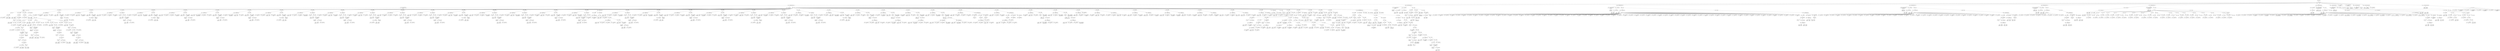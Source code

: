 digraph ast {
node [shape=none];
133122 [label=<<TABLE border='1' cellspacing='0' cellpadding='10' style='rounded' ><TR><TD border='0'>133122</TD><TD border='0'><B>IntegerLiteral</B></TD></TR><HR/><TR><TD border='0' cellpadding='5' colspan='2'>2</TD></TR></TABLE>>];
133123 [label=<<TABLE border='1' cellspacing='0' cellpadding='10' style='rounded' ><TR><TD border='0'>133123</TD><TD border='0'><B>ArgumentList</B></TD></TR></TABLE>>];
133123 -> 133120 [weight=2];
133123 -> 133121 [weight=2];
133123 -> 133122 [weight=2];
133120 [label=<<TABLE border='1' cellspacing='0' cellpadding='10' style='rounded' ><TR><TD border='0'>133120</TD><TD border='0'><B>Variable</B></TD></TR><HR/><TR><TD border='0' cellpadding='5'>(694, 3010)</TD><TD border='0' cellpadding='5'>DTSheader</TD></TR></TABLE>>];
133121 [label=<<TABLE border='1' cellspacing='0' cellpadding='10' style='rounded' ><TR><TD border='0'>133121</TD><TD border='0'><B>Variable</B></TD></TR><HR/><TR><TD border='0' cellpadding='5'>(694, 3014)</TD><TD border='0' cellpadding='5'>word_offset</TD></TR></TABLE>>];
133126 [label=<<TABLE border='1' cellspacing='0' cellpadding='10' style='rounded' ><TR><TD border='0'>133126</TD><TD border='0'><B>FunctionCall</B></TD></TR><HR/><TR><TD border='0' cellpadding='5' colspan='2'>strrev</TD></TR></TABLE>>];
133126 -> 133118 [weight=2];
133126 -> 133125 [weight=2];
133127 [label=<<TABLE border='1' cellspacing='0' cellpadding='10' style='rounded' ><TR><TD border='0'>133127</TD><TD border='0'><B>ArgumentList</B></TD></TR></TABLE>>];
133127 -> 133126 [weight=2];
133124 [label=<<TABLE border='1' cellspacing='0' cellpadding='10' style='rounded' ><TR><TD border='0'>133124</TD><TD border='0'><B>FunctionCall</B></TD></TR><HR/><TR><TD border='0' cellpadding='5' colspan='2'>substr</TD></TR></TABLE>>];
133124 -> 133119 [weight=2];
133124 -> 133123 [weight=2];
133125 [label=<<TABLE border='1' cellspacing='0' cellpadding='10' style='rounded' ><TR><TD border='0'>133125</TD><TD border='0'><B>ArgumentList</B></TD></TR></TABLE>>];
133125 -> 133124 [weight=2];
133130 [label=<<TABLE border='1' cellspacing='0' cellpadding='10' style='rounded' ><TR><TD border='0'>133130</TD><TD border='0'><B>IntegerLiteral</B></TD></TR><HR/><TR><TD border='0' cellpadding='5' colspan='2'>2</TD></TR></TABLE>>];
133131 [label=<<TABLE border='1' cellspacing='0' cellpadding='10' style='rounded' ><TR><TD border='0'>133131</TD><TD border='0'><B>IntegerLiteral</B></TD></TR><HR/><TR><TD border='0' cellpadding='5' colspan='2'>14</TD></TR></TABLE>>];
133128 [label=<<TABLE border='1' cellspacing='0' cellpadding='10' style='rounded' ><TR><TD border='0'>133128</TD><TD border='0'><B>MethodCall</B></TD></TR><HR/><TR><TD border='0' cellpadding='5' colspan='2'>BigEndian2Bin</TD></TR></TABLE>>];
133128 -> 133117 [weight=2];
133128 -> 133127 [weight=2];
133129 [label=<<TABLE border='1' cellspacing='0' cellpadding='10' style='rounded' ><TR><TD border='0'>133129</TD><TD border='0'><B>BinOP</B></TD></TR><HR/><TR><TD border='0' cellpadding='5' colspan='2'>::</TD></TR></TABLE>>];
133129 -> 133116 [weight=2];
133129 -> 133128 [weight=2];
133134 [label=<<TABLE border='1' cellspacing='0' cellpadding='10' style='rounded' ><TR><TD border='0'>133134</TD><TD border='0'><B>Break</B></TD></TR></TABLE>>];
133135 [label=<<TABLE border='1' cellspacing='0' cellpadding='10' style='rounded' ><TR><TD border='0'>133135</TD><TD border='0'><B>Case</B></TD></TR></TABLE>>];
133135 -> 133112 [weight=2];
133135 -> 133114 [weight=2];
133135 -> 133134 [weight=2];
133132 [label=<<TABLE border='1' cellspacing='0' cellpadding='10' style='rounded' ><TR><TD border='0'>133132</TD><TD border='0'><B>ArgumentList</B></TD></TR></TABLE>>];
133132 -> 133129 [weight=2];
133132 -> 133130 [weight=2];
133132 -> 133131 [weight=2];
133133 [label=<<TABLE border='1' cellspacing='0' cellpadding='10' style='rounded' ><TR><TD border='0'>133133</TD><TD border='0'><B>FunctionCall</B></TD></TR><HR/><TR><TD border='0' cellpadding='5' colspan='2'>substr</TD></TR></TABLE>>];
133133 -> 133115 [weight=2];
133133 -> 133132 [weight=2];
133138 [label=<<TABLE border='1' cellspacing='0' cellpadding='10' style='rounded' ><TR><TD border='0'>133138</TD><TD border='0'><B>For</B></TD></TR></TABLE>>];
133138 -> 133036 [weight=2];
133138 -> 133043 [weight=2];
133138 -> 133048 [weight=2];
133138 -> 133139 [weight=2];
133139 [label=<<TABLE border='1' cellspacing='0' cellpadding='10' style='rounded' ><TR><TD border='0'>133139</TD><TD border='0'><B>StatementBody</B></TD></TR></TABLE>>];
133139 -> 133137 [weight=2];
133136 [label=<<TABLE border='1' cellspacing='0' cellpadding='10' style='rounded' ><TR><TD border='0'>133136</TD><TD border='0'><B>Switch</B></TD></TR></TABLE>>];
133136 -> 133051 [weight=2];
133136 -> 133068 [weight=2];
133136 -> 133088 [weight=2];
133136 -> 133110 [weight=2];
133136 -> 133135 [weight=2];
133137 [label=<<TABLE border='1' cellspacing='0' cellpadding='10' style='rounded' ><TR><TD border='0'>133137</TD><TD border='0'><B>Block</B></TD></TR></TABLE>>];
133137 -> 133136 [weight=2];
133142 [label=<<TABLE border='1' cellspacing='0' cellpadding='10' style='rounded' ><TR><TD border='0'>133142</TD><TD border='0'><B>StringLiteral</B></TD></TR><HR/><TR><TD border='0' cellpadding='5' colspan='2'>raw</TD></TR></TABLE>>];
133143 [label=<<TABLE border='1' cellspacing='0' cellpadding='10' style='rounded' ><TR><TD border='0'>133143</TD><TD border='0'><B>StringLiteral</B></TD></TR><HR/><TR><TD border='0' cellpadding='5' colspan='2'>frame_type</TD></TR></TABLE>>];
133140 [label=<<TABLE border='1' cellspacing='0' cellpadding='10' style='rounded' ><TR><TD border='0'>133140</TD><TD border='0'><B>Variable</B></TD></TR><HR/><TR><TD border='0' cellpadding='5'>(694, 3008)</TD><TD border='0' cellpadding='5'>info</TD></TR></TABLE>>];
133141 [label=<<TABLE border='1' cellspacing='0' cellpadding='10' style='rounded' ><TR><TD border='0'>133141</TD><TD border='0'><B>StringLiteral</B></TD></TR><HR/><TR><TD border='0' cellpadding='5' colspan='2'>dts</TD></TR></TABLE>>];
133146 [label=<<TABLE border='1' cellspacing='0' cellpadding='10' style='rounded' ><TR><TD border='0'>133146</TD><TD border='0'><B>Variable</B></TD></TR><HR/><TR><TD border='0' cellpadding='5'>(694, 3009)</TD><TD border='0' cellpadding='5'>this</TD></TR></TABLE>>];
133147 [label=<<TABLE border='1' cellspacing='0' cellpadding='10' style='rounded' ><TR><TD border='0'>133147</TD><TD border='0'><B>Id</B></TD></TR><HR/><TR><TD border='0' cellpadding='5' colspan='2'>readBinData</TD></TR></TABLE>>];
133144 [label=<<TABLE border='1' cellspacing='0' cellpadding='10' style='rounded' ><TR><TD border='0'>133144</TD><TD border='0'><B>PostfixExpression</B></TD></TR></TABLE>>];
133144 -> 133140 [weight=2];
133144 -> 133141 [weight=2];
133144 -> 133142 [weight=2];
133144 -> 133143 [weight=2];
133145 [label=<<TABLE border='1' cellspacing='0' cellpadding='10' style='rounded' ><TR><TD border='0'>133145</TD><TD border='0'><B>BinOP</B></TD></TR><HR/><TR><TD border='0' cellpadding='5' colspan='2'>=</TD></TR></TABLE>>];
133145 -> 133144 [weight=2];
133145 -> 133152 [weight=2];
133150 [label=<<TABLE border='1' cellspacing='0' cellpadding='10' style='rounded' ><TR><TD border='0'>133150</TD><TD border='0'><B>ArgumentList</B></TD></TR></TABLE>>];
133150 -> 133148 [weight=2];
133150 -> 133149 [weight=2];
133151 [label=<<TABLE border='1' cellspacing='0' cellpadding='10' style='rounded' ><TR><TD border='0'>133151</TD><TD border='0'><B>MethodCall</B></TD></TR><HR/><TR><TD border='0' cellpadding='5' colspan='2'>readBinData</TD></TR></TABLE>>];
133151 -> 133147 [weight=2];
133151 -> 133150 [weight=2];
133148 [label=<<TABLE border='1' cellspacing='0' cellpadding='10' style='rounded' ><TR><TD border='0'>133148</TD><TD border='0'><B>Variable</B></TD></TR><HR/><TR><TD border='0' cellpadding='5'>(694, 3013)</TD><TD border='0' cellpadding='5'>fhBS</TD></TR></TABLE>>];
133149 [label=<<TABLE border='1' cellspacing='0' cellpadding='10' style='rounded' ><TR><TD border='0'>133149</TD><TD border='0'><B>IntegerLiteral</B></TD></TR><HR/><TR><TD border='0' cellpadding='5' colspan='2'>1</TD></TR></TABLE>>];
133154 [label=<<TABLE border='1' cellspacing='0' cellpadding='10' style='rounded' ><TR><TD border='0'>133154</TD><TD border='0'><B>StringLiteral</B></TD></TR><HR/><TR><TD border='0' cellpadding='5' colspan='2'>dts</TD></TR></TABLE>>];
133155 [label=<<TABLE border='1' cellspacing='0' cellpadding='10' style='rounded' ><TR><TD border='0'>133155</TD><TD border='0'><B>StringLiteral</B></TD></TR><HR/><TR><TD border='0' cellpadding='5' colspan='2'>raw</TD></TR></TABLE>>];
133152 [label=<<TABLE border='1' cellspacing='0' cellpadding='10' style='rounded' ><TR><TD border='0'>133152</TD><TD border='0'><B>BinOP</B></TD></TR><HR/><TR><TD border='0' cellpadding='5' colspan='2'>-&gt;</TD></TR></TABLE>>];
133152 -> 133146 [weight=2];
133152 -> 133151 [weight=2];
133153 [label=<<TABLE border='1' cellspacing='0' cellpadding='10' style='rounded' ><TR><TD border='0'>133153</TD><TD border='0'><B>Variable</B></TD></TR><HR/><TR><TD border='0' cellpadding='5'>(694, 3008)</TD><TD border='0' cellpadding='5'>info</TD></TR></TABLE>>];
133158 [label=<<TABLE border='1' cellspacing='0' cellpadding='10' style='rounded' ><TR><TD border='0'>133158</TD><TD border='0'><B>BinOP</B></TD></TR><HR/><TR><TD border='0' cellpadding='5' colspan='2'>=</TD></TR></TABLE>>];
133158 -> 133157 [weight=2];
133158 -> 133165 [weight=2];
133159 [label=<<TABLE border='1' cellspacing='0' cellpadding='10' style='rounded' ><TR><TD border='0'>133159</TD><TD border='0'><B>Variable</B></TD></TR><HR/><TR><TD border='0' cellpadding='5'>(694, 3009)</TD><TD border='0' cellpadding='5'>this</TD></TR></TABLE>>];
133156 [label=<<TABLE border='1' cellspacing='0' cellpadding='10' style='rounded' ><TR><TD border='0'>133156</TD><TD border='0'><B>StringLiteral</B></TD></TR><HR/><TR><TD border='0' cellpadding='5' colspan='2'>deficit_samples</TD></TR></TABLE>>];
133157 [label=<<TABLE border='1' cellspacing='0' cellpadding='10' style='rounded' ><TR><TD border='0'>133157</TD><TD border='0'><B>PostfixExpression</B></TD></TR></TABLE>>];
133157 -> 133153 [weight=2];
133157 -> 133154 [weight=2];
133157 -> 133155 [weight=2];
133157 -> 133156 [weight=2];
133162 [label=<<TABLE border='1' cellspacing='0' cellpadding='10' style='rounded' ><TR><TD border='0'>133162</TD><TD border='0'><B>IntegerLiteral</B></TD></TR><HR/><TR><TD border='0' cellpadding='5' colspan='2'>5</TD></TR></TABLE>>];
133163 [label=<<TABLE border='1' cellspacing='0' cellpadding='10' style='rounded' ><TR><TD border='0'>133163</TD><TD border='0'><B>ArgumentList</B></TD></TR></TABLE>>];
133163 -> 133161 [weight=2];
133163 -> 133162 [weight=2];
133160 [label=<<TABLE border='1' cellspacing='0' cellpadding='10' style='rounded' ><TR><TD border='0'>133160</TD><TD border='0'><B>Id</B></TD></TR><HR/><TR><TD border='0' cellpadding='5' colspan='2'>readBinData</TD></TR></TABLE>>];
133161 [label=<<TABLE border='1' cellspacing='0' cellpadding='10' style='rounded' ><TR><TD border='0'>133161</TD><TD border='0'><B>Variable</B></TD></TR><HR/><TR><TD border='0' cellpadding='5'>(694, 3013)</TD><TD border='0' cellpadding='5'>fhBS</TD></TR></TABLE>>];
133166 [label=<<TABLE border='1' cellspacing='0' cellpadding='10' style='rounded' ><TR><TD border='0'>133166</TD><TD border='0'><B>Variable</B></TD></TR><HR/><TR><TD border='0' cellpadding='5'>(694, 3008)</TD><TD border='0' cellpadding='5'>info</TD></TR></TABLE>>];
133167 [label=<<TABLE border='1' cellspacing='0' cellpadding='10' style='rounded' ><TR><TD border='0'>133167</TD><TD border='0'><B>StringLiteral</B></TD></TR><HR/><TR><TD border='0' cellpadding='5' colspan='2'>dts</TD></TR></TABLE>>];
133164 [label=<<TABLE border='1' cellspacing='0' cellpadding='10' style='rounded' ><TR><TD border='0'>133164</TD><TD border='0'><B>MethodCall</B></TD></TR><HR/><TR><TD border='0' cellpadding='5' colspan='2'>readBinData</TD></TR></TABLE>>];
133164 -> 133160 [weight=2];
133164 -> 133163 [weight=2];
133165 [label=<<TABLE border='1' cellspacing='0' cellpadding='10' style='rounded' ><TR><TD border='0'>133165</TD><TD border='0'><B>BinOP</B></TD></TR><HR/><TR><TD border='0' cellpadding='5' colspan='2'>-&gt;</TD></TR></TABLE>>];
133165 -> 133159 [weight=2];
133165 -> 133164 [weight=2];
133170 [label=<<TABLE border='1' cellspacing='0' cellpadding='10' style='rounded' ><TR><TD border='0'>133170</TD><TD border='0'><B>PostfixExpression</B></TD></TR></TABLE>>];
133170 -> 133166 [weight=2];
133170 -> 133167 [weight=2];
133170 -> 133168 [weight=2];
133170 -> 133169 [weight=2];
133171 [label=<<TABLE border='1' cellspacing='0' cellpadding='10' style='rounded' ><TR><TD border='0'>133171</TD><TD border='0'><B>BinOP</B></TD></TR><HR/><TR><TD border='0' cellpadding='5' colspan='2'>=</TD></TR></TABLE>>];
133171 -> 133170 [weight=2];
133171 -> 133180 [weight=2];
133168 [label=<<TABLE border='1' cellspacing='0' cellpadding='10' style='rounded' ><TR><TD border='0'>133168</TD><TD border='0'><B>StringLiteral</B></TD></TR><HR/><TR><TD border='0' cellpadding='5' colspan='2'>flags</TD></TR></TABLE>>];
133169 [label=<<TABLE border='1' cellspacing='0' cellpadding='10' style='rounded' ><TR><TD border='0'>133169</TD><TD border='0'><B>StringLiteral</B></TD></TR><HR/><TR><TD border='0' cellpadding='5' colspan='2'>crc_present</TD></TR></TABLE>>];
133174 [label=<<TABLE border='1' cellspacing='0' cellpadding='10' style='rounded' ><TR><TD border='0'>133174</TD><TD border='0'><B>Id</B></TD></TR><HR/><TR><TD border='0' cellpadding='5' colspan='2'>readBinData</TD></TR></TABLE>>];
133175 [label=<<TABLE border='1' cellspacing='0' cellpadding='10' style='rounded' ><TR><TD border='0'>133175</TD><TD border='0'><B>Variable</B></TD></TR><HR/><TR><TD border='0' cellpadding='5'>(694, 3013)</TD><TD border='0' cellpadding='5'>fhBS</TD></TR></TABLE>>];
133172 [label=<<TABLE border='1' cellspacing='0' cellpadding='10' style='rounded' ><TR><TD border='0'>133172</TD><TD border='0'><B>Bool</B></TD></TR><HR/><TR><TD border='0' cellpadding='5' colspan='2'>bool</TD></TR></TABLE>>];
133173 [label=<<TABLE border='1' cellspacing='0' cellpadding='10' style='rounded' ><TR><TD border='0'>133173</TD><TD border='0'><B>Variable</B></TD></TR><HR/><TR><TD border='0' cellpadding='5'>(694, 3009)</TD><TD border='0' cellpadding='5'>this</TD></TR></TABLE>>];
133178 [label=<<TABLE border='1' cellspacing='0' cellpadding='10' style='rounded' ><TR><TD border='0'>133178</TD><TD border='0'><B>MethodCall</B></TD></TR><HR/><TR><TD border='0' cellpadding='5' colspan='2'>readBinData</TD></TR></TABLE>>];
133178 -> 133174 [weight=2];
133178 -> 133177 [weight=2];
133179 [label=<<TABLE border='1' cellspacing='0' cellpadding='10' style='rounded' ><TR><TD border='0'>133179</TD><TD border='0'><B>BinOP</B></TD></TR><HR/><TR><TD border='0' cellpadding='5' colspan='2'>-&gt;</TD></TR></TABLE>>];
133179 -> 133173 [weight=2];
133179 -> 133178 [weight=2];
133176 [label=<<TABLE border='1' cellspacing='0' cellpadding='10' style='rounded' ><TR><TD border='0'>133176</TD><TD border='0'><B>IntegerLiteral</B></TD></TR><HR/><TR><TD border='0' cellpadding='5' colspan='2'>1</TD></TR></TABLE>>];
133177 [label=<<TABLE border='1' cellspacing='0' cellpadding='10' style='rounded' ><TR><TD border='0'>133177</TD><TD border='0'><B>ArgumentList</B></TD></TR></TABLE>>];
133177 -> 133175 [weight=2];
133177 -> 133176 [weight=2];
133182 [label=<<TABLE border='1' cellspacing='0' cellpadding='10' style='rounded' ><TR><TD border='0'>133182</TD><TD border='0'><B>StringLiteral</B></TD></TR><HR/><TR><TD border='0' cellpadding='5' colspan='2'>dts</TD></TR></TABLE>>];
133183 [label=<<TABLE border='1' cellspacing='0' cellpadding='10' style='rounded' ><TR><TD border='0'>133183</TD><TD border='0'><B>StringLiteral</B></TD></TR><HR/><TR><TD border='0' cellpadding='5' colspan='2'>raw</TD></TR></TABLE>>];
133180 [label=<<TABLE border='1' cellspacing='0' cellpadding='10' style='rounded' ><TR><TD border='0'>133180</TD><TD border='0'><B>CastExpression</B></TD></TR></TABLE>>];
133180 -> 133172 [weight=2];
133180 -> 133179 [weight=2];
133181 [label=<<TABLE border='1' cellspacing='0' cellpadding='10' style='rounded' ><TR><TD border='0'>133181</TD><TD border='0'><B>Variable</B></TD></TR><HR/><TR><TD border='0' cellpadding='5'>(694, 3008)</TD><TD border='0' cellpadding='5'>info</TD></TR></TABLE>>];
133186 [label=<<TABLE border='1' cellspacing='0' cellpadding='10' style='rounded' ><TR><TD border='0'>133186</TD><TD border='0'><B>BinOP</B></TD></TR><HR/><TR><TD border='0' cellpadding='5' colspan='2'>=</TD></TR></TABLE>>];
133186 -> 133185 [weight=2];
133186 -> 133193 [weight=2];
133187 [label=<<TABLE border='1' cellspacing='0' cellpadding='10' style='rounded' ><TR><TD border='0'>133187</TD><TD border='0'><B>Variable</B></TD></TR><HR/><TR><TD border='0' cellpadding='5'>(694, 3009)</TD><TD border='0' cellpadding='5'>this</TD></TR></TABLE>>];
133184 [label=<<TABLE border='1' cellspacing='0' cellpadding='10' style='rounded' ><TR><TD border='0'>133184</TD><TD border='0'><B>StringLiteral</B></TD></TR><HR/><TR><TD border='0' cellpadding='5' colspan='2'>pcm_sample_blocks</TD></TR></TABLE>>];
133185 [label=<<TABLE border='1' cellspacing='0' cellpadding='10' style='rounded' ><TR><TD border='0'>133185</TD><TD border='0'><B>PostfixExpression</B></TD></TR></TABLE>>];
133185 -> 133181 [weight=2];
133185 -> 133182 [weight=2];
133185 -> 133183 [weight=2];
133185 -> 133184 [weight=2];
133190 [label=<<TABLE border='1' cellspacing='0' cellpadding='10' style='rounded' ><TR><TD border='0'>133190</TD><TD border='0'><B>IntegerLiteral</B></TD></TR><HR/><TR><TD border='0' cellpadding='5' colspan='2'>7</TD></TR></TABLE>>];
133191 [label=<<TABLE border='1' cellspacing='0' cellpadding='10' style='rounded' ><TR><TD border='0'>133191</TD><TD border='0'><B>ArgumentList</B></TD></TR></TABLE>>];
133191 -> 133189 [weight=2];
133191 -> 133190 [weight=2];
133188 [label=<<TABLE border='1' cellspacing='0' cellpadding='10' style='rounded' ><TR><TD border='0'>133188</TD><TD border='0'><B>Id</B></TD></TR><HR/><TR><TD border='0' cellpadding='5' colspan='2'>readBinData</TD></TR></TABLE>>];
133189 [label=<<TABLE border='1' cellspacing='0' cellpadding='10' style='rounded' ><TR><TD border='0'>133189</TD><TD border='0'><B>Variable</B></TD></TR><HR/><TR><TD border='0' cellpadding='5'>(694, 3013)</TD><TD border='0' cellpadding='5'>fhBS</TD></TR></TABLE>>];
133194 [label=<<TABLE border='1' cellspacing='0' cellpadding='10' style='rounded' ><TR><TD border='0'>133194</TD><TD border='0'><B>Variable</B></TD></TR><HR/><TR><TD border='0' cellpadding='5'>(694, 3008)</TD><TD border='0' cellpadding='5'>info</TD></TR></TABLE>>];
133195 [label=<<TABLE border='1' cellspacing='0' cellpadding='10' style='rounded' ><TR><TD border='0'>133195</TD><TD border='0'><B>StringLiteral</B></TD></TR><HR/><TR><TD border='0' cellpadding='5' colspan='2'>dts</TD></TR></TABLE>>];
133192 [label=<<TABLE border='1' cellspacing='0' cellpadding='10' style='rounded' ><TR><TD border='0'>133192</TD><TD border='0'><B>MethodCall</B></TD></TR><HR/><TR><TD border='0' cellpadding='5' colspan='2'>readBinData</TD></TR></TABLE>>];
133192 -> 133188 [weight=2];
133192 -> 133191 [weight=2];
133193 [label=<<TABLE border='1' cellspacing='0' cellpadding='10' style='rounded' ><TR><TD border='0'>133193</TD><TD border='0'><B>BinOP</B></TD></TR><HR/><TR><TD border='0' cellpadding='5' colspan='2'>-&gt;</TD></TR></TABLE>>];
133193 -> 133187 [weight=2];
133193 -> 133192 [weight=2];
133198 [label=<<TABLE border='1' cellspacing='0' cellpadding='10' style='rounded' ><TR><TD border='0'>133198</TD><TD border='0'><B>PostfixExpression</B></TD></TR></TABLE>>];
133198 -> 133194 [weight=2];
133198 -> 133195 [weight=2];
133198 -> 133196 [weight=2];
133198 -> 133197 [weight=2];
133199 [label=<<TABLE border='1' cellspacing='0' cellpadding='10' style='rounded' ><TR><TD border='0'>133199</TD><TD border='0'><B>BinOP</B></TD></TR><HR/><TR><TD border='0' cellpadding='5' colspan='2'>=</TD></TR></TABLE>>];
133199 -> 133198 [weight=2];
133199 -> 133206 [weight=2];
133196 [label=<<TABLE border='1' cellspacing='0' cellpadding='10' style='rounded' ><TR><TD border='0'>133196</TD><TD border='0'><B>StringLiteral</B></TD></TR><HR/><TR><TD border='0' cellpadding='5' colspan='2'>raw</TD></TR></TABLE>>];
133197 [label=<<TABLE border='1' cellspacing='0' cellpadding='10' style='rounded' ><TR><TD border='0'>133197</TD><TD border='0'><B>StringLiteral</B></TD></TR><HR/><TR><TD border='0' cellpadding='5' colspan='2'>frame_byte_size</TD></TR></TABLE>>];
133202 [label=<<TABLE border='1' cellspacing='0' cellpadding='10' style='rounded' ><TR><TD border='0'>133202</TD><TD border='0'><B>Variable</B></TD></TR><HR/><TR><TD border='0' cellpadding='5'>(694, 3013)</TD><TD border='0' cellpadding='5'>fhBS</TD></TR></TABLE>>];
133203 [label=<<TABLE border='1' cellspacing='0' cellpadding='10' style='rounded' ><TR><TD border='0'>133203</TD><TD border='0'><B>IntegerLiteral</B></TD></TR><HR/><TR><TD border='0' cellpadding='5' colspan='2'>14</TD></TR></TABLE>>];
133200 [label=<<TABLE border='1' cellspacing='0' cellpadding='10' style='rounded' ><TR><TD border='0'>133200</TD><TD border='0'><B>Variable</B></TD></TR><HR/><TR><TD border='0' cellpadding='5'>(694, 3009)</TD><TD border='0' cellpadding='5'>this</TD></TR></TABLE>>];
133201 [label=<<TABLE border='1' cellspacing='0' cellpadding='10' style='rounded' ><TR><TD border='0'>133201</TD><TD border='0'><B>Id</B></TD></TR><HR/><TR><TD border='0' cellpadding='5' colspan='2'>readBinData</TD></TR></TABLE>>];
133206 [label=<<TABLE border='1' cellspacing='0' cellpadding='10' style='rounded' ><TR><TD border='0'>133206</TD><TD border='0'><B>BinOP</B></TD></TR><HR/><TR><TD border='0' cellpadding='5' colspan='2'>-&gt;</TD></TR></TABLE>>];
133206 -> 133200 [weight=2];
133206 -> 133205 [weight=2];
133207 [label=<<TABLE border='1' cellspacing='0' cellpadding='10' style='rounded' ><TR><TD border='0'>133207</TD><TD border='0'><B>Variable</B></TD></TR><HR/><TR><TD border='0' cellpadding='5'>(694, 3008)</TD><TD border='0' cellpadding='5'>info</TD></TR></TABLE>>];
133204 [label=<<TABLE border='1' cellspacing='0' cellpadding='10' style='rounded' ><TR><TD border='0'>133204</TD><TD border='0'><B>ArgumentList</B></TD></TR></TABLE>>];
133204 -> 133202 [weight=2];
133204 -> 133203 [weight=2];
133205 [label=<<TABLE border='1' cellspacing='0' cellpadding='10' style='rounded' ><TR><TD border='0'>133205</TD><TD border='0'><B>MethodCall</B></TD></TR><HR/><TR><TD border='0' cellpadding='5' colspan='2'>readBinData</TD></TR></TABLE>>];
133205 -> 133201 [weight=2];
133205 -> 133204 [weight=2];
133210 [label=<<TABLE border='1' cellspacing='0' cellpadding='10' style='rounded' ><TR><TD border='0'>133210</TD><TD border='0'><B>StringLiteral</B></TD></TR><HR/><TR><TD border='0' cellpadding='5' colspan='2'>channel_arrangement</TD></TR></TABLE>>];
133211 [label=<<TABLE border='1' cellspacing='0' cellpadding='10' style='rounded' ><TR><TD border='0'>133211</TD><TD border='0'><B>PostfixExpression</B></TD></TR></TABLE>>];
133211 -> 133207 [weight=2];
133211 -> 133208 [weight=2];
133211 -> 133209 [weight=2];
133211 -> 133210 [weight=2];
133208 [label=<<TABLE border='1' cellspacing='0' cellpadding='10' style='rounded' ><TR><TD border='0'>133208</TD><TD border='0'><B>StringLiteral</B></TD></TR><HR/><TR><TD border='0' cellpadding='5' colspan='2'>dts</TD></TR></TABLE>>];
133209 [label=<<TABLE border='1' cellspacing='0' cellpadding='10' style='rounded' ><TR><TD border='0'>133209</TD><TD border='0'><B>StringLiteral</B></TD></TR><HR/><TR><TD border='0' cellpadding='5' colspan='2'>raw</TD></TR></TABLE>>];
133214 [label=<<TABLE border='1' cellspacing='0' cellpadding='10' style='rounded' ><TR><TD border='0'>133214</TD><TD border='0'><B>Id</B></TD></TR><HR/><TR><TD border='0' cellpadding='5' colspan='2'>readBinData</TD></TR></TABLE>>];
133215 [label=<<TABLE border='1' cellspacing='0' cellpadding='10' style='rounded' ><TR><TD border='0'>133215</TD><TD border='0'><B>Variable</B></TD></TR><HR/><TR><TD border='0' cellpadding='5'>(694, 3013)</TD><TD border='0' cellpadding='5'>fhBS</TD></TR></TABLE>>];
133212 [label=<<TABLE border='1' cellspacing='0' cellpadding='10' style='rounded' ><TR><TD border='0'>133212</TD><TD border='0'><B>BinOP</B></TD></TR><HR/><TR><TD border='0' cellpadding='5' colspan='2'>=</TD></TR></TABLE>>];
133212 -> 133211 [weight=2];
133212 -> 133219 [weight=2];
133213 [label=<<TABLE border='1' cellspacing='0' cellpadding='10' style='rounded' ><TR><TD border='0'>133213</TD><TD border='0'><B>Variable</B></TD></TR><HR/><TR><TD border='0' cellpadding='5'>(694, 3009)</TD><TD border='0' cellpadding='5'>this</TD></TR></TABLE>>];
133218 [label=<<TABLE border='1' cellspacing='0' cellpadding='10' style='rounded' ><TR><TD border='0'>133218</TD><TD border='0'><B>MethodCall</B></TD></TR><HR/><TR><TD border='0' cellpadding='5' colspan='2'>readBinData</TD></TR></TABLE>>];
133218 -> 133214 [weight=2];
133218 -> 133217 [weight=2];
133219 [label=<<TABLE border='1' cellspacing='0' cellpadding='10' style='rounded' ><TR><TD border='0'>133219</TD><TD border='0'><B>BinOP</B></TD></TR><HR/><TR><TD border='0' cellpadding='5' colspan='2'>-&gt;</TD></TR></TABLE>>];
133219 -> 133213 [weight=2];
133219 -> 133218 [weight=2];
133216 [label=<<TABLE border='1' cellspacing='0' cellpadding='10' style='rounded' ><TR><TD border='0'>133216</TD><TD border='0'><B>IntegerLiteral</B></TD></TR><HR/><TR><TD border='0' cellpadding='5' colspan='2'>6</TD></TR></TABLE>>];
133217 [label=<<TABLE border='1' cellspacing='0' cellpadding='10' style='rounded' ><TR><TD border='0'>133217</TD><TD border='0'><B>ArgumentList</B></TD></TR></TABLE>>];
133217 -> 133215 [weight=2];
133217 -> 133216 [weight=2];
133222 [label=<<TABLE border='1' cellspacing='0' cellpadding='10' style='rounded' ><TR><TD border='0'>133222</TD><TD border='0'><B>StringLiteral</B></TD></TR><HR/><TR><TD border='0' cellpadding='5' colspan='2'>raw</TD></TR></TABLE>>];
133223 [label=<<TABLE border='1' cellspacing='0' cellpadding='10' style='rounded' ><TR><TD border='0'>133223</TD><TD border='0'><B>StringLiteral</B></TD></TR><HR/><TR><TD border='0' cellpadding='5' colspan='2'>sample_frequency</TD></TR></TABLE>>];
133220 [label=<<TABLE border='1' cellspacing='0' cellpadding='10' style='rounded' ><TR><TD border='0'>133220</TD><TD border='0'><B>Variable</B></TD></TR><HR/><TR><TD border='0' cellpadding='5'>(694, 3008)</TD><TD border='0' cellpadding='5'>info</TD></TR></TABLE>>];
133221 [label=<<TABLE border='1' cellspacing='0' cellpadding='10' style='rounded' ><TR><TD border='0'>133221</TD><TD border='0'><B>StringLiteral</B></TD></TR><HR/><TR><TD border='0' cellpadding='5' colspan='2'>dts</TD></TR></TABLE>>];
133226 [label=<<TABLE border='1' cellspacing='0' cellpadding='10' style='rounded' ><TR><TD border='0'>133226</TD><TD border='0'><B>Variable</B></TD></TR><HR/><TR><TD border='0' cellpadding='5'>(694, 3009)</TD><TD border='0' cellpadding='5'>this</TD></TR></TABLE>>];
133227 [label=<<TABLE border='1' cellspacing='0' cellpadding='10' style='rounded' ><TR><TD border='0'>133227</TD><TD border='0'><B>Id</B></TD></TR><HR/><TR><TD border='0' cellpadding='5' colspan='2'>readBinData</TD></TR></TABLE>>];
133224 [label=<<TABLE border='1' cellspacing='0' cellpadding='10' style='rounded' ><TR><TD border='0'>133224</TD><TD border='0'><B>PostfixExpression</B></TD></TR></TABLE>>];
133224 -> 133220 [weight=2];
133224 -> 133221 [weight=2];
133224 -> 133222 [weight=2];
133224 -> 133223 [weight=2];
133225 [label=<<TABLE border='1' cellspacing='0' cellpadding='10' style='rounded' ><TR><TD border='0'>133225</TD><TD border='0'><B>BinOP</B></TD></TR><HR/><TR><TD border='0' cellpadding='5' colspan='2'>=</TD></TR></TABLE>>];
133225 -> 133224 [weight=2];
133225 -> 133232 [weight=2];
133230 [label=<<TABLE border='1' cellspacing='0' cellpadding='10' style='rounded' ><TR><TD border='0'>133230</TD><TD border='0'><B>ArgumentList</B></TD></TR></TABLE>>];
133230 -> 133228 [weight=2];
133230 -> 133229 [weight=2];
133231 [label=<<TABLE border='1' cellspacing='0' cellpadding='10' style='rounded' ><TR><TD border='0'>133231</TD><TD border='0'><B>MethodCall</B></TD></TR><HR/><TR><TD border='0' cellpadding='5' colspan='2'>readBinData</TD></TR></TABLE>>];
133231 -> 133227 [weight=2];
133231 -> 133230 [weight=2];
133228 [label=<<TABLE border='1' cellspacing='0' cellpadding='10' style='rounded' ><TR><TD border='0'>133228</TD><TD border='0'><B>Variable</B></TD></TR><HR/><TR><TD border='0' cellpadding='5'>(694, 3013)</TD><TD border='0' cellpadding='5'>fhBS</TD></TR></TABLE>>];
133229 [label=<<TABLE border='1' cellspacing='0' cellpadding='10' style='rounded' ><TR><TD border='0'>133229</TD><TD border='0'><B>IntegerLiteral</B></TD></TR><HR/><TR><TD border='0' cellpadding='5' colspan='2'>4</TD></TR></TABLE>>];
133234 [label=<<TABLE border='1' cellspacing='0' cellpadding='10' style='rounded' ><TR><TD border='0'>133234</TD><TD border='0'><B>StringLiteral</B></TD></TR><HR/><TR><TD border='0' cellpadding='5' colspan='2'>dts</TD></TR></TABLE>>];
133235 [label=<<TABLE border='1' cellspacing='0' cellpadding='10' style='rounded' ><TR><TD border='0'>133235</TD><TD border='0'><B>StringLiteral</B></TD></TR><HR/><TR><TD border='0' cellpadding='5' colspan='2'>raw</TD></TR></TABLE>>];
133232 [label=<<TABLE border='1' cellspacing='0' cellpadding='10' style='rounded' ><TR><TD border='0'>133232</TD><TD border='0'><B>BinOP</B></TD></TR><HR/><TR><TD border='0' cellpadding='5' colspan='2'>-&gt;</TD></TR></TABLE>>];
133232 -> 133226 [weight=2];
133232 -> 133231 [weight=2];
133233 [label=<<TABLE border='1' cellspacing='0' cellpadding='10' style='rounded' ><TR><TD border='0'>133233</TD><TD border='0'><B>Variable</B></TD></TR><HR/><TR><TD border='0' cellpadding='5'>(694, 3008)</TD><TD border='0' cellpadding='5'>info</TD></TR></TABLE>>];
133238 [label=<<TABLE border='1' cellspacing='0' cellpadding='10' style='rounded' ><TR><TD border='0'>133238</TD><TD border='0'><B>BinOP</B></TD></TR><HR/><TR><TD border='0' cellpadding='5' colspan='2'>=</TD></TR></TABLE>>];
133238 -> 133237 [weight=2];
133238 -> 133245 [weight=2];
133239 [label=<<TABLE border='1' cellspacing='0' cellpadding='10' style='rounded' ><TR><TD border='0'>133239</TD><TD border='0'><B>Variable</B></TD></TR><HR/><TR><TD border='0' cellpadding='5'>(694, 3009)</TD><TD border='0' cellpadding='5'>this</TD></TR></TABLE>>];
133236 [label=<<TABLE border='1' cellspacing='0' cellpadding='10' style='rounded' ><TR><TD border='0'>133236</TD><TD border='0'><B>StringLiteral</B></TD></TR><HR/><TR><TD border='0' cellpadding='5' colspan='2'>bitrate</TD></TR></TABLE>>];
133237 [label=<<TABLE border='1' cellspacing='0' cellpadding='10' style='rounded' ><TR><TD border='0'>133237</TD><TD border='0'><B>PostfixExpression</B></TD></TR></TABLE>>];
133237 -> 133233 [weight=2];
133237 -> 133234 [weight=2];
133237 -> 133235 [weight=2];
133237 -> 133236 [weight=2];
133242 [label=<<TABLE border='1' cellspacing='0' cellpadding='10' style='rounded' ><TR><TD border='0'>133242</TD><TD border='0'><B>IntegerLiteral</B></TD></TR><HR/><TR><TD border='0' cellpadding='5' colspan='2'>5</TD></TR></TABLE>>];
133243 [label=<<TABLE border='1' cellspacing='0' cellpadding='10' style='rounded' ><TR><TD border='0'>133243</TD><TD border='0'><B>ArgumentList</B></TD></TR></TABLE>>];
133243 -> 133241 [weight=2];
133243 -> 133242 [weight=2];
133240 [label=<<TABLE border='1' cellspacing='0' cellpadding='10' style='rounded' ><TR><TD border='0'>133240</TD><TD border='0'><B>Id</B></TD></TR><HR/><TR><TD border='0' cellpadding='5' colspan='2'>readBinData</TD></TR></TABLE>>];
133241 [label=<<TABLE border='1' cellspacing='0' cellpadding='10' style='rounded' ><TR><TD border='0'>133241</TD><TD border='0'><B>Variable</B></TD></TR><HR/><TR><TD border='0' cellpadding='5'>(694, 3013)</TD><TD border='0' cellpadding='5'>fhBS</TD></TR></TABLE>>];
133246 [label=<<TABLE border='1' cellspacing='0' cellpadding='10' style='rounded' ><TR><TD border='0'>133246</TD><TD border='0'><B>Variable</B></TD></TR><HR/><TR><TD border='0' cellpadding='5'>(694, 3008)</TD><TD border='0' cellpadding='5'>info</TD></TR></TABLE>>];
133247 [label=<<TABLE border='1' cellspacing='0' cellpadding='10' style='rounded' ><TR><TD border='0'>133247</TD><TD border='0'><B>StringLiteral</B></TD></TR><HR/><TR><TD border='0' cellpadding='5' colspan='2'>dts</TD></TR></TABLE>>];
133244 [label=<<TABLE border='1' cellspacing='0' cellpadding='10' style='rounded' ><TR><TD border='0'>133244</TD><TD border='0'><B>MethodCall</B></TD></TR><HR/><TR><TD border='0' cellpadding='5' colspan='2'>readBinData</TD></TR></TABLE>>];
133244 -> 133240 [weight=2];
133244 -> 133243 [weight=2];
133245 [label=<<TABLE border='1' cellspacing='0' cellpadding='10' style='rounded' ><TR><TD border='0'>133245</TD><TD border='0'><B>BinOP</B></TD></TR><HR/><TR><TD border='0' cellpadding='5' colspan='2'>-&gt;</TD></TR></TABLE>>];
133245 -> 133239 [weight=2];
133245 -> 133244 [weight=2];
133250 [label=<<TABLE border='1' cellspacing='0' cellpadding='10' style='rounded' ><TR><TD border='0'>133250</TD><TD border='0'><B>PostfixExpression</B></TD></TR></TABLE>>];
133250 -> 133246 [weight=2];
133250 -> 133247 [weight=2];
133250 -> 133248 [weight=2];
133250 -> 133249 [weight=2];
133251 [label=<<TABLE border='1' cellspacing='0' cellpadding='10' style='rounded' ><TR><TD border='0'>133251</TD><TD border='0'><B>BinOP</B></TD></TR><HR/><TR><TD border='0' cellpadding='5' colspan='2'>=</TD></TR></TABLE>>];
133251 -> 133250 [weight=2];
133251 -> 133260 [weight=2];
133248 [label=<<TABLE border='1' cellspacing='0' cellpadding='10' style='rounded' ><TR><TD border='0'>133248</TD><TD border='0'><B>StringLiteral</B></TD></TR><HR/><TR><TD border='0' cellpadding='5' colspan='2'>flags</TD></TR></TABLE>>];
133249 [label=<<TABLE border='1' cellspacing='0' cellpadding='10' style='rounded' ><TR><TD border='0'>133249</TD><TD border='0'><B>StringLiteral</B></TD></TR><HR/><TR><TD border='0' cellpadding='5' colspan='2'>embedded_downmix</TD></TR></TABLE>>];
133254 [label=<<TABLE border='1' cellspacing='0' cellpadding='10' style='rounded' ><TR><TD border='0'>133254</TD><TD border='0'><B>Id</B></TD></TR><HR/><TR><TD border='0' cellpadding='5' colspan='2'>readBinData</TD></TR></TABLE>>];
133255 [label=<<TABLE border='1' cellspacing='0' cellpadding='10' style='rounded' ><TR><TD border='0'>133255</TD><TD border='0'><B>Variable</B></TD></TR><HR/><TR><TD border='0' cellpadding='5'>(694, 3013)</TD><TD border='0' cellpadding='5'>fhBS</TD></TR></TABLE>>];
133252 [label=<<TABLE border='1' cellspacing='0' cellpadding='10' style='rounded' ><TR><TD border='0'>133252</TD><TD border='0'><B>Bool</B></TD></TR><HR/><TR><TD border='0' cellpadding='5' colspan='2'>bool</TD></TR></TABLE>>];
133253 [label=<<TABLE border='1' cellspacing='0' cellpadding='10' style='rounded' ><TR><TD border='0'>133253</TD><TD border='0'><B>Variable</B></TD></TR><HR/><TR><TD border='0' cellpadding='5'>(694, 3009)</TD><TD border='0' cellpadding='5'>this</TD></TR></TABLE>>];
133258 [label=<<TABLE border='1' cellspacing='0' cellpadding='10' style='rounded' ><TR><TD border='0'>133258</TD><TD border='0'><B>MethodCall</B></TD></TR><HR/><TR><TD border='0' cellpadding='5' colspan='2'>readBinData</TD></TR></TABLE>>];
133258 -> 133254 [weight=2];
133258 -> 133257 [weight=2];
133259 [label=<<TABLE border='1' cellspacing='0' cellpadding='10' style='rounded' ><TR><TD border='0'>133259</TD><TD border='0'><B>BinOP</B></TD></TR><HR/><TR><TD border='0' cellpadding='5' colspan='2'>-&gt;</TD></TR></TABLE>>];
133259 -> 133253 [weight=2];
133259 -> 133258 [weight=2];
133256 [label=<<TABLE border='1' cellspacing='0' cellpadding='10' style='rounded' ><TR><TD border='0'>133256</TD><TD border='0'><B>IntegerLiteral</B></TD></TR><HR/><TR><TD border='0' cellpadding='5' colspan='2'>1</TD></TR></TABLE>>];
133257 [label=<<TABLE border='1' cellspacing='0' cellpadding='10' style='rounded' ><TR><TD border='0'>133257</TD><TD border='0'><B>ArgumentList</B></TD></TR></TABLE>>];
133257 -> 133255 [weight=2];
133257 -> 133256 [weight=2];
133262 [label=<<TABLE border='1' cellspacing='0' cellpadding='10' style='rounded' ><TR><TD border='0'>133262</TD><TD border='0'><B>StringLiteral</B></TD></TR><HR/><TR><TD border='0' cellpadding='5' colspan='2'>dts</TD></TR></TABLE>>];
133263 [label=<<TABLE border='1' cellspacing='0' cellpadding='10' style='rounded' ><TR><TD border='0'>133263</TD><TD border='0'><B>StringLiteral</B></TD></TR><HR/><TR><TD border='0' cellpadding='5' colspan='2'>flags</TD></TR></TABLE>>];
133260 [label=<<TABLE border='1' cellspacing='0' cellpadding='10' style='rounded' ><TR><TD border='0'>133260</TD><TD border='0'><B>CastExpression</B></TD></TR></TABLE>>];
133260 -> 133252 [weight=2];
133260 -> 133259 [weight=2];
133261 [label=<<TABLE border='1' cellspacing='0' cellpadding='10' style='rounded' ><TR><TD border='0'>133261</TD><TD border='0'><B>Variable</B></TD></TR><HR/><TR><TD border='0' cellpadding='5'>(694, 3008)</TD><TD border='0' cellpadding='5'>info</TD></TR></TABLE>>];
133266 [label=<<TABLE border='1' cellspacing='0' cellpadding='10' style='rounded' ><TR><TD border='0'>133266</TD><TD border='0'><B>BinOP</B></TD></TR><HR/><TR><TD border='0' cellpadding='5' colspan='2'>=</TD></TR></TABLE>>];
133266 -> 133265 [weight=2];
133266 -> 133275 [weight=2];
133267 [label=<<TABLE border='1' cellspacing='0' cellpadding='10' style='rounded' ><TR><TD border='0'>133267</TD><TD border='0'><B>Bool</B></TD></TR><HR/><TR><TD border='0' cellpadding='5' colspan='2'>bool</TD></TR></TABLE>>];
133264 [label=<<TABLE border='1' cellspacing='0' cellpadding='10' style='rounded' ><TR><TD border='0'>133264</TD><TD border='0'><B>StringLiteral</B></TD></TR><HR/><TR><TD border='0' cellpadding='5' colspan='2'>dynamicrange</TD></TR></TABLE>>];
133265 [label=<<TABLE border='1' cellspacing='0' cellpadding='10' style='rounded' ><TR><TD border='0'>133265</TD><TD border='0'><B>PostfixExpression</B></TD></TR></TABLE>>];
133265 -> 133261 [weight=2];
133265 -> 133262 [weight=2];
133265 -> 133263 [weight=2];
133265 -> 133264 [weight=2];
133270 [label=<<TABLE border='1' cellspacing='0' cellpadding='10' style='rounded' ><TR><TD border='0'>133270</TD><TD border='0'><B>Variable</B></TD></TR><HR/><TR><TD border='0' cellpadding='5'>(694, 3013)</TD><TD border='0' cellpadding='5'>fhBS</TD></TR></TABLE>>];
133271 [label=<<TABLE border='1' cellspacing='0' cellpadding='10' style='rounded' ><TR><TD border='0'>133271</TD><TD border='0'><B>IntegerLiteral</B></TD></TR><HR/><TR><TD border='0' cellpadding='5' colspan='2'>1</TD></TR></TABLE>>];
133268 [label=<<TABLE border='1' cellspacing='0' cellpadding='10' style='rounded' ><TR><TD border='0'>133268</TD><TD border='0'><B>Variable</B></TD></TR><HR/><TR><TD border='0' cellpadding='5'>(694, 3009)</TD><TD border='0' cellpadding='5'>this</TD></TR></TABLE>>];
133269 [label=<<TABLE border='1' cellspacing='0' cellpadding='10' style='rounded' ><TR><TD border='0'>133269</TD><TD border='0'><B>Id</B></TD></TR><HR/><TR><TD border='0' cellpadding='5' colspan='2'>readBinData</TD></TR></TABLE>>];
133274 [label=<<TABLE border='1' cellspacing='0' cellpadding='10' style='rounded' ><TR><TD border='0'>133274</TD><TD border='0'><B>BinOP</B></TD></TR><HR/><TR><TD border='0' cellpadding='5' colspan='2'>-&gt;</TD></TR></TABLE>>];
133274 -> 133268 [weight=2];
133274 -> 133273 [weight=2];
133275 [label=<<TABLE border='1' cellspacing='0' cellpadding='10' style='rounded' ><TR><TD border='0'>133275</TD><TD border='0'><B>CastExpression</B></TD></TR></TABLE>>];
133275 -> 133267 [weight=2];
133275 -> 133274 [weight=2];
133272 [label=<<TABLE border='1' cellspacing='0' cellpadding='10' style='rounded' ><TR><TD border='0'>133272</TD><TD border='0'><B>ArgumentList</B></TD></TR></TABLE>>];
133272 -> 133270 [weight=2];
133272 -> 133271 [weight=2];
133273 [label=<<TABLE border='1' cellspacing='0' cellpadding='10' style='rounded' ><TR><TD border='0'>133273</TD><TD border='0'><B>MethodCall</B></TD></TR><HR/><TR><TD border='0' cellpadding='5' colspan='2'>readBinData</TD></TR></TABLE>>];
133273 -> 133269 [weight=2];
133273 -> 133272 [weight=2];
133278 [label=<<TABLE border='1' cellspacing='0' cellpadding='10' style='rounded' ><TR><TD border='0'>133278</TD><TD border='0'><B>StringLiteral</B></TD></TR><HR/><TR><TD border='0' cellpadding='5' colspan='2'>flags</TD></TR></TABLE>>];
133279 [label=<<TABLE border='1' cellspacing='0' cellpadding='10' style='rounded' ><TR><TD border='0'>133279</TD><TD border='0'><B>StringLiteral</B></TD></TR><HR/><TR><TD border='0' cellpadding='5' colspan='2'>timestamp</TD></TR></TABLE>>];
133276 [label=<<TABLE border='1' cellspacing='0' cellpadding='10' style='rounded' ><TR><TD border='0'>133276</TD><TD border='0'><B>Variable</B></TD></TR><HR/><TR><TD border='0' cellpadding='5'>(694, 3008)</TD><TD border='0' cellpadding='5'>info</TD></TR></TABLE>>];
133277 [label=<<TABLE border='1' cellspacing='0' cellpadding='10' style='rounded' ><TR><TD border='0'>133277</TD><TD border='0'><B>StringLiteral</B></TD></TR><HR/><TR><TD border='0' cellpadding='5' colspan='2'>dts</TD></TR></TABLE>>];
133282 [label=<<TABLE border='1' cellspacing='0' cellpadding='10' style='rounded' ><TR><TD border='0'>133282</TD><TD border='0'><B>Bool</B></TD></TR><HR/><TR><TD border='0' cellpadding='5' colspan='2'>bool</TD></TR></TABLE>>];
133283 [label=<<TABLE border='1' cellspacing='0' cellpadding='10' style='rounded' ><TR><TD border='0'>133283</TD><TD border='0'><B>Variable</B></TD></TR><HR/><TR><TD border='0' cellpadding='5'>(694, 3009)</TD><TD border='0' cellpadding='5'>this</TD></TR></TABLE>>];
133280 [label=<<TABLE border='1' cellspacing='0' cellpadding='10' style='rounded' ><TR><TD border='0'>133280</TD><TD border='0'><B>PostfixExpression</B></TD></TR></TABLE>>];
133280 -> 133276 [weight=2];
133280 -> 133277 [weight=2];
133280 -> 133278 [weight=2];
133280 -> 133279 [weight=2];
133281 [label=<<TABLE border='1' cellspacing='0' cellpadding='10' style='rounded' ><TR><TD border='0'>133281</TD><TD border='0'><B>BinOP</B></TD></TR><HR/><TR><TD border='0' cellpadding='5' colspan='2'>=</TD></TR></TABLE>>];
133281 -> 133280 [weight=2];
133281 -> 133290 [weight=2];
133286 [label=<<TABLE border='1' cellspacing='0' cellpadding='10' style='rounded' ><TR><TD border='0'>133286</TD><TD border='0'><B>IntegerLiteral</B></TD></TR><HR/><TR><TD border='0' cellpadding='5' colspan='2'>1</TD></TR></TABLE>>];
133287 [label=<<TABLE border='1' cellspacing='0' cellpadding='10' style='rounded' ><TR><TD border='0'>133287</TD><TD border='0'><B>ArgumentList</B></TD></TR></TABLE>>];
133287 -> 133285 [weight=2];
133287 -> 133286 [weight=2];
133284 [label=<<TABLE border='1' cellspacing='0' cellpadding='10' style='rounded' ><TR><TD border='0'>133284</TD><TD border='0'><B>Id</B></TD></TR><HR/><TR><TD border='0' cellpadding='5' colspan='2'>readBinData</TD></TR></TABLE>>];
133285 [label=<<TABLE border='1' cellspacing='0' cellpadding='10' style='rounded' ><TR><TD border='0'>133285</TD><TD border='0'><B>Variable</B></TD></TR><HR/><TR><TD border='0' cellpadding='5'>(694, 3013)</TD><TD border='0' cellpadding='5'>fhBS</TD></TR></TABLE>>];
133290 [label=<<TABLE border='1' cellspacing='0' cellpadding='10' style='rounded' ><TR><TD border='0'>133290</TD><TD border='0'><B>CastExpression</B></TD></TR></TABLE>>];
133290 -> 133282 [weight=2];
133290 -> 133289 [weight=2];
133291 [label=<<TABLE border='1' cellspacing='0' cellpadding='10' style='rounded' ><TR><TD border='0'>133291</TD><TD border='0'><B>Variable</B></TD></TR><HR/><TR><TD border='0' cellpadding='5'>(694, 3008)</TD><TD border='0' cellpadding='5'>info</TD></TR></TABLE>>];
133288 [label=<<TABLE border='1' cellspacing='0' cellpadding='10' style='rounded' ><TR><TD border='0'>133288</TD><TD border='0'><B>MethodCall</B></TD></TR><HR/><TR><TD border='0' cellpadding='5' colspan='2'>readBinData</TD></TR></TABLE>>];
133288 -> 133284 [weight=2];
133288 -> 133287 [weight=2];
133289 [label=<<TABLE border='1' cellspacing='0' cellpadding='10' style='rounded' ><TR><TD border='0'>133289</TD><TD border='0'><B>BinOP</B></TD></TR><HR/><TR><TD border='0' cellpadding='5' colspan='2'>-&gt;</TD></TR></TABLE>>];
133289 -> 133283 [weight=2];
133289 -> 133288 [weight=2];
133294 [label=<<TABLE border='1' cellspacing='0' cellpadding='10' style='rounded' ><TR><TD border='0'>133294</TD><TD border='0'><B>StringLiteral</B></TD></TR><HR/><TR><TD border='0' cellpadding='5' colspan='2'>auxdata</TD></TR></TABLE>>];
133295 [label=<<TABLE border='1' cellspacing='0' cellpadding='10' style='rounded' ><TR><TD border='0'>133295</TD><TD border='0'><B>PostfixExpression</B></TD></TR></TABLE>>];
133295 -> 133291 [weight=2];
133295 -> 133292 [weight=2];
133295 -> 133293 [weight=2];
133295 -> 133294 [weight=2];
133292 [label=<<TABLE border='1' cellspacing='0' cellpadding='10' style='rounded' ><TR><TD border='0'>133292</TD><TD border='0'><B>StringLiteral</B></TD></TR><HR/><TR><TD border='0' cellpadding='5' colspan='2'>dts</TD></TR></TABLE>>];
133293 [label=<<TABLE border='1' cellspacing='0' cellpadding='10' style='rounded' ><TR><TD border='0'>133293</TD><TD border='0'><B>StringLiteral</B></TD></TR><HR/><TR><TD border='0' cellpadding='5' colspan='2'>flags</TD></TR></TABLE>>];
133298 [label=<<TABLE border='1' cellspacing='0' cellpadding='10' style='rounded' ><TR><TD border='0'>133298</TD><TD border='0'><B>Variable</B></TD></TR><HR/><TR><TD border='0' cellpadding='5'>(694, 3009)</TD><TD border='0' cellpadding='5'>this</TD></TR></TABLE>>];
133299 [label=<<TABLE border='1' cellspacing='0' cellpadding='10' style='rounded' ><TR><TD border='0'>133299</TD><TD border='0'><B>Id</B></TD></TR><HR/><TR><TD border='0' cellpadding='5' colspan='2'>readBinData</TD></TR></TABLE>>];
133296 [label=<<TABLE border='1' cellspacing='0' cellpadding='10' style='rounded' ><TR><TD border='0'>133296</TD><TD border='0'><B>BinOP</B></TD></TR><HR/><TR><TD border='0' cellpadding='5' colspan='2'>=</TD></TR></TABLE>>];
133296 -> 133295 [weight=2];
133296 -> 133305 [weight=2];
133297 [label=<<TABLE border='1' cellspacing='0' cellpadding='10' style='rounded' ><TR><TD border='0'>133297</TD><TD border='0'><B>Bool</B></TD></TR><HR/><TR><TD border='0' cellpadding='5' colspan='2'>bool</TD></TR></TABLE>>];
133302 [label=<<TABLE border='1' cellspacing='0' cellpadding='10' style='rounded' ><TR><TD border='0'>133302</TD><TD border='0'><B>ArgumentList</B></TD></TR></TABLE>>];
133302 -> 133300 [weight=2];
133302 -> 133301 [weight=2];
133303 [label=<<TABLE border='1' cellspacing='0' cellpadding='10' style='rounded' ><TR><TD border='0'>133303</TD><TD border='0'><B>MethodCall</B></TD></TR><HR/><TR><TD border='0' cellpadding='5' colspan='2'>readBinData</TD></TR></TABLE>>];
133303 -> 133299 [weight=2];
133303 -> 133302 [weight=2];
133300 [label=<<TABLE border='1' cellspacing='0' cellpadding='10' style='rounded' ><TR><TD border='0'>133300</TD><TD border='0'><B>Variable</B></TD></TR><HR/><TR><TD border='0' cellpadding='5'>(694, 3013)</TD><TD border='0' cellpadding='5'>fhBS</TD></TR></TABLE>>];
133301 [label=<<TABLE border='1' cellspacing='0' cellpadding='10' style='rounded' ><TR><TD border='0'>133301</TD><TD border='0'><B>IntegerLiteral</B></TD></TR><HR/><TR><TD border='0' cellpadding='5' colspan='2'>1</TD></TR></TABLE>>];
133306 [label=<<TABLE border='1' cellspacing='0' cellpadding='10' style='rounded' ><TR><TD border='0'>133306</TD><TD border='0'><B>Variable</B></TD></TR><HR/><TR><TD border='0' cellpadding='5'>(694, 3008)</TD><TD border='0' cellpadding='5'>info</TD></TR></TABLE>>];
133307 [label=<<TABLE border='1' cellspacing='0' cellpadding='10' style='rounded' ><TR><TD border='0'>133307</TD><TD border='0'><B>StringLiteral</B></TD></TR><HR/><TR><TD border='0' cellpadding='5' colspan='2'>dts</TD></TR></TABLE>>];
133304 [label=<<TABLE border='1' cellspacing='0' cellpadding='10' style='rounded' ><TR><TD border='0'>133304</TD><TD border='0'><B>BinOP</B></TD></TR><HR/><TR><TD border='0' cellpadding='5' colspan='2'>-&gt;</TD></TR></TABLE>>];
133304 -> 133298 [weight=2];
133304 -> 133303 [weight=2];
133305 [label=<<TABLE border='1' cellspacing='0' cellpadding='10' style='rounded' ><TR><TD border='0'>133305</TD><TD border='0'><B>CastExpression</B></TD></TR></TABLE>>];
133305 -> 133297 [weight=2];
133305 -> 133304 [weight=2];
133310 [label=<<TABLE border='1' cellspacing='0' cellpadding='10' style='rounded' ><TR><TD border='0'>133310</TD><TD border='0'><B>PostfixExpression</B></TD></TR></TABLE>>];
133310 -> 133306 [weight=2];
133310 -> 133307 [weight=2];
133310 -> 133308 [weight=2];
133310 -> 133309 [weight=2];
133311 [label=<<TABLE border='1' cellspacing='0' cellpadding='10' style='rounded' ><TR><TD border='0'>133311</TD><TD border='0'><B>BinOP</B></TD></TR><HR/><TR><TD border='0' cellpadding='5' colspan='2'>=</TD></TR></TABLE>>];
133311 -> 133310 [weight=2];
133311 -> 133320 [weight=2];
133308 [label=<<TABLE border='1' cellspacing='0' cellpadding='10' style='rounded' ><TR><TD border='0'>133308</TD><TD border='0'><B>StringLiteral</B></TD></TR><HR/><TR><TD border='0' cellpadding='5' colspan='2'>flags</TD></TR></TABLE>>];
133309 [label=<<TABLE border='1' cellspacing='0' cellpadding='10' style='rounded' ><TR><TD border='0'>133309</TD><TD border='0'><B>StringLiteral</B></TD></TR><HR/><TR><TD border='0' cellpadding='5' colspan='2'>hdcd</TD></TR></TABLE>>];
133314 [label=<<TABLE border='1' cellspacing='0' cellpadding='10' style='rounded' ><TR><TD border='0'>133314</TD><TD border='0'><B>Id</B></TD></TR><HR/><TR><TD border='0' cellpadding='5' colspan='2'>readBinData</TD></TR></TABLE>>];
133315 [label=<<TABLE border='1' cellspacing='0' cellpadding='10' style='rounded' ><TR><TD border='0'>133315</TD><TD border='0'><B>Variable</B></TD></TR><HR/><TR><TD border='0' cellpadding='5'>(694, 3013)</TD><TD border='0' cellpadding='5'>fhBS</TD></TR></TABLE>>];
133312 [label=<<TABLE border='1' cellspacing='0' cellpadding='10' style='rounded' ><TR><TD border='0'>133312</TD><TD border='0'><B>Bool</B></TD></TR><HR/><TR><TD border='0' cellpadding='5' colspan='2'>bool</TD></TR></TABLE>>];
133313 [label=<<TABLE border='1' cellspacing='0' cellpadding='10' style='rounded' ><TR><TD border='0'>133313</TD><TD border='0'><B>Variable</B></TD></TR><HR/><TR><TD border='0' cellpadding='5'>(694, 3009)</TD><TD border='0' cellpadding='5'>this</TD></TR></TABLE>>];
133318 [label=<<TABLE border='1' cellspacing='0' cellpadding='10' style='rounded' ><TR><TD border='0'>133318</TD><TD border='0'><B>MethodCall</B></TD></TR><HR/><TR><TD border='0' cellpadding='5' colspan='2'>readBinData</TD></TR></TABLE>>];
133318 -> 133314 [weight=2];
133318 -> 133317 [weight=2];
133319 [label=<<TABLE border='1' cellspacing='0' cellpadding='10' style='rounded' ><TR><TD border='0'>133319</TD><TD border='0'><B>BinOP</B></TD></TR><HR/><TR><TD border='0' cellpadding='5' colspan='2'>-&gt;</TD></TR></TABLE>>];
133319 -> 133313 [weight=2];
133319 -> 133318 [weight=2];
133316 [label=<<TABLE border='1' cellspacing='0' cellpadding='10' style='rounded' ><TR><TD border='0'>133316</TD><TD border='0'><B>IntegerLiteral</B></TD></TR><HR/><TR><TD border='0' cellpadding='5' colspan='2'>1</TD></TR></TABLE>>];
133317 [label=<<TABLE border='1' cellspacing='0' cellpadding='10' style='rounded' ><TR><TD border='0'>133317</TD><TD border='0'><B>ArgumentList</B></TD></TR></TABLE>>];
133317 -> 133315 [weight=2];
133317 -> 133316 [weight=2];
133322 [label=<<TABLE border='1' cellspacing='0' cellpadding='10' style='rounded' ><TR><TD border='0'>133322</TD><TD border='0'><B>StringLiteral</B></TD></TR><HR/><TR><TD border='0' cellpadding='5' colspan='2'>dts</TD></TR></TABLE>>];
133323 [label=<<TABLE border='1' cellspacing='0' cellpadding='10' style='rounded' ><TR><TD border='0'>133323</TD><TD border='0'><B>StringLiteral</B></TD></TR><HR/><TR><TD border='0' cellpadding='5' colspan='2'>raw</TD></TR></TABLE>>];
133320 [label=<<TABLE border='1' cellspacing='0' cellpadding='10' style='rounded' ><TR><TD border='0'>133320</TD><TD border='0'><B>CastExpression</B></TD></TR></TABLE>>];
133320 -> 133312 [weight=2];
133320 -> 133319 [weight=2];
133321 [label=<<TABLE border='1' cellspacing='0' cellpadding='10' style='rounded' ><TR><TD border='0'>133321</TD><TD border='0'><B>Variable</B></TD></TR><HR/><TR><TD border='0' cellpadding='5'>(694, 3008)</TD><TD border='0' cellpadding='5'>info</TD></TR></TABLE>>];
133326 [label=<<TABLE border='1' cellspacing='0' cellpadding='10' style='rounded' ><TR><TD border='0'>133326</TD><TD border='0'><B>BinOP</B></TD></TR><HR/><TR><TD border='0' cellpadding='5' colspan='2'>=</TD></TR></TABLE>>];
133326 -> 133325 [weight=2];
133326 -> 133333 [weight=2];
133327 [label=<<TABLE border='1' cellspacing='0' cellpadding='10' style='rounded' ><TR><TD border='0'>133327</TD><TD border='0'><B>Variable</B></TD></TR><HR/><TR><TD border='0' cellpadding='5'>(694, 3009)</TD><TD border='0' cellpadding='5'>this</TD></TR></TABLE>>];
133324 [label=<<TABLE border='1' cellspacing='0' cellpadding='10' style='rounded' ><TR><TD border='0'>133324</TD><TD border='0'><B>StringLiteral</B></TD></TR><HR/><TR><TD border='0' cellpadding='5' colspan='2'>extension_audio</TD></TR></TABLE>>];
133325 [label=<<TABLE border='1' cellspacing='0' cellpadding='10' style='rounded' ><TR><TD border='0'>133325</TD><TD border='0'><B>PostfixExpression</B></TD></TR></TABLE>>];
133325 -> 133321 [weight=2];
133325 -> 133322 [weight=2];
133325 -> 133323 [weight=2];
133325 -> 133324 [weight=2];
133330 [label=<<TABLE border='1' cellspacing='0' cellpadding='10' style='rounded' ><TR><TD border='0'>133330</TD><TD border='0'><B>IntegerLiteral</B></TD></TR><HR/><TR><TD border='0' cellpadding='5' colspan='2'>3</TD></TR></TABLE>>];
133331 [label=<<TABLE border='1' cellspacing='0' cellpadding='10' style='rounded' ><TR><TD border='0'>133331</TD><TD border='0'><B>ArgumentList</B></TD></TR></TABLE>>];
133331 -> 133329 [weight=2];
133331 -> 133330 [weight=2];
133328 [label=<<TABLE border='1' cellspacing='0' cellpadding='10' style='rounded' ><TR><TD border='0'>133328</TD><TD border='0'><B>Id</B></TD></TR><HR/><TR><TD border='0' cellpadding='5' colspan='2'>readBinData</TD></TR></TABLE>>];
133329 [label=<<TABLE border='1' cellspacing='0' cellpadding='10' style='rounded' ><TR><TD border='0'>133329</TD><TD border='0'><B>Variable</B></TD></TR><HR/><TR><TD border='0' cellpadding='5'>(694, 3013)</TD><TD border='0' cellpadding='5'>fhBS</TD></TR></TABLE>>];
133334 [label=<<TABLE border='1' cellspacing='0' cellpadding='10' style='rounded' ><TR><TD border='0'>133334</TD><TD border='0'><B>Variable</B></TD></TR><HR/><TR><TD border='0' cellpadding='5'>(694, 3008)</TD><TD border='0' cellpadding='5'>info</TD></TR></TABLE>>];
133335 [label=<<TABLE border='1' cellspacing='0' cellpadding='10' style='rounded' ><TR><TD border='0'>133335</TD><TD border='0'><B>StringLiteral</B></TD></TR><HR/><TR><TD border='0' cellpadding='5' colspan='2'>dts</TD></TR></TABLE>>];
133332 [label=<<TABLE border='1' cellspacing='0' cellpadding='10' style='rounded' ><TR><TD border='0'>133332</TD><TD border='0'><B>MethodCall</B></TD></TR><HR/><TR><TD border='0' cellpadding='5' colspan='2'>readBinData</TD></TR></TABLE>>];
133332 -> 133328 [weight=2];
133332 -> 133331 [weight=2];
133333 [label=<<TABLE border='1' cellspacing='0' cellpadding='10' style='rounded' ><TR><TD border='0'>133333</TD><TD border='0'><B>BinOP</B></TD></TR><HR/><TR><TD border='0' cellpadding='5' colspan='2'>-&gt;</TD></TR></TABLE>>];
133333 -> 133327 [weight=2];
133333 -> 133332 [weight=2];
133338 [label=<<TABLE border='1' cellspacing='0' cellpadding='10' style='rounded' ><TR><TD border='0'>133338</TD><TD border='0'><B>PostfixExpression</B></TD></TR></TABLE>>];
133338 -> 133334 [weight=2];
133338 -> 133335 [weight=2];
133338 -> 133336 [weight=2];
133338 -> 133337 [weight=2];
133339 [label=<<TABLE border='1' cellspacing='0' cellpadding='10' style='rounded' ><TR><TD border='0'>133339</TD><TD border='0'><B>BinOP</B></TD></TR><HR/><TR><TD border='0' cellpadding='5' colspan='2'>=</TD></TR></TABLE>>];
133339 -> 133338 [weight=2];
133339 -> 133348 [weight=2];
133336 [label=<<TABLE border='1' cellspacing='0' cellpadding='10' style='rounded' ><TR><TD border='0'>133336</TD><TD border='0'><B>StringLiteral</B></TD></TR><HR/><TR><TD border='0' cellpadding='5' colspan='2'>flags</TD></TR></TABLE>>];
133337 [label=<<TABLE border='1' cellspacing='0' cellpadding='10' style='rounded' ><TR><TD border='0'>133337</TD><TD border='0'><B>StringLiteral</B></TD></TR><HR/><TR><TD border='0' cellpadding='5' colspan='2'>extended_coding</TD></TR></TABLE>>];
133342 [label=<<TABLE border='1' cellspacing='0' cellpadding='10' style='rounded' ><TR><TD border='0'>133342</TD><TD border='0'><B>Id</B></TD></TR><HR/><TR><TD border='0' cellpadding='5' colspan='2'>readBinData</TD></TR></TABLE>>];
133343 [label=<<TABLE border='1' cellspacing='0' cellpadding='10' style='rounded' ><TR><TD border='0'>133343</TD><TD border='0'><B>Variable</B></TD></TR><HR/><TR><TD border='0' cellpadding='5'>(694, 3013)</TD><TD border='0' cellpadding='5'>fhBS</TD></TR></TABLE>>];
133340 [label=<<TABLE border='1' cellspacing='0' cellpadding='10' style='rounded' ><TR><TD border='0'>133340</TD><TD border='0'><B>Bool</B></TD></TR><HR/><TR><TD border='0' cellpadding='5' colspan='2'>bool</TD></TR></TABLE>>];
133341 [label=<<TABLE border='1' cellspacing='0' cellpadding='10' style='rounded' ><TR><TD border='0'>133341</TD><TD border='0'><B>Variable</B></TD></TR><HR/><TR><TD border='0' cellpadding='5'>(694, 3009)</TD><TD border='0' cellpadding='5'>this</TD></TR></TABLE>>];
133346 [label=<<TABLE border='1' cellspacing='0' cellpadding='10' style='rounded' ><TR><TD border='0'>133346</TD><TD border='0'><B>MethodCall</B></TD></TR><HR/><TR><TD border='0' cellpadding='5' colspan='2'>readBinData</TD></TR></TABLE>>];
133346 -> 133342 [weight=2];
133346 -> 133345 [weight=2];
133347 [label=<<TABLE border='1' cellspacing='0' cellpadding='10' style='rounded' ><TR><TD border='0'>133347</TD><TD border='0'><B>BinOP</B></TD></TR><HR/><TR><TD border='0' cellpadding='5' colspan='2'>-&gt;</TD></TR></TABLE>>];
133347 -> 133341 [weight=2];
133347 -> 133346 [weight=2];
133344 [label=<<TABLE border='1' cellspacing='0' cellpadding='10' style='rounded' ><TR><TD border='0'>133344</TD><TD border='0'><B>IntegerLiteral</B></TD></TR><HR/><TR><TD border='0' cellpadding='5' colspan='2'>1</TD></TR></TABLE>>];
133345 [label=<<TABLE border='1' cellspacing='0' cellpadding='10' style='rounded' ><TR><TD border='0'>133345</TD><TD border='0'><B>ArgumentList</B></TD></TR></TABLE>>];
133345 -> 133343 [weight=2];
133345 -> 133344 [weight=2];
133350 [label=<<TABLE border='1' cellspacing='0' cellpadding='10' style='rounded' ><TR><TD border='0'>133350</TD><TD border='0'><B>StringLiteral</B></TD></TR><HR/><TR><TD border='0' cellpadding='5' colspan='2'>dts</TD></TR></TABLE>>];
133351 [label=<<TABLE border='1' cellspacing='0' cellpadding='10' style='rounded' ><TR><TD border='0'>133351</TD><TD border='0'><B>StringLiteral</B></TD></TR><HR/><TR><TD border='0' cellpadding='5' colspan='2'>flags</TD></TR></TABLE>>];
133348 [label=<<TABLE border='1' cellspacing='0' cellpadding='10' style='rounded' ><TR><TD border='0'>133348</TD><TD border='0'><B>CastExpression</B></TD></TR></TABLE>>];
133348 -> 133340 [weight=2];
133348 -> 133347 [weight=2];
133349 [label=<<TABLE border='1' cellspacing='0' cellpadding='10' style='rounded' ><TR><TD border='0'>133349</TD><TD border='0'><B>Variable</B></TD></TR><HR/><TR><TD border='0' cellpadding='5'>(694, 3008)</TD><TD border='0' cellpadding='5'>info</TD></TR></TABLE>>];
133354 [label=<<TABLE border='1' cellspacing='0' cellpadding='10' style='rounded' ><TR><TD border='0'>133354</TD><TD border='0'><B>BinOP</B></TD></TR><HR/><TR><TD border='0' cellpadding='5' colspan='2'>=</TD></TR></TABLE>>];
133354 -> 133353 [weight=2];
133354 -> 133363 [weight=2];
133355 [label=<<TABLE border='1' cellspacing='0' cellpadding='10' style='rounded' ><TR><TD border='0'>133355</TD><TD border='0'><B>Bool</B></TD></TR><HR/><TR><TD border='0' cellpadding='5' colspan='2'>bool</TD></TR></TABLE>>];
133352 [label=<<TABLE border='1' cellspacing='0' cellpadding='10' style='rounded' ><TR><TD border='0'>133352</TD><TD border='0'><B>StringLiteral</B></TD></TR><HR/><TR><TD border='0' cellpadding='5' colspan='2'>audio_sync_insertion</TD></TR></TABLE>>];
133353 [label=<<TABLE border='1' cellspacing='0' cellpadding='10' style='rounded' ><TR><TD border='0'>133353</TD><TD border='0'><B>PostfixExpression</B></TD></TR></TABLE>>];
133353 -> 133349 [weight=2];
133353 -> 133350 [weight=2];
133353 -> 133351 [weight=2];
133353 -> 133352 [weight=2];
133358 [label=<<TABLE border='1' cellspacing='0' cellpadding='10' style='rounded' ><TR><TD border='0'>133358</TD><TD border='0'><B>Variable</B></TD></TR><HR/><TR><TD border='0' cellpadding='5'>(694, 3013)</TD><TD border='0' cellpadding='5'>fhBS</TD></TR></TABLE>>];
133359 [label=<<TABLE border='1' cellspacing='0' cellpadding='10' style='rounded' ><TR><TD border='0'>133359</TD><TD border='0'><B>IntegerLiteral</B></TD></TR><HR/><TR><TD border='0' cellpadding='5' colspan='2'>1</TD></TR></TABLE>>];
133356 [label=<<TABLE border='1' cellspacing='0' cellpadding='10' style='rounded' ><TR><TD border='0'>133356</TD><TD border='0'><B>Variable</B></TD></TR><HR/><TR><TD border='0' cellpadding='5'>(694, 3009)</TD><TD border='0' cellpadding='5'>this</TD></TR></TABLE>>];
133357 [label=<<TABLE border='1' cellspacing='0' cellpadding='10' style='rounded' ><TR><TD border='0'>133357</TD><TD border='0'><B>Id</B></TD></TR><HR/><TR><TD border='0' cellpadding='5' colspan='2'>readBinData</TD></TR></TABLE>>];
133362 [label=<<TABLE border='1' cellspacing='0' cellpadding='10' style='rounded' ><TR><TD border='0'>133362</TD><TD border='0'><B>BinOP</B></TD></TR><HR/><TR><TD border='0' cellpadding='5' colspan='2'>-&gt;</TD></TR></TABLE>>];
133362 -> 133356 [weight=2];
133362 -> 133361 [weight=2];
133363 [label=<<TABLE border='1' cellspacing='0' cellpadding='10' style='rounded' ><TR><TD border='0'>133363</TD><TD border='0'><B>CastExpression</B></TD></TR></TABLE>>];
133363 -> 133355 [weight=2];
133363 -> 133362 [weight=2];
133360 [label=<<TABLE border='1' cellspacing='0' cellpadding='10' style='rounded' ><TR><TD border='0'>133360</TD><TD border='0'><B>ArgumentList</B></TD></TR></TABLE>>];
133360 -> 133358 [weight=2];
133360 -> 133359 [weight=2];
133361 [label=<<TABLE border='1' cellspacing='0' cellpadding='10' style='rounded' ><TR><TD border='0'>133361</TD><TD border='0'><B>MethodCall</B></TD></TR><HR/><TR><TD border='0' cellpadding='5' colspan='2'>readBinData</TD></TR></TABLE>>];
133361 -> 133357 [weight=2];
133361 -> 133360 [weight=2];
133366 [label=<<TABLE border='1' cellspacing='0' cellpadding='10' style='rounded' ><TR><TD border='0'>133366</TD><TD border='0'><B>StringLiteral</B></TD></TR><HR/><TR><TD border='0' cellpadding='5' colspan='2'>raw</TD></TR></TABLE>>];
133367 [label=<<TABLE border='1' cellspacing='0' cellpadding='10' style='rounded' ><TR><TD border='0'>133367</TD><TD border='0'><B>StringLiteral</B></TD></TR><HR/><TR><TD border='0' cellpadding='5' colspan='2'>lfe_effects</TD></TR></TABLE>>];
133364 [label=<<TABLE border='1' cellspacing='0' cellpadding='10' style='rounded' ><TR><TD border='0'>133364</TD><TD border='0'><B>Variable</B></TD></TR><HR/><TR><TD border='0' cellpadding='5'>(694, 3008)</TD><TD border='0' cellpadding='5'>info</TD></TR></TABLE>>];
133365 [label=<<TABLE border='1' cellspacing='0' cellpadding='10' style='rounded' ><TR><TD border='0'>133365</TD><TD border='0'><B>StringLiteral</B></TD></TR><HR/><TR><TD border='0' cellpadding='5' colspan='2'>dts</TD></TR></TABLE>>];
133370 [label=<<TABLE border='1' cellspacing='0' cellpadding='10' style='rounded' ><TR><TD border='0'>133370</TD><TD border='0'><B>Variable</B></TD></TR><HR/><TR><TD border='0' cellpadding='5'>(694, 3009)</TD><TD border='0' cellpadding='5'>this</TD></TR></TABLE>>];
133371 [label=<<TABLE border='1' cellspacing='0' cellpadding='10' style='rounded' ><TR><TD border='0'>133371</TD><TD border='0'><B>Id</B></TD></TR><HR/><TR><TD border='0' cellpadding='5' colspan='2'>readBinData</TD></TR></TABLE>>];
133368 [label=<<TABLE border='1' cellspacing='0' cellpadding='10' style='rounded' ><TR><TD border='0'>133368</TD><TD border='0'><B>PostfixExpression</B></TD></TR></TABLE>>];
133368 -> 133364 [weight=2];
133368 -> 133365 [weight=2];
133368 -> 133366 [weight=2];
133368 -> 133367 [weight=2];
133369 [label=<<TABLE border='1' cellspacing='0' cellpadding='10' style='rounded' ><TR><TD border='0'>133369</TD><TD border='0'><B>BinOP</B></TD></TR><HR/><TR><TD border='0' cellpadding='5' colspan='2'>=</TD></TR></TABLE>>];
133369 -> 133368 [weight=2];
133369 -> 133376 [weight=2];
133374 [label=<<TABLE border='1' cellspacing='0' cellpadding='10' style='rounded' ><TR><TD border='0'>133374</TD><TD border='0'><B>ArgumentList</B></TD></TR></TABLE>>];
133374 -> 133372 [weight=2];
133374 -> 133373 [weight=2];
133375 [label=<<TABLE border='1' cellspacing='0' cellpadding='10' style='rounded' ><TR><TD border='0'>133375</TD><TD border='0'><B>MethodCall</B></TD></TR><HR/><TR><TD border='0' cellpadding='5' colspan='2'>readBinData</TD></TR></TABLE>>];
133375 -> 133371 [weight=2];
133375 -> 133374 [weight=2];
133372 [label=<<TABLE border='1' cellspacing='0' cellpadding='10' style='rounded' ><TR><TD border='0'>133372</TD><TD border='0'><B>Variable</B></TD></TR><HR/><TR><TD border='0' cellpadding='5'>(694, 3013)</TD><TD border='0' cellpadding='5'>fhBS</TD></TR></TABLE>>];
133373 [label=<<TABLE border='1' cellspacing='0' cellpadding='10' style='rounded' ><TR><TD border='0'>133373</TD><TD border='0'><B>IntegerLiteral</B></TD></TR><HR/><TR><TD border='0' cellpadding='5' colspan='2'>2</TD></TR></TABLE>>];
133378 [label=<<TABLE border='1' cellspacing='0' cellpadding='10' style='rounded' ><TR><TD border='0'>133378</TD><TD border='0'><B>StringLiteral</B></TD></TR><HR/><TR><TD border='0' cellpadding='5' colspan='2'>dts</TD></TR></TABLE>>];
133379 [label=<<TABLE border='1' cellspacing='0' cellpadding='10' style='rounded' ><TR><TD border='0'>133379</TD><TD border='0'><B>StringLiteral</B></TD></TR><HR/><TR><TD border='0' cellpadding='5' colspan='2'>flags</TD></TR></TABLE>>];
133376 [label=<<TABLE border='1' cellspacing='0' cellpadding='10' style='rounded' ><TR><TD border='0'>133376</TD><TD border='0'><B>BinOP</B></TD></TR><HR/><TR><TD border='0' cellpadding='5' colspan='2'>-&gt;</TD></TR></TABLE>>];
133376 -> 133370 [weight=2];
133376 -> 133375 [weight=2];
133377 [label=<<TABLE border='1' cellspacing='0' cellpadding='10' style='rounded' ><TR><TD border='0'>133377</TD><TD border='0'><B>Variable</B></TD></TR><HR/><TR><TD border='0' cellpadding='5'>(694, 3008)</TD><TD border='0' cellpadding='5'>info</TD></TR></TABLE>>];
133382 [label=<<TABLE border='1' cellspacing='0' cellpadding='10' style='rounded' ><TR><TD border='0'>133382</TD><TD border='0'><B>BinOP</B></TD></TR><HR/><TR><TD border='0' cellpadding='5' colspan='2'>=</TD></TR></TABLE>>];
133382 -> 133381 [weight=2];
133382 -> 133391 [weight=2];
133383 [label=<<TABLE border='1' cellspacing='0' cellpadding='10' style='rounded' ><TR><TD border='0'>133383</TD><TD border='0'><B>Bool</B></TD></TR><HR/><TR><TD border='0' cellpadding='5' colspan='2'>bool</TD></TR></TABLE>>];
133380 [label=<<TABLE border='1' cellspacing='0' cellpadding='10' style='rounded' ><TR><TD border='0'>133380</TD><TD border='0'><B>StringLiteral</B></TD></TR><HR/><TR><TD border='0' cellpadding='5' colspan='2'>predictor_history</TD></TR></TABLE>>];
133381 [label=<<TABLE border='1' cellspacing='0' cellpadding='10' style='rounded' ><TR><TD border='0'>133381</TD><TD border='0'><B>PostfixExpression</B></TD></TR></TABLE>>];
133381 -> 133377 [weight=2];
133381 -> 133378 [weight=2];
133381 -> 133379 [weight=2];
133381 -> 133380 [weight=2];
133386 [label=<<TABLE border='1' cellspacing='0' cellpadding='10' style='rounded' ><TR><TD border='0'>133386</TD><TD border='0'><B>Variable</B></TD></TR><HR/><TR><TD border='0' cellpadding='5'>(694, 3013)</TD><TD border='0' cellpadding='5'>fhBS</TD></TR></TABLE>>];
133387 [label=<<TABLE border='1' cellspacing='0' cellpadding='10' style='rounded' ><TR><TD border='0'>133387</TD><TD border='0'><B>IntegerLiteral</B></TD></TR><HR/><TR><TD border='0' cellpadding='5' colspan='2'>1</TD></TR></TABLE>>];
133384 [label=<<TABLE border='1' cellspacing='0' cellpadding='10' style='rounded' ><TR><TD border='0'>133384</TD><TD border='0'><B>Variable</B></TD></TR><HR/><TR><TD border='0' cellpadding='5'>(694, 3009)</TD><TD border='0' cellpadding='5'>this</TD></TR></TABLE>>];
133385 [label=<<TABLE border='1' cellspacing='0' cellpadding='10' style='rounded' ><TR><TD border='0'>133385</TD><TD border='0'><B>Id</B></TD></TR><HR/><TR><TD border='0' cellpadding='5' colspan='2'>readBinData</TD></TR></TABLE>>];
133390 [label=<<TABLE border='1' cellspacing='0' cellpadding='10' style='rounded' ><TR><TD border='0'>133390</TD><TD border='0'><B>BinOP</B></TD></TR><HR/><TR><TD border='0' cellpadding='5' colspan='2'>-&gt;</TD></TR></TABLE>>];
133390 -> 133384 [weight=2];
133390 -> 133389 [weight=2];
133391 [label=<<TABLE border='1' cellspacing='0' cellpadding='10' style='rounded' ><TR><TD border='0'>133391</TD><TD border='0'><B>CastExpression</B></TD></TR></TABLE>>];
133391 -> 133383 [weight=2];
133391 -> 133390 [weight=2];
133388 [label=<<TABLE border='1' cellspacing='0' cellpadding='10' style='rounded' ><TR><TD border='0'>133388</TD><TD border='0'><B>ArgumentList</B></TD></TR></TABLE>>];
133388 -> 133386 [weight=2];
133388 -> 133387 [weight=2];
133389 [label=<<TABLE border='1' cellspacing='0' cellpadding='10' style='rounded' ><TR><TD border='0'>133389</TD><TD border='0'><B>MethodCall</B></TD></TR><HR/><TR><TD border='0' cellpadding='5' colspan='2'>readBinData</TD></TR></TABLE>>];
133389 -> 133385 [weight=2];
133389 -> 133388 [weight=2];
133394 [label=<<TABLE border='1' cellspacing='0' cellpadding='10' style='rounded' ><TR><TD border='0'>133394</TD><TD border='0'><B>StringLiteral</B></TD></TR><HR/><TR><TD border='0' cellpadding='5' colspan='2'>flags</TD></TR></TABLE>>];
133395 [label=<<TABLE border='1' cellspacing='0' cellpadding='10' style='rounded' ><TR><TD border='0'>133395</TD><TD border='0'><B>StringLiteral</B></TD></TR><HR/><TR><TD border='0' cellpadding='5' colspan='2'>crc_present</TD></TR></TABLE>>];
133392 [label=<<TABLE border='1' cellspacing='0' cellpadding='10' style='rounded' ><TR><TD border='0'>133392</TD><TD border='0'><B>Variable</B></TD></TR><HR/><TR><TD border='0' cellpadding='5'>(694, 3008)</TD><TD border='0' cellpadding='5'>info</TD></TR></TABLE>>];
133393 [label=<<TABLE border='1' cellspacing='0' cellpadding='10' style='rounded' ><TR><TD border='0'>133393</TD><TD border='0'><B>StringLiteral</B></TD></TR><HR/><TR><TD border='0' cellpadding='5' colspan='2'>dts</TD></TR></TABLE>>];
133398 [label=<<TABLE border='1' cellspacing='0' cellpadding='10' style='rounded' ><TR><TD border='0'>133398</TD><TD border='0'><B>Variable</B></TD></TR><HR/><TR><TD border='0' cellpadding='5'>(694, 3008)</TD><TD border='0' cellpadding='5'>info</TD></TR></TABLE>>];
133399 [label=<<TABLE border='1' cellspacing='0' cellpadding='10' style='rounded' ><TR><TD border='0'>133399</TD><TD border='0'><B>StringLiteral</B></TD></TR><HR/><TR><TD border='0' cellpadding='5' colspan='2'>dts</TD></TR></TABLE>>];
133396 [label=<<TABLE border='1' cellspacing='0' cellpadding='10' style='rounded' ><TR><TD border='0'>133396</TD><TD border='0'><B>PostfixExpression</B></TD></TR></TABLE>>];
133396 -> 133392 [weight=2];
133396 -> 133393 [weight=2];
133396 -> 133394 [weight=2];
133396 -> 133395 [weight=2];
133397 [label=<<TABLE border='1' cellspacing='0' cellpadding='10' style='rounded' ><TR><TD border='0'>133397</TD><TD border='0'><B>Condition</B></TD></TR></TABLE>>];
133397 -> 133396 [weight=2];
133402 [label=<<TABLE border='1' cellspacing='0' cellpadding='10' style='rounded' ><TR><TD border='0'>133402</TD><TD border='0'><B>PostfixExpression</B></TD></TR></TABLE>>];
133402 -> 133398 [weight=2];
133402 -> 133399 [weight=2];
133402 -> 133400 [weight=2];
133402 -> 133401 [weight=2];
133403 [label=<<TABLE border='1' cellspacing='0' cellpadding='10' style='rounded' ><TR><TD border='0'>133403</TD><TD border='0'><B>BinOP</B></TD></TR><HR/><TR><TD border='0' cellpadding='5' colspan='2'>=</TD></TR></TABLE>>];
133403 -> 133402 [weight=2];
133403 -> 133410 [weight=2];
133400 [label=<<TABLE border='1' cellspacing='0' cellpadding='10' style='rounded' ><TR><TD border='0'>133400</TD><TD border='0'><B>StringLiteral</B></TD></TR><HR/><TR><TD border='0' cellpadding='5' colspan='2'>raw</TD></TR></TABLE>>];
133401 [label=<<TABLE border='1' cellspacing='0' cellpadding='10' style='rounded' ><TR><TD border='0'>133401</TD><TD border='0'><B>StringLiteral</B></TD></TR><HR/><TR><TD border='0' cellpadding='5' colspan='2'>crc16</TD></TR></TABLE>>];
133406 [label=<<TABLE border='1' cellspacing='0' cellpadding='10' style='rounded' ><TR><TD border='0'>133406</TD><TD border='0'><B>Variable</B></TD></TR><HR/><TR><TD border='0' cellpadding='5'>(694, 3013)</TD><TD border='0' cellpadding='5'>fhBS</TD></TR></TABLE>>];
133407 [label=<<TABLE border='1' cellspacing='0' cellpadding='10' style='rounded' ><TR><TD border='0'>133407</TD><TD border='0'><B>IntegerLiteral</B></TD></TR><HR/><TR><TD border='0' cellpadding='5' colspan='2'>16</TD></TR></TABLE>>];
133404 [label=<<TABLE border='1' cellspacing='0' cellpadding='10' style='rounded' ><TR><TD border='0'>133404</TD><TD border='0'><B>Variable</B></TD></TR><HR/><TR><TD border='0' cellpadding='5'>(694, 3009)</TD><TD border='0' cellpadding='5'>this</TD></TR></TABLE>>];
133405 [label=<<TABLE border='1' cellspacing='0' cellpadding='10' style='rounded' ><TR><TD border='0'>133405</TD><TD border='0'><B>Id</B></TD></TR><HR/><TR><TD border='0' cellpadding='5' colspan='2'>readBinData</TD></TR></TABLE>>];
133410 [label=<<TABLE border='1' cellspacing='0' cellpadding='10' style='rounded' ><TR><TD border='0'>133410</TD><TD border='0'><B>BinOP</B></TD></TR><HR/><TR><TD border='0' cellpadding='5' colspan='2'>-&gt;</TD></TR></TABLE>>];
133410 -> 133404 [weight=2];
133410 -> 133409 [weight=2];
133411 [label=<<TABLE border='1' cellspacing='0' cellpadding='10' style='rounded' ><TR><TD border='0'>133411</TD><TD border='0'><B>Block</B></TD></TR></TABLE>>];
133411 -> 133403 [weight=2];
133408 [label=<<TABLE border='1' cellspacing='0' cellpadding='10' style='rounded' ><TR><TD border='0'>133408</TD><TD border='0'><B>ArgumentList</B></TD></TR></TABLE>>];
133408 -> 133406 [weight=2];
133408 -> 133407 [weight=2];
133409 [label=<<TABLE border='1' cellspacing='0' cellpadding='10' style='rounded' ><TR><TD border='0'>133409</TD><TD border='0'><B>MethodCall</B></TD></TR><HR/><TR><TD border='0' cellpadding='5' colspan='2'>readBinData</TD></TR></TABLE>>];
133409 -> 133405 [weight=2];
133409 -> 133408 [weight=2];
133414 [label=<<TABLE border='1' cellspacing='0' cellpadding='10' style='rounded' ><TR><TD border='0'>133414</TD><TD border='0'><B>Variable</B></TD></TR><HR/><TR><TD border='0' cellpadding='5'>(694, 3008)</TD><TD border='0' cellpadding='5'>info</TD></TR></TABLE>>];
133415 [label=<<TABLE border='1' cellspacing='0' cellpadding='10' style='rounded' ><TR><TD border='0'>133415</TD><TD border='0'><B>StringLiteral</B></TD></TR><HR/><TR><TD border='0' cellpadding='5' colspan='2'>dts</TD></TR></TABLE>>];
133412 [label=<<TABLE border='1' cellspacing='0' cellpadding='10' style='rounded' ><TR><TD border='0'>133412</TD><TD border='0'><B>IfThenStatement</B></TD></TR></TABLE>>];
133412 -> 133397 [weight=2];
133412 -> 133413 [weight=2];
133413 [label=<<TABLE border='1' cellspacing='0' cellpadding='10' style='rounded' ><TR><TD border='0'>133413</TD><TD border='0'><B>StatementBody</B></TD></TR></TABLE>>];
133413 -> 133411 [weight=2];
133418 [label=<<TABLE border='1' cellspacing='0' cellpadding='10' style='rounded' ><TR><TD border='0'>133418</TD><TD border='0'><B>PostfixExpression</B></TD></TR></TABLE>>];
133418 -> 133414 [weight=2];
133418 -> 133415 [weight=2];
133418 -> 133416 [weight=2];
133418 -> 133417 [weight=2];
133419 [label=<<TABLE border='1' cellspacing='0' cellpadding='10' style='rounded' ><TR><TD border='0'>133419</TD><TD border='0'><B>BinOP</B></TD></TR><HR/><TR><TD border='0' cellpadding='5' colspan='2'>=</TD></TR></TABLE>>];
133419 -> 133418 [weight=2];
133419 -> 133428 [weight=2];
133416 [label=<<TABLE border='1' cellspacing='0' cellpadding='10' style='rounded' ><TR><TD border='0'>133416</TD><TD border='0'><B>StringLiteral</B></TD></TR><HR/><TR><TD border='0' cellpadding='5' colspan='2'>flags</TD></TR></TABLE>>];
133417 [label=<<TABLE border='1' cellspacing='0' cellpadding='10' style='rounded' ><TR><TD border='0'>133417</TD><TD border='0'><B>StringLiteral</B></TD></TR><HR/><TR><TD border='0' cellpadding='5' colspan='2'>mri_perfect_reconst</TD></TR></TABLE>>];
133422 [label=<<TABLE border='1' cellspacing='0' cellpadding='10' style='rounded' ><TR><TD border='0'>133422</TD><TD border='0'><B>Id</B></TD></TR><HR/><TR><TD border='0' cellpadding='5' colspan='2'>readBinData</TD></TR></TABLE>>];
133423 [label=<<TABLE border='1' cellspacing='0' cellpadding='10' style='rounded' ><TR><TD border='0'>133423</TD><TD border='0'><B>Variable</B></TD></TR><HR/><TR><TD border='0' cellpadding='5'>(694, 3013)</TD><TD border='0' cellpadding='5'>fhBS</TD></TR></TABLE>>];
133420 [label=<<TABLE border='1' cellspacing='0' cellpadding='10' style='rounded' ><TR><TD border='0'>133420</TD><TD border='0'><B>Bool</B></TD></TR><HR/><TR><TD border='0' cellpadding='5' colspan='2'>bool</TD></TR></TABLE>>];
133421 [label=<<TABLE border='1' cellspacing='0' cellpadding='10' style='rounded' ><TR><TD border='0'>133421</TD><TD border='0'><B>Variable</B></TD></TR><HR/><TR><TD border='0' cellpadding='5'>(694, 3009)</TD><TD border='0' cellpadding='5'>this</TD></TR></TABLE>>];
133426 [label=<<TABLE border='1' cellspacing='0' cellpadding='10' style='rounded' ><TR><TD border='0'>133426</TD><TD border='0'><B>MethodCall</B></TD></TR><HR/><TR><TD border='0' cellpadding='5' colspan='2'>readBinData</TD></TR></TABLE>>];
133426 -> 133422 [weight=2];
133426 -> 133425 [weight=2];
133427 [label=<<TABLE border='1' cellspacing='0' cellpadding='10' style='rounded' ><TR><TD border='0'>133427</TD><TD border='0'><B>BinOP</B></TD></TR><HR/><TR><TD border='0' cellpadding='5' colspan='2'>-&gt;</TD></TR></TABLE>>];
133427 -> 133421 [weight=2];
133427 -> 133426 [weight=2];
133424 [label=<<TABLE border='1' cellspacing='0' cellpadding='10' style='rounded' ><TR><TD border='0'>133424</TD><TD border='0'><B>IntegerLiteral</B></TD></TR><HR/><TR><TD border='0' cellpadding='5' colspan='2'>1</TD></TR></TABLE>>];
133425 [label=<<TABLE border='1' cellspacing='0' cellpadding='10' style='rounded' ><TR><TD border='0'>133425</TD><TD border='0'><B>ArgumentList</B></TD></TR></TABLE>>];
133425 -> 133423 [weight=2];
133425 -> 133424 [weight=2];
133430 [label=<<TABLE border='1' cellspacing='0' cellpadding='10' style='rounded' ><TR><TD border='0'>133430</TD><TD border='0'><B>StringLiteral</B></TD></TR><HR/><TR><TD border='0' cellpadding='5' colspan='2'>dts</TD></TR></TABLE>>];
133431 [label=<<TABLE border='1' cellspacing='0' cellpadding='10' style='rounded' ><TR><TD border='0'>133431</TD><TD border='0'><B>StringLiteral</B></TD></TR><HR/><TR><TD border='0' cellpadding='5' colspan='2'>raw</TD></TR></TABLE>>];
133428 [label=<<TABLE border='1' cellspacing='0' cellpadding='10' style='rounded' ><TR><TD border='0'>133428</TD><TD border='0'><B>CastExpression</B></TD></TR></TABLE>>];
133428 -> 133420 [weight=2];
133428 -> 133427 [weight=2];
133429 [label=<<TABLE border='1' cellspacing='0' cellpadding='10' style='rounded' ><TR><TD border='0'>133429</TD><TD border='0'><B>Variable</B></TD></TR><HR/><TR><TD border='0' cellpadding='5'>(694, 3008)</TD><TD border='0' cellpadding='5'>info</TD></TR></TABLE>>];
133434 [label=<<TABLE border='1' cellspacing='0' cellpadding='10' style='rounded' ><TR><TD border='0'>133434</TD><TD border='0'><B>BinOP</B></TD></TR><HR/><TR><TD border='0' cellpadding='5' colspan='2'>=</TD></TR></TABLE>>];
133434 -> 133433 [weight=2];
133434 -> 133441 [weight=2];
133435 [label=<<TABLE border='1' cellspacing='0' cellpadding='10' style='rounded' ><TR><TD border='0'>133435</TD><TD border='0'><B>Variable</B></TD></TR><HR/><TR><TD border='0' cellpadding='5'>(694, 3009)</TD><TD border='0' cellpadding='5'>this</TD></TR></TABLE>>];
133432 [label=<<TABLE border='1' cellspacing='0' cellpadding='10' style='rounded' ><TR><TD border='0'>133432</TD><TD border='0'><B>StringLiteral</B></TD></TR><HR/><TR><TD border='0' cellpadding='5' colspan='2'>encoder_soft_version</TD></TR></TABLE>>];
133433 [label=<<TABLE border='1' cellspacing='0' cellpadding='10' style='rounded' ><TR><TD border='0'>133433</TD><TD border='0'><B>PostfixExpression</B></TD></TR></TABLE>>];
133433 -> 133429 [weight=2];
133433 -> 133430 [weight=2];
133433 -> 133431 [weight=2];
133433 -> 133432 [weight=2];
133438 [label=<<TABLE border='1' cellspacing='0' cellpadding='10' style='rounded' ><TR><TD border='0'>133438</TD><TD border='0'><B>IntegerLiteral</B></TD></TR><HR/><TR><TD border='0' cellpadding='5' colspan='2'>4</TD></TR></TABLE>>];
133439 [label=<<TABLE border='1' cellspacing='0' cellpadding='10' style='rounded' ><TR><TD border='0'>133439</TD><TD border='0'><B>ArgumentList</B></TD></TR></TABLE>>];
133439 -> 133437 [weight=2];
133439 -> 133438 [weight=2];
133436 [label=<<TABLE border='1' cellspacing='0' cellpadding='10' style='rounded' ><TR><TD border='0'>133436</TD><TD border='0'><B>Id</B></TD></TR><HR/><TR><TD border='0' cellpadding='5' colspan='2'>readBinData</TD></TR></TABLE>>];
133437 [label=<<TABLE border='1' cellspacing='0' cellpadding='10' style='rounded' ><TR><TD border='0'>133437</TD><TD border='0'><B>Variable</B></TD></TR><HR/><TR><TD border='0' cellpadding='5'>(694, 3013)</TD><TD border='0' cellpadding='5'>fhBS</TD></TR></TABLE>>];
133442 [label=<<TABLE border='1' cellspacing='0' cellpadding='10' style='rounded' ><TR><TD border='0'>133442</TD><TD border='0'><B>Variable</B></TD></TR><HR/><TR><TD border='0' cellpadding='5'>(694, 3008)</TD><TD border='0' cellpadding='5'>info</TD></TR></TABLE>>];
133443 [label=<<TABLE border='1' cellspacing='0' cellpadding='10' style='rounded' ><TR><TD border='0'>133443</TD><TD border='0'><B>StringLiteral</B></TD></TR><HR/><TR><TD border='0' cellpadding='5' colspan='2'>dts</TD></TR></TABLE>>];
133440 [label=<<TABLE border='1' cellspacing='0' cellpadding='10' style='rounded' ><TR><TD border='0'>133440</TD><TD border='0'><B>MethodCall</B></TD></TR><HR/><TR><TD border='0' cellpadding='5' colspan='2'>readBinData</TD></TR></TABLE>>];
133440 -> 133436 [weight=2];
133440 -> 133439 [weight=2];
133441 [label=<<TABLE border='1' cellspacing='0' cellpadding='10' style='rounded' ><TR><TD border='0'>133441</TD><TD border='0'><B>BinOP</B></TD></TR><HR/><TR><TD border='0' cellpadding='5' colspan='2'>-&gt;</TD></TR></TABLE>>];
133441 -> 133435 [weight=2];
133441 -> 133440 [weight=2];
133446 [label=<<TABLE border='1' cellspacing='0' cellpadding='10' style='rounded' ><TR><TD border='0'>133446</TD><TD border='0'><B>PostfixExpression</B></TD></TR></TABLE>>];
133446 -> 133442 [weight=2];
133446 -> 133443 [weight=2];
133446 -> 133444 [weight=2];
133446 -> 133445 [weight=2];
133447 [label=<<TABLE border='1' cellspacing='0' cellpadding='10' style='rounded' ><TR><TD border='0'>133447</TD><TD border='0'><B>BinOP</B></TD></TR><HR/><TR><TD border='0' cellpadding='5' colspan='2'>=</TD></TR></TABLE>>];
133447 -> 133446 [weight=2];
133447 -> 133454 [weight=2];
133444 [label=<<TABLE border='1' cellspacing='0' cellpadding='10' style='rounded' ><TR><TD border='0'>133444</TD><TD border='0'><B>StringLiteral</B></TD></TR><HR/><TR><TD border='0' cellpadding='5' colspan='2'>raw</TD></TR></TABLE>>];
133445 [label=<<TABLE border='1' cellspacing='0' cellpadding='10' style='rounded' ><TR><TD border='0'>133445</TD><TD border='0'><B>StringLiteral</B></TD></TR><HR/><TR><TD border='0' cellpadding='5' colspan='2'>copy_history</TD></TR></TABLE>>];
133450 [label=<<TABLE border='1' cellspacing='0' cellpadding='10' style='rounded' ><TR><TD border='0'>133450</TD><TD border='0'><B>Variable</B></TD></TR><HR/><TR><TD border='0' cellpadding='5'>(694, 3013)</TD><TD border='0' cellpadding='5'>fhBS</TD></TR></TABLE>>];
133451 [label=<<TABLE border='1' cellspacing='0' cellpadding='10' style='rounded' ><TR><TD border='0'>133451</TD><TD border='0'><B>IntegerLiteral</B></TD></TR><HR/><TR><TD border='0' cellpadding='5' colspan='2'>2</TD></TR></TABLE>>];
133448 [label=<<TABLE border='1' cellspacing='0' cellpadding='10' style='rounded' ><TR><TD border='0'>133448</TD><TD border='0'><B>Variable</B></TD></TR><HR/><TR><TD border='0' cellpadding='5'>(694, 3009)</TD><TD border='0' cellpadding='5'>this</TD></TR></TABLE>>];
133449 [label=<<TABLE border='1' cellspacing='0' cellpadding='10' style='rounded' ><TR><TD border='0'>133449</TD><TD border='0'><B>Id</B></TD></TR><HR/><TR><TD border='0' cellpadding='5' colspan='2'>readBinData</TD></TR></TABLE>>];
133454 [label=<<TABLE border='1' cellspacing='0' cellpadding='10' style='rounded' ><TR><TD border='0'>133454</TD><TD border='0'><B>BinOP</B></TD></TR><HR/><TR><TD border='0' cellpadding='5' colspan='2'>-&gt;</TD></TR></TABLE>>];
133454 -> 133448 [weight=2];
133454 -> 133453 [weight=2];
133455 [label=<<TABLE border='1' cellspacing='0' cellpadding='10' style='rounded' ><TR><TD border='0'>133455</TD><TD border='0'><B>Variable</B></TD></TR><HR/><TR><TD border='0' cellpadding='5'>(694, 3008)</TD><TD border='0' cellpadding='5'>info</TD></TR></TABLE>>];
133452 [label=<<TABLE border='1' cellspacing='0' cellpadding='10' style='rounded' ><TR><TD border='0'>133452</TD><TD border='0'><B>ArgumentList</B></TD></TR></TABLE>>];
133452 -> 133450 [weight=2];
133452 -> 133451 [weight=2];
133453 [label=<<TABLE border='1' cellspacing='0' cellpadding='10' style='rounded' ><TR><TD border='0'>133453</TD><TD border='0'><B>MethodCall</B></TD></TR><HR/><TR><TD border='0' cellpadding='5' colspan='2'>readBinData</TD></TR></TABLE>>];
133453 -> 133449 [weight=2];
133453 -> 133452 [weight=2];
133458 [label=<<TABLE border='1' cellspacing='0' cellpadding='10' style='rounded' ><TR><TD border='0'>133458</TD><TD border='0'><B>StringLiteral</B></TD></TR><HR/><TR><TD border='0' cellpadding='5' colspan='2'>bits_per_sample</TD></TR></TABLE>>];
133459 [label=<<TABLE border='1' cellspacing='0' cellpadding='10' style='rounded' ><TR><TD border='0'>133459</TD><TD border='0'><B>PostfixExpression</B></TD></TR></TABLE>>];
133459 -> 133455 [weight=2];
133459 -> 133456 [weight=2];
133459 -> 133457 [weight=2];
133459 -> 133458 [weight=2];
133456 [label=<<TABLE border='1' cellspacing='0' cellpadding='10' style='rounded' ><TR><TD border='0'>133456</TD><TD border='0'><B>StringLiteral</B></TD></TR><HR/><TR><TD border='0' cellpadding='5' colspan='2'>dts</TD></TR></TABLE>>];
133457 [label=<<TABLE border='1' cellspacing='0' cellpadding='10' style='rounded' ><TR><TD border='0'>133457</TD><TD border='0'><B>StringLiteral</B></TD></TR><HR/><TR><TD border='0' cellpadding='5' colspan='2'>raw</TD></TR></TABLE>>];
133462 [label=<<TABLE border='1' cellspacing='0' cellpadding='10' style='rounded' ><TR><TD border='0'>133462</TD><TD border='0'><B>Id</B></TD></TR><HR/><TR><TD border='0' cellpadding='5' colspan='2'>readBinData</TD></TR></TABLE>>];
133463 [label=<<TABLE border='1' cellspacing='0' cellpadding='10' style='rounded' ><TR><TD border='0'>133463</TD><TD border='0'><B>Variable</B></TD></TR><HR/><TR><TD border='0' cellpadding='5'>(694, 3013)</TD><TD border='0' cellpadding='5'>fhBS</TD></TR></TABLE>>];
133460 [label=<<TABLE border='1' cellspacing='0' cellpadding='10' style='rounded' ><TR><TD border='0'>133460</TD><TD border='0'><B>BinOP</B></TD></TR><HR/><TR><TD border='0' cellpadding='5' colspan='2'>=</TD></TR></TABLE>>];
133460 -> 133459 [weight=2];
133460 -> 133467 [weight=2];
133461 [label=<<TABLE border='1' cellspacing='0' cellpadding='10' style='rounded' ><TR><TD border='0'>133461</TD><TD border='0'><B>Variable</B></TD></TR><HR/><TR><TD border='0' cellpadding='5'>(694, 3009)</TD><TD border='0' cellpadding='5'>this</TD></TR></TABLE>>];
133466 [label=<<TABLE border='1' cellspacing='0' cellpadding='10' style='rounded' ><TR><TD border='0'>133466</TD><TD border='0'><B>MethodCall</B></TD></TR><HR/><TR><TD border='0' cellpadding='5' colspan='2'>readBinData</TD></TR></TABLE>>];
133466 -> 133462 [weight=2];
133466 -> 133465 [weight=2];
133467 [label=<<TABLE border='1' cellspacing='0' cellpadding='10' style='rounded' ><TR><TD border='0'>133467</TD><TD border='0'><B>BinOP</B></TD></TR><HR/><TR><TD border='0' cellpadding='5' colspan='2'>-&gt;</TD></TR></TABLE>>];
133467 -> 133461 [weight=2];
133467 -> 133466 [weight=2];
133464 [label=<<TABLE border='1' cellspacing='0' cellpadding='10' style='rounded' ><TR><TD border='0'>133464</TD><TD border='0'><B>IntegerLiteral</B></TD></TR><HR/><TR><TD border='0' cellpadding='5' colspan='2'>2</TD></TR></TABLE>>];
133465 [label=<<TABLE border='1' cellspacing='0' cellpadding='10' style='rounded' ><TR><TD border='0'>133465</TD><TD border='0'><B>ArgumentList</B></TD></TR></TABLE>>];
133465 -> 133463 [weight=2];
133465 -> 133464 [weight=2];
133470 [label=<<TABLE border='1' cellspacing='0' cellpadding='10' style='rounded' ><TR><TD border='0'>133470</TD><TD border='0'><B>StringLiteral</B></TD></TR><HR/><TR><TD border='0' cellpadding='5' colspan='2'>flags</TD></TR></TABLE>>];
133471 [label=<<TABLE border='1' cellspacing='0' cellpadding='10' style='rounded' ><TR><TD border='0'>133471</TD><TD border='0'><B>StringLiteral</B></TD></TR><HR/><TR><TD border='0' cellpadding='5' colspan='2'>surround_es</TD></TR></TABLE>>];
133468 [label=<<TABLE border='1' cellspacing='0' cellpadding='10' style='rounded' ><TR><TD border='0'>133468</TD><TD border='0'><B>Variable</B></TD></TR><HR/><TR><TD border='0' cellpadding='5'>(694, 3008)</TD><TD border='0' cellpadding='5'>info</TD></TR></TABLE>>];
133469 [label=<<TABLE border='1' cellspacing='0' cellpadding='10' style='rounded' ><TR><TD border='0'>133469</TD><TD border='0'><B>StringLiteral</B></TD></TR><HR/><TR><TD border='0' cellpadding='5' colspan='2'>dts</TD></TR></TABLE>>];
133474 [label=<<TABLE border='1' cellspacing='0' cellpadding='10' style='rounded' ><TR><TD border='0'>133474</TD><TD border='0'><B>Bool</B></TD></TR><HR/><TR><TD border='0' cellpadding='5' colspan='2'>bool</TD></TR></TABLE>>];
133475 [label=<<TABLE border='1' cellspacing='0' cellpadding='10' style='rounded' ><TR><TD border='0'>133475</TD><TD border='0'><B>Variable</B></TD></TR><HR/><TR><TD border='0' cellpadding='5'>(694, 3009)</TD><TD border='0' cellpadding='5'>this</TD></TR></TABLE>>];
133472 [label=<<TABLE border='1' cellspacing='0' cellpadding='10' style='rounded' ><TR><TD border='0'>133472</TD><TD border='0'><B>PostfixExpression</B></TD></TR></TABLE>>];
133472 -> 133468 [weight=2];
133472 -> 133469 [weight=2];
133472 -> 133470 [weight=2];
133472 -> 133471 [weight=2];
133473 [label=<<TABLE border='1' cellspacing='0' cellpadding='10' style='rounded' ><TR><TD border='0'>133473</TD><TD border='0'><B>BinOP</B></TD></TR><HR/><TR><TD border='0' cellpadding='5' colspan='2'>=</TD></TR></TABLE>>];
133473 -> 133472 [weight=2];
133473 -> 133482 [weight=2];
133478 [label=<<TABLE border='1' cellspacing='0' cellpadding='10' style='rounded' ><TR><TD border='0'>133478</TD><TD border='0'><B>IntegerLiteral</B></TD></TR><HR/><TR><TD border='0' cellpadding='5' colspan='2'>1</TD></TR></TABLE>>];
133479 [label=<<TABLE border='1' cellspacing='0' cellpadding='10' style='rounded' ><TR><TD border='0'>133479</TD><TD border='0'><B>ArgumentList</B></TD></TR></TABLE>>];
133479 -> 133477 [weight=2];
133479 -> 133478 [weight=2];
133476 [label=<<TABLE border='1' cellspacing='0' cellpadding='10' style='rounded' ><TR><TD border='0'>133476</TD><TD border='0'><B>Id</B></TD></TR><HR/><TR><TD border='0' cellpadding='5' colspan='2'>readBinData</TD></TR></TABLE>>];
133477 [label=<<TABLE border='1' cellspacing='0' cellpadding='10' style='rounded' ><TR><TD border='0'>133477</TD><TD border='0'><B>Variable</B></TD></TR><HR/><TR><TD border='0' cellpadding='5'>(694, 3013)</TD><TD border='0' cellpadding='5'>fhBS</TD></TR></TABLE>>];
133482 [label=<<TABLE border='1' cellspacing='0' cellpadding='10' style='rounded' ><TR><TD border='0'>133482</TD><TD border='0'><B>CastExpression</B></TD></TR></TABLE>>];
133482 -> 133474 [weight=2];
133482 -> 133481 [weight=2];
133483 [label=<<TABLE border='1' cellspacing='0' cellpadding='10' style='rounded' ><TR><TD border='0'>133483</TD><TD border='0'><B>Variable</B></TD></TR><HR/><TR><TD border='0' cellpadding='5'>(694, 3008)</TD><TD border='0' cellpadding='5'>info</TD></TR></TABLE>>];
133480 [label=<<TABLE border='1' cellspacing='0' cellpadding='10' style='rounded' ><TR><TD border='0'>133480</TD><TD border='0'><B>MethodCall</B></TD></TR><HR/><TR><TD border='0' cellpadding='5' colspan='2'>readBinData</TD></TR></TABLE>>];
133480 -> 133476 [weight=2];
133480 -> 133479 [weight=2];
133481 [label=<<TABLE border='1' cellspacing='0' cellpadding='10' style='rounded' ><TR><TD border='0'>133481</TD><TD border='0'><B>BinOP</B></TD></TR><HR/><TR><TD border='0' cellpadding='5' colspan='2'>-&gt;</TD></TR></TABLE>>];
133481 -> 133475 [weight=2];
133481 -> 133480 [weight=2];
133486 [label=<<TABLE border='1' cellspacing='0' cellpadding='10' style='rounded' ><TR><TD border='0'>133486</TD><TD border='0'><B>StringLiteral</B></TD></TR><HR/><TR><TD border='0' cellpadding='5' colspan='2'>front_sum_diff</TD></TR></TABLE>>];
133487 [label=<<TABLE border='1' cellspacing='0' cellpadding='10' style='rounded' ><TR><TD border='0'>133487</TD><TD border='0'><B>PostfixExpression</B></TD></TR></TABLE>>];
133487 -> 133483 [weight=2];
133487 -> 133484 [weight=2];
133487 -> 133485 [weight=2];
133487 -> 133486 [weight=2];
133484 [label=<<TABLE border='1' cellspacing='0' cellpadding='10' style='rounded' ><TR><TD border='0'>133484</TD><TD border='0'><B>StringLiteral</B></TD></TR><HR/><TR><TD border='0' cellpadding='5' colspan='2'>dts</TD></TR></TABLE>>];
133485 [label=<<TABLE border='1' cellspacing='0' cellpadding='10' style='rounded' ><TR><TD border='0'>133485</TD><TD border='0'><B>StringLiteral</B></TD></TR><HR/><TR><TD border='0' cellpadding='5' colspan='2'>flags</TD></TR></TABLE>>];
133490 [label=<<TABLE border='1' cellspacing='0' cellpadding='10' style='rounded' ><TR><TD border='0'>133490</TD><TD border='0'><B>Variable</B></TD></TR><HR/><TR><TD border='0' cellpadding='5'>(694, 3009)</TD><TD border='0' cellpadding='5'>this</TD></TR></TABLE>>];
133491 [label=<<TABLE border='1' cellspacing='0' cellpadding='10' style='rounded' ><TR><TD border='0'>133491</TD><TD border='0'><B>Id</B></TD></TR><HR/><TR><TD border='0' cellpadding='5' colspan='2'>readBinData</TD></TR></TABLE>>];
133488 [label=<<TABLE border='1' cellspacing='0' cellpadding='10' style='rounded' ><TR><TD border='0'>133488</TD><TD border='0'><B>BinOP</B></TD></TR><HR/><TR><TD border='0' cellpadding='5' colspan='2'>=</TD></TR></TABLE>>];
133488 -> 133487 [weight=2];
133488 -> 133497 [weight=2];
133489 [label=<<TABLE border='1' cellspacing='0' cellpadding='10' style='rounded' ><TR><TD border='0'>133489</TD><TD border='0'><B>Bool</B></TD></TR><HR/><TR><TD border='0' cellpadding='5' colspan='2'>bool</TD></TR></TABLE>>];
133494 [label=<<TABLE border='1' cellspacing='0' cellpadding='10' style='rounded' ><TR><TD border='0'>133494</TD><TD border='0'><B>ArgumentList</B></TD></TR></TABLE>>];
133494 -> 133492 [weight=2];
133494 -> 133493 [weight=2];
133495 [label=<<TABLE border='1' cellspacing='0' cellpadding='10' style='rounded' ><TR><TD border='0'>133495</TD><TD border='0'><B>MethodCall</B></TD></TR><HR/><TR><TD border='0' cellpadding='5' colspan='2'>readBinData</TD></TR></TABLE>>];
133495 -> 133491 [weight=2];
133495 -> 133494 [weight=2];
133492 [label=<<TABLE border='1' cellspacing='0' cellpadding='10' style='rounded' ><TR><TD border='0'>133492</TD><TD border='0'><B>Variable</B></TD></TR><HR/><TR><TD border='0' cellpadding='5'>(694, 3013)</TD><TD border='0' cellpadding='5'>fhBS</TD></TR></TABLE>>];
133493 [label=<<TABLE border='1' cellspacing='0' cellpadding='10' style='rounded' ><TR><TD border='0'>133493</TD><TD border='0'><B>IntegerLiteral</B></TD></TR><HR/><TR><TD border='0' cellpadding='5' colspan='2'>1</TD></TR></TABLE>>];
133498 [label=<<TABLE border='1' cellspacing='0' cellpadding='10' style='rounded' ><TR><TD border='0'>133498</TD><TD border='0'><B>Variable</B></TD></TR><HR/><TR><TD border='0' cellpadding='5'>(694, 3008)</TD><TD border='0' cellpadding='5'>info</TD></TR></TABLE>>];
133499 [label=<<TABLE border='1' cellspacing='0' cellpadding='10' style='rounded' ><TR><TD border='0'>133499</TD><TD border='0'><B>StringLiteral</B></TD></TR><HR/><TR><TD border='0' cellpadding='5' colspan='2'>dts</TD></TR></TABLE>>];
133496 [label=<<TABLE border='1' cellspacing='0' cellpadding='10' style='rounded' ><TR><TD border='0'>133496</TD><TD border='0'><B>BinOP</B></TD></TR><HR/><TR><TD border='0' cellpadding='5' colspan='2'>-&gt;</TD></TR></TABLE>>];
133496 -> 133490 [weight=2];
133496 -> 133495 [weight=2];
133497 [label=<<TABLE border='1' cellspacing='0' cellpadding='10' style='rounded' ><TR><TD border='0'>133497</TD><TD border='0'><B>CastExpression</B></TD></TR></TABLE>>];
133497 -> 133489 [weight=2];
133497 -> 133496 [weight=2];
133502 [label=<<TABLE border='1' cellspacing='0' cellpadding='10' style='rounded' ><TR><TD border='0'>133502</TD><TD border='0'><B>PostfixExpression</B></TD></TR></TABLE>>];
133502 -> 133498 [weight=2];
133502 -> 133499 [weight=2];
133502 -> 133500 [weight=2];
133502 -> 133501 [weight=2];
133503 [label=<<TABLE border='1' cellspacing='0' cellpadding='10' style='rounded' ><TR><TD border='0'>133503</TD><TD border='0'><B>BinOP</B></TD></TR><HR/><TR><TD border='0' cellpadding='5' colspan='2'>=</TD></TR></TABLE>>];
133503 -> 133502 [weight=2];
133503 -> 133512 [weight=2];
133500 [label=<<TABLE border='1' cellspacing='0' cellpadding='10' style='rounded' ><TR><TD border='0'>133500</TD><TD border='0'><B>StringLiteral</B></TD></TR><HR/><TR><TD border='0' cellpadding='5' colspan='2'>flags</TD></TR></TABLE>>];
133501 [label=<<TABLE border='1' cellspacing='0' cellpadding='10' style='rounded' ><TR><TD border='0'>133501</TD><TD border='0'><B>StringLiteral</B></TD></TR><HR/><TR><TD border='0' cellpadding='5' colspan='2'>surround_sum_diff</TD></TR></TABLE>>];
133506 [label=<<TABLE border='1' cellspacing='0' cellpadding='10' style='rounded' ><TR><TD border='0'>133506</TD><TD border='0'><B>Id</B></TD></TR><HR/><TR><TD border='0' cellpadding='5' colspan='2'>readBinData</TD></TR></TABLE>>];
133507 [label=<<TABLE border='1' cellspacing='0' cellpadding='10' style='rounded' ><TR><TD border='0'>133507</TD><TD border='0'><B>Variable</B></TD></TR><HR/><TR><TD border='0' cellpadding='5'>(694, 3013)</TD><TD border='0' cellpadding='5'>fhBS</TD></TR></TABLE>>];
133504 [label=<<TABLE border='1' cellspacing='0' cellpadding='10' style='rounded' ><TR><TD border='0'>133504</TD><TD border='0'><B>Bool</B></TD></TR><HR/><TR><TD border='0' cellpadding='5' colspan='2'>bool</TD></TR></TABLE>>];
133505 [label=<<TABLE border='1' cellspacing='0' cellpadding='10' style='rounded' ><TR><TD border='0'>133505</TD><TD border='0'><B>Variable</B></TD></TR><HR/><TR><TD border='0' cellpadding='5'>(694, 3009)</TD><TD border='0' cellpadding='5'>this</TD></TR></TABLE>>];
133510 [label=<<TABLE border='1' cellspacing='0' cellpadding='10' style='rounded' ><TR><TD border='0'>133510</TD><TD border='0'><B>MethodCall</B></TD></TR><HR/><TR><TD border='0' cellpadding='5' colspan='2'>readBinData</TD></TR></TABLE>>];
133510 -> 133506 [weight=2];
133510 -> 133509 [weight=2];
133511 [label=<<TABLE border='1' cellspacing='0' cellpadding='10' style='rounded' ><TR><TD border='0'>133511</TD><TD border='0'><B>BinOP</B></TD></TR><HR/><TR><TD border='0' cellpadding='5' colspan='2'>-&gt;</TD></TR></TABLE>>];
133511 -> 133505 [weight=2];
133511 -> 133510 [weight=2];
133508 [label=<<TABLE border='1' cellspacing='0' cellpadding='10' style='rounded' ><TR><TD border='0'>133508</TD><TD border='0'><B>IntegerLiteral</B></TD></TR><HR/><TR><TD border='0' cellpadding='5' colspan='2'>1</TD></TR></TABLE>>];
133509 [label=<<TABLE border='1' cellspacing='0' cellpadding='10' style='rounded' ><TR><TD border='0'>133509</TD><TD border='0'><B>ArgumentList</B></TD></TR></TABLE>>];
133509 -> 133507 [weight=2];
133509 -> 133508 [weight=2];
133514 [label=<<TABLE border='1' cellspacing='0' cellpadding='10' style='rounded' ><TR><TD border='0'>133514</TD><TD border='0'><B>StringLiteral</B></TD></TR><HR/><TR><TD border='0' cellpadding='5' colspan='2'>dts</TD></TR></TABLE>>];
133515 [label=<<TABLE border='1' cellspacing='0' cellpadding='10' style='rounded' ><TR><TD border='0'>133515</TD><TD border='0'><B>StringLiteral</B></TD></TR><HR/><TR><TD border='0' cellpadding='5' colspan='2'>raw</TD></TR></TABLE>>];
133512 [label=<<TABLE border='1' cellspacing='0' cellpadding='10' style='rounded' ><TR><TD border='0'>133512</TD><TD border='0'><B>CastExpression</B></TD></TR></TABLE>>];
133512 -> 133504 [weight=2];
133512 -> 133511 [weight=2];
133513 [label=<<TABLE border='1' cellspacing='0' cellpadding='10' style='rounded' ><TR><TD border='0'>133513</TD><TD border='0'><B>Variable</B></TD></TR><HR/><TR><TD border='0' cellpadding='5'>(694, 3008)</TD><TD border='0' cellpadding='5'>info</TD></TR></TABLE>>];
133518 [label=<<TABLE border='1' cellspacing='0' cellpadding='10' style='rounded' ><TR><TD border='0'>133518</TD><TD border='0'><B>BinOP</B></TD></TR><HR/><TR><TD border='0' cellpadding='5' colspan='2'>=</TD></TR></TABLE>>];
133518 -> 133517 [weight=2];
133518 -> 133525 [weight=2];
133519 [label=<<TABLE border='1' cellspacing='0' cellpadding='10' style='rounded' ><TR><TD border='0'>133519</TD><TD border='0'><B>Variable</B></TD></TR><HR/><TR><TD border='0' cellpadding='5'>(694, 3009)</TD><TD border='0' cellpadding='5'>this</TD></TR></TABLE>>];
133516 [label=<<TABLE border='1' cellspacing='0' cellpadding='10' style='rounded' ><TR><TD border='0'>133516</TD><TD border='0'><B>StringLiteral</B></TD></TR><HR/><TR><TD border='0' cellpadding='5' colspan='2'>dialog_normalization</TD></TR></TABLE>>];
133517 [label=<<TABLE border='1' cellspacing='0' cellpadding='10' style='rounded' ><TR><TD border='0'>133517</TD><TD border='0'><B>PostfixExpression</B></TD></TR></TABLE>>];
133517 -> 133513 [weight=2];
133517 -> 133514 [weight=2];
133517 -> 133515 [weight=2];
133517 -> 133516 [weight=2];
133522 [label=<<TABLE border='1' cellspacing='0' cellpadding='10' style='rounded' ><TR><TD border='0'>133522</TD><TD border='0'><B>IntegerLiteral</B></TD></TR><HR/><TR><TD border='0' cellpadding='5' colspan='2'>4</TD></TR></TABLE>>];
133523 [label=<<TABLE border='1' cellspacing='0' cellpadding='10' style='rounded' ><TR><TD border='0'>133523</TD><TD border='0'><B>ArgumentList</B></TD></TR></TABLE>>];
133523 -> 133521 [weight=2];
133523 -> 133522 [weight=2];
133520 [label=<<TABLE border='1' cellspacing='0' cellpadding='10' style='rounded' ><TR><TD border='0'>133520</TD><TD border='0'><B>Id</B></TD></TR><HR/><TR><TD border='0' cellpadding='5' colspan='2'>readBinData</TD></TR></TABLE>>];
133521 [label=<<TABLE border='1' cellspacing='0' cellpadding='10' style='rounded' ><TR><TD border='0'>133521</TD><TD border='0'><B>Variable</B></TD></TR><HR/><TR><TD border='0' cellpadding='5'>(694, 3013)</TD><TD border='0' cellpadding='5'>fhBS</TD></TR></TABLE>>];
133526 [label=<<TABLE border='1' cellspacing='0' cellpadding='10' style='rounded' ><TR><TD border='0'>133526</TD><TD border='0'><B>Variable</B></TD></TR><HR/><TR><TD border='0' cellpadding='5'>(694, 3008)</TD><TD border='0' cellpadding='5'>info</TD></TR></TABLE>>];
133527 [label=<<TABLE border='1' cellspacing='0' cellpadding='10' style='rounded' ><TR><TD border='0'>133527</TD><TD border='0'><B>StringLiteral</B></TD></TR><HR/><TR><TD border='0' cellpadding='5' colspan='2'>dts</TD></TR></TABLE>>];
133524 [label=<<TABLE border='1' cellspacing='0' cellpadding='10' style='rounded' ><TR><TD border='0'>133524</TD><TD border='0'><B>MethodCall</B></TD></TR><HR/><TR><TD border='0' cellpadding='5' colspan='2'>readBinData</TD></TR></TABLE>>];
133524 -> 133520 [weight=2];
133524 -> 133523 [weight=2];
133525 [label=<<TABLE border='1' cellspacing='0' cellpadding='10' style='rounded' ><TR><TD border='0'>133525</TD><TD border='0'><B>BinOP</B></TD></TR><HR/><TR><TD border='0' cellpadding='5' colspan='2'>-&gt;</TD></TR></TABLE>>];
133525 -> 133519 [weight=2];
133525 -> 133524 [weight=2];
133530 [label=<<TABLE border='1' cellspacing='0' cellpadding='10' style='rounded' ><TR><TD border='0'>133530</TD><TD border='0'><B>BinOP</B></TD></TR><HR/><TR><TD border='0' cellpadding='5' colspan='2'>=</TD></TR></TABLE>>];
133530 -> 133529 [weight=2];
133530 -> 133540 [weight=2];
133531 [label=<<TABLE border='1' cellspacing='0' cellpadding='10' style='rounded' ><TR><TD border='0'>133531</TD><TD border='0'><B>Id</B></TD></TR><HR/><TR><TD border='0' cellpadding='5' colspan='2'>self</TD></TR></TABLE>>];
133528 [label=<<TABLE border='1' cellspacing='0' cellpadding='10' style='rounded' ><TR><TD border='0'>133528</TD><TD border='0'><B>StringLiteral</B></TD></TR><HR/><TR><TD border='0' cellpadding='5' colspan='2'>bitrate</TD></TR></TABLE>>];
133529 [label=<<TABLE border='1' cellspacing='0' cellpadding='10' style='rounded' ><TR><TD border='0'>133529</TD><TD border='0'><B>PostfixExpression</B></TD></TR></TABLE>>];
133529 -> 133526 [weight=2];
133529 -> 133527 [weight=2];
133529 -> 133528 [weight=2];
133534 [label=<<TABLE border='1' cellspacing='0' cellpadding='10' style='rounded' ><TR><TD border='0'>133534</TD><TD border='0'><B>StringLiteral</B></TD></TR><HR/><TR><TD border='0' cellpadding='5' colspan='2'>dts</TD></TR></TABLE>>];
133535 [label=<<TABLE border='1' cellspacing='0' cellpadding='10' style='rounded' ><TR><TD border='0'>133535</TD><TD border='0'><B>StringLiteral</B></TD></TR><HR/><TR><TD border='0' cellpadding='5' colspan='2'>raw</TD></TR></TABLE>>];
133532 [label=<<TABLE border='1' cellspacing='0' cellpadding='10' style='rounded' ><TR><TD border='0'>133532</TD><TD border='0'><B>Id</B></TD></TR><HR/><TR><TD border='0' cellpadding='5' colspan='2'>bitrateLookup</TD></TR></TABLE>>];
133533 [label=<<TABLE border='1' cellspacing='0' cellpadding='10' style='rounded' ><TR><TD border='0'>133533</TD><TD border='0'><B>Variable</B></TD></TR><HR/><TR><TD border='0' cellpadding='5'>(694, 3008)</TD><TD border='0' cellpadding='5'>info</TD></TR></TABLE>>];
133538 [label=<<TABLE border='1' cellspacing='0' cellpadding='10' style='rounded' ><TR><TD border='0'>133538</TD><TD border='0'><B>ArgumentList</B></TD></TR></TABLE>>];
133538 -> 133537 [weight=2];
133539 [label=<<TABLE border='1' cellspacing='0' cellpadding='10' style='rounded' ><TR><TD border='0'>133539</TD><TD border='0'><B>MethodCall</B></TD></TR><HR/><TR><TD border='0' cellpadding='5' colspan='2'>bitrateLookup</TD></TR></TABLE>>];
133539 -> 133532 [weight=2];
133539 -> 133538 [weight=2];
133536 [label=<<TABLE border='1' cellspacing='0' cellpadding='10' style='rounded' ><TR><TD border='0'>133536</TD><TD border='0'><B>StringLiteral</B></TD></TR><HR/><TR><TD border='0' cellpadding='5' colspan='2'>bitrate</TD></TR></TABLE>>];
133537 [label=<<TABLE border='1' cellspacing='0' cellpadding='10' style='rounded' ><TR><TD border='0'>133537</TD><TD border='0'><B>PostfixExpression</B></TD></TR></TABLE>>];
133537 -> 133533 [weight=2];
133537 -> 133534 [weight=2];
133537 -> 133535 [weight=2];
133537 -> 133536 [weight=2];
133542 [label=<<TABLE border='1' cellspacing='0' cellpadding='10' style='rounded' ><TR><TD border='0'>133542</TD><TD border='0'><B>StringLiteral</B></TD></TR><HR/><TR><TD border='0' cellpadding='5' colspan='2'>dts</TD></TR></TABLE>>];
133543 [label=<<TABLE border='1' cellspacing='0' cellpadding='10' style='rounded' ><TR><TD border='0'>133543</TD><TD border='0'><B>StringLiteral</B></TD></TR><HR/><TR><TD border='0' cellpadding='5' colspan='2'>bits_per_sample</TD></TR></TABLE>>];
133540 [label=<<TABLE border='1' cellspacing='0' cellpadding='10' style='rounded' ><TR><TD border='0'>133540</TD><TD border='0'><B>BinOP</B></TD></TR><HR/><TR><TD border='0' cellpadding='5' colspan='2'>::</TD></TR></TABLE>>];
133540 -> 133531 [weight=2];
133540 -> 133539 [weight=2];
133541 [label=<<TABLE border='1' cellspacing='0' cellpadding='10' style='rounded' ><TR><TD border='0'>133541</TD><TD border='0'><B>Variable</B></TD></TR><HR/><TR><TD border='0' cellpadding='5'>(694, 3008)</TD><TD border='0' cellpadding='5'>info</TD></TR></TABLE>>];
133546 [label=<<TABLE border='1' cellspacing='0' cellpadding='10' style='rounded' ><TR><TD border='0'>133546</TD><TD border='0'><B>Id</B></TD></TR><HR/><TR><TD border='0' cellpadding='5' colspan='2'>self</TD></TR></TABLE>>];
133547 [label=<<TABLE border='1' cellspacing='0' cellpadding='10' style='rounded' ><TR><TD border='0'>133547</TD><TD border='0'><B>Id</B></TD></TR><HR/><TR><TD border='0' cellpadding='5' colspan='2'>bitPerSampleLookup</TD></TR></TABLE>>];
133544 [label=<<TABLE border='1' cellspacing='0' cellpadding='10' style='rounded' ><TR><TD border='0'>133544</TD><TD border='0'><B>PostfixExpression</B></TD></TR></TABLE>>];
133544 -> 133541 [weight=2];
133544 -> 133542 [weight=2];
133544 -> 133543 [weight=2];
133545 [label=<<TABLE border='1' cellspacing='0' cellpadding='10' style='rounded' ><TR><TD border='0'>133545</TD><TD border='0'><B>BinOP</B></TD></TR><HR/><TR><TD border='0' cellpadding='5' colspan='2'>=</TD></TR></TABLE>>];
133545 -> 133544 [weight=2];
133545 -> 133555 [weight=2];
133550 [label=<<TABLE border='1' cellspacing='0' cellpadding='10' style='rounded' ><TR><TD border='0'>133550</TD><TD border='0'><B>StringLiteral</B></TD></TR><HR/><TR><TD border='0' cellpadding='5' colspan='2'>raw</TD></TR></TABLE>>];
133551 [label=<<TABLE border='1' cellspacing='0' cellpadding='10' style='rounded' ><TR><TD border='0'>133551</TD><TD border='0'><B>StringLiteral</B></TD></TR><HR/><TR><TD border='0' cellpadding='5' colspan='2'>bits_per_sample</TD></TR></TABLE>>];
133548 [label=<<TABLE border='1' cellspacing='0' cellpadding='10' style='rounded' ><TR><TD border='0'>133548</TD><TD border='0'><B>Variable</B></TD></TR><HR/><TR><TD border='0' cellpadding='5'>(694, 3008)</TD><TD border='0' cellpadding='5'>info</TD></TR></TABLE>>];
133549 [label=<<TABLE border='1' cellspacing='0' cellpadding='10' style='rounded' ><TR><TD border='0'>133549</TD><TD border='0'><B>StringLiteral</B></TD></TR><HR/><TR><TD border='0' cellpadding='5' colspan='2'>dts</TD></TR></TABLE>>];
133554 [label=<<TABLE border='1' cellspacing='0' cellpadding='10' style='rounded' ><TR><TD border='0'>133554</TD><TD border='0'><B>MethodCall</B></TD></TR><HR/><TR><TD border='0' cellpadding='5' colspan='2'>bitPerSampleLookup</TD></TR></TABLE>>];
133554 -> 133547 [weight=2];
133554 -> 133553 [weight=2];
133555 [label=<<TABLE border='1' cellspacing='0' cellpadding='10' style='rounded' ><TR><TD border='0'>133555</TD><TD border='0'><B>BinOP</B></TD></TR><HR/><TR><TD border='0' cellpadding='5' colspan='2'>::</TD></TR></TABLE>>];
133555 -> 133546 [weight=2];
133555 -> 133554 [weight=2];
133552 [label=<<TABLE border='1' cellspacing='0' cellpadding='10' style='rounded' ><TR><TD border='0'>133552</TD><TD border='0'><B>PostfixExpression</B></TD></TR></TABLE>>];
133552 -> 133548 [weight=2];
133552 -> 133549 [weight=2];
133552 -> 133550 [weight=2];
133552 -> 133551 [weight=2];
133553 [label=<<TABLE border='1' cellspacing='0' cellpadding='10' style='rounded' ><TR><TD border='0'>133553</TD><TD border='0'><B>ArgumentList</B></TD></TR></TABLE>>];
133553 -> 133552 [weight=2];
133558 [label=<<TABLE border='1' cellspacing='0' cellpadding='10' style='rounded' ><TR><TD border='0'>133558</TD><TD border='0'><B>StringLiteral</B></TD></TR><HR/><TR><TD border='0' cellpadding='5' colspan='2'>sample_rate</TD></TR></TABLE>>];
133559 [label=<<TABLE border='1' cellspacing='0' cellpadding='10' style='rounded' ><TR><TD border='0'>133559</TD><TD border='0'><B>PostfixExpression</B></TD></TR></TABLE>>];
133559 -> 133556 [weight=2];
133559 -> 133557 [weight=2];
133559 -> 133558 [weight=2];
133556 [label=<<TABLE border='1' cellspacing='0' cellpadding='10' style='rounded' ><TR><TD border='0'>133556</TD><TD border='0'><B>Variable</B></TD></TR><HR/><TR><TD border='0' cellpadding='5'>(694, 3008)</TD><TD border='0' cellpadding='5'>info</TD></TR></TABLE>>];
133557 [label=<<TABLE border='1' cellspacing='0' cellpadding='10' style='rounded' ><TR><TD border='0'>133557</TD><TD border='0'><B>StringLiteral</B></TD></TR><HR/><TR><TD border='0' cellpadding='5' colspan='2'>dts</TD></TR></TABLE>>];
133562 [label=<<TABLE border='1' cellspacing='0' cellpadding='10' style='rounded' ><TR><TD border='0'>133562</TD><TD border='0'><B>Id</B></TD></TR><HR/><TR><TD border='0' cellpadding='5' colspan='2'>sampleRateLookup</TD></TR></TABLE>>];
133563 [label=<<TABLE border='1' cellspacing='0' cellpadding='10' style='rounded' ><TR><TD border='0'>133563</TD><TD border='0'><B>Variable</B></TD></TR><HR/><TR><TD border='0' cellpadding='5'>(694, 3008)</TD><TD border='0' cellpadding='5'>info</TD></TR></TABLE>>];
133560 [label=<<TABLE border='1' cellspacing='0' cellpadding='10' style='rounded' ><TR><TD border='0'>133560</TD><TD border='0'><B>BinOP</B></TD></TR><HR/><TR><TD border='0' cellpadding='5' colspan='2'>=</TD></TR></TABLE>>];
133560 -> 133559 [weight=2];
133560 -> 133570 [weight=2];
133561 [label=<<TABLE border='1' cellspacing='0' cellpadding='10' style='rounded' ><TR><TD border='0'>133561</TD><TD border='0'><B>Id</B></TD></TR><HR/><TR><TD border='0' cellpadding='5' colspan='2'>self</TD></TR></TABLE>>];
133566 [label=<<TABLE border='1' cellspacing='0' cellpadding='10' style='rounded' ><TR><TD border='0'>133566</TD><TD border='0'><B>StringLiteral</B></TD></TR><HR/><TR><TD border='0' cellpadding='5' colspan='2'>sample_frequency</TD></TR></TABLE>>];
133567 [label=<<TABLE border='1' cellspacing='0' cellpadding='10' style='rounded' ><TR><TD border='0'>133567</TD><TD border='0'><B>PostfixExpression</B></TD></TR></TABLE>>];
133567 -> 133563 [weight=2];
133567 -> 133564 [weight=2];
133567 -> 133565 [weight=2];
133567 -> 133566 [weight=2];
133564 [label=<<TABLE border='1' cellspacing='0' cellpadding='10' style='rounded' ><TR><TD border='0'>133564</TD><TD border='0'><B>StringLiteral</B></TD></TR><HR/><TR><TD border='0' cellpadding='5' colspan='2'>dts</TD></TR></TABLE>>];
133565 [label=<<TABLE border='1' cellspacing='0' cellpadding='10' style='rounded' ><TR><TD border='0'>133565</TD><TD border='0'><B>StringLiteral</B></TD></TR><HR/><TR><TD border='0' cellpadding='5' colspan='2'>raw</TD></TR></TABLE>>];
133570 [label=<<TABLE border='1' cellspacing='0' cellpadding='10' style='rounded' ><TR><TD border='0'>133570</TD><TD border='0'><B>BinOP</B></TD></TR><HR/><TR><TD border='0' cellpadding='5' colspan='2'>::</TD></TR></TABLE>>];
133570 -> 133561 [weight=2];
133570 -> 133569 [weight=2];
133571 [label=<<TABLE border='1' cellspacing='0' cellpadding='10' style='rounded' ><TR><TD border='0'>133571</TD><TD border='0'><B>Variable</B></TD></TR><HR/><TR><TD border='0' cellpadding='5'>(694, 3008)</TD><TD border='0' cellpadding='5'>info</TD></TR></TABLE>>];
133568 [label=<<TABLE border='1' cellspacing='0' cellpadding='10' style='rounded' ><TR><TD border='0'>133568</TD><TD border='0'><B>ArgumentList</B></TD></TR></TABLE>>];
133568 -> 133567 [weight=2];
133569 [label=<<TABLE border='1' cellspacing='0' cellpadding='10' style='rounded' ><TR><TD border='0'>133569</TD><TD border='0'><B>MethodCall</B></TD></TR><HR/><TR><TD border='0' cellpadding='5' colspan='2'>sampleRateLookup</TD></TR></TABLE>>];
133569 -> 133562 [weight=2];
133569 -> 133568 [weight=2];
133574 [label=<<TABLE border='1' cellspacing='0' cellpadding='10' style='rounded' ><TR><TD border='0'>133574</TD><TD border='0'><B>PostfixExpression</B></TD></TR></TABLE>>];
133574 -> 133571 [weight=2];
133574 -> 133572 [weight=2];
133574 -> 133573 [weight=2];
133575 [label=<<TABLE border='1' cellspacing='0' cellpadding='10' style='rounded' ><TR><TD border='0'>133575</TD><TD border='0'><B>BinOP</B></TD></TR><HR/><TR><TD border='0' cellpadding='5' colspan='2'>=</TD></TR></TABLE>>];
133575 -> 133574 [weight=2];
133575 -> 133590 [weight=2];
133572 [label=<<TABLE border='1' cellspacing='0' cellpadding='10' style='rounded' ><TR><TD border='0'>133572</TD><TD border='0'><B>StringLiteral</B></TD></TR><HR/><TR><TD border='0' cellpadding='5' colspan='2'>dts</TD></TR></TABLE>>];
133573 [label=<<TABLE border='1' cellspacing='0' cellpadding='10' style='rounded' ><TR><TD border='0'>133573</TD><TD border='0'><B>StringLiteral</B></TD></TR><HR/><TR><TD border='0' cellpadding='5' colspan='2'>dialog_normalization</TD></TR></TABLE>>];
133578 [label=<<TABLE border='1' cellspacing='0' cellpadding='10' style='rounded' ><TR><TD border='0'>133578</TD><TD border='0'><B>Variable</B></TD></TR><HR/><TR><TD border='0' cellpadding='5'>(694, 3008)</TD><TD border='0' cellpadding='5'>info</TD></TR></TABLE>>];
133579 [label=<<TABLE border='1' cellspacing='0' cellpadding='10' style='rounded' ><TR><TD border='0'>133579</TD><TD border='0'><B>StringLiteral</B></TD></TR><HR/><TR><TD border='0' cellpadding='5' colspan='2'>dts</TD></TR></TABLE>>];
133576 [label=<<TABLE border='1' cellspacing='0' cellpadding='10' style='rounded' ><TR><TD border='0'>133576</TD><TD border='0'><B>Id</B></TD></TR><HR/><TR><TD border='0' cellpadding='5' colspan='2'>self</TD></TR></TABLE>>];
133577 [label=<<TABLE border='1' cellspacing='0' cellpadding='10' style='rounded' ><TR><TD border='0'>133577</TD><TD border='0'><B>Id</B></TD></TR><HR/><TR><TD border='0' cellpadding='5' colspan='2'>dialogNormalization</TD></TR></TABLE>>];
133582 [label=<<TABLE border='1' cellspacing='0' cellpadding='10' style='rounded' ><TR><TD border='0'>133582</TD><TD border='0'><B>PostfixExpression</B></TD></TR></TABLE>>];
133582 -> 133578 [weight=2];
133582 -> 133579 [weight=2];
133582 -> 133580 [weight=2];
133582 -> 133581 [weight=2];
133583 [label=<<TABLE border='1' cellspacing='0' cellpadding='10' style='rounded' ><TR><TD border='0'>133583</TD><TD border='0'><B>Variable</B></TD></TR><HR/><TR><TD border='0' cellpadding='5'>(694, 3008)</TD><TD border='0' cellpadding='5'>info</TD></TR></TABLE>>];
133580 [label=<<TABLE border='1' cellspacing='0' cellpadding='10' style='rounded' ><TR><TD border='0'>133580</TD><TD border='0'><B>StringLiteral</B></TD></TR><HR/><TR><TD border='0' cellpadding='5' colspan='2'>raw</TD></TR></TABLE>>];
133581 [label=<<TABLE border='1' cellspacing='0' cellpadding='10' style='rounded' ><TR><TD border='0'>133581</TD><TD border='0'><B>StringLiteral</B></TD></TR><HR/><TR><TD border='0' cellpadding='5' colspan='2'>dialog_normalization</TD></TR></TABLE>>];
133586 [label=<<TABLE border='1' cellspacing='0' cellpadding='10' style='rounded' ><TR><TD border='0'>133586</TD><TD border='0'><B>StringLiteral</B></TD></TR><HR/><TR><TD border='0' cellpadding='5' colspan='2'>encoder_soft_version</TD></TR></TABLE>>];
133587 [label=<<TABLE border='1' cellspacing='0' cellpadding='10' style='rounded' ><TR><TD border='0'>133587</TD><TD border='0'><B>PostfixExpression</B></TD></TR></TABLE>>];
133587 -> 133583 [weight=2];
133587 -> 133584 [weight=2];
133587 -> 133585 [weight=2];
133587 -> 133586 [weight=2];
133584 [label=<<TABLE border='1' cellspacing='0' cellpadding='10' style='rounded' ><TR><TD border='0'>133584</TD><TD border='0'><B>StringLiteral</B></TD></TR><HR/><TR><TD border='0' cellpadding='5' colspan='2'>dts</TD></TR></TABLE>>];
133585 [label=<<TABLE border='1' cellspacing='0' cellpadding='10' style='rounded' ><TR><TD border='0'>133585</TD><TD border='0'><B>StringLiteral</B></TD></TR><HR/><TR><TD border='0' cellpadding='5' colspan='2'>raw</TD></TR></TABLE>>];
133590 [label=<<TABLE border='1' cellspacing='0' cellpadding='10' style='rounded' ><TR><TD border='0'>133590</TD><TD border='0'><B>BinOP</B></TD></TR><HR/><TR><TD border='0' cellpadding='5' colspan='2'>::</TD></TR></TABLE>>];
133590 -> 133576 [weight=2];
133590 -> 133589 [weight=2];
133591 [label=<<TABLE border='1' cellspacing='0' cellpadding='10' style='rounded' ><TR><TD border='0'>133591</TD><TD border='0'><B>Variable</B></TD></TR><HR/><TR><TD border='0' cellpadding='5'>(694, 3008)</TD><TD border='0' cellpadding='5'>info</TD></TR></TABLE>>];
133588 [label=<<TABLE border='1' cellspacing='0' cellpadding='10' style='rounded' ><TR><TD border='0'>133588</TD><TD border='0'><B>ArgumentList</B></TD></TR></TABLE>>];
133588 -> 133582 [weight=2];
133588 -> 133587 [weight=2];
133589 [label=<<TABLE border='1' cellspacing='0' cellpadding='10' style='rounded' ><TR><TD border='0'>133589</TD><TD border='0'><B>MethodCall</B></TD></TR><HR/><TR><TD border='0' cellpadding='5' colspan='2'>dialogNormalization</TD></TR></TABLE>>];
133589 -> 133577 [weight=2];
133589 -> 133588 [weight=2];
133594 [label=<<TABLE border='1' cellspacing='0' cellpadding='10' style='rounded' ><TR><TD border='0'>133594</TD><TD border='0'><B>StringLiteral</B></TD></TR><HR/><TR><TD border='0' cellpadding='5' colspan='2'>lossless</TD></TR></TABLE>>];
133595 [label=<<TABLE border='1' cellspacing='0' cellpadding='10' style='rounded' ><TR><TD border='0'>133595</TD><TD border='0'><B>PostfixExpression</B></TD></TR></TABLE>>];
133595 -> 133591 [weight=2];
133595 -> 133592 [weight=2];
133595 -> 133593 [weight=2];
133595 -> 133594 [weight=2];
133592 [label=<<TABLE border='1' cellspacing='0' cellpadding='10' style='rounded' ><TR><TD border='0'>133592</TD><TD border='0'><B>StringLiteral</B></TD></TR><HR/><TR><TD border='0' cellpadding='5' colspan='2'>dts</TD></TR></TABLE>>];
133593 [label=<<TABLE border='1' cellspacing='0' cellpadding='10' style='rounded' ><TR><TD border='0'>133593</TD><TD border='0'><B>StringLiteral</B></TD></TR><HR/><TR><TD border='0' cellpadding='5' colspan='2'>flags</TD></TR></TABLE>>];
133598 [label=<<TABLE border='1' cellspacing='0' cellpadding='10' style='rounded' ><TR><TD border='0'>133598</TD><TD border='0'><B>StringLiteral</B></TD></TR><HR/><TR><TD border='0' cellpadding='5' colspan='2'>dts</TD></TR></TABLE>>];
133599 [label=<<TABLE border='1' cellspacing='0' cellpadding='10' style='rounded' ><TR><TD border='0'>133599</TD><TD border='0'><B>StringLiteral</B></TD></TR><HR/><TR><TD border='0' cellpadding='5' colspan='2'>raw</TD></TR></TABLE>>];
133596 [label=<<TABLE border='1' cellspacing='0' cellpadding='10' style='rounded' ><TR><TD border='0'>133596</TD><TD border='0'><B>BinOP</B></TD></TR><HR/><TR><TD border='0' cellpadding='5' colspan='2'>=</TD></TR></TABLE>>];
133596 -> 133595 [weight=2];
133596 -> 133609 [weight=2];
133597 [label=<<TABLE border='1' cellspacing='0' cellpadding='10' style='rounded' ><TR><TD border='0'>133597</TD><TD border='0'><B>Variable</B></TD></TR><HR/><TR><TD border='0' cellpadding='5'>(694, 3008)</TD><TD border='0' cellpadding='5'>info</TD></TR></TABLE>>];
133602 [label=<<TABLE border='1' cellspacing='0' cellpadding='10' style='rounded' ><TR><TD border='0'>133602</TD><TD border='0'><B>RelOP</B></TD></TR><HR/><TR><TD border='0' cellpadding='5' colspan='2'>==</TD></TR></TABLE>>];
133602 -> 133601 [weight=2];
133602 -> 133603 [weight=2];
133603 [label=<<TABLE border='1' cellspacing='0' cellpadding='10' style='rounded' ><TR><TD border='0'>133603</TD><TD border='0'><B>IntegerLiteral</B></TD></TR><HR/><TR><TD border='0' cellpadding='5' colspan='2'>31</TD></TR></TABLE>>];
133600 [label=<<TABLE border='1' cellspacing='0' cellpadding='10' style='rounded' ><TR><TD border='0'>133600</TD><TD border='0'><B>StringLiteral</B></TD></TR><HR/><TR><TD border='0' cellpadding='5' colspan='2'>bitrate</TD></TR></TABLE>>];
133601 [label=<<TABLE border='1' cellspacing='0' cellpadding='10' style='rounded' ><TR><TD border='0'>133601</TD><TD border='0'><B>PostfixExpression</B></TD></TR></TABLE>>];
133601 -> 133597 [weight=2];
133601 -> 133598 [weight=2];
133601 -> 133599 [weight=2];
133601 -> 133600 [weight=2];
133606 [label=<<TABLE border='1' cellspacing='0' cellpadding='10' style='rounded' ><TR><TD border='0'>133606</TD><TD border='0'><B>ConditionalTrue</B></TD></TR><HR/><TR><TD border='0' cellpadding='5' colspan='2'>true</TD></TR></TABLE>>];
133606 -> 133605 [weight=2];
133607 [label=<<TABLE border='1' cellspacing='0' cellpadding='10' style='rounded' ><TR><TD border='0'>133607</TD><TD border='0'><B>False</B></TD></TR><HR/><TR><TD border='0' cellpadding='5' colspan='2'>false</TD></TR></TABLE>>];
133604 [label=<<TABLE border='1' cellspacing='0' cellpadding='10' style='rounded' ><TR><TD border='0'>133604</TD><TD border='0'><B>Condition</B></TD></TR></TABLE>>];
133604 -> 133602 [weight=2];
133605 [label=<<TABLE border='1' cellspacing='0' cellpadding='10' style='rounded' ><TR><TD border='0'>133605</TD><TD border='0'><B>True</B></TD></TR><HR/><TR><TD border='0' cellpadding='5' colspan='2'>true</TD></TR></TABLE>>];
133610 [label=<<TABLE border='1' cellspacing='0' cellpadding='10' style='rounded' ><TR><TD border='0'>133610</TD><TD border='0'><B>Variable</B></TD></TR><HR/><TR><TD border='0' cellpadding='5'>(694, 3008)</TD><TD border='0' cellpadding='5'>info</TD></TR></TABLE>>];
133611 [label=<<TABLE border='1' cellspacing='0' cellpadding='10' style='rounded' ><TR><TD border='0'>133611</TD><TD border='0'><B>StringLiteral</B></TD></TR><HR/><TR><TD border='0' cellpadding='5' colspan='2'>dts</TD></TR></TABLE>>];
133608 [label=<<TABLE border='1' cellspacing='0' cellpadding='10' style='rounded' ><TR><TD border='0'>133608</TD><TD border='0'><B>ConditionalFalse</B></TD></TR><HR/><TR><TD border='0' cellpadding='5' colspan='2'>false</TD></TR></TABLE>>];
133608 -> 133607 [weight=2];
133609 [label=<<TABLE border='1' cellspacing='0' cellpadding='10' style='rounded' ><TR><TD border='0'>133609</TD><TD border='0'><B>ConditionalExpression</B></TD></TR></TABLE>>];
133609 -> 133604 [weight=2];
133609 -> 133606 [weight=2];
133609 -> 133608 [weight=2];
133614 [label=<<TABLE border='1' cellspacing='0' cellpadding='10' style='rounded' ><TR><TD border='0'>133614</TD><TD border='0'><B>BinOP</B></TD></TR><HR/><TR><TD border='0' cellpadding='5' colspan='2'>=</TD></TR></TABLE>>];
133614 -> 133613 [weight=2];
133614 -> 133627 [weight=2];
133615 [label=<<TABLE border='1' cellspacing='0' cellpadding='10' style='rounded' ><TR><TD border='0'>133615</TD><TD border='0'><B>Variable</B></TD></TR><HR/><TR><TD border='0' cellpadding='5'>(694, 3008)</TD><TD border='0' cellpadding='5'>info</TD></TR></TABLE>>];
133612 [label=<<TABLE border='1' cellspacing='0' cellpadding='10' style='rounded' ><TR><TD border='0'>133612</TD><TD border='0'><B>StringLiteral</B></TD></TR><HR/><TR><TD border='0' cellpadding='5' colspan='2'>bitrate_mode</TD></TR></TABLE>>];
133613 [label=<<TABLE border='1' cellspacing='0' cellpadding='10' style='rounded' ><TR><TD border='0'>133613</TD><TD border='0'><B>PostfixExpression</B></TD></TR></TABLE>>];
133613 -> 133610 [weight=2];
133613 -> 133611 [weight=2];
133613 -> 133612 [weight=2];
133618 [label=<<TABLE border='1' cellspacing='0' cellpadding='10' style='rounded' ><TR><TD border='0'>133618</TD><TD border='0'><B>StringLiteral</B></TD></TR><HR/><TR><TD border='0' cellpadding='5' colspan='2'>bitrate</TD></TR></TABLE>>];
133619 [label=<<TABLE border='1' cellspacing='0' cellpadding='10' style='rounded' ><TR><TD border='0'>133619</TD><TD border='0'><B>PostfixExpression</B></TD></TR></TABLE>>];
133619 -> 133615 [weight=2];
133619 -> 133616 [weight=2];
133619 -> 133617 [weight=2];
133619 -> 133618 [weight=2];
133616 [label=<<TABLE border='1' cellspacing='0' cellpadding='10' style='rounded' ><TR><TD border='0'>133616</TD><TD border='0'><B>StringLiteral</B></TD></TR><HR/><TR><TD border='0' cellpadding='5' colspan='2'>dts</TD></TR></TABLE>>];
133617 [label=<<TABLE border='1' cellspacing='0' cellpadding='10' style='rounded' ><TR><TD border='0'>133617</TD><TD border='0'><B>StringLiteral</B></TD></TR><HR/><TR><TD border='0' cellpadding='5' colspan='2'>raw</TD></TR></TABLE>>];
133622 [label=<<TABLE border='1' cellspacing='0' cellpadding='10' style='rounded' ><TR><TD border='0'>133622</TD><TD border='0'><B>Condition</B></TD></TR></TABLE>>];
133622 -> 133620 [weight=2];
133623 [label=<<TABLE border='1' cellspacing='0' cellpadding='10' style='rounded' ><TR><TD border='0'>133623</TD><TD border='0'><B>StringLiteral</B></TD></TR><HR/><TR><TD border='0' cellpadding='5' colspan='2'>vbr</TD></TR></TABLE>>];
133620 [label=<<TABLE border='1' cellspacing='0' cellpadding='10' style='rounded' ><TR><TD border='0'>133620</TD><TD border='0'><B>RelOP</B></TD></TR><HR/><TR><TD border='0' cellpadding='5' colspan='2'>==</TD></TR></TABLE>>];
133620 -> 133619 [weight=2];
133620 -> 133621 [weight=2];
133621 [label=<<TABLE border='1' cellspacing='0' cellpadding='10' style='rounded' ><TR><TD border='0'>133621</TD><TD border='0'><B>IntegerLiteral</B></TD></TR><HR/><TR><TD border='0' cellpadding='5' colspan='2'>30</TD></TR></TABLE>>];
133626 [label=<<TABLE border='1' cellspacing='0' cellpadding='10' style='rounded' ><TR><TD border='0'>133626</TD><TD border='0'><B>ConditionalFalse</B></TD></TR></TABLE>>];
133626 -> 133625 [weight=2];
133627 [label=<<TABLE border='1' cellspacing='0' cellpadding='10' style='rounded' ><TR><TD border='0'>133627</TD><TD border='0'><B>ConditionalExpression</B></TD></TR></TABLE>>];
133627 -> 133622 [weight=2];
133627 -> 133624 [weight=2];
133627 -> 133626 [weight=2];
133624 [label=<<TABLE border='1' cellspacing='0' cellpadding='10' style='rounded' ><TR><TD border='0'>133624</TD><TD border='0'><B>ConditionalTrue</B></TD></TR></TABLE>>];
133624 -> 133623 [weight=2];
133625 [label=<<TABLE border='1' cellspacing='0' cellpadding='10' style='rounded' ><TR><TD border='0'>133625</TD><TD border='0'><B>StringLiteral</B></TD></TR><HR/><TR><TD border='0' cellpadding='5' colspan='2'>cbr</TD></TR></TABLE>>];
133630 [label=<<TABLE border='1' cellspacing='0' cellpadding='10' style='rounded' ><TR><TD border='0'>133630</TD><TD border='0'><B>StringLiteral</B></TD></TR><HR/><TR><TD border='0' cellpadding='5' colspan='2'>channels</TD></TR></TABLE>>];
133631 [label=<<TABLE border='1' cellspacing='0' cellpadding='10' style='rounded' ><TR><TD border='0'>133631</TD><TD border='0'><B>PostfixExpression</B></TD></TR></TABLE>>];
133631 -> 133628 [weight=2];
133631 -> 133629 [weight=2];
133631 -> 133630 [weight=2];
133628 [label=<<TABLE border='1' cellspacing='0' cellpadding='10' style='rounded' ><TR><TD border='0'>133628</TD><TD border='0'><B>Variable</B></TD></TR><HR/><TR><TD border='0' cellpadding='5'>(694, 3008)</TD><TD border='0' cellpadding='5'>info</TD></TR></TABLE>>];
133629 [label=<<TABLE border='1' cellspacing='0' cellpadding='10' style='rounded' ><TR><TD border='0'>133629</TD><TD border='0'><B>StringLiteral</B></TD></TR><HR/><TR><TD border='0' cellpadding='5' colspan='2'>dts</TD></TR></TABLE>>];
133634 [label=<<TABLE border='1' cellspacing='0' cellpadding='10' style='rounded' ><TR><TD border='0'>133634</TD><TD border='0'><B>Id</B></TD></TR><HR/><TR><TD border='0' cellpadding='5' colspan='2'>numChannelsLookup</TD></TR></TABLE>>];
133635 [label=<<TABLE border='1' cellspacing='0' cellpadding='10' style='rounded' ><TR><TD border='0'>133635</TD><TD border='0'><B>Variable</B></TD></TR><HR/><TR><TD border='0' cellpadding='5'>(694, 3008)</TD><TD border='0' cellpadding='5'>info</TD></TR></TABLE>>];
133632 [label=<<TABLE border='1' cellspacing='0' cellpadding='10' style='rounded' ><TR><TD border='0'>133632</TD><TD border='0'><B>BinOP</B></TD></TR><HR/><TR><TD border='0' cellpadding='5' colspan='2'>=</TD></TR></TABLE>>];
133632 -> 133631 [weight=2];
133632 -> 133642 [weight=2];
133633 [label=<<TABLE border='1' cellspacing='0' cellpadding='10' style='rounded' ><TR><TD border='0'>133633</TD><TD border='0'><B>Id</B></TD></TR><HR/><TR><TD border='0' cellpadding='5' colspan='2'>self</TD></TR></TABLE>>];
133638 [label=<<TABLE border='1' cellspacing='0' cellpadding='10' style='rounded' ><TR><TD border='0'>133638</TD><TD border='0'><B>StringLiteral</B></TD></TR><HR/><TR><TD border='0' cellpadding='5' colspan='2'>channel_arrangement</TD></TR></TABLE>>];
133639 [label=<<TABLE border='1' cellspacing='0' cellpadding='10' style='rounded' ><TR><TD border='0'>133639</TD><TD border='0'><B>PostfixExpression</B></TD></TR></TABLE>>];
133639 -> 133635 [weight=2];
133639 -> 133636 [weight=2];
133639 -> 133637 [weight=2];
133639 -> 133638 [weight=2];
133636 [label=<<TABLE border='1' cellspacing='0' cellpadding='10' style='rounded' ><TR><TD border='0'>133636</TD><TD border='0'><B>StringLiteral</B></TD></TR><HR/><TR><TD border='0' cellpadding='5' colspan='2'>dts</TD></TR></TABLE>>];
133637 [label=<<TABLE border='1' cellspacing='0' cellpadding='10' style='rounded' ><TR><TD border='0'>133637</TD><TD border='0'><B>StringLiteral</B></TD></TR><HR/><TR><TD border='0' cellpadding='5' colspan='2'>raw</TD></TR></TABLE>>];
133642 [label=<<TABLE border='1' cellspacing='0' cellpadding='10' style='rounded' ><TR><TD border='0'>133642</TD><TD border='0'><B>BinOP</B></TD></TR><HR/><TR><TD border='0' cellpadding='5' colspan='2'>::</TD></TR></TABLE>>];
133642 -> 133633 [weight=2];
133642 -> 133641 [weight=2];
133643 [label=<<TABLE border='1' cellspacing='0' cellpadding='10' style='rounded' ><TR><TD border='0'>133643</TD><TD border='0'><B>Variable</B></TD></TR><HR/><TR><TD border='0' cellpadding='5'>(694, 3008)</TD><TD border='0' cellpadding='5'>info</TD></TR></TABLE>>];
133640 [label=<<TABLE border='1' cellspacing='0' cellpadding='10' style='rounded' ><TR><TD border='0'>133640</TD><TD border='0'><B>ArgumentList</B></TD></TR></TABLE>>];
133640 -> 133639 [weight=2];
133641 [label=<<TABLE border='1' cellspacing='0' cellpadding='10' style='rounded' ><TR><TD border='0'>133641</TD><TD border='0'><B>MethodCall</B></TD></TR><HR/><TR><TD border='0' cellpadding='5' colspan='2'>numChannelsLookup</TD></TR></TABLE>>];
133641 -> 133634 [weight=2];
133641 -> 133640 [weight=2];
133646 [label=<<TABLE border='1' cellspacing='0' cellpadding='10' style='rounded' ><TR><TD border='0'>133646</TD><TD border='0'><B>PostfixExpression</B></TD></TR></TABLE>>];
133646 -> 133643 [weight=2];
133646 -> 133644 [weight=2];
133646 -> 133645 [weight=2];
133647 [label=<<TABLE border='1' cellspacing='0' cellpadding='10' style='rounded' ><TR><TD border='0'>133647</TD><TD border='0'><B>BinOP</B></TD></TR><HR/><TR><TD border='0' cellpadding='5' colspan='2'>=</TD></TR></TABLE>>];
133647 -> 133646 [weight=2];
133647 -> 133657 [weight=2];
133644 [label=<<TABLE border='1' cellspacing='0' cellpadding='10' style='rounded' ><TR><TD border='0'>133644</TD><TD border='0'><B>StringLiteral</B></TD></TR><HR/><TR><TD border='0' cellpadding='5' colspan='2'>dts</TD></TR></TABLE>>];
133645 [label=<<TABLE border='1' cellspacing='0' cellpadding='10' style='rounded' ><TR><TD border='0'>133645</TD><TD border='0'><B>StringLiteral</B></TD></TR><HR/><TR><TD border='0' cellpadding='5' colspan='2'>channel_arrangement</TD></TR></TABLE>>];
133650 [label=<<TABLE border='1' cellspacing='0' cellpadding='10' style='rounded' ><TR><TD border='0'>133650</TD><TD border='0'><B>Variable</B></TD></TR><HR/><TR><TD border='0' cellpadding='5'>(694, 3008)</TD><TD border='0' cellpadding='5'>info</TD></TR></TABLE>>];
133651 [label=<<TABLE border='1' cellspacing='0' cellpadding='10' style='rounded' ><TR><TD border='0'>133651</TD><TD border='0'><B>StringLiteral</B></TD></TR><HR/><TR><TD border='0' cellpadding='5' colspan='2'>dts</TD></TR></TABLE>>];
133648 [label=<<TABLE border='1' cellspacing='0' cellpadding='10' style='rounded' ><TR><TD border='0'>133648</TD><TD border='0'><B>Id</B></TD></TR><HR/><TR><TD border='0' cellpadding='5' colspan='2'>self</TD></TR></TABLE>>];
133649 [label=<<TABLE border='1' cellspacing='0' cellpadding='10' style='rounded' ><TR><TD border='0'>133649</TD><TD border='0'><B>Id</B></TD></TR><HR/><TR><TD border='0' cellpadding='5' colspan='2'>channelArrangementLookup</TD></TR></TABLE>>];
133654 [label=<<TABLE border='1' cellspacing='0' cellpadding='10' style='rounded' ><TR><TD border='0'>133654</TD><TD border='0'><B>PostfixExpression</B></TD></TR></TABLE>>];
133654 -> 133650 [weight=2];
133654 -> 133651 [weight=2];
133654 -> 133652 [weight=2];
133654 -> 133653 [weight=2];
133655 [label=<<TABLE border='1' cellspacing='0' cellpadding='10' style='rounded' ><TR><TD border='0'>133655</TD><TD border='0'><B>ArgumentList</B></TD></TR></TABLE>>];
133655 -> 133654 [weight=2];
133652 [label=<<TABLE border='1' cellspacing='0' cellpadding='10' style='rounded' ><TR><TD border='0'>133652</TD><TD border='0'><B>StringLiteral</B></TD></TR><HR/><TR><TD border='0' cellpadding='5' colspan='2'>raw</TD></TR></TABLE>>];
133653 [label=<<TABLE border='1' cellspacing='0' cellpadding='10' style='rounded' ><TR><TD border='0'>133653</TD><TD border='0'><B>StringLiteral</B></TD></TR><HR/><TR><TD border='0' cellpadding='5' colspan='2'>channel_arrangement</TD></TR></TABLE>>];
133658 [label=<<TABLE border='1' cellspacing='0' cellpadding='10' style='rounded' ><TR><TD border='0'>133658</TD><TD border='0'><B>Variable</B></TD></TR><HR/><TR><TD border='0' cellpadding='5'>(694, 3008)</TD><TD border='0' cellpadding='5'>info</TD></TR></TABLE>>];
133659 [label=<<TABLE border='1' cellspacing='0' cellpadding='10' style='rounded' ><TR><TD border='0'>133659</TD><TD border='0'><B>StringLiteral</B></TD></TR><HR/><TR><TD border='0' cellpadding='5' colspan='2'>audio</TD></TR></TABLE>>];
133656 [label=<<TABLE border='1' cellspacing='0' cellpadding='10' style='rounded' ><TR><TD border='0'>133656</TD><TD border='0'><B>MethodCall</B></TD></TR><HR/><TR><TD border='0' cellpadding='5' colspan='2'>channelArrangementLookup</TD></TR></TABLE>>];
133656 -> 133649 [weight=2];
133656 -> 133655 [weight=2];
133657 [label=<<TABLE border='1' cellspacing='0' cellpadding='10' style='rounded' ><TR><TD border='0'>133657</TD><TD border='0'><B>BinOP</B></TD></TR><HR/><TR><TD border='0' cellpadding='5' colspan='2'>::</TD></TR></TABLE>>];
133657 -> 133648 [weight=2];
133657 -> 133656 [weight=2];
133662 [label=<<TABLE border='1' cellspacing='0' cellpadding='10' style='rounded' ><TR><TD border='0'>133662</TD><TD border='0'><B>BinOP</B></TD></TR><HR/><TR><TD border='0' cellpadding='5' colspan='2'>=</TD></TR></TABLE>>];
133662 -> 133661 [weight=2];
133662 -> 133663 [weight=2];
133663 [label=<<TABLE border='1' cellspacing='0' cellpadding='10' style='rounded' ><TR><TD border='0'>133663</TD><TD border='0'><B>StringLiteral</B></TD></TR><HR/><TR><TD border='0' cellpadding='5' colspan='2'>dts</TD></TR></TABLE>>];
133660 [label=<<TABLE border='1' cellspacing='0' cellpadding='10' style='rounded' ><TR><TD border='0'>133660</TD><TD border='0'><B>StringLiteral</B></TD></TR><HR/><TR><TD border='0' cellpadding='5' colspan='2'>dataformat</TD></TR></TABLE>>];
133661 [label=<<TABLE border='1' cellspacing='0' cellpadding='10' style='rounded' ><TR><TD border='0'>133661</TD><TD border='0'><B>PostfixExpression</B></TD></TR></TABLE>>];
133661 -> 133658 [weight=2];
133661 -> 133659 [weight=2];
133661 -> 133660 [weight=2];
133666 [label=<<TABLE border='1' cellspacing='0' cellpadding='10' style='rounded' ><TR><TD border='0'>133666</TD><TD border='0'><B>StringLiteral</B></TD></TR><HR/><TR><TD border='0' cellpadding='5' colspan='2'>lossless</TD></TR></TABLE>>];
133667 [label=<<TABLE border='1' cellspacing='0' cellpadding='10' style='rounded' ><TR><TD border='0'>133667</TD><TD border='0'><B>PostfixExpression</B></TD></TR></TABLE>>];
133667 -> 133664 [weight=2];
133667 -> 133665 [weight=2];
133667 -> 133666 [weight=2];
133664 [label=<<TABLE border='1' cellspacing='0' cellpadding='10' style='rounded' ><TR><TD border='0'>133664</TD><TD border='0'><B>Variable</B></TD></TR><HR/><TR><TD border='0' cellpadding='5'>(694, 3008)</TD><TD border='0' cellpadding='5'>info</TD></TR></TABLE>>];
133665 [label=<<TABLE border='1' cellspacing='0' cellpadding='10' style='rounded' ><TR><TD border='0'>133665</TD><TD border='0'><B>StringLiteral</B></TD></TR><HR/><TR><TD border='0' cellpadding='5' colspan='2'>audio</TD></TR></TABLE>>];
133670 [label=<<TABLE border='1' cellspacing='0' cellpadding='10' style='rounded' ><TR><TD border='0'>133670</TD><TD border='0'><B>StringLiteral</B></TD></TR><HR/><TR><TD border='0' cellpadding='5' colspan='2'>dts</TD></TR></TABLE>>];
133671 [label=<<TABLE border='1' cellspacing='0' cellpadding='10' style='rounded' ><TR><TD border='0'>133671</TD><TD border='0'><B>StringLiteral</B></TD></TR><HR/><TR><TD border='0' cellpadding='5' colspan='2'>flags</TD></TR></TABLE>>];
133668 [label=<<TABLE border='1' cellspacing='0' cellpadding='10' style='rounded' ><TR><TD border='0'>133668</TD><TD border='0'><B>BinOP</B></TD></TR><HR/><TR><TD border='0' cellpadding='5' colspan='2'>=</TD></TR></TABLE>>];
133668 -> 133667 [weight=2];
133668 -> 133673 [weight=2];
133669 [label=<<TABLE border='1' cellspacing='0' cellpadding='10' style='rounded' ><TR><TD border='0'>133669</TD><TD border='0'><B>Variable</B></TD></TR><HR/><TR><TD border='0' cellpadding='5'>(694, 3008)</TD><TD border='0' cellpadding='5'>info</TD></TR></TABLE>>];
133674 [label=<<TABLE border='1' cellspacing='0' cellpadding='10' style='rounded' ><TR><TD border='0'>133674</TD><TD border='0'><B>Variable</B></TD></TR><HR/><TR><TD border='0' cellpadding='5'>(694, 3008)</TD><TD border='0' cellpadding='5'>info</TD></TR></TABLE>>];
133675 [label=<<TABLE border='1' cellspacing='0' cellpadding='10' style='rounded' ><TR><TD border='0'>133675</TD><TD border='0'><B>StringLiteral</B></TD></TR><HR/><TR><TD border='0' cellpadding='5' colspan='2'>audio</TD></TR></TABLE>>];
133672 [label=<<TABLE border='1' cellspacing='0' cellpadding='10' style='rounded' ><TR><TD border='0'>133672</TD><TD border='0'><B>StringLiteral</B></TD></TR><HR/><TR><TD border='0' cellpadding='5' colspan='2'>lossless</TD></TR></TABLE>>];
133673 [label=<<TABLE border='1' cellspacing='0' cellpadding='10' style='rounded' ><TR><TD border='0'>133673</TD><TD border='0'><B>PostfixExpression</B></TD></TR></TABLE>>];
133673 -> 133669 [weight=2];
133673 -> 133670 [weight=2];
133673 -> 133671 [weight=2];
133673 -> 133672 [weight=2];
133678 [label=<<TABLE border='1' cellspacing='0' cellpadding='10' style='rounded' ><TR><TD border='0'>133678</TD><TD border='0'><B>BinOP</B></TD></TR><HR/><TR><TD border='0' cellpadding='5' colspan='2'>=</TD></TR></TABLE>>];
133678 -> 133677 [weight=2];
133678 -> 133682 [weight=2];
133679 [label=<<TABLE border='1' cellspacing='0' cellpadding='10' style='rounded' ><TR><TD border='0'>133679</TD><TD border='0'><B>Variable</B></TD></TR><HR/><TR><TD border='0' cellpadding='5'>(694, 3008)</TD><TD border='0' cellpadding='5'>info</TD></TR></TABLE>>];
133676 [label=<<TABLE border='1' cellspacing='0' cellpadding='10' style='rounded' ><TR><TD border='0'>133676</TD><TD border='0'><B>StringLiteral</B></TD></TR><HR/><TR><TD border='0' cellpadding='5' colspan='2'>bitrate_mode</TD></TR></TABLE>>];
133677 [label=<<TABLE border='1' cellspacing='0' cellpadding='10' style='rounded' ><TR><TD border='0'>133677</TD><TD border='0'><B>PostfixExpression</B></TD></TR></TABLE>>];
133677 -> 133674 [weight=2];
133677 -> 133675 [weight=2];
133677 -> 133676 [weight=2];
133682 [label=<<TABLE border='1' cellspacing='0' cellpadding='10' style='rounded' ><TR><TD border='0'>133682</TD><TD border='0'><B>PostfixExpression</B></TD></TR></TABLE>>];
133682 -> 133679 [weight=2];
133682 -> 133680 [weight=2];
133682 -> 133681 [weight=2];
133683 [label=<<TABLE border='1' cellspacing='0' cellpadding='10' style='rounded' ><TR><TD border='0'>133683</TD><TD border='0'><B>Variable</B></TD></TR><HR/><TR><TD border='0' cellpadding='5'>(694, 3008)</TD><TD border='0' cellpadding='5'>info</TD></TR></TABLE>>];
133680 [label=<<TABLE border='1' cellspacing='0' cellpadding='10' style='rounded' ><TR><TD border='0'>133680</TD><TD border='0'><B>StringLiteral</B></TD></TR><HR/><TR><TD border='0' cellpadding='5' colspan='2'>dts</TD></TR></TABLE>>];
133681 [label=<<TABLE border='1' cellspacing='0' cellpadding='10' style='rounded' ><TR><TD border='0'>133681</TD><TD border='0'><B>StringLiteral</B></TD></TR><HR/><TR><TD border='0' cellpadding='5' colspan='2'>bitrate_mode</TD></TR></TABLE>>];
133686 [label=<<TABLE border='1' cellspacing='0' cellpadding='10' style='rounded' ><TR><TD border='0'>133686</TD><TD border='0'><B>PostfixExpression</B></TD></TR></TABLE>>];
133686 -> 133683 [weight=2];
133686 -> 133684 [weight=2];
133686 -> 133685 [weight=2];
133687 [label=<<TABLE border='1' cellspacing='0' cellpadding='10' style='rounded' ><TR><TD border='0'>133687</TD><TD border='0'><B>BinOP</B></TD></TR><HR/><TR><TD border='0' cellpadding='5' colspan='2'>=</TD></TR></TABLE>>];
133687 -> 133686 [weight=2];
133687 -> 133691 [weight=2];
133684 [label=<<TABLE border='1' cellspacing='0' cellpadding='10' style='rounded' ><TR><TD border='0'>133684</TD><TD border='0'><B>StringLiteral</B></TD></TR><HR/><TR><TD border='0' cellpadding='5' colspan='2'>audio</TD></TR></TABLE>>];
133685 [label=<<TABLE border='1' cellspacing='0' cellpadding='10' style='rounded' ><TR><TD border='0'>133685</TD><TD border='0'><B>StringLiteral</B></TD></TR><HR/><TR><TD border='0' cellpadding='5' colspan='2'>bits_per_sample</TD></TR></TABLE>>];
133690 [label=<<TABLE border='1' cellspacing='0' cellpadding='10' style='rounded' ><TR><TD border='0'>133690</TD><TD border='0'><B>StringLiteral</B></TD></TR><HR/><TR><TD border='0' cellpadding='5' colspan='2'>bits_per_sample</TD></TR></TABLE>>];
133691 [label=<<TABLE border='1' cellspacing='0' cellpadding='10' style='rounded' ><TR><TD border='0'>133691</TD><TD border='0'><B>PostfixExpression</B></TD></TR></TABLE>>];
133691 -> 133688 [weight=2];
133691 -> 133689 [weight=2];
133691 -> 133690 [weight=2];
133688 [label=<<TABLE border='1' cellspacing='0' cellpadding='10' style='rounded' ><TR><TD border='0'>133688</TD><TD border='0'><B>Variable</B></TD></TR><HR/><TR><TD border='0' cellpadding='5'>(694, 3008)</TD><TD border='0' cellpadding='5'>info</TD></TR></TABLE>>];
133689 [label=<<TABLE border='1' cellspacing='0' cellpadding='10' style='rounded' ><TR><TD border='0'>133689</TD><TD border='0'><B>StringLiteral</B></TD></TR><HR/><TR><TD border='0' cellpadding='5' colspan='2'>dts</TD></TR></TABLE>>];
133694 [label=<<TABLE border='1' cellspacing='0' cellpadding='10' style='rounded' ><TR><TD border='0'>133694</TD><TD border='0'><B>StringLiteral</B></TD></TR><HR/><TR><TD border='0' cellpadding='5' colspan='2'>sample_rate</TD></TR></TABLE>>];
133695 [label=<<TABLE border='1' cellspacing='0' cellpadding='10' style='rounded' ><TR><TD border='0'>133695</TD><TD border='0'><B>PostfixExpression</B></TD></TR></TABLE>>];
133695 -> 133692 [weight=2];
133695 -> 133693 [weight=2];
133695 -> 133694 [weight=2];
133692 [label=<<TABLE border='1' cellspacing='0' cellpadding='10' style='rounded' ><TR><TD border='0'>133692</TD><TD border='0'><B>Variable</B></TD></TR><HR/><TR><TD border='0' cellpadding='5'>(694, 3008)</TD><TD border='0' cellpadding='5'>info</TD></TR></TABLE>>];
133693 [label=<<TABLE border='1' cellspacing='0' cellpadding='10' style='rounded' ><TR><TD border='0'>133693</TD><TD border='0'><B>StringLiteral</B></TD></TR><HR/><TR><TD border='0' cellpadding='5' colspan='2'>audio</TD></TR></TABLE>>];
133698 [label=<<TABLE border='1' cellspacing='0' cellpadding='10' style='rounded' ><TR><TD border='0'>133698</TD><TD border='0'><B>StringLiteral</B></TD></TR><HR/><TR><TD border='0' cellpadding='5' colspan='2'>dts</TD></TR></TABLE>>];
133699 [label=<<TABLE border='1' cellspacing='0' cellpadding='10' style='rounded' ><TR><TD border='0'>133699</TD><TD border='0'><B>StringLiteral</B></TD></TR><HR/><TR><TD border='0' cellpadding='5' colspan='2'>sample_rate</TD></TR></TABLE>>];
133696 [label=<<TABLE border='1' cellspacing='0' cellpadding='10' style='rounded' ><TR><TD border='0'>133696</TD><TD border='0'><B>BinOP</B></TD></TR><HR/><TR><TD border='0' cellpadding='5' colspan='2'>=</TD></TR></TABLE>>];
133696 -> 133695 [weight=2];
133696 -> 133700 [weight=2];
133697 [label=<<TABLE border='1' cellspacing='0' cellpadding='10' style='rounded' ><TR><TD border='0'>133697</TD><TD border='0'><B>Variable</B></TD></TR><HR/><TR><TD border='0' cellpadding='5'>(694, 3008)</TD><TD border='0' cellpadding='5'>info</TD></TR></TABLE>>];
133702 [label=<<TABLE border='1' cellspacing='0' cellpadding='10' style='rounded' ><TR><TD border='0'>133702</TD><TD border='0'><B>StringLiteral</B></TD></TR><HR/><TR><TD border='0' cellpadding='5' colspan='2'>audio</TD></TR></TABLE>>];
133703 [label=<<TABLE border='1' cellspacing='0' cellpadding='10' style='rounded' ><TR><TD border='0'>133703</TD><TD border='0'><B>StringLiteral</B></TD></TR><HR/><TR><TD border='0' cellpadding='5' colspan='2'>channels</TD></TR></TABLE>>];
133700 [label=<<TABLE border='1' cellspacing='0' cellpadding='10' style='rounded' ><TR><TD border='0'>133700</TD><TD border='0'><B>PostfixExpression</B></TD></TR></TABLE>>];
133700 -> 133697 [weight=2];
133700 -> 133698 [weight=2];
133700 -> 133699 [weight=2];
133701 [label=<<TABLE border='1' cellspacing='0' cellpadding='10' style='rounded' ><TR><TD border='0'>133701</TD><TD border='0'><B>Variable</B></TD></TR><HR/><TR><TD border='0' cellpadding='5'>(694, 3008)</TD><TD border='0' cellpadding='5'>info</TD></TR></TABLE>>];
133706 [label=<<TABLE border='1' cellspacing='0' cellpadding='10' style='rounded' ><TR><TD border='0'>133706</TD><TD border='0'><B>Variable</B></TD></TR><HR/><TR><TD border='0' cellpadding='5'>(694, 3008)</TD><TD border='0' cellpadding='5'>info</TD></TR></TABLE>>];
133707 [label=<<TABLE border='1' cellspacing='0' cellpadding='10' style='rounded' ><TR><TD border='0'>133707</TD><TD border='0'><B>StringLiteral</B></TD></TR><HR/><TR><TD border='0' cellpadding='5' colspan='2'>dts</TD></TR></TABLE>>];
133704 [label=<<TABLE border='1' cellspacing='0' cellpadding='10' style='rounded' ><TR><TD border='0'>133704</TD><TD border='0'><B>PostfixExpression</B></TD></TR></TABLE>>];
133704 -> 133701 [weight=2];
133704 -> 133702 [weight=2];
133704 -> 133703 [weight=2];
133705 [label=<<TABLE border='1' cellspacing='0' cellpadding='10' style='rounded' ><TR><TD border='0'>133705</TD><TD border='0'><B>BinOP</B></TD></TR><HR/><TR><TD border='0' cellpadding='5' colspan='2'>=</TD></TR></TABLE>>];
133705 -> 133704 [weight=2];
133705 -> 133709 [weight=2];
133710 [label=<<TABLE border='1' cellspacing='0' cellpadding='10' style='rounded' ><TR><TD border='0'>133710</TD><TD border='0'><B>Variable</B></TD></TR><HR/><TR><TD border='0' cellpadding='5'>(694, 3008)</TD><TD border='0' cellpadding='5'>info</TD></TR></TABLE>>];
133711 [label=<<TABLE border='1' cellspacing='0' cellpadding='10' style='rounded' ><TR><TD border='0'>133711</TD><TD border='0'><B>StringLiteral</B></TD></TR><HR/><TR><TD border='0' cellpadding='5' colspan='2'>audio</TD></TR></TABLE>>];
133708 [label=<<TABLE border='1' cellspacing='0' cellpadding='10' style='rounded' ><TR><TD border='0'>133708</TD><TD border='0'><B>StringLiteral</B></TD></TR><HR/><TR><TD border='0' cellpadding='5' colspan='2'>channels</TD></TR></TABLE>>];
133709 [label=<<TABLE border='1' cellspacing='0' cellpadding='10' style='rounded' ><TR><TD border='0'>133709</TD><TD border='0'><B>PostfixExpression</B></TD></TR></TABLE>>];
133709 -> 133706 [weight=2];
133709 -> 133707 [weight=2];
133709 -> 133708 [weight=2];
133714 [label=<<TABLE border='1' cellspacing='0' cellpadding='10' style='rounded' ><TR><TD border='0'>133714</TD><TD border='0'><B>BinOP</B></TD></TR><HR/><TR><TD border='0' cellpadding='5' colspan='2'>=</TD></TR></TABLE>>];
133714 -> 133713 [weight=2];
133714 -> 133718 [weight=2];
133715 [label=<<TABLE border='1' cellspacing='0' cellpadding='10' style='rounded' ><TR><TD border='0'>133715</TD><TD border='0'><B>Variable</B></TD></TR><HR/><TR><TD border='0' cellpadding='5'>(694, 3008)</TD><TD border='0' cellpadding='5'>info</TD></TR></TABLE>>];
133712 [label=<<TABLE border='1' cellspacing='0' cellpadding='10' style='rounded' ><TR><TD border='0'>133712</TD><TD border='0'><B>StringLiteral</B></TD></TR><HR/><TR><TD border='0' cellpadding='5' colspan='2'>bitrate</TD></TR></TABLE>>];
133713 [label=<<TABLE border='1' cellspacing='0' cellpadding='10' style='rounded' ><TR><TD border='0'>133713</TD><TD border='0'><B>PostfixExpression</B></TD></TR></TABLE>>];
133713 -> 133710 [weight=2];
133713 -> 133711 [weight=2];
133713 -> 133712 [weight=2];
133718 [label=<<TABLE border='1' cellspacing='0' cellpadding='10' style='rounded' ><TR><TD border='0'>133718</TD><TD border='0'><B>PostfixExpression</B></TD></TR></TABLE>>];
133718 -> 133715 [weight=2];
133718 -> 133716 [weight=2];
133718 -> 133717 [weight=2];
133719 [label=<<TABLE border='1' cellspacing='0' cellpadding='10' style='rounded' ><TR><TD border='0'>133719</TD><TD border='0'><B>Id</B></TD></TR><HR/><TR><TD border='0' cellpadding='5' colspan='2'>isset</TD></TR></TABLE>>];
133716 [label=<<TABLE border='1' cellspacing='0' cellpadding='10' style='rounded' ><TR><TD border='0'>133716</TD><TD border='0'><B>StringLiteral</B></TD></TR><HR/><TR><TD border='0' cellpadding='5' colspan='2'>dts</TD></TR></TABLE>>];
133717 [label=<<TABLE border='1' cellspacing='0' cellpadding='10' style='rounded' ><TR><TD border='0'>133717</TD><TD border='0'><B>StringLiteral</B></TD></TR><HR/><TR><TD border='0' cellpadding='5' colspan='2'>bitrate</TD></TR></TABLE>>];
133722 [label=<<TABLE border='1' cellspacing='0' cellpadding='10' style='rounded' ><TR><TD border='0'>133722</TD><TD border='0'><B>PostfixExpression</B></TD></TR></TABLE>>];
133722 -> 133720 [weight=2];
133722 -> 133721 [weight=2];
133723 [label=<<TABLE border='1' cellspacing='0' cellpadding='10' style='rounded' ><TR><TD border='0'>133723</TD><TD border='0'><B>ArgumentList</B></TD></TR></TABLE>>];
133723 -> 133722 [weight=2];
133720 [label=<<TABLE border='1' cellspacing='0' cellpadding='10' style='rounded' ><TR><TD border='0'>133720</TD><TD border='0'><B>Variable</B></TD></TR><HR/><TR><TD border='0' cellpadding='5'>(694, 3008)</TD><TD border='0' cellpadding='5'>info</TD></TR></TABLE>>];
133721 [label=<<TABLE border='1' cellspacing='0' cellpadding='10' style='rounded' ><TR><TD border='0'>133721</TD><TD border='0'><B>StringLiteral</B></TD></TR><HR/><TR><TD border='0' cellpadding='5' colspan='2'>avdataend</TD></TR></TABLE>>];
133727 [label=<<TABLE border='1' cellspacing='0' cellpadding='10' style='rounded' ><TR><TD border='0'>133727</TD><TD border='0'><B>Id</B></TD></TR><HR/><TR><TD border='0' cellpadding='5' colspan='2'>empty</TD></TR></TABLE>>];
133724 [label=<<TABLE border='1' cellspacing='0' cellpadding='10' style='rounded' ><TR><TD border='0'>133724</TD><TD border='0'><B>FunctionCall</B></TD></TR><HR/><TR><TD border='0' cellpadding='5' colspan='2'>isset</TD></TR></TABLE>>];
133724 -> 133719 [weight=2];
133724 -> 133723 [weight=2];
133725 [label=<<TABLE border='1' cellspacing='0' cellpadding='10' style='rounded' ><TR><TD border='0'>133725</TD><TD border='0'><B>LogicOP</B></TD></TR><HR/><TR><TD border='0' cellpadding='5' colspan='2'>&amp;&amp;</TD></TR></TABLE>>];
133725 -> 133724 [weight=2];
133725 -> 133735 [weight=2];
133730 [label=<<TABLE border='1' cellspacing='0' cellpadding='10' style='rounded' ><TR><TD border='0'>133730</TD><TD border='0'><B>StringLiteral</B></TD></TR><HR/><TR><TD border='0' cellpadding='5' colspan='2'>bitrate</TD></TR></TABLE>>];
133731 [label=<<TABLE border='1' cellspacing='0' cellpadding='10' style='rounded' ><TR><TD border='0'>133731</TD><TD border='0'><B>PostfixExpression</B></TD></TR></TABLE>>];
133731 -> 133728 [weight=2];
133731 -> 133729 [weight=2];
133731 -> 133730 [weight=2];
133728 [label=<<TABLE border='1' cellspacing='0' cellpadding='10' style='rounded' ><TR><TD border='0'>133728</TD><TD border='0'><B>Variable</B></TD></TR><HR/><TR><TD border='0' cellpadding='5'>(694, 3008)</TD><TD border='0' cellpadding='5'>info</TD></TR></TABLE>>];
133729 [label=<<TABLE border='1' cellspacing='0' cellpadding='10' style='rounded' ><TR><TD border='0'>133729</TD><TD border='0'><B>StringLiteral</B></TD></TR><HR/><TR><TD border='0' cellpadding='5' colspan='2'>dts</TD></TR></TABLE>>];
133734 [label=<<TABLE border='1' cellspacing='0' cellpadding='10' style='rounded' ><TR><TD border='0'>133734</TD><TD border='0'><B>UnaryOP</B></TD></TR><HR/><TR><TD border='0' cellpadding='5' colspan='2'>!</TD></TR></TABLE>>];
133734 -> 133733 [weight=2];
133735 [label=<<TABLE border='1' cellspacing='0' cellpadding='10' style='rounded' ><TR><TD border='0'>133735</TD><TD border='0'><B>LogicOP</B></TD></TR><HR/><TR><TD border='0' cellpadding='5' colspan='2'>&amp;&amp;</TD></TR></TABLE>>];
133735 -> 133734 [weight=2];
133735 -> 133742 [weight=2];
133732 [label=<<TABLE border='1' cellspacing='0' cellpadding='10' style='rounded' ><TR><TD border='0'>133732</TD><TD border='0'><B>ArgumentList</B></TD></TR></TABLE>>];
133732 -> 133731 [weight=2];
133733 [label=<<TABLE border='1' cellspacing='0' cellpadding='10' style='rounded' ><TR><TD border='0'>133733</TD><TD border='0'><B>FunctionCall</B></TD></TR><HR/><TR><TD border='0' cellpadding='5' colspan='2'>empty</TD></TR></TABLE>>];
133733 -> 133727 [weight=2];
133733 -> 133732 [weight=2];
133738 [label=<<TABLE border='1' cellspacing='0' cellpadding='10' style='rounded' ><TR><TD border='0'>133738</TD><TD border='0'><B>StringLiteral</B></TD></TR><HR/><TR><TD border='0' cellpadding='5' colspan='2'>dts</TD></TR></TABLE>>];
133739 [label=<<TABLE border='1' cellspacing='0' cellpadding='10' style='rounded' ><TR><TD border='0'>133739</TD><TD border='0'><B>StringLiteral</B></TD></TR><HR/><TR><TD border='0' cellpadding='5' colspan='2'>bitrate</TD></TR></TABLE>>];
133736 [label=<<TABLE border='1' cellspacing='0' cellpadding='10' style='rounded' ><TR><TD border='0'>133736</TD><TD border='0'><B>Id</B></TD></TR><HR/><TR><TD border='0' cellpadding='5' colspan='2'>is_numeric</TD></TR></TABLE>>];
133737 [label=<<TABLE border='1' cellspacing='0' cellpadding='10' style='rounded' ><TR><TD border='0'>133737</TD><TD border='0'><B>Variable</B></TD></TR><HR/><TR><TD border='0' cellpadding='5'>(694, 3008)</TD><TD border='0' cellpadding='5'>info</TD></TR></TABLE>>];
133742 [label=<<TABLE border='1' cellspacing='0' cellpadding='10' style='rounded' ><TR><TD border='0'>133742</TD><TD border='0'><B>FunctionCall</B></TD></TR><HR/><TR><TD border='0' cellpadding='5' colspan='2'>is_numeric</TD></TR></TABLE>>];
133742 -> 133736 [weight=2];
133742 -> 133741 [weight=2];
133743 [label=<<TABLE border='1' cellspacing='0' cellpadding='10' style='rounded' ><TR><TD border='0'>133743</TD><TD border='0'><B>Condition</B></TD></TR></TABLE>>];
133743 -> 133725 [weight=2];
133740 [label=<<TABLE border='1' cellspacing='0' cellpadding='10' style='rounded' ><TR><TD border='0'>133740</TD><TD border='0'><B>PostfixExpression</B></TD></TR></TABLE>>];
133740 -> 133737 [weight=2];
133740 -> 133738 [weight=2];
133740 -> 133739 [weight=2];
133741 [label=<<TABLE border='1' cellspacing='0' cellpadding='10' style='rounded' ><TR><TD border='0'>133741</TD><TD border='0'><B>ArgumentList</B></TD></TR></TABLE>>];
133741 -> 133740 [weight=2];
133746 [label=<<TABLE border='1' cellspacing='0' cellpadding='10' style='rounded' ><TR><TD border='0'>133746</TD><TD border='0'><B>PostfixExpression</B></TD></TR></TABLE>>];
133746 -> 133744 [weight=2];
133746 -> 133745 [weight=2];
133747 [label=<<TABLE border='1' cellspacing='0' cellpadding='10' style='rounded' ><TR><TD border='0'>133747</TD><TD border='0'><B>BinOP</B></TD></TR><HR/><TR><TD border='0' cellpadding='5' colspan='2'>=</TD></TR></TABLE>>];
133747 -> 133746 [weight=2];
133747 -> 133755 [weight=2];
133744 [label=<<TABLE border='1' cellspacing='0' cellpadding='10' style='rounded' ><TR><TD border='0'>133744</TD><TD border='0'><B>Variable</B></TD></TR><HR/><TR><TD border='0' cellpadding='5'>(694, 3008)</TD><TD border='0' cellpadding='5'>info</TD></TR></TABLE>>];
133745 [label=<<TABLE border='1' cellspacing='0' cellpadding='10' style='rounded' ><TR><TD border='0'>133745</TD><TD border='0'><B>StringLiteral</B></TD></TR><HR/><TR><TD border='0' cellpadding='5' colspan='2'>playtime_seconds</TD></TR></TABLE>>];
133750 [label=<<TABLE border='1' cellspacing='0' cellpadding='10' style='rounded' ><TR><TD border='0'>133750</TD><TD border='0'><B>PostfixExpression</B></TD></TR></TABLE>>];
133750 -> 133748 [weight=2];
133750 -> 133749 [weight=2];
133751 [label=<<TABLE border='1' cellspacing='0' cellpadding='10' style='rounded' ><TR><TD border='0'>133751</TD><TD border='0'><B>BinOP</B></TD></TR><HR/><TR><TD border='0' cellpadding='5' colspan='2'>-</TD></TR></TABLE>>];
133751 -> 133750 [weight=2];
133751 -> 133754 [weight=2];
133748 [label=<<TABLE border='1' cellspacing='0' cellpadding='10' style='rounded' ><TR><TD border='0'>133748</TD><TD border='0'><B>Variable</B></TD></TR><HR/><TR><TD border='0' cellpadding='5'>(694, 3008)</TD><TD border='0' cellpadding='5'>info</TD></TR></TABLE>>];
133749 [label=<<TABLE border='1' cellspacing='0' cellpadding='10' style='rounded' ><TR><TD border='0'>133749</TD><TD border='0'><B>StringLiteral</B></TD></TR><HR/><TR><TD border='0' cellpadding='5' colspan='2'>avdataend</TD></TR></TABLE>>];
133754 [label=<<TABLE border='1' cellspacing='0' cellpadding='10' style='rounded' ><TR><TD border='0'>133754</TD><TD border='0'><B>PostfixExpression</B></TD></TR></TABLE>>];
133754 -> 133752 [weight=2];
133754 -> 133753 [weight=2];
133755 [label=<<TABLE border='1' cellspacing='0' cellpadding='10' style='rounded' ><TR><TD border='0'>133755</TD><TD border='0'><B>BinOP</B></TD></TR><HR/><TR><TD border='0' cellpadding='5' colspan='2'></TD></TR></TABLE>>];
133755 -> 133751 [weight=2];
133755 -> 133760 [weight=2];
133752 [label=<<TABLE border='1' cellspacing='0' cellpadding='10' style='rounded' ><TR><TD border='0'>133752</TD><TD border='0'><B>Variable</B></TD></TR><HR/><TR><TD border='0' cellpadding='5'>(694, 3008)</TD><TD border='0' cellpadding='5'>info</TD></TR></TABLE>>];
133753 [label=<<TABLE border='1' cellspacing='0' cellpadding='10' style='rounded' ><TR><TD border='0'>133753</TD><TD border='0'><B>StringLiteral</B></TD></TR><HR/><TR><TD border='0' cellpadding='5' colspan='2'>avdataoffset</TD></TR></TABLE>>];
133758 [label=<<TABLE border='1' cellspacing='0' cellpadding='10' style='rounded' ><TR><TD border='0'>133758</TD><TD border='0'><B>StringLiteral</B></TD></TR><HR/><TR><TD border='0' cellpadding='5' colspan='2'>bitrate</TD></TR></TABLE>>];
133759 [label=<<TABLE border='1' cellspacing='0' cellpadding='10' style='rounded' ><TR><TD border='0'>133759</TD><TD border='0'><B>PostfixExpression</B></TD></TR></TABLE>>];
133759 -> 133756 [weight=2];
133759 -> 133757 [weight=2];
133759 -> 133758 [weight=2];
133756 [label=<<TABLE border='1' cellspacing='0' cellpadding='10' style='rounded' ><TR><TD border='0'>133756</TD><TD border='0'><B>Variable</B></TD></TR><HR/><TR><TD border='0' cellpadding='5'>(694, 3008)</TD><TD border='0' cellpadding='5'>info</TD></TR></TABLE>>];
133757 [label=<<TABLE border='1' cellspacing='0' cellpadding='10' style='rounded' ><TR><TD border='0'>133757</TD><TD border='0'><B>StringLiteral</B></TD></TR><HR/><TR><TD border='0' cellpadding='5' colspan='2'>dts</TD></TR></TABLE>>];
133762 [label=<<TABLE border='1' cellspacing='0' cellpadding='10' style='rounded' ><TR><TD border='0'>133762</TD><TD border='0'><B>Variable</B></TD></TR><HR/><TR><TD border='0' cellpadding='5'>(694, 3012)</TD><TD border='0' cellpadding='5'>encoding</TD></TR></TABLE>>];
133763 [label=<<TABLE border='1' cellspacing='0' cellpadding='10' style='rounded' ><TR><TD border='0'>133763</TD><TD border='0'><B>RelOP</B></TD></TR><HR/><TR><TD border='0' cellpadding='5' colspan='2'>==</TD></TR></TABLE>>];
133763 -> 133762 [weight=2];
133763 -> 133764 [weight=2];
133760 [label=<<TABLE border='1' cellspacing='0' cellpadding='10' style='rounded' ><TR><TD border='0'>133760</TD><TD border='0'><B>BinOP</B></TD></TR><HR/><TR><TD border='0' cellpadding='5' colspan='2'></TD></TR></TABLE>>];
133760 -> 133759 [weight=2];
133760 -> 133761 [weight=2];
133761 [label=<<TABLE border='1' cellspacing='0' cellpadding='10' style='rounded' ><TR><TD border='0'>133761</TD><TD border='0'><B>IntegerLiteral</B></TD></TR><HR/><TR><TD border='0' cellpadding='5' colspan='2'>8</TD></TR></TABLE>>];
133766 [label=<<TABLE border='1' cellspacing='0' cellpadding='10' style='rounded' ><TR><TD border='0'>133766</TD><TD border='0'><B>Variable</B></TD></TR><HR/><TR><TD border='0' cellpadding='5'>(694, 3012)</TD><TD border='0' cellpadding='5'>encoding</TD></TR></TABLE>>];
133767 [label=<<TABLE border='1' cellspacing='0' cellpadding='10' style='rounded' ><TR><TD border='0'>133767</TD><TD border='0'><B>RelOP</B></TD></TR><HR/><TR><TD border='0' cellpadding='5' colspan='2'>==</TD></TR></TABLE>>];
133767 -> 133766 [weight=2];
133767 -> 133768 [weight=2];
133764 [label=<<TABLE border='1' cellspacing='0' cellpadding='10' style='rounded' ><TR><TD border='0'>133764</TD><TD border='0'><B>IntegerLiteral</B></TD></TR><HR/><TR><TD border='0' cellpadding='5' colspan='2'>2</TD></TR></TABLE>>];
133765 [label=<<TABLE border='1' cellspacing='0' cellpadding='10' style='rounded' ><TR><TD border='0'>133765</TD><TD border='0'><B>LogicOP</B></TD></TR><HR/><TR><TD border='0' cellpadding='5' colspan='2'>||</TD></TR></TABLE>>];
133765 -> 133763 [weight=2];
133765 -> 133767 [weight=2];
133770 [label=<<TABLE border='1' cellspacing='0' cellpadding='10' style='rounded' ><TR><TD border='0'>133770</TD><TD border='0'><B>Variable</B></TD></TR><HR/><TR><TD border='0' cellpadding='5'>(694, 3008)</TD><TD border='0' cellpadding='5'>info</TD></TR></TABLE>>];
133771 [label=<<TABLE border='1' cellspacing='0' cellpadding='10' style='rounded' ><TR><TD border='0'>133771</TD><TD border='0'><B>StringLiteral</B></TD></TR><HR/><TR><TD border='0' cellpadding='5' colspan='2'>playtime_seconds</TD></TR></TABLE>>];
133768 [label=<<TABLE border='1' cellspacing='0' cellpadding='10' style='rounded' ><TR><TD border='0'>133768</TD><TD border='0'><B>IntegerLiteral</B></TD></TR><HR/><TR><TD border='0' cellpadding='5' colspan='2'>3</TD></TR></TABLE>>];
133769 [label=<<TABLE border='1' cellspacing='0' cellpadding='10' style='rounded' ><TR><TD border='0'>133769</TD><TD border='0'><B>Condition</B></TD></TR></TABLE>>];
133769 -> 133765 [weight=2];
133774 [label=<<TABLE border='1' cellspacing='0' cellpadding='10' style='rounded' ><TR><TD border='0'>133774</TD><TD border='0'><B>IntegerLiteral</B></TD></TR><HR/><TR><TD border='0' cellpadding='5' colspan='2'>14</TD></TR></TABLE>>];
133775 [label=<<TABLE border='1' cellspacing='0' cellpadding='10' style='rounded' ><TR><TD border='0'>133775</TD><TD border='0'><B>BinOP</B></TD></TR><HR/><TR><TD border='0' cellpadding='5' colspan='2'></TD></TR></TABLE>>];
133775 -> 133774 [weight=2];
133775 -> 133776 [weight=2];
133772 [label=<<TABLE border='1' cellspacing='0' cellpadding='10' style='rounded' ><TR><TD border='0'>133772</TD><TD border='0'><B>PostfixExpression</B></TD></TR></TABLE>>];
133772 -> 133770 [weight=2];
133772 -> 133771 [weight=2];
133773 [label=<<TABLE border='1' cellspacing='0' cellpadding='10' style='rounded' ><TR><TD border='0'>133773</TD><TD border='0'><B>BinOP</B></TD></TR><HR/><TR><TD border='0' cellpadding='5' colspan='2'>*=</TD></TR></TABLE>>];
133773 -> 133772 [weight=2];
133773 -> 133775 [weight=2];
133778 [label=<<TABLE border='1' cellspacing='0' cellpadding='10' style='rounded' ><TR><TD border='0'>133778</TD><TD border='0'><B>IfThenStatement</B></TD></TR></TABLE>>];
133778 -> 133769 [weight=2];
133778 -> 133779 [weight=2];
133779 [label=<<TABLE border='1' cellspacing='0' cellpadding='10' style='rounded' ><TR><TD border='0'>133779</TD><TD border='0'><B>StatementBody</B></TD></TR></TABLE>>];
133779 -> 133777 [weight=2];
133776 [label=<<TABLE border='1' cellspacing='0' cellpadding='10' style='rounded' ><TR><TD border='0'>133776</TD><TD border='0'><B>IntegerLiteral</B></TD></TR><HR/><TR><TD border='0' cellpadding='5' colspan='2'>16</TD></TR></TABLE>>];
133777 [label=<<TABLE border='1' cellspacing='0' cellpadding='10' style='rounded' ><TR><TD border='0'>133777</TD><TD border='0'><B>Block</B></TD></TR></TABLE>>];
133777 -> 133773 [weight=2];
133782 [label=<<TABLE border='1' cellspacing='0' cellpadding='10' style='rounded' ><TR><TD border='0'>133782</TD><TD border='0'><B>StatementBody</B></TD></TR></TABLE>>];
133782 -> 133780 [weight=2];
133783 [label=<<TABLE border='1' cellspacing='0' cellpadding='10' style='rounded' ><TR><TD border='0'>133783</TD><TD border='0'><B>True</B></TD></TR><HR/><TR><TD border='0' cellpadding='5' colspan='2'>true</TD></TR></TABLE>>];
133780 [label=<<TABLE border='1' cellspacing='0' cellpadding='10' style='rounded' ><TR><TD border='0'>133780</TD><TD border='0'><B>Block</B></TD></TR></TABLE>>];
133780 -> 133747 [weight=2];
133780 -> 133778 [weight=2];
133781 [label=<<TABLE border='1' cellspacing='0' cellpadding='10' style='rounded' ><TR><TD border='0'>133781</TD><TD border='0'><B>IfThenStatement</B></TD></TR></TABLE>>];
133781 -> 133743 [weight=2];
133781 -> 133782 [weight=2];
133786 [label=<<TABLE border='1' cellspacing='0' cellpadding='10' style='rounded' ><TR><TD border='0'>133786</TD><TD border='0'><B>PublicMethodStatement</B></TD></TR></TABLE>>];
133786 -> 132899 [weight=2];
133786 -> 132900 [weight=2];
133786 -> 133785 [weight=2];
133787 [label=<<TABLE border='1' cellspacing='0' cellpadding='10' style='rounded' ><TR><TD border='0'>133787</TD><TD border='0'><B>Id</B></TD></TR><HR/><TR><TD border='0' cellpadding='5' colspan='2'>readBinData</TD></TR></TABLE>>];
133784 [label=<<TABLE border='1' cellspacing='0' cellpadding='10' style='rounded' ><TR><TD border='0'>133784</TD><TD border='0'><B>Return</B></TD></TR></TABLE>>];
133784 -> 133783 [weight=2];
133785 [label=<<TABLE border='1' cellspacing='0' cellpadding='10' style='rounded' ><TR><TD border='0'>133785</TD><TD border='0'><B>Block</B></TD></TR></TABLE>>];
133785 -> 132902 [weight=2];
133785 -> 132913 [weight=2];
133785 -> 132922 [weight=2];
133785 -> 132924 [weight=2];
133785 -> 132932 [weight=2];
133785 -> 132964 [weight=2];
133785 -> 133030 [weight=2];
133785 -> 133138 [weight=2];
133785 -> 133145 [weight=2];
133785 -> 133158 [weight=2];
133785 -> 133171 [weight=2];
133785 -> 133186 [weight=2];
133785 -> 133199 [weight=2];
133785 -> 133212 [weight=2];
133785 -> 133225 [weight=2];
133785 -> 133238 [weight=2];
133785 -> 133251 [weight=2];
133785 -> 133266 [weight=2];
133785 -> 133281 [weight=2];
133785 -> 133296 [weight=2];
133785 -> 133311 [weight=2];
133785 -> 133326 [weight=2];
133785 -> 133339 [weight=2];
133785 -> 133354 [weight=2];
133785 -> 133369 [weight=2];
133785 -> 133382 [weight=2];
133785 -> 133412 [weight=2];
133785 -> 133419 [weight=2];
133785 -> 133434 [weight=2];
133785 -> 133447 [weight=2];
133785 -> 133460 [weight=2];
133785 -> 133473 [weight=2];
133785 -> 133488 [weight=2];
133785 -> 133503 [weight=2];
133785 -> 133518 [weight=2];
133785 -> 133530 [weight=2];
133785 -> 133545 [weight=2];
133785 -> 133560 [weight=2];
133785 -> 133575 [weight=2];
133785 -> 133596 [weight=2];
133785 -> 133614 [weight=2];
133785 -> 133632 [weight=2];
133785 -> 133647 [weight=2];
133785 -> 133662 [weight=2];
133785 -> 133668 [weight=2];
133785 -> 133678 [weight=2];
133785 -> 133687 [weight=2];
133785 -> 133696 [weight=2];
133785 -> 133705 [weight=2];
133785 -> 133714 [weight=2];
133785 -> 133781 [weight=2];
133785 -> 133784 [weight=2];
133790 [label=<<TABLE border='1' cellspacing='0' cellpadding='10' style='rounded' ><TR><TD border='0'>133790</TD><TD border='0'><B>ValueParameter</B></TD></TR></TABLE>>];
133790 -> 133789 [weight=2];
133791 [label=<<TABLE border='1' cellspacing='0' cellpadding='10' style='rounded' ><TR><TD border='0'>133791</TD><TD border='0'><B>Variable</B></TD></TR><HR/><TR><TD border='0' cellpadding='5'>(694, 3016)</TD><TD border='0' cellpadding='5'>length</TD></TR></TABLE>>];
133788 [label=<<TABLE border='1' cellspacing='0' cellpadding='10' style='rounded' ><TR><TD border='0'>133788</TD><TD border='0'><B>ReturnValueMethod</B></TD></TR><HR/><TR><TD border='0' cellpadding='5' colspan='2'>readBinData</TD></TR></TABLE>>];
133788 -> 133787 [weight=2];
133789 [label=<<TABLE border='1' cellspacing='0' cellpadding='10' style='rounded' ><TR><TD border='0'>133789</TD><TD border='0'><B>Variable</B></TD></TR><HR/><TR><TD border='0' cellpadding='5'>(694, 3015)</TD><TD border='0' cellpadding='5'>bin</TD></TR></TABLE>>];
133794 [label=<<TABLE border='1' cellspacing='0' cellpadding='10' style='rounded' ><TR><TD border='0'>133794</TD><TD border='0'><B>Variable</B></TD></TR><HR/><TR><TD border='0' cellpadding='5'>(0, 214)</TD><TD border='0' cellpadding='5'>data</TD></TR></TABLE>>];
133795 [label=<<TABLE border='1' cellspacing='0' cellpadding='10' style='rounded' ><TR><TD border='0'>133795</TD><TD border='0'><B>BinOP</B></TD></TR><HR/><TR><TD border='0' cellpadding='5' colspan='2'>=</TD></TR></TABLE>>];
133795 -> 133794 [weight=2];
133795 -> 133803 [weight=2];
133792 [label=<<TABLE border='1' cellspacing='0' cellpadding='10' style='rounded' ><TR><TD border='0'>133792</TD><TD border='0'><B>ValueParameter</B></TD></TR></TABLE>>];
133792 -> 133791 [weight=2];
133793 [label=<<TABLE border='1' cellspacing='0' cellpadding='10' style='rounded' ><TR><TD border='0'>133793</TD><TD border='0'><B>ParameterList</B></TD></TR></TABLE>>];
133793 -> 133790 [weight=2];
133793 -> 133792 [weight=2];
133798 [label=<<TABLE border='1' cellspacing='0' cellpadding='10' style='rounded' ><TR><TD border='0'>133798</TD><TD border='0'><B>Variable</B></TD></TR><HR/><TR><TD border='0' cellpadding='5'>(694, 3009)</TD><TD border='0' cellpadding='5'>this</TD></TR></TABLE>>];
133799 [label=<<TABLE border='1' cellspacing='0' cellpadding='10' style='rounded' ><TR><TD border='0'>133799</TD><TD border='0'><B>Id</B></TD></TR><HR/><TR><TD border='0' cellpadding='5' colspan='2'>readBinDataOffset</TD></TR></TABLE>>];
133796 [label=<<TABLE border='1' cellspacing='0' cellpadding='10' style='rounded' ><TR><TD border='0'>133796</TD><TD border='0'><B>Id</B></TD></TR><HR/><TR><TD border='0' cellpadding='5' colspan='2'>substr</TD></TR></TABLE>>];
133797 [label=<<TABLE border='1' cellspacing='0' cellpadding='10' style='rounded' ><TR><TD border='0'>133797</TD><TD border='0'><B>Variable</B></TD></TR><HR/><TR><TD border='0' cellpadding='5'>(694, 3015)</TD><TD border='0' cellpadding='5'>bin</TD></TR></TABLE>>];
133802 [label=<<TABLE border='1' cellspacing='0' cellpadding='10' style='rounded' ><TR><TD border='0'>133802</TD><TD border='0'><B>ArgumentList</B></TD></TR></TABLE>>];
133802 -> 133797 [weight=2];
133802 -> 133800 [weight=2];
133802 -> 133801 [weight=2];
133803 [label=<<TABLE border='1' cellspacing='0' cellpadding='10' style='rounded' ><TR><TD border='0'>133803</TD><TD border='0'><B>FunctionCall</B></TD></TR><HR/><TR><TD border='0' cellpadding='5' colspan='2'>substr</TD></TR></TABLE>>];
133803 -> 133796 [weight=2];
133803 -> 133802 [weight=2];
133800 [label=<<TABLE border='1' cellspacing='0' cellpadding='10' style='rounded' ><TR><TD border='0'>133800</TD><TD border='0'><B>BinOP</B></TD></TR><HR/><TR><TD border='0' cellpadding='5' colspan='2'>-&gt;</TD></TR></TABLE>>];
133800 -> 133798 [weight=2];
133800 -> 133799 [weight=2];
133801 [label=<<TABLE border='1' cellspacing='0' cellpadding='10' style='rounded' ><TR><TD border='0'>133801</TD><TD border='0'><B>Variable</B></TD></TR><HR/><TR><TD border='0' cellpadding='5'>(694, 3016)</TD><TD border='0' cellpadding='5'>length</TD></TR></TABLE>>];
133806 [label=<<TABLE border='1' cellspacing='0' cellpadding='10' style='rounded' ><TR><TD border='0'>133806</TD><TD border='0'><B>BinOP</B></TD></TR><HR/><TR><TD border='0' cellpadding='5' colspan='2'>-&gt;</TD></TR></TABLE>>];
133806 -> 133804 [weight=2];
133806 -> 133805 [weight=2];
133807 [label=<<TABLE border='1' cellspacing='0' cellpadding='10' style='rounded' ><TR><TD border='0'>133807</TD><TD border='0'><B>BinOP</B></TD></TR><HR/><TR><TD border='0' cellpadding='5' colspan='2'>+=</TD></TR></TABLE>>];
133807 -> 133806 [weight=2];
133807 -> 133808 [weight=2];
133804 [label=<<TABLE border='1' cellspacing='0' cellpadding='10' style='rounded' ><TR><TD border='0'>133804</TD><TD border='0'><B>Variable</B></TD></TR><HR/><TR><TD border='0' cellpadding='5'>(694, 3009)</TD><TD border='0' cellpadding='5'>this</TD></TR></TABLE>>];
133805 [label=<<TABLE border='1' cellspacing='0' cellpadding='10' style='rounded' ><TR><TD border='0'>133805</TD><TD border='0'><B>Id</B></TD></TR><HR/><TR><TD border='0' cellpadding='5' colspan='2'>readBinDataOffset</TD></TR></TABLE>>];
133810 [label=<<TABLE border='1' cellspacing='0' cellpadding='10' style='rounded' ><TR><TD border='0'>133810</TD><TD border='0'><B>Variable</B></TD></TR><HR/><TR><TD border='0' cellpadding='5'>(0, 214)</TD><TD border='0' cellpadding='5'>data</TD></TR></TABLE>>];
133811 [label=<<TABLE border='1' cellspacing='0' cellpadding='10' style='rounded' ><TR><TD border='0'>133811</TD><TD border='0'><B>ArgumentList</B></TD></TR></TABLE>>];
133811 -> 133810 [weight=2];
133808 [label=<<TABLE border='1' cellspacing='0' cellpadding='10' style='rounded' ><TR><TD border='0'>133808</TD><TD border='0'><B>Variable</B></TD></TR><HR/><TR><TD border='0' cellpadding='5'>(694, 3016)</TD><TD border='0' cellpadding='5'>length</TD></TR></TABLE>>];
133809 [label=<<TABLE border='1' cellspacing='0' cellpadding='10' style='rounded' ><TR><TD border='0'>133809</TD><TD border='0'><B>Id</B></TD></TR><HR/><TR><TD border='0' cellpadding='5' colspan='2'>bindec</TD></TR></TABLE>>];
133814 [label=<<TABLE border='1' cellspacing='0' cellpadding='10' style='rounded' ><TR><TD border='0'>133814</TD><TD border='0'><B>Block</B></TD></TR></TABLE>>];
133814 -> 133795 [weight=2];
133814 -> 133807 [weight=2];
133814 -> 133813 [weight=2];
133815 [label=<<TABLE border='1' cellspacing='0' cellpadding='10' style='rounded' ><TR><TD border='0'>133815</TD><TD border='0'><B>PrivateMethodStatement</B></TD></TR></TABLE>>];
133815 -> 133788 [weight=2];
133815 -> 133793 [weight=2];
133815 -> 133814 [weight=2];
133812 [label=<<TABLE border='1' cellspacing='0' cellpadding='10' style='rounded' ><TR><TD border='0'>133812</TD><TD border='0'><B>FunctionCall</B></TD></TR><HR/><TR><TD border='0' cellpadding='5' colspan='2'>bindec</TD></TR></TABLE>>];
133812 -> 133809 [weight=2];
133812 -> 133811 [weight=2];
133813 [label=<<TABLE border='1' cellspacing='0' cellpadding='10' style='rounded' ><TR><TD border='0'>133813</TD><TD border='0'><B>Return</B></TD></TR></TABLE>>];
133813 -> 133812 [weight=2];
133818 [label=<<TABLE border='1' cellspacing='0' cellpadding='10' style='rounded' ><TR><TD border='0'>133818</TD><TD border='0'><B>Variable</B></TD></TR><HR/><TR><TD border='0' cellpadding='5'>(0, 2382)</TD><TD border='0' cellpadding='5'>index</TD></TR></TABLE>>];
133819 [label=<<TABLE border='1' cellspacing='0' cellpadding='10' style='rounded' ><TR><TD border='0'>133819</TD><TD border='0'><B>ValueParameter</B></TD></TR></TABLE>>];
133819 -> 133818 [weight=2];
133816 [label=<<TABLE border='1' cellspacing='0' cellpadding='10' style='rounded' ><TR><TD border='0'>133816</TD><TD border='0'><B>Id</B></TD></TR><HR/><TR><TD border='0' cellpadding='5' colspan='2'>bitrateLookup</TD></TR></TABLE>>];
133817 [label=<<TABLE border='1' cellspacing='0' cellpadding='10' style='rounded' ><TR><TD border='0'>133817</TD><TD border='0'><B>ReturnValueMethod</B></TD></TR><HR/><TR><TD border='0' cellpadding='5' colspan='2'>bitrateLookup</TD></TR></TABLE>>];
133817 -> 133816 [weight=2];
133822 [label=<<TABLE border='1' cellspacing='0' cellpadding='10' style='rounded' ><TR><TD border='0'>133822</TD><TD border='0'><B>IntegerLiteral</B></TD></TR><HR/><TR><TD border='0' cellpadding='5' colspan='2'>0</TD></TR></TABLE>>];
133823 [label=<<TABLE border='1' cellspacing='0' cellpadding='10' style='rounded' ><TR><TD border='0'>133823</TD><TD border='0'><B>IntegerLiteral</B></TD></TR><HR/><TR><TD border='0' cellpadding='5' colspan='2'>32000</TD></TR></TABLE>>];
133820 [label=<<TABLE border='1' cellspacing='0' cellpadding='10' style='rounded' ><TR><TD border='0'>133820</TD><TD border='0'><B>ParameterList</B></TD></TR></TABLE>>];
133820 -> 133819 [weight=2];
133821 [label=<<TABLE border='1' cellspacing='0' cellpadding='10' style='rounded' ><TR><TD border='0'>133821</TD><TD border='0'><B>Variable</B></TD></TR><HR/><TR><TD border='0' cellpadding='5'>(694, 3017)</TD><TD border='0' cellpadding='5'>lookup</TD></TR></TABLE>>];
133826 [label=<<TABLE border='1' cellspacing='0' cellpadding='10' style='rounded' ><TR><TD border='0'>133826</TD><TD border='0'><B>IntegerLiteral</B></TD></TR><HR/><TR><TD border='0' cellpadding='5' colspan='2'>2</TD></TR></TABLE>>];
133827 [label=<<TABLE border='1' cellspacing='0' cellpadding='10' style='rounded' ><TR><TD border='0'>133827</TD><TD border='0'><B>IntegerLiteral</B></TD></TR><HR/><TR><TD border='0' cellpadding='5' colspan='2'>64000</TD></TR></TABLE>>];
133824 [label=<<TABLE border='1' cellspacing='0' cellpadding='10' style='rounded' ><TR><TD border='0'>133824</TD><TD border='0'><B>IntegerLiteral</B></TD></TR><HR/><TR><TD border='0' cellpadding='5' colspan='2'>1</TD></TR></TABLE>>];
133825 [label=<<TABLE border='1' cellspacing='0' cellpadding='10' style='rounded' ><TR><TD border='0'>133825</TD><TD border='0'><B>IntegerLiteral</B></TD></TR><HR/><TR><TD border='0' cellpadding='5' colspan='2'>56000</TD></TR></TABLE>>];
133830 [label=<<TABLE border='1' cellspacing='0' cellpadding='10' style='rounded' ><TR><TD border='0'>133830</TD><TD border='0'><B>IntegerLiteral</B></TD></TR><HR/><TR><TD border='0' cellpadding='5' colspan='2'>4</TD></TR></TABLE>>];
133831 [label=<<TABLE border='1' cellspacing='0' cellpadding='10' style='rounded' ><TR><TD border='0'>133831</TD><TD border='0'><B>IntegerLiteral</B></TD></TR><HR/><TR><TD border='0' cellpadding='5' colspan='2'>112000</TD></TR></TABLE>>];
133828 [label=<<TABLE border='1' cellspacing='0' cellpadding='10' style='rounded' ><TR><TD border='0'>133828</TD><TD border='0'><B>IntegerLiteral</B></TD></TR><HR/><TR><TD border='0' cellpadding='5' colspan='2'>3</TD></TR></TABLE>>];
133829 [label=<<TABLE border='1' cellspacing='0' cellpadding='10' style='rounded' ><TR><TD border='0'>133829</TD><TD border='0'><B>IntegerLiteral</B></TD></TR><HR/><TR><TD border='0' cellpadding='5' colspan='2'>96000</TD></TR></TABLE>>];
133834 [label=<<TABLE border='1' cellspacing='0' cellpadding='10' style='rounded' ><TR><TD border='0'>133834</TD><TD border='0'><B>IntegerLiteral</B></TD></TR><HR/><TR><TD border='0' cellpadding='5' colspan='2'>6</TD></TR></TABLE>>];
133835 [label=<<TABLE border='1' cellspacing='0' cellpadding='10' style='rounded' ><TR><TD border='0'>133835</TD><TD border='0'><B>IntegerLiteral</B></TD></TR><HR/><TR><TD border='0' cellpadding='5' colspan='2'>192000</TD></TR></TABLE>>];
133832 [label=<<TABLE border='1' cellspacing='0' cellpadding='10' style='rounded' ><TR><TD border='0'>133832</TD><TD border='0'><B>IntegerLiteral</B></TD></TR><HR/><TR><TD border='0' cellpadding='5' colspan='2'>5</TD></TR></TABLE>>];
133833 [label=<<TABLE border='1' cellspacing='0' cellpadding='10' style='rounded' ><TR><TD border='0'>133833</TD><TD border='0'><B>IntegerLiteral</B></TD></TR><HR/><TR><TD border='0' cellpadding='5' colspan='2'>128000</TD></TR></TABLE>>];
133838 [label=<<TABLE border='1' cellspacing='0' cellpadding='10' style='rounded' ><TR><TD border='0'>133838</TD><TD border='0'><B>IntegerLiteral</B></TD></TR><HR/><TR><TD border='0' cellpadding='5' colspan='2'>8</TD></TR></TABLE>>];
133839 [label=<<TABLE border='1' cellspacing='0' cellpadding='10' style='rounded' ><TR><TD border='0'>133839</TD><TD border='0'><B>IntegerLiteral</B></TD></TR><HR/><TR><TD border='0' cellpadding='5' colspan='2'>256000</TD></TR></TABLE>>];
133836 [label=<<TABLE border='1' cellspacing='0' cellpadding='10' style='rounded' ><TR><TD border='0'>133836</TD><TD border='0'><B>IntegerLiteral</B></TD></TR><HR/><TR><TD border='0' cellpadding='5' colspan='2'>7</TD></TR></TABLE>>];
133837 [label=<<TABLE border='1' cellspacing='0' cellpadding='10' style='rounded' ><TR><TD border='0'>133837</TD><TD border='0'><B>IntegerLiteral</B></TD></TR><HR/><TR><TD border='0' cellpadding='5' colspan='2'>224000</TD></TR></TABLE>>];
133842 [label=<<TABLE border='1' cellspacing='0' cellpadding='10' style='rounded' ><TR><TD border='0'>133842</TD><TD border='0'><B>IntegerLiteral</B></TD></TR><HR/><TR><TD border='0' cellpadding='5' colspan='2'>10</TD></TR></TABLE>>];
133843 [label=<<TABLE border='1' cellspacing='0' cellpadding='10' style='rounded' ><TR><TD border='0'>133843</TD><TD border='0'><B>IntegerLiteral</B></TD></TR><HR/><TR><TD border='0' cellpadding='5' colspan='2'>384000</TD></TR></TABLE>>];
133840 [label=<<TABLE border='1' cellspacing='0' cellpadding='10' style='rounded' ><TR><TD border='0'>133840</TD><TD border='0'><B>IntegerLiteral</B></TD></TR><HR/><TR><TD border='0' cellpadding='5' colspan='2'>9</TD></TR></TABLE>>];
133841 [label=<<TABLE border='1' cellspacing='0' cellpadding='10' style='rounded' ><TR><TD border='0'>133841</TD><TD border='0'><B>IntegerLiteral</B></TD></TR><HR/><TR><TD border='0' cellpadding='5' colspan='2'>320000</TD></TR></TABLE>>];
133846 [label=<<TABLE border='1' cellspacing='0' cellpadding='10' style='rounded' ><TR><TD border='0'>133846</TD><TD border='0'><B>IntegerLiteral</B></TD></TR><HR/><TR><TD border='0' cellpadding='5' colspan='2'>12</TD></TR></TABLE>>];
133847 [label=<<TABLE border='1' cellspacing='0' cellpadding='10' style='rounded' ><TR><TD border='0'>133847</TD><TD border='0'><B>IntegerLiteral</B></TD></TR><HR/><TR><TD border='0' cellpadding='5' colspan='2'>512000</TD></TR></TABLE>>];
133844 [label=<<TABLE border='1' cellspacing='0' cellpadding='10' style='rounded' ><TR><TD border='0'>133844</TD><TD border='0'><B>IntegerLiteral</B></TD></TR><HR/><TR><TD border='0' cellpadding='5' colspan='2'>11</TD></TR></TABLE>>];
133845 [label=<<TABLE border='1' cellspacing='0' cellpadding='10' style='rounded' ><TR><TD border='0'>133845</TD><TD border='0'><B>IntegerLiteral</B></TD></TR><HR/><TR><TD border='0' cellpadding='5' colspan='2'>448000</TD></TR></TABLE>>];
133850 [label=<<TABLE border='1' cellspacing='0' cellpadding='10' style='rounded' ><TR><TD border='0'>133850</TD><TD border='0'><B>IntegerLiteral</B></TD></TR><HR/><TR><TD border='0' cellpadding='5' colspan='2'>14</TD></TR></TABLE>>];
133851 [label=<<TABLE border='1' cellspacing='0' cellpadding='10' style='rounded' ><TR><TD border='0'>133851</TD><TD border='0'><B>IntegerLiteral</B></TD></TR><HR/><TR><TD border='0' cellpadding='5' colspan='2'>640000</TD></TR></TABLE>>];
133848 [label=<<TABLE border='1' cellspacing='0' cellpadding='10' style='rounded' ><TR><TD border='0'>133848</TD><TD border='0'><B>IntegerLiteral</B></TD></TR><HR/><TR><TD border='0' cellpadding='5' colspan='2'>13</TD></TR></TABLE>>];
133849 [label=<<TABLE border='1' cellspacing='0' cellpadding='10' style='rounded' ><TR><TD border='0'>133849</TD><TD border='0'><B>IntegerLiteral</B></TD></TR><HR/><TR><TD border='0' cellpadding='5' colspan='2'>576000</TD></TR></TABLE>>];
133854 [label=<<TABLE border='1' cellspacing='0' cellpadding='10' style='rounded' ><TR><TD border='0'>133854</TD><TD border='0'><B>IntegerLiteral</B></TD></TR><HR/><TR><TD border='0' cellpadding='5' colspan='2'>16</TD></TR></TABLE>>];
133855 [label=<<TABLE border='1' cellspacing='0' cellpadding='10' style='rounded' ><TR><TD border='0'>133855</TD><TD border='0'><B>IntegerLiteral</B></TD></TR><HR/><TR><TD border='0' cellpadding='5' colspan='2'>960000</TD></TR></TABLE>>];
133852 [label=<<TABLE border='1' cellspacing='0' cellpadding='10' style='rounded' ><TR><TD border='0'>133852</TD><TD border='0'><B>IntegerLiteral</B></TD></TR><HR/><TR><TD border='0' cellpadding='5' colspan='2'>15</TD></TR></TABLE>>];
133853 [label=<<TABLE border='1' cellspacing='0' cellpadding='10' style='rounded' ><TR><TD border='0'>133853</TD><TD border='0'><B>IntegerLiteral</B></TD></TR><HR/><TR><TD border='0' cellpadding='5' colspan='2'>768000</TD></TR></TABLE>>];
133858 [label=<<TABLE border='1' cellspacing='0' cellpadding='10' style='rounded' ><TR><TD border='0'>133858</TD><TD border='0'><B>IntegerLiteral</B></TD></TR><HR/><TR><TD border='0' cellpadding='5' colspan='2'>18</TD></TR></TABLE>>];
133859 [label=<<TABLE border='1' cellspacing='0' cellpadding='10' style='rounded' ><TR><TD border='0'>133859</TD><TD border='0'><B>IntegerLiteral</B></TD></TR><HR/><TR><TD border='0' cellpadding='5' colspan='2'>1152000</TD></TR></TABLE>>];
133856 [label=<<TABLE border='1' cellspacing='0' cellpadding='10' style='rounded' ><TR><TD border='0'>133856</TD><TD border='0'><B>IntegerLiteral</B></TD></TR><HR/><TR><TD border='0' cellpadding='5' colspan='2'>17</TD></TR></TABLE>>];
133857 [label=<<TABLE border='1' cellspacing='0' cellpadding='10' style='rounded' ><TR><TD border='0'>133857</TD><TD border='0'><B>IntegerLiteral</B></TD></TR><HR/><TR><TD border='0' cellpadding='5' colspan='2'>1024000</TD></TR></TABLE>>];
133862 [label=<<TABLE border='1' cellspacing='0' cellpadding='10' style='rounded' ><TR><TD border='0'>133862</TD><TD border='0'><B>IntegerLiteral</B></TD></TR><HR/><TR><TD border='0' cellpadding='5' colspan='2'>20</TD></TR></TABLE>>];
133863 [label=<<TABLE border='1' cellspacing='0' cellpadding='10' style='rounded' ><TR><TD border='0'>133863</TD><TD border='0'><B>IntegerLiteral</B></TD></TR><HR/><TR><TD border='0' cellpadding='5' colspan='2'>1344000</TD></TR></TABLE>>];
133860 [label=<<TABLE border='1' cellspacing='0' cellpadding='10' style='rounded' ><TR><TD border='0'>133860</TD><TD border='0'><B>IntegerLiteral</B></TD></TR><HR/><TR><TD border='0' cellpadding='5' colspan='2'>19</TD></TR></TABLE>>];
133861 [label=<<TABLE border='1' cellspacing='0' cellpadding='10' style='rounded' ><TR><TD border='0'>133861</TD><TD border='0'><B>IntegerLiteral</B></TD></TR><HR/><TR><TD border='0' cellpadding='5' colspan='2'>1280000</TD></TR></TABLE>>];
133866 [label=<<TABLE border='1' cellspacing='0' cellpadding='10' style='rounded' ><TR><TD border='0'>133866</TD><TD border='0'><B>IntegerLiteral</B></TD></TR><HR/><TR><TD border='0' cellpadding='5' colspan='2'>22</TD></TR></TABLE>>];
133867 [label=<<TABLE border='1' cellspacing='0' cellpadding='10' style='rounded' ><TR><TD border='0'>133867</TD><TD border='0'><B>IntegerLiteral</B></TD></TR><HR/><TR><TD border='0' cellpadding='5' colspan='2'>1411200</TD></TR></TABLE>>];
133864 [label=<<TABLE border='1' cellspacing='0' cellpadding='10' style='rounded' ><TR><TD border='0'>133864</TD><TD border='0'><B>IntegerLiteral</B></TD></TR><HR/><TR><TD border='0' cellpadding='5' colspan='2'>21</TD></TR></TABLE>>];
133865 [label=<<TABLE border='1' cellspacing='0' cellpadding='10' style='rounded' ><TR><TD border='0'>133865</TD><TD border='0'><B>IntegerLiteral</B></TD></TR><HR/><TR><TD border='0' cellpadding='5' colspan='2'>1408000</TD></TR></TABLE>>];
133870 [label=<<TABLE border='1' cellspacing='0' cellpadding='10' style='rounded' ><TR><TD border='0'>133870</TD><TD border='0'><B>IntegerLiteral</B></TD></TR><HR/><TR><TD border='0' cellpadding='5' colspan='2'>24</TD></TR></TABLE>>];
133871 [label=<<TABLE border='1' cellspacing='0' cellpadding='10' style='rounded' ><TR><TD border='0'>133871</TD><TD border='0'><B>IntegerLiteral</B></TD></TR><HR/><TR><TD border='0' cellpadding='5' colspan='2'>1536000</TD></TR></TABLE>>];
133868 [label=<<TABLE border='1' cellspacing='0' cellpadding='10' style='rounded' ><TR><TD border='0'>133868</TD><TD border='0'><B>IntegerLiteral</B></TD></TR><HR/><TR><TD border='0' cellpadding='5' colspan='2'>23</TD></TR></TABLE>>];
133869 [label=<<TABLE border='1' cellspacing='0' cellpadding='10' style='rounded' ><TR><TD border='0'>133869</TD><TD border='0'><B>IntegerLiteral</B></TD></TR><HR/><TR><TD border='0' cellpadding='5' colspan='2'>1472000</TD></TR></TABLE>>];
133874 [label=<<TABLE border='1' cellspacing='0' cellpadding='10' style='rounded' ><TR><TD border='0'>133874</TD><TD border='0'><B>IntegerLiteral</B></TD></TR><HR/><TR><TD border='0' cellpadding='5' colspan='2'>26</TD></TR></TABLE>>];
133875 [label=<<TABLE border='1' cellspacing='0' cellpadding='10' style='rounded' ><TR><TD border='0'>133875</TD><TD border='0'><B>IntegerLiteral</B></TD></TR><HR/><TR><TD border='0' cellpadding='5' colspan='2'>2048000</TD></TR></TABLE>>];
133872 [label=<<TABLE border='1' cellspacing='0' cellpadding='10' style='rounded' ><TR><TD border='0'>133872</TD><TD border='0'><B>IntegerLiteral</B></TD></TR><HR/><TR><TD border='0' cellpadding='5' colspan='2'>25</TD></TR></TABLE>>];
133873 [label=<<TABLE border='1' cellspacing='0' cellpadding='10' style='rounded' ><TR><TD border='0'>133873</TD><TD border='0'><B>IntegerLiteral</B></TD></TR><HR/><TR><TD border='0' cellpadding='5' colspan='2'>1920000</TD></TR></TABLE>>];
133878 [label=<<TABLE border='1' cellspacing='0' cellpadding='10' style='rounded' ><TR><TD border='0'>133878</TD><TD border='0'><B>IntegerLiteral</B></TD></TR><HR/><TR><TD border='0' cellpadding='5' colspan='2'>28</TD></TR></TABLE>>];
133879 [label=<<TABLE border='1' cellspacing='0' cellpadding='10' style='rounded' ><TR><TD border='0'>133879</TD><TD border='0'><B>IntegerLiteral</B></TD></TR><HR/><TR><TD border='0' cellpadding='5' colspan='2'>3840000</TD></TR></TABLE>>];
133876 [label=<<TABLE border='1' cellspacing='0' cellpadding='10' style='rounded' ><TR><TD border='0'>133876</TD><TD border='0'><B>IntegerLiteral</B></TD></TR><HR/><TR><TD border='0' cellpadding='5' colspan='2'>27</TD></TR></TABLE>>];
133877 [label=<<TABLE border='1' cellspacing='0' cellpadding='10' style='rounded' ><TR><TD border='0'>133877</TD><TD border='0'><B>IntegerLiteral</B></TD></TR><HR/><TR><TD border='0' cellpadding='5' colspan='2'>3072000</TD></TR></TABLE>>];
133882 [label=<<TABLE border='1' cellspacing='0' cellpadding='10' style='rounded' ><TR><TD border='0'>133882</TD><TD border='0'><B>IntegerLiteral</B></TD></TR><HR/><TR><TD border='0' cellpadding='5' colspan='2'>30</TD></TR></TABLE>>];
133883 [label=<<TABLE border='1' cellspacing='0' cellpadding='10' style='rounded' ><TR><TD border='0'>133883</TD><TD border='0'><B>StringLiteral</B></TD></TR><HR/><TR><TD border='0' cellpadding='5' colspan='2'>variable</TD></TR></TABLE>>];
133880 [label=<<TABLE border='1' cellspacing='0' cellpadding='10' style='rounded' ><TR><TD border='0'>133880</TD><TD border='0'><B>IntegerLiteral</B></TD></TR><HR/><TR><TD border='0' cellpadding='5' colspan='2'>29</TD></TR></TABLE>>];
133881 [label=<<TABLE border='1' cellspacing='0' cellpadding='10' style='rounded' ><TR><TD border='0'>133881</TD><TD border='0'><B>StringLiteral</B></TD></TR><HR/><TR><TD border='0' cellpadding='5' colspan='2'>open</TD></TR></TABLE>>];
133886 [label=<<TABLE border='1' cellspacing='0' cellpadding='10' style='rounded' ><TR><TD border='0'>133886</TD><TD border='0'><B>Array</B></TD></TR></TABLE>>];
133886 -> 133822 [weight=2];
133886 -> 133823 [weight=2];
133886 -> 133824 [weight=2];
133886 -> 133825 [weight=2];
133886 -> 133826 [weight=2];
133886 -> 133827 [weight=2];
133886 -> 133828 [weight=2];
133886 -> 133829 [weight=2];
133886 -> 133830 [weight=2];
133886 -> 133831 [weight=2];
133886 -> 133832 [weight=2];
133886 -> 133833 [weight=2];
133886 -> 133834 [weight=2];
133886 -> 133835 [weight=2];
133886 -> 133836 [weight=2];
133886 -> 133837 [weight=2];
133886 -> 133838 [weight=2];
133886 -> 133839 [weight=2];
133886 -> 133840 [weight=2];
133886 -> 133841 [weight=2];
133886 -> 133842 [weight=2];
133886 -> 133843 [weight=2];
133886 -> 133844 [weight=2];
133886 -> 133845 [weight=2];
133886 -> 133846 [weight=2];
133886 -> 133847 [weight=2];
133886 -> 133848 [weight=2];
133886 -> 133849 [weight=2];
133886 -> 133850 [weight=2];
133886 -> 133851 [weight=2];
133886 -> 133852 [weight=2];
133886 -> 133853 [weight=2];
133886 -> 133854 [weight=2];
133886 -> 133855 [weight=2];
133886 -> 133856 [weight=2];
133886 -> 133857 [weight=2];
133886 -> 133858 [weight=2];
133886 -> 133859 [weight=2];
133886 -> 133860 [weight=2];
133886 -> 133861 [weight=2];
133886 -> 133862 [weight=2];
133886 -> 133863 [weight=2];
133886 -> 133864 [weight=2];
133886 -> 133865 [weight=2];
133886 -> 133866 [weight=2];
133886 -> 133867 [weight=2];
133886 -> 133868 [weight=2];
133886 -> 133869 [weight=2];
133886 -> 133870 [weight=2];
133886 -> 133871 [weight=2];
133886 -> 133872 [weight=2];
133886 -> 133873 [weight=2];
133886 -> 133874 [weight=2];
133886 -> 133875 [weight=2];
133886 -> 133876 [weight=2];
133886 -> 133877 [weight=2];
133886 -> 133878 [weight=2];
133886 -> 133879 [weight=2];
133886 -> 133880 [weight=2];
133886 -> 133881 [weight=2];
133886 -> 133882 [weight=2];
133886 -> 133883 [weight=2];
133886 -> 133884 [weight=2];
133886 -> 133885 [weight=2];
133887 [label=<<TABLE border='1' cellspacing='0' cellpadding='10' style='rounded' ><TR><TD border='0'>133887</TD><TD border='0'><B>VariableStatement</B></TD></TR></TABLE>>];
133887 -> 133821 [weight=2];
133887 -> 133886 [weight=2];
133884 [label=<<TABLE border='1' cellspacing='0' cellpadding='10' style='rounded' ><TR><TD border='0'>133884</TD><TD border='0'><B>IntegerLiteral</B></TD></TR><HR/><TR><TD border='0' cellpadding='5' colspan='2'>31</TD></TR></TABLE>>];
133885 [label=<<TABLE border='1' cellspacing='0' cellpadding='10' style='rounded' ><TR><TD border='0'>133885</TD><TD border='0'><B>StringLiteral</B></TD></TR><HR/><TR><TD border='0' cellpadding='5' colspan='2'>lossless</TD></TR></TABLE>>];
133890 [label=<<TABLE border='1' cellspacing='0' cellpadding='10' style='rounded' ><TR><TD border='0'>133890</TD><TD border='0'><B>Variable</B></TD></TR><HR/><TR><TD border='0' cellpadding='5'>(0, 2382)</TD><TD border='0' cellpadding='5'>index</TD></TR></TABLE>>];
133891 [label=<<TABLE border='1' cellspacing='0' cellpadding='10' style='rounded' ><TR><TD border='0'>133891</TD><TD border='0'><B>PostfixExpression</B></TD></TR></TABLE>>];
133891 -> 133889 [weight=2];
133891 -> 133890 [weight=2];
133888 [label=<<TABLE border='1' cellspacing='0' cellpadding='10' style='rounded' ><TR><TD border='0'>133888</TD><TD border='0'><B>Id</B></TD></TR><HR/><TR><TD border='0' cellpadding='5' colspan='2'>isset</TD></TR></TABLE>>];
133889 [label=<<TABLE border='1' cellspacing='0' cellpadding='10' style='rounded' ><TR><TD border='0'>133889</TD><TD border='0'><B>Variable</B></TD></TR><HR/><TR><TD border='0' cellpadding='5'>(694, 3017)</TD><TD border='0' cellpadding='5'>lookup</TD></TR></TABLE>>];
133894 [label=<<TABLE border='1' cellspacing='0' cellpadding='10' style='rounded' ><TR><TD border='0'>133894</TD><TD border='0'><B>Condition</B></TD></TR></TABLE>>];
133894 -> 133893 [weight=2];
133895 [label=<<TABLE border='1' cellspacing='0' cellpadding='10' style='rounded' ><TR><TD border='0'>133895</TD><TD border='0'><B>Variable</B></TD></TR><HR/><TR><TD border='0' cellpadding='5'>(694, 3017)</TD><TD border='0' cellpadding='5'>lookup</TD></TR></TABLE>>];
133892 [label=<<TABLE border='1' cellspacing='0' cellpadding='10' style='rounded' ><TR><TD border='0'>133892</TD><TD border='0'><B>ArgumentList</B></TD></TR></TABLE>>];
133892 -> 133891 [weight=2];
133893 [label=<<TABLE border='1' cellspacing='0' cellpadding='10' style='rounded' ><TR><TD border='0'>133893</TD><TD border='0'><B>FunctionCall</B></TD></TR><HR/><TR><TD border='0' cellpadding='5' colspan='2'>isset</TD></TR></TABLE>>];
133893 -> 133888 [weight=2];
133893 -> 133892 [weight=2];
133898 [label=<<TABLE border='1' cellspacing='0' cellpadding='10' style='rounded' ><TR><TD border='0'>133898</TD><TD border='0'><B>ConditionalTrue</B></TD></TR></TABLE>>];
133898 -> 133897 [weight=2];
133899 [label=<<TABLE border='1' cellspacing='0' cellpadding='10' style='rounded' ><TR><TD border='0'>133899</TD><TD border='0'><B>False</B></TD></TR><HR/><TR><TD border='0' cellpadding='5' colspan='2'>false</TD></TR></TABLE>>];
133896 [label=<<TABLE border='1' cellspacing='0' cellpadding='10' style='rounded' ><TR><TD border='0'>133896</TD><TD border='0'><B>Variable</B></TD></TR><HR/><TR><TD border='0' cellpadding='5'>(0, 2382)</TD><TD border='0' cellpadding='5'>index</TD></TR></TABLE>>];
133897 [label=<<TABLE border='1' cellspacing='0' cellpadding='10' style='rounded' ><TR><TD border='0'>133897</TD><TD border='0'><B>PostfixExpression</B></TD></TR></TABLE>>];
133897 -> 133895 [weight=2];
133897 -> 133896 [weight=2];
133902 [label=<<TABLE border='1' cellspacing='0' cellpadding='10' style='rounded' ><TR><TD border='0'>133902</TD><TD border='0'><B>Return</B></TD></TR></TABLE>>];
133902 -> 133901 [weight=2];
133903 [label=<<TABLE border='1' cellspacing='0' cellpadding='10' style='rounded' ><TR><TD border='0'>133903</TD><TD border='0'><B>Block</B></TD></TR></TABLE>>];
133903 -> 133887 [weight=2];
133903 -> 133902 [weight=2];
133900 [label=<<TABLE border='1' cellspacing='0' cellpadding='10' style='rounded' ><TR><TD border='0'>133900</TD><TD border='0'><B>ConditionalFalse</B></TD></TR><HR/><TR><TD border='0' cellpadding='5' colspan='2'>false</TD></TR></TABLE>>];
133900 -> 133899 [weight=2];
133901 [label=<<TABLE border='1' cellspacing='0' cellpadding='10' style='rounded' ><TR><TD border='0'>133901</TD><TD border='0'><B>ConditionalExpression</B></TD></TR></TABLE>>];
133901 -> 133894 [weight=2];
133901 -> 133898 [weight=2];
133901 -> 133900 [weight=2];
133906 [label=<<TABLE border='1' cellspacing='0' cellpadding='10' style='rounded' ><TR><TD border='0'>133906</TD><TD border='0'><B>ReturnValueMethod</B></TD></TR><HR/><TR><TD border='0' cellpadding='5' colspan='2'>sampleRateLookup</TD></TR></TABLE>>];
133906 -> 133905 [weight=2];
133907 [label=<<TABLE border='1' cellspacing='0' cellpadding='10' style='rounded' ><TR><TD border='0'>133907</TD><TD border='0'><B>Variable</B></TD></TR><HR/><TR><TD border='0' cellpadding='5'>(0, 2382)</TD><TD border='0' cellpadding='5'>index</TD></TR></TABLE>>];
133904 [label=<<TABLE border='1' cellspacing='0' cellpadding='10' style='rounded' ><TR><TD border='0'>133904</TD><TD border='0'><B>PublicMethodStatement</B></TD></TR></TABLE>>];
133904 -> 133817 [weight=2];
133904 -> 133820 [weight=2];
133904 -> 133903 [weight=2];
133905 [label=<<TABLE border='1' cellspacing='0' cellpadding='10' style='rounded' ><TR><TD border='0'>133905</TD><TD border='0'><B>Id</B></TD></TR><HR/><TR><TD border='0' cellpadding='5' colspan='2'>sampleRateLookup</TD></TR></TABLE>>];
133910 [label=<<TABLE border='1' cellspacing='0' cellpadding='10' style='rounded' ><TR><TD border='0'>133910</TD><TD border='0'><B>Variable</B></TD></TR><HR/><TR><TD border='0' cellpadding='5'>(694, 3017)</TD><TD border='0' cellpadding='5'>lookup</TD></TR></TABLE>>];
133911 [label=<<TABLE border='1' cellspacing='0' cellpadding='10' style='rounded' ><TR><TD border='0'>133911</TD><TD border='0'><B>IntegerLiteral</B></TD></TR><HR/><TR><TD border='0' cellpadding='5' colspan='2'>0</TD></TR></TABLE>>];
133908 [label=<<TABLE border='1' cellspacing='0' cellpadding='10' style='rounded' ><TR><TD border='0'>133908</TD><TD border='0'><B>ValueParameter</B></TD></TR></TABLE>>];
133908 -> 133907 [weight=2];
133909 [label=<<TABLE border='1' cellspacing='0' cellpadding='10' style='rounded' ><TR><TD border='0'>133909</TD><TD border='0'><B>ParameterList</B></TD></TR></TABLE>>];
133909 -> 133908 [weight=2];
133914 [label=<<TABLE border='1' cellspacing='0' cellpadding='10' style='rounded' ><TR><TD border='0'>133914</TD><TD border='0'><B>IntegerLiteral</B></TD></TR><HR/><TR><TD border='0' cellpadding='5' colspan='2'>8000</TD></TR></TABLE>>];
133915 [label=<<TABLE border='1' cellspacing='0' cellpadding='10' style='rounded' ><TR><TD border='0'>133915</TD><TD border='0'><B>IntegerLiteral</B></TD></TR><HR/><TR><TD border='0' cellpadding='5' colspan='2'>2</TD></TR></TABLE>>];
133912 [label=<<TABLE border='1' cellspacing='0' cellpadding='10' style='rounded' ><TR><TD border='0'>133912</TD><TD border='0'><B>StringLiteral</B></TD></TR><HR/><TR><TD border='0' cellpadding='5' colspan='2'>invalid</TD></TR></TABLE>>];
133913 [label=<<TABLE border='1' cellspacing='0' cellpadding='10' style='rounded' ><TR><TD border='0'>133913</TD><TD border='0'><B>IntegerLiteral</B></TD></TR><HR/><TR><TD border='0' cellpadding='5' colspan='2'>1</TD></TR></TABLE>>];
133918 [label=<<TABLE border='1' cellspacing='0' cellpadding='10' style='rounded' ><TR><TD border='0'>133918</TD><TD border='0'><B>IntegerLiteral</B></TD></TR><HR/><TR><TD border='0' cellpadding='5' colspan='2'>32000</TD></TR></TABLE>>];
133919 [label=<<TABLE border='1' cellspacing='0' cellpadding='10' style='rounded' ><TR><TD border='0'>133919</TD><TD border='0'><B>IntegerLiteral</B></TD></TR><HR/><TR><TD border='0' cellpadding='5' colspan='2'>4</TD></TR></TABLE>>];
133916 [label=<<TABLE border='1' cellspacing='0' cellpadding='10' style='rounded' ><TR><TD border='0'>133916</TD><TD border='0'><B>IntegerLiteral</B></TD></TR><HR/><TR><TD border='0' cellpadding='5' colspan='2'>16000</TD></TR></TABLE>>];
133917 [label=<<TABLE border='1' cellspacing='0' cellpadding='10' style='rounded' ><TR><TD border='0'>133917</TD><TD border='0'><B>IntegerLiteral</B></TD></TR><HR/><TR><TD border='0' cellpadding='5' colspan='2'>3</TD></TR></TABLE>>];
133922 [label=<<TABLE border='1' cellspacing='0' cellpadding='10' style='rounded' ><TR><TD border='0'>133922</TD><TD border='0'><B>StringLiteral</B></TD></TR><HR/><TR><TD border='0' cellpadding='5' colspan='2'>invalid</TD></TR></TABLE>>];
133923 [label=<<TABLE border='1' cellspacing='0' cellpadding='10' style='rounded' ><TR><TD border='0'>133923</TD><TD border='0'><B>IntegerLiteral</B></TD></TR><HR/><TR><TD border='0' cellpadding='5' colspan='2'>6</TD></TR></TABLE>>];
133920 [label=<<TABLE border='1' cellspacing='0' cellpadding='10' style='rounded' ><TR><TD border='0'>133920</TD><TD border='0'><B>StringLiteral</B></TD></TR><HR/><TR><TD border='0' cellpadding='5' colspan='2'>invalid</TD></TR></TABLE>>];
133921 [label=<<TABLE border='1' cellspacing='0' cellpadding='10' style='rounded' ><TR><TD border='0'>133921</TD><TD border='0'><B>IntegerLiteral</B></TD></TR><HR/><TR><TD border='0' cellpadding='5' colspan='2'>5</TD></TR></TABLE>>];
133926 [label=<<TABLE border='1' cellspacing='0' cellpadding='10' style='rounded' ><TR><TD border='0'>133926</TD><TD border='0'><B>IntegerLiteral</B></TD></TR><HR/><TR><TD border='0' cellpadding='5' colspan='2'>22050</TD></TR></TABLE>>];
133927 [label=<<TABLE border='1' cellspacing='0' cellpadding='10' style='rounded' ><TR><TD border='0'>133927</TD><TD border='0'><B>IntegerLiteral</B></TD></TR><HR/><TR><TD border='0' cellpadding='5' colspan='2'>8</TD></TR></TABLE>>];
133924 [label=<<TABLE border='1' cellspacing='0' cellpadding='10' style='rounded' ><TR><TD border='0'>133924</TD><TD border='0'><B>IntegerLiteral</B></TD></TR><HR/><TR><TD border='0' cellpadding='5' colspan='2'>11025</TD></TR></TABLE>>];
133925 [label=<<TABLE border='1' cellspacing='0' cellpadding='10' style='rounded' ><TR><TD border='0'>133925</TD><TD border='0'><B>IntegerLiteral</B></TD></TR><HR/><TR><TD border='0' cellpadding='5' colspan='2'>7</TD></TR></TABLE>>];
133930 [label=<<TABLE border='1' cellspacing='0' cellpadding='10' style='rounded' ><TR><TD border='0'>133930</TD><TD border='0'><B>StringLiteral</B></TD></TR><HR/><TR><TD border='0' cellpadding='5' colspan='2'>invalid</TD></TR></TABLE>>];
133931 [label=<<TABLE border='1' cellspacing='0' cellpadding='10' style='rounded' ><TR><TD border='0'>133931</TD><TD border='0'><B>IntegerLiteral</B></TD></TR><HR/><TR><TD border='0' cellpadding='5' colspan='2'>10</TD></TR></TABLE>>];
133928 [label=<<TABLE border='1' cellspacing='0' cellpadding='10' style='rounded' ><TR><TD border='0'>133928</TD><TD border='0'><B>IntegerLiteral</B></TD></TR><HR/><TR><TD border='0' cellpadding='5' colspan='2'>44100</TD></TR></TABLE>>];
133929 [label=<<TABLE border='1' cellspacing='0' cellpadding='10' style='rounded' ><TR><TD border='0'>133929</TD><TD border='0'><B>IntegerLiteral</B></TD></TR><HR/><TR><TD border='0' cellpadding='5' colspan='2'>9</TD></TR></TABLE>>];
133934 [label=<<TABLE border='1' cellspacing='0' cellpadding='10' style='rounded' ><TR><TD border='0'>133934</TD><TD border='0'><B>IntegerLiteral</B></TD></TR><HR/><TR><TD border='0' cellpadding='5' colspan='2'>12000</TD></TR></TABLE>>];
133935 [label=<<TABLE border='1' cellspacing='0' cellpadding='10' style='rounded' ><TR><TD border='0'>133935</TD><TD border='0'><B>IntegerLiteral</B></TD></TR><HR/><TR><TD border='0' cellpadding='5' colspan='2'>12</TD></TR></TABLE>>];
133932 [label=<<TABLE border='1' cellspacing='0' cellpadding='10' style='rounded' ><TR><TD border='0'>133932</TD><TD border='0'><B>StringLiteral</B></TD></TR><HR/><TR><TD border='0' cellpadding='5' colspan='2'>invalid</TD></TR></TABLE>>];
133933 [label=<<TABLE border='1' cellspacing='0' cellpadding='10' style='rounded' ><TR><TD border='0'>133933</TD><TD border='0'><B>IntegerLiteral</B></TD></TR><HR/><TR><TD border='0' cellpadding='5' colspan='2'>11</TD></TR></TABLE>>];
133938 [label=<<TABLE border='1' cellspacing='0' cellpadding='10' style='rounded' ><TR><TD border='0'>133938</TD><TD border='0'><B>IntegerLiteral</B></TD></TR><HR/><TR><TD border='0' cellpadding='5' colspan='2'>48000</TD></TR></TABLE>>];
133939 [label=<<TABLE border='1' cellspacing='0' cellpadding='10' style='rounded' ><TR><TD border='0'>133939</TD><TD border='0'><B>IntegerLiteral</B></TD></TR><HR/><TR><TD border='0' cellpadding='5' colspan='2'>14</TD></TR></TABLE>>];
133936 [label=<<TABLE border='1' cellspacing='0' cellpadding='10' style='rounded' ><TR><TD border='0'>133936</TD><TD border='0'><B>IntegerLiteral</B></TD></TR><HR/><TR><TD border='0' cellpadding='5' colspan='2'>24000</TD></TR></TABLE>>];
133937 [label=<<TABLE border='1' cellspacing='0' cellpadding='10' style='rounded' ><TR><TD border='0'>133937</TD><TD border='0'><B>IntegerLiteral</B></TD></TR><HR/><TR><TD border='0' cellpadding='5' colspan='2'>13</TD></TR></TABLE>>];
133942 [label=<<TABLE border='1' cellspacing='0' cellpadding='10' style='rounded' ><TR><TD border='0'>133942</TD><TD border='0'><B>StringLiteral</B></TD></TR><HR/><TR><TD border='0' cellpadding='5' colspan='2'>invalid</TD></TR></TABLE>>];
133943 [label=<<TABLE border='1' cellspacing='0' cellpadding='10' style='rounded' ><TR><TD border='0'>133943</TD><TD border='0'><B>Array</B></TD></TR></TABLE>>];
133943 -> 133911 [weight=2];
133943 -> 133912 [weight=2];
133943 -> 133913 [weight=2];
133943 -> 133914 [weight=2];
133943 -> 133915 [weight=2];
133943 -> 133916 [weight=2];
133943 -> 133917 [weight=2];
133943 -> 133918 [weight=2];
133943 -> 133919 [weight=2];
133943 -> 133920 [weight=2];
133943 -> 133921 [weight=2];
133943 -> 133922 [weight=2];
133943 -> 133923 [weight=2];
133943 -> 133924 [weight=2];
133943 -> 133925 [weight=2];
133943 -> 133926 [weight=2];
133943 -> 133927 [weight=2];
133943 -> 133928 [weight=2];
133943 -> 133929 [weight=2];
133943 -> 133930 [weight=2];
133943 -> 133931 [weight=2];
133943 -> 133932 [weight=2];
133943 -> 133933 [weight=2];
133943 -> 133934 [weight=2];
133943 -> 133935 [weight=2];
133943 -> 133936 [weight=2];
133943 -> 133937 [weight=2];
133943 -> 133938 [weight=2];
133943 -> 133939 [weight=2];
133943 -> 133940 [weight=2];
133943 -> 133941 [weight=2];
133943 -> 133942 [weight=2];
133940 [label=<<TABLE border='1' cellspacing='0' cellpadding='10' style='rounded' ><TR><TD border='0'>133940</TD><TD border='0'><B>StringLiteral</B></TD></TR><HR/><TR><TD border='0' cellpadding='5' colspan='2'>invalid</TD></TR></TABLE>>];
133941 [label=<<TABLE border='1' cellspacing='0' cellpadding='10' style='rounded' ><TR><TD border='0'>133941</TD><TD border='0'><B>IntegerLiteral</B></TD></TR><HR/><TR><TD border='0' cellpadding='5' colspan='2'>15</TD></TR></TABLE>>];
133946 [label=<<TABLE border='1' cellspacing='0' cellpadding='10' style='rounded' ><TR><TD border='0'>133946</TD><TD border='0'><B>Variable</B></TD></TR><HR/><TR><TD border='0' cellpadding='5'>(694, 3017)</TD><TD border='0' cellpadding='5'>lookup</TD></TR></TABLE>>];
133947 [label=<<TABLE border='1' cellspacing='0' cellpadding='10' style='rounded' ><TR><TD border='0'>133947</TD><TD border='0'><B>Variable</B></TD></TR><HR/><TR><TD border='0' cellpadding='5'>(0, 2382)</TD><TD border='0' cellpadding='5'>index</TD></TR></TABLE>>];
133944 [label=<<TABLE border='1' cellspacing='0' cellpadding='10' style='rounded' ><TR><TD border='0'>133944</TD><TD border='0'><B>VariableStatement</B></TD></TR></TABLE>>];
133944 -> 133910 [weight=2];
133944 -> 133943 [weight=2];
133945 [label=<<TABLE border='1' cellspacing='0' cellpadding='10' style='rounded' ><TR><TD border='0'>133945</TD><TD border='0'><B>Id</B></TD></TR><HR/><TR><TD border='0' cellpadding='5' colspan='2'>isset</TD></TR></TABLE>>];
133950 [label=<<TABLE border='1' cellspacing='0' cellpadding='10' style='rounded' ><TR><TD border='0'>133950</TD><TD border='0'><B>FunctionCall</B></TD></TR><HR/><TR><TD border='0' cellpadding='5' colspan='2'>isset</TD></TR></TABLE>>];
133950 -> 133945 [weight=2];
133950 -> 133949 [weight=2];
133951 [label=<<TABLE border='1' cellspacing='0' cellpadding='10' style='rounded' ><TR><TD border='0'>133951</TD><TD border='0'><B>Condition</B></TD></TR></TABLE>>];
133951 -> 133950 [weight=2];
133948 [label=<<TABLE border='1' cellspacing='0' cellpadding='10' style='rounded' ><TR><TD border='0'>133948</TD><TD border='0'><B>PostfixExpression</B></TD></TR></TABLE>>];
133948 -> 133946 [weight=2];
133948 -> 133947 [weight=2];
133949 [label=<<TABLE border='1' cellspacing='0' cellpadding='10' style='rounded' ><TR><TD border='0'>133949</TD><TD border='0'><B>ArgumentList</B></TD></TR></TABLE>>];
133949 -> 133948 [weight=2];
133954 [label=<<TABLE border='1' cellspacing='0' cellpadding='10' style='rounded' ><TR><TD border='0'>133954</TD><TD border='0'><B>PostfixExpression</B></TD></TR></TABLE>>];
133954 -> 133952 [weight=2];
133954 -> 133953 [weight=2];
133955 [label=<<TABLE border='1' cellspacing='0' cellpadding='10' style='rounded' ><TR><TD border='0'>133955</TD><TD border='0'><B>ConditionalTrue</B></TD></TR></TABLE>>];
133955 -> 133954 [weight=2];
133952 [label=<<TABLE border='1' cellspacing='0' cellpadding='10' style='rounded' ><TR><TD border='0'>133952</TD><TD border='0'><B>Variable</B></TD></TR><HR/><TR><TD border='0' cellpadding='5'>(694, 3017)</TD><TD border='0' cellpadding='5'>lookup</TD></TR></TABLE>>];
133953 [label=<<TABLE border='1' cellspacing='0' cellpadding='10' style='rounded' ><TR><TD border='0'>133953</TD><TD border='0'><B>Variable</B></TD></TR><HR/><TR><TD border='0' cellpadding='5'>(0, 2382)</TD><TD border='0' cellpadding='5'>index</TD></TR></TABLE>>];
133958 [label=<<TABLE border='1' cellspacing='0' cellpadding='10' style='rounded' ><TR><TD border='0'>133958</TD><TD border='0'><B>ConditionalExpression</B></TD></TR></TABLE>>];
133958 -> 133951 [weight=2];
133958 -> 133955 [weight=2];
133958 -> 133957 [weight=2];
133959 [label=<<TABLE border='1' cellspacing='0' cellpadding='10' style='rounded' ><TR><TD border='0'>133959</TD><TD border='0'><B>Return</B></TD></TR></TABLE>>];
133959 -> 133958 [weight=2];
133956 [label=<<TABLE border='1' cellspacing='0' cellpadding='10' style='rounded' ><TR><TD border='0'>133956</TD><TD border='0'><B>False</B></TD></TR><HR/><TR><TD border='0' cellpadding='5' colspan='2'>false</TD></TR></TABLE>>];
133957 [label=<<TABLE border='1' cellspacing='0' cellpadding='10' style='rounded' ><TR><TD border='0'>133957</TD><TD border='0'><B>ConditionalFalse</B></TD></TR><HR/><TR><TD border='0' cellpadding='5' colspan='2'>false</TD></TR></TABLE>>];
133957 -> 133956 [weight=2];
133962 [label=<<TABLE border='1' cellspacing='0' cellpadding='10' style='rounded' ><TR><TD border='0'>133962</TD><TD border='0'><B>Id</B></TD></TR><HR/><TR><TD border='0' cellpadding='5' colspan='2'>bitPerSampleLookup</TD></TR></TABLE>>];
133963 [label=<<TABLE border='1' cellspacing='0' cellpadding='10' style='rounded' ><TR><TD border='0'>133963</TD><TD border='0'><B>ReturnValueMethod</B></TD></TR><HR/><TR><TD border='0' cellpadding='5' colspan='2'>bitPerSampleLookup</TD></TR></TABLE>>];
133963 -> 133962 [weight=2];
133960 [label=<<TABLE border='1' cellspacing='0' cellpadding='10' style='rounded' ><TR><TD border='0'>133960</TD><TD border='0'><B>Block</B></TD></TR></TABLE>>];
133960 -> 133944 [weight=2];
133960 -> 133959 [weight=2];
133961 [label=<<TABLE border='1' cellspacing='0' cellpadding='10' style='rounded' ><TR><TD border='0'>133961</TD><TD border='0'><B>PublicMethodStatement</B></TD></TR></TABLE>>];
133961 -> 133906 [weight=2];
133961 -> 133909 [weight=2];
133961 -> 133960 [weight=2];
133966 [label=<<TABLE border='1' cellspacing='0' cellpadding='10' style='rounded' ><TR><TD border='0'>133966</TD><TD border='0'><B>ParameterList</B></TD></TR></TABLE>>];
133966 -> 133965 [weight=2];
133967 [label=<<TABLE border='1' cellspacing='0' cellpadding='10' style='rounded' ><TR><TD border='0'>133967</TD><TD border='0'><B>Variable</B></TD></TR><HR/><TR><TD border='0' cellpadding='5'>(694, 3017)</TD><TD border='0' cellpadding='5'>lookup</TD></TR></TABLE>>];
133964 [label=<<TABLE border='1' cellspacing='0' cellpadding='10' style='rounded' ><TR><TD border='0'>133964</TD><TD border='0'><B>Variable</B></TD></TR><HR/><TR><TD border='0' cellpadding='5'>(0, 2382)</TD><TD border='0' cellpadding='5'>index</TD></TR></TABLE>>];
133965 [label=<<TABLE border='1' cellspacing='0' cellpadding='10' style='rounded' ><TR><TD border='0'>133965</TD><TD border='0'><B>ValueParameter</B></TD></TR></TABLE>>];
133965 -> 133964 [weight=2];
133970 [label=<<TABLE border='1' cellspacing='0' cellpadding='10' style='rounded' ><TR><TD border='0'>133970</TD><TD border='0'><B>IntegerLiteral</B></TD></TR><HR/><TR><TD border='0' cellpadding='5' colspan='2'>1</TD></TR></TABLE>>];
133971 [label=<<TABLE border='1' cellspacing='0' cellpadding='10' style='rounded' ><TR><TD border='0'>133971</TD><TD border='0'><B>IntegerLiteral</B></TD></TR><HR/><TR><TD border='0' cellpadding='5' colspan='2'>20</TD></TR></TABLE>>];
133968 [label=<<TABLE border='1' cellspacing='0' cellpadding='10' style='rounded' ><TR><TD border='0'>133968</TD><TD border='0'><B>IntegerLiteral</B></TD></TR><HR/><TR><TD border='0' cellpadding='5' colspan='2'>0</TD></TR></TABLE>>];
133969 [label=<<TABLE border='1' cellspacing='0' cellpadding='10' style='rounded' ><TR><TD border='0'>133969</TD><TD border='0'><B>IntegerLiteral</B></TD></TR><HR/><TR><TD border='0' cellpadding='5' colspan='2'>16</TD></TR></TABLE>>];
133974 [label=<<TABLE border='1' cellspacing='0' cellpadding='10' style='rounded' ><TR><TD border='0'>133974</TD><TD border='0'><B>IntegerLiteral</B></TD></TR><HR/><TR><TD border='0' cellpadding='5' colspan='2'>3</TD></TR></TABLE>>];
133975 [label=<<TABLE border='1' cellspacing='0' cellpadding='10' style='rounded' ><TR><TD border='0'>133975</TD><TD border='0'><B>IntegerLiteral</B></TD></TR><HR/><TR><TD border='0' cellpadding='5' colspan='2'>24</TD></TR></TABLE>>];
133972 [label=<<TABLE border='1' cellspacing='0' cellpadding='10' style='rounded' ><TR><TD border='0'>133972</TD><TD border='0'><B>IntegerLiteral</B></TD></TR><HR/><TR><TD border='0' cellpadding='5' colspan='2'>2</TD></TR></TABLE>>];
133973 [label=<<TABLE border='1' cellspacing='0' cellpadding='10' style='rounded' ><TR><TD border='0'>133973</TD><TD border='0'><B>IntegerLiteral</B></TD></TR><HR/><TR><TD border='0' cellpadding='5' colspan='2'>24</TD></TR></TABLE>>];
133978 [label=<<TABLE border='1' cellspacing='0' cellpadding='10' style='rounded' ><TR><TD border='0'>133978</TD><TD border='0'><B>Id</B></TD></TR><HR/><TR><TD border='0' cellpadding='5' colspan='2'>isset</TD></TR></TABLE>>];
133979 [label=<<TABLE border='1' cellspacing='0' cellpadding='10' style='rounded' ><TR><TD border='0'>133979</TD><TD border='0'><B>Variable</B></TD></TR><HR/><TR><TD border='0' cellpadding='5'>(694, 3017)</TD><TD border='0' cellpadding='5'>lookup</TD></TR></TABLE>>];
133976 [label=<<TABLE border='1' cellspacing='0' cellpadding='10' style='rounded' ><TR><TD border='0'>133976</TD><TD border='0'><B>Array</B></TD></TR></TABLE>>];
133976 -> 133968 [weight=2];
133976 -> 133969 [weight=2];
133976 -> 133970 [weight=2];
133976 -> 133971 [weight=2];
133976 -> 133972 [weight=2];
133976 -> 133973 [weight=2];
133976 -> 133974 [weight=2];
133976 -> 133975 [weight=2];
133977 [label=<<TABLE border='1' cellspacing='0' cellpadding='10' style='rounded' ><TR><TD border='0'>133977</TD><TD border='0'><B>VariableStatement</B></TD></TR></TABLE>>];
133977 -> 133967 [weight=2];
133977 -> 133976 [weight=2];
133982 [label=<<TABLE border='1' cellspacing='0' cellpadding='10' style='rounded' ><TR><TD border='0'>133982</TD><TD border='0'><B>ArgumentList</B></TD></TR></TABLE>>];
133982 -> 133981 [weight=2];
133983 [label=<<TABLE border='1' cellspacing='0' cellpadding='10' style='rounded' ><TR><TD border='0'>133983</TD><TD border='0'><B>FunctionCall</B></TD></TR><HR/><TR><TD border='0' cellpadding='5' colspan='2'>isset</TD></TR></TABLE>>];
133983 -> 133978 [weight=2];
133983 -> 133982 [weight=2];
133980 [label=<<TABLE border='1' cellspacing='0' cellpadding='10' style='rounded' ><TR><TD border='0'>133980</TD><TD border='0'><B>Variable</B></TD></TR><HR/><TR><TD border='0' cellpadding='5'>(0, 2382)</TD><TD border='0' cellpadding='5'>index</TD></TR></TABLE>>];
133981 [label=<<TABLE border='1' cellspacing='0' cellpadding='10' style='rounded' ><TR><TD border='0'>133981</TD><TD border='0'><B>PostfixExpression</B></TD></TR></TABLE>>];
133981 -> 133979 [weight=2];
133981 -> 133980 [weight=2];
133986 [label=<<TABLE border='1' cellspacing='0' cellpadding='10' style='rounded' ><TR><TD border='0'>133986</TD><TD border='0'><B>Variable</B></TD></TR><HR/><TR><TD border='0' cellpadding='5'>(0, 2382)</TD><TD border='0' cellpadding='5'>index</TD></TR></TABLE>>];
133987 [label=<<TABLE border='1' cellspacing='0' cellpadding='10' style='rounded' ><TR><TD border='0'>133987</TD><TD border='0'><B>PostfixExpression</B></TD></TR></TABLE>>];
133987 -> 133985 [weight=2];
133987 -> 133986 [weight=2];
133984 [label=<<TABLE border='1' cellspacing='0' cellpadding='10' style='rounded' ><TR><TD border='0'>133984</TD><TD border='0'><B>Condition</B></TD></TR></TABLE>>];
133984 -> 133983 [weight=2];
133985 [label=<<TABLE border='1' cellspacing='0' cellpadding='10' style='rounded' ><TR><TD border='0'>133985</TD><TD border='0'><B>Variable</B></TD></TR><HR/><TR><TD border='0' cellpadding='5'>(694, 3017)</TD><TD border='0' cellpadding='5'>lookup</TD></TR></TABLE>>];
133990 [label=<<TABLE border='1' cellspacing='0' cellpadding='10' style='rounded' ><TR><TD border='0'>133990</TD><TD border='0'><B>ConditionalFalse</B></TD></TR><HR/><TR><TD border='0' cellpadding='5' colspan='2'>false</TD></TR></TABLE>>];
133990 -> 133989 [weight=2];
133991 [label=<<TABLE border='1' cellspacing='0' cellpadding='10' style='rounded' ><TR><TD border='0'>133991</TD><TD border='0'><B>ConditionalExpression</B></TD></TR></TABLE>>];
133991 -> 133984 [weight=2];
133991 -> 133988 [weight=2];
133991 -> 133990 [weight=2];
133988 [label=<<TABLE border='1' cellspacing='0' cellpadding='10' style='rounded' ><TR><TD border='0'>133988</TD><TD border='0'><B>ConditionalTrue</B></TD></TR></TABLE>>];
133988 -> 133987 [weight=2];
133989 [label=<<TABLE border='1' cellspacing='0' cellpadding='10' style='rounded' ><TR><TD border='0'>133989</TD><TD border='0'><B>False</B></TD></TR><HR/><TR><TD border='0' cellpadding='5' colspan='2'>false</TD></TR></TABLE>>];
133994 [label=<<TABLE border='1' cellspacing='0' cellpadding='10' style='rounded' ><TR><TD border='0'>133994</TD><TD border='0'><B>PublicMethodStatement</B></TD></TR></TABLE>>];
133994 -> 133963 [weight=2];
133994 -> 133966 [weight=2];
133994 -> 133993 [weight=2];
133995 [label=<<TABLE border='1' cellspacing='0' cellpadding='10' style='rounded' ><TR><TD border='0'>133995</TD><TD border='0'><B>Id</B></TD></TR><HR/><TR><TD border='0' cellpadding='5' colspan='2'>numChannelsLookup</TD></TR></TABLE>>];
133992 [label=<<TABLE border='1' cellspacing='0' cellpadding='10' style='rounded' ><TR><TD border='0'>133992</TD><TD border='0'><B>Return</B></TD></TR></TABLE>>];
133992 -> 133991 [weight=2];
133993 [label=<<TABLE border='1' cellspacing='0' cellpadding='10' style='rounded' ><TR><TD border='0'>133993</TD><TD border='0'><B>Block</B></TD></TR></TABLE>>];
133993 -> 133977 [weight=2];
133993 -> 133992 [weight=2];
133998 [label=<<TABLE border='1' cellspacing='0' cellpadding='10' style='rounded' ><TR><TD border='0'>133998</TD><TD border='0'><B>ValueParameter</B></TD></TR></TABLE>>];
133998 -> 133997 [weight=2];
133999 [label=<<TABLE border='1' cellspacing='0' cellpadding='10' style='rounded' ><TR><TD border='0'>133999</TD><TD border='0'><B>ParameterList</B></TD></TR></TABLE>>];
133999 -> 133998 [weight=2];
133996 [label=<<TABLE border='1' cellspacing='0' cellpadding='10' style='rounded' ><TR><TD border='0'>133996</TD><TD border='0'><B>ReturnValueMethod</B></TD></TR><HR/><TR><TD border='0' cellpadding='5' colspan='2'>numChannelsLookup</TD></TR></TABLE>>];
133996 -> 133995 [weight=2];
133997 [label=<<TABLE border='1' cellspacing='0' cellpadding='10' style='rounded' ><TR><TD border='0'>133997</TD><TD border='0'><B>Variable</B></TD></TR><HR/><TR><TD border='0' cellpadding='5'>(0, 2382)</TD><TD border='0' cellpadding='5'>index</TD></TR></TABLE>>];
134002 [label=<<TABLE border='1' cellspacing='0' cellpadding='10' style='rounded' ><TR><TD border='0'>134002</TD><TD border='0'><B>IntegerLiteral</B></TD></TR><HR/><TR><TD border='0' cellpadding='5' colspan='2'>0</TD></TR></TABLE>>];
134003 [label=<<TABLE border='1' cellspacing='0' cellpadding='10' style='rounded' ><TR><TD border='0'>134003</TD><TD border='0'><B>Condition</B></TD></TR><HR/><TR><TD border='0' cellpadding='5' colspan='2'>0</TD></TR></TABLE>>];
134003 -> 134002 [weight=2];
134000 [label=<<TABLE border='1' cellspacing='0' cellpadding='10' style='rounded' ><TR><TD border='0'>134000</TD><TD border='0'><B>Variable</B></TD></TR><HR/><TR><TD border='0' cellpadding='5'>(0, 2382)</TD><TD border='0' cellpadding='5'>index</TD></TR></TABLE>>];
134001 [label=<<TABLE border='1' cellspacing='0' cellpadding='10' style='rounded' ><TR><TD border='0'>134001</TD><TD border='0'><B>Condition</B></TD></TR></TABLE>>];
134001 -> 134000 [weight=2];
134006 [label=<<TABLE border='1' cellspacing='0' cellpadding='10' style='rounded' ><TR><TD border='0'>134006</TD><TD border='0'><B>Break</B></TD></TR></TABLE>>];
134007 [label=<<TABLE border='1' cellspacing='0' cellpadding='10' style='rounded' ><TR><TD border='0'>134007</TD><TD border='0'><B>Case</B></TD></TR></TABLE>>];
134007 -> 134003 [weight=2];
134007 -> 134005 [weight=2];
134007 -> 134006 [weight=2];
134004 [label=<<TABLE border='1' cellspacing='0' cellpadding='10' style='rounded' ><TR><TD border='0'>134004</TD><TD border='0'><B>IntegerLiteral</B></TD></TR><HR/><TR><TD border='0' cellpadding='5' colspan='2'>1</TD></TR></TABLE>>];
134005 [label=<<TABLE border='1' cellspacing='0' cellpadding='10' style='rounded' ><TR><TD border='0'>134005</TD><TD border='0'><B>Return</B></TD></TR></TABLE>>];
134005 -> 134004 [weight=2];
134010 [label=<<TABLE border='1' cellspacing='0' cellpadding='10' style='rounded' ><TR><TD border='0'>134010</TD><TD border='0'><B>Case</B></TD></TR></TABLE>>];
134010 -> 134009 [weight=2];
134011 [label=<<TABLE border='1' cellspacing='0' cellpadding='10' style='rounded' ><TR><TD border='0'>134011</TD><TD border='0'><B>IntegerLiteral</B></TD></TR><HR/><TR><TD border='0' cellpadding='5' colspan='2'>2</TD></TR></TABLE>>];
134008 [label=<<TABLE border='1' cellspacing='0' cellpadding='10' style='rounded' ><TR><TD border='0'>134008</TD><TD border='0'><B>IntegerLiteral</B></TD></TR><HR/><TR><TD border='0' cellpadding='5' colspan='2'>1</TD></TR></TABLE>>];
134009 [label=<<TABLE border='1' cellspacing='0' cellpadding='10' style='rounded' ><TR><TD border='0'>134009</TD><TD border='0'><B>Condition</B></TD></TR><HR/><TR><TD border='0' cellpadding='5' colspan='2'>1</TD></TR></TABLE>>];
134009 -> 134008 [weight=2];
134014 [label=<<TABLE border='1' cellspacing='0' cellpadding='10' style='rounded' ><TR><TD border='0'>134014</TD><TD border='0'><B>IntegerLiteral</B></TD></TR><HR/><TR><TD border='0' cellpadding='5' colspan='2'>3</TD></TR></TABLE>>];
134015 [label=<<TABLE border='1' cellspacing='0' cellpadding='10' style='rounded' ><TR><TD border='0'>134015</TD><TD border='0'><B>Condition</B></TD></TR><HR/><TR><TD border='0' cellpadding='5' colspan='2'>3</TD></TR></TABLE>>];
134015 -> 134014 [weight=2];
134012 [label=<<TABLE border='1' cellspacing='0' cellpadding='10' style='rounded' ><TR><TD border='0'>134012</TD><TD border='0'><B>Condition</B></TD></TR><HR/><TR><TD border='0' cellpadding='5' colspan='2'>2</TD></TR></TABLE>>];
134012 -> 134011 [weight=2];
134013 [label=<<TABLE border='1' cellspacing='0' cellpadding='10' style='rounded' ><TR><TD border='0'>134013</TD><TD border='0'><B>Case</B></TD></TR></TABLE>>];
134013 -> 134012 [weight=2];
134018 [label=<<TABLE border='1' cellspacing='0' cellpadding='10' style='rounded' ><TR><TD border='0'>134018</TD><TD border='0'><B>Condition</B></TD></TR><HR/><TR><TD border='0' cellpadding='5' colspan='2'>4</TD></TR></TABLE>>];
134018 -> 134017 [weight=2];
134019 [label=<<TABLE border='1' cellspacing='0' cellpadding='10' style='rounded' ><TR><TD border='0'>134019</TD><TD border='0'><B>IntegerLiteral</B></TD></TR><HR/><TR><TD border='0' cellpadding='5' colspan='2'>2</TD></TR></TABLE>>];
134016 [label=<<TABLE border='1' cellspacing='0' cellpadding='10' style='rounded' ><TR><TD border='0'>134016</TD><TD border='0'><B>Case</B></TD></TR></TABLE>>];
134016 -> 134015 [weight=2];
134017 [label=<<TABLE border='1' cellspacing='0' cellpadding='10' style='rounded' ><TR><TD border='0'>134017</TD><TD border='0'><B>IntegerLiteral</B></TD></TR><HR/><TR><TD border='0' cellpadding='5' colspan='2'>4</TD></TR></TABLE>>];
134022 [label=<<TABLE border='1' cellspacing='0' cellpadding='10' style='rounded' ><TR><TD border='0'>134022</TD><TD border='0'><B>Case</B></TD></TR></TABLE>>];
134022 -> 134018 [weight=2];
134022 -> 134020 [weight=2];
134022 -> 134021 [weight=2];
134023 [label=<<TABLE border='1' cellspacing='0' cellpadding='10' style='rounded' ><TR><TD border='0'>134023</TD><TD border='0'><B>IntegerLiteral</B></TD></TR><HR/><TR><TD border='0' cellpadding='5' colspan='2'>5</TD></TR></TABLE>>];
134020 [label=<<TABLE border='1' cellspacing='0' cellpadding='10' style='rounded' ><TR><TD border='0'>134020</TD><TD border='0'><B>Return</B></TD></TR></TABLE>>];
134020 -> 134019 [weight=2];
134021 [label=<<TABLE border='1' cellspacing='0' cellpadding='10' style='rounded' ><TR><TD border='0'>134021</TD><TD border='0'><B>Break</B></TD></TR></TABLE>>];
134026 [label=<<TABLE border='1' cellspacing='0' cellpadding='10' style='rounded' ><TR><TD border='0'>134026</TD><TD border='0'><B>IntegerLiteral</B></TD></TR><HR/><TR><TD border='0' cellpadding='5' colspan='2'>6</TD></TR></TABLE>>];
134027 [label=<<TABLE border='1' cellspacing='0' cellpadding='10' style='rounded' ><TR><TD border='0'>134027</TD><TD border='0'><B>Condition</B></TD></TR><HR/><TR><TD border='0' cellpadding='5' colspan='2'>6</TD></TR></TABLE>>];
134027 -> 134026 [weight=2];
134024 [label=<<TABLE border='1' cellspacing='0' cellpadding='10' style='rounded' ><TR><TD border='0'>134024</TD><TD border='0'><B>Condition</B></TD></TR><HR/><TR><TD border='0' cellpadding='5' colspan='2'>5</TD></TR></TABLE>>];
134024 -> 134023 [weight=2];
134025 [label=<<TABLE border='1' cellspacing='0' cellpadding='10' style='rounded' ><TR><TD border='0'>134025</TD><TD border='0'><B>Case</B></TD></TR></TABLE>>];
134025 -> 134024 [weight=2];
134030 [label=<<TABLE border='1' cellspacing='0' cellpadding='10' style='rounded' ><TR><TD border='0'>134030</TD><TD border='0'><B>Break</B></TD></TR></TABLE>>];
134031 [label=<<TABLE border='1' cellspacing='0' cellpadding='10' style='rounded' ><TR><TD border='0'>134031</TD><TD border='0'><B>Case</B></TD></TR></TABLE>>];
134031 -> 134027 [weight=2];
134031 -> 134029 [weight=2];
134031 -> 134030 [weight=2];
134028 [label=<<TABLE border='1' cellspacing='0' cellpadding='10' style='rounded' ><TR><TD border='0'>134028</TD><TD border='0'><B>IntegerLiteral</B></TD></TR><HR/><TR><TD border='0' cellpadding='5' colspan='2'>3</TD></TR></TABLE>>];
134029 [label=<<TABLE border='1' cellspacing='0' cellpadding='10' style='rounded' ><TR><TD border='0'>134029</TD><TD border='0'><B>Return</B></TD></TR></TABLE>>];
134029 -> 134028 [weight=2];
134034 [label=<<TABLE border='1' cellspacing='0' cellpadding='10' style='rounded' ><TR><TD border='0'>134034</TD><TD border='0'><B>Case</B></TD></TR></TABLE>>];
134034 -> 134033 [weight=2];
134035 [label=<<TABLE border='1' cellspacing='0' cellpadding='10' style='rounded' ><TR><TD border='0'>134035</TD><TD border='0'><B>IntegerLiteral</B></TD></TR><HR/><TR><TD border='0' cellpadding='5' colspan='2'>8</TD></TR></TABLE>>];
134032 [label=<<TABLE border='1' cellspacing='0' cellpadding='10' style='rounded' ><TR><TD border='0'>134032</TD><TD border='0'><B>IntegerLiteral</B></TD></TR><HR/><TR><TD border='0' cellpadding='5' colspan='2'>7</TD></TR></TABLE>>];
134033 [label=<<TABLE border='1' cellspacing='0' cellpadding='10' style='rounded' ><TR><TD border='0'>134033</TD><TD border='0'><B>Condition</B></TD></TR><HR/><TR><TD border='0' cellpadding='5' colspan='2'>7</TD></TR></TABLE>>];
134033 -> 134032 [weight=2];
134038 [label=<<TABLE border='1' cellspacing='0' cellpadding='10' style='rounded' ><TR><TD border='0'>134038</TD><TD border='0'><B>Return</B></TD></TR></TABLE>>];
134038 -> 134037 [weight=2];
134039 [label=<<TABLE border='1' cellspacing='0' cellpadding='10' style='rounded' ><TR><TD border='0'>134039</TD><TD border='0'><B>Break</B></TD></TR></TABLE>>];
134036 [label=<<TABLE border='1' cellspacing='0' cellpadding='10' style='rounded' ><TR><TD border='0'>134036</TD><TD border='0'><B>Condition</B></TD></TR><HR/><TR><TD border='0' cellpadding='5' colspan='2'>8</TD></TR></TABLE>>];
134036 -> 134035 [weight=2];
134037 [label=<<TABLE border='1' cellspacing='0' cellpadding='10' style='rounded' ><TR><TD border='0'>134037</TD><TD border='0'><B>IntegerLiteral</B></TD></TR><HR/><TR><TD border='0' cellpadding='5' colspan='2'>4</TD></TR></TABLE>>];
134042 [label=<<TABLE border='1' cellspacing='0' cellpadding='10' style='rounded' ><TR><TD border='0'>134042</TD><TD border='0'><B>Condition</B></TD></TR><HR/><TR><TD border='0' cellpadding='5' colspan='2'>9</TD></TR></TABLE>>];
134042 -> 134041 [weight=2];
134043 [label=<<TABLE border='1' cellspacing='0' cellpadding='10' style='rounded' ><TR><TD border='0'>134043</TD><TD border='0'><B>IntegerLiteral</B></TD></TR><HR/><TR><TD border='0' cellpadding='5' colspan='2'>5</TD></TR></TABLE>>];
134040 [label=<<TABLE border='1' cellspacing='0' cellpadding='10' style='rounded' ><TR><TD border='0'>134040</TD><TD border='0'><B>Case</B></TD></TR></TABLE>>];
134040 -> 134036 [weight=2];
134040 -> 134038 [weight=2];
134040 -> 134039 [weight=2];
134041 [label=<<TABLE border='1' cellspacing='0' cellpadding='10' style='rounded' ><TR><TD border='0'>134041</TD><TD border='0'><B>IntegerLiteral</B></TD></TR><HR/><TR><TD border='0' cellpadding='5' colspan='2'>9</TD></TR></TABLE>>];
134046 [label=<<TABLE border='1' cellspacing='0' cellpadding='10' style='rounded' ><TR><TD border='0'>134046</TD><TD border='0'><B>Case</B></TD></TR></TABLE>>];
134046 -> 134042 [weight=2];
134046 -> 134044 [weight=2];
134046 -> 134045 [weight=2];
134047 [label=<<TABLE border='1' cellspacing='0' cellpadding='10' style='rounded' ><TR><TD border='0'>134047</TD><TD border='0'><B>IntegerLiteral</B></TD></TR><HR/><TR><TD border='0' cellpadding='5' colspan='2'>10</TD></TR></TABLE>>];
134044 [label=<<TABLE border='1' cellspacing='0' cellpadding='10' style='rounded' ><TR><TD border='0'>134044</TD><TD border='0'><B>Return</B></TD></TR></TABLE>>];
134044 -> 134043 [weight=2];
134045 [label=<<TABLE border='1' cellspacing='0' cellpadding='10' style='rounded' ><TR><TD border='0'>134045</TD><TD border='0'><B>Break</B></TD></TR></TABLE>>];
134050 [label=<<TABLE border='1' cellspacing='0' cellpadding='10' style='rounded' ><TR><TD border='0'>134050</TD><TD border='0'><B>IntegerLiteral</B></TD></TR><HR/><TR><TD border='0' cellpadding='5' colspan='2'>11</TD></TR></TABLE>>];
134051 [label=<<TABLE border='1' cellspacing='0' cellpadding='10' style='rounded' ><TR><TD border='0'>134051</TD><TD border='0'><B>Condition</B></TD></TR><HR/><TR><TD border='0' cellpadding='5' colspan='2'>11</TD></TR></TABLE>>];
134051 -> 134050 [weight=2];
134048 [label=<<TABLE border='1' cellspacing='0' cellpadding='10' style='rounded' ><TR><TD border='0'>134048</TD><TD border='0'><B>Condition</B></TD></TR><HR/><TR><TD border='0' cellpadding='5' colspan='2'>10</TD></TR></TABLE>>];
134048 -> 134047 [weight=2];
134049 [label=<<TABLE border='1' cellspacing='0' cellpadding='10' style='rounded' ><TR><TD border='0'>134049</TD><TD border='0'><B>Case</B></TD></TR></TABLE>>];
134049 -> 134048 [weight=2];
134054 [label=<<TABLE border='1' cellspacing='0' cellpadding='10' style='rounded' ><TR><TD border='0'>134054</TD><TD border='0'><B>Condition</B></TD></TR><HR/><TR><TD border='0' cellpadding='5' colspan='2'>12</TD></TR></TABLE>>];
134054 -> 134053 [weight=2];
134055 [label=<<TABLE border='1' cellspacing='0' cellpadding='10' style='rounded' ><TR><TD border='0'>134055</TD><TD border='0'><B>IntegerLiteral</B></TD></TR><HR/><TR><TD border='0' cellpadding='5' colspan='2'>6</TD></TR></TABLE>>];
134052 [label=<<TABLE border='1' cellspacing='0' cellpadding='10' style='rounded' ><TR><TD border='0'>134052</TD><TD border='0'><B>Case</B></TD></TR></TABLE>>];
134052 -> 134051 [weight=2];
134053 [label=<<TABLE border='1' cellspacing='0' cellpadding='10' style='rounded' ><TR><TD border='0'>134053</TD><TD border='0'><B>IntegerLiteral</B></TD></TR><HR/><TR><TD border='0' cellpadding='5' colspan='2'>12</TD></TR></TABLE>>];
134058 [label=<<TABLE border='1' cellspacing='0' cellpadding='10' style='rounded' ><TR><TD border='0'>134058</TD><TD border='0'><B>Case</B></TD></TR></TABLE>>];
134058 -> 134054 [weight=2];
134058 -> 134056 [weight=2];
134058 -> 134057 [weight=2];
134059 [label=<<TABLE border='1' cellspacing='0' cellpadding='10' style='rounded' ><TR><TD border='0'>134059</TD><TD border='0'><B>IntegerLiteral</B></TD></TR><HR/><TR><TD border='0' cellpadding='5' colspan='2'>13</TD></TR></TABLE>>];
134056 [label=<<TABLE border='1' cellspacing='0' cellpadding='10' style='rounded' ><TR><TD border='0'>134056</TD><TD border='0'><B>Return</B></TD></TR></TABLE>>];
134056 -> 134055 [weight=2];
134057 [label=<<TABLE border='1' cellspacing='0' cellpadding='10' style='rounded' ><TR><TD border='0'>134057</TD><TD border='0'><B>Break</B></TD></TR></TABLE>>];
134062 [label=<<TABLE border='1' cellspacing='0' cellpadding='10' style='rounded' ><TR><TD border='0'>134062</TD><TD border='0'><B>Return</B></TD></TR></TABLE>>];
134062 -> 134061 [weight=2];
134063 [label=<<TABLE border='1' cellspacing='0' cellpadding='10' style='rounded' ><TR><TD border='0'>134063</TD><TD border='0'><B>Break</B></TD></TR></TABLE>>];
134060 [label=<<TABLE border='1' cellspacing='0' cellpadding='10' style='rounded' ><TR><TD border='0'>134060</TD><TD border='0'><B>Condition</B></TD></TR><HR/><TR><TD border='0' cellpadding='5' colspan='2'>13</TD></TR></TABLE>>];
134060 -> 134059 [weight=2];
134061 [label=<<TABLE border='1' cellspacing='0' cellpadding='10' style='rounded' ><TR><TD border='0'>134061</TD><TD border='0'><B>IntegerLiteral</B></TD></TR><HR/><TR><TD border='0' cellpadding='5' colspan='2'>7</TD></TR></TABLE>>];
134066 [label=<<TABLE border='1' cellspacing='0' cellpadding='10' style='rounded' ><TR><TD border='0'>134066</TD><TD border='0'><B>Condition</B></TD></TR><HR/><TR><TD border='0' cellpadding='5' colspan='2'>14</TD></TR></TABLE>>];
134066 -> 134065 [weight=2];
134067 [label=<<TABLE border='1' cellspacing='0' cellpadding='10' style='rounded' ><TR><TD border='0'>134067</TD><TD border='0'><B>Case</B></TD></TR></TABLE>>];
134067 -> 134066 [weight=2];
134064 [label=<<TABLE border='1' cellspacing='0' cellpadding='10' style='rounded' ><TR><TD border='0'>134064</TD><TD border='0'><B>Case</B></TD></TR></TABLE>>];
134064 -> 134060 [weight=2];
134064 -> 134062 [weight=2];
134064 -> 134063 [weight=2];
134065 [label=<<TABLE border='1' cellspacing='0' cellpadding='10' style='rounded' ><TR><TD border='0'>134065</TD><TD border='0'><B>IntegerLiteral</B></TD></TR><HR/><TR><TD border='0' cellpadding='5' colspan='2'>14</TD></TR></TABLE>>];
134070 [label=<<TABLE border='1' cellspacing='0' cellpadding='10' style='rounded' ><TR><TD border='0'>134070</TD><TD border='0'><B>IntegerLiteral</B></TD></TR><HR/><TR><TD border='0' cellpadding='5' colspan='2'>8</TD></TR></TABLE>>];
134071 [label=<<TABLE border='1' cellspacing='0' cellpadding='10' style='rounded' ><TR><TD border='0'>134071</TD><TD border='0'><B>Return</B></TD></TR></TABLE>>];
134071 -> 134070 [weight=2];
134068 [label=<<TABLE border='1' cellspacing='0' cellpadding='10' style='rounded' ><TR><TD border='0'>134068</TD><TD border='0'><B>IntegerLiteral</B></TD></TR><HR/><TR><TD border='0' cellpadding='5' colspan='2'>15</TD></TR></TABLE>>];
134069 [label=<<TABLE border='1' cellspacing='0' cellpadding='10' style='rounded' ><TR><TD border='0'>134069</TD><TD border='0'><B>Condition</B></TD></TR><HR/><TR><TD border='0' cellpadding='5' colspan='2'>15</TD></TR></TABLE>>];
134069 -> 134068 [weight=2];
134074 [label=<<TABLE border='1' cellspacing='0' cellpadding='10' style='rounded' ><TR><TD border='0'>134074</TD><TD border='0'><B>Switch</B></TD></TR></TABLE>>];
134074 -> 134001 [weight=2];
134074 -> 134007 [weight=2];
134074 -> 134010 [weight=2];
134074 -> 134013 [weight=2];
134074 -> 134016 [weight=2];
134074 -> 134022 [weight=2];
134074 -> 134025 [weight=2];
134074 -> 134031 [weight=2];
134074 -> 134034 [weight=2];
134074 -> 134040 [weight=2];
134074 -> 134046 [weight=2];
134074 -> 134049 [weight=2];
134074 -> 134052 [weight=2];
134074 -> 134058 [weight=2];
134074 -> 134064 [weight=2];
134074 -> 134067 [weight=2];
134074 -> 134073 [weight=2];
134075 [label=<<TABLE border='1' cellspacing='0' cellpadding='10' style='rounded' ><TR><TD border='0'>134075</TD><TD border='0'><B>False</B></TD></TR><HR/><TR><TD border='0' cellpadding='5' colspan='2'>false</TD></TR></TABLE>>];
134072 [label=<<TABLE border='1' cellspacing='0' cellpadding='10' style='rounded' ><TR><TD border='0'>134072</TD><TD border='0'><B>Break</B></TD></TR></TABLE>>];
134073 [label=<<TABLE border='1' cellspacing='0' cellpadding='10' style='rounded' ><TR><TD border='0'>134073</TD><TD border='0'><B>Case</B></TD></TR></TABLE>>];
134073 -> 134069 [weight=2];
134073 -> 134071 [weight=2];
134073 -> 134072 [weight=2];
134078 [label=<<TABLE border='1' cellspacing='0' cellpadding='10' style='rounded' ><TR><TD border='0'>134078</TD><TD border='0'><B>PublicMethodStatement</B></TD></TR></TABLE>>];
134078 -> 133996 [weight=2];
134078 -> 133999 [weight=2];
134078 -> 134077 [weight=2];
134079 [label=<<TABLE border='1' cellspacing='0' cellpadding='10' style='rounded' ><TR><TD border='0'>134079</TD><TD border='0'><B>Id</B></TD></TR><HR/><TR><TD border='0' cellpadding='5' colspan='2'>channelArrangementLookup</TD></TR></TABLE>>];
134076 [label=<<TABLE border='1' cellspacing='0' cellpadding='10' style='rounded' ><TR><TD border='0'>134076</TD><TD border='0'><B>Return</B></TD></TR></TABLE>>];
134076 -> 134075 [weight=2];
134077 [label=<<TABLE border='1' cellspacing='0' cellpadding='10' style='rounded' ><TR><TD border='0'>134077</TD><TD border='0'><B>Block</B></TD></TR></TABLE>>];
134077 -> 134074 [weight=2];
134077 -> 134076 [weight=2];
134082 [label=<<TABLE border='1' cellspacing='0' cellpadding='10' style='rounded' ><TR><TD border='0'>134082</TD><TD border='0'><B>ValueParameter</B></TD></TR></TABLE>>];
134082 -> 134081 [weight=2];
134083 [label=<<TABLE border='1' cellspacing='0' cellpadding='10' style='rounded' ><TR><TD border='0'>134083</TD><TD border='0'><B>ParameterList</B></TD></TR></TABLE>>];
134083 -> 134082 [weight=2];
134080 [label=<<TABLE border='1' cellspacing='0' cellpadding='10' style='rounded' ><TR><TD border='0'>134080</TD><TD border='0'><B>ReturnValueMethod</B></TD></TR><HR/><TR><TD border='0' cellpadding='5' colspan='2'>channelArrangementLookup</TD></TR></TABLE>>];
134080 -> 134079 [weight=2];
134081 [label=<<TABLE border='1' cellspacing='0' cellpadding='10' style='rounded' ><TR><TD border='0'>134081</TD><TD border='0'><B>Variable</B></TD></TR><HR/><TR><TD border='0' cellpadding='5'>(0, 2382)</TD><TD border='0' cellpadding='5'>index</TD></TR></TABLE>>];
134086 [label=<<TABLE border='1' cellspacing='0' cellpadding='10' style='rounded' ><TR><TD border='0'>134086</TD><TD border='0'><B>StringLiteral</B></TD></TR><HR/><TR><TD border='0' cellpadding='5' colspan='2'>A</TD></TR></TABLE>>];
134087 [label=<<TABLE border='1' cellspacing='0' cellpadding='10' style='rounded' ><TR><TD border='0'>134087</TD><TD border='0'><B>IntegerLiteral</B></TD></TR><HR/><TR><TD border='0' cellpadding='5' colspan='2'>1</TD></TR></TABLE>>];
134084 [label=<<TABLE border='1' cellspacing='0' cellpadding='10' style='rounded' ><TR><TD border='0'>134084</TD><TD border='0'><B>Variable</B></TD></TR><HR/><TR><TD border='0' cellpadding='5'>(694, 3017)</TD><TD border='0' cellpadding='5'>lookup</TD></TR></TABLE>>];
134085 [label=<<TABLE border='1' cellspacing='0' cellpadding='10' style='rounded' ><TR><TD border='0'>134085</TD><TD border='0'><B>IntegerLiteral</B></TD></TR><HR/><TR><TD border='0' cellpadding='5' colspan='2'>0</TD></TR></TABLE>>];
134090 [label=<<TABLE border='1' cellspacing='0' cellpadding='10' style='rounded' ><TR><TD border='0'>134090</TD><TD border='0'><B>StringLiteral</B></TD></TR><HR/><TR><TD border='0' cellpadding='5' colspan='2'>L + R (stereo)</TD></TR></TABLE>>];
134091 [label=<<TABLE border='1' cellspacing='0' cellpadding='10' style='rounded' ><TR><TD border='0'>134091</TD><TD border='0'><B>IntegerLiteral</B></TD></TR><HR/><TR><TD border='0' cellpadding='5' colspan='2'>3</TD></TR></TABLE>>];
134088 [label=<<TABLE border='1' cellspacing='0' cellpadding='10' style='rounded' ><TR><TD border='0'>134088</TD><TD border='0'><B>StringLiteral</B></TD></TR><HR/><TR><TD border='0' cellpadding='5' colspan='2'>A + B (dual mono)</TD></TR></TABLE>>];
134089 [label=<<TABLE border='1' cellspacing='0' cellpadding='10' style='rounded' ><TR><TD border='0'>134089</TD><TD border='0'><B>IntegerLiteral</B></TD></TR><HR/><TR><TD border='0' cellpadding='5' colspan='2'>2</TD></TR></TABLE>>];
134094 [label=<<TABLE border='1' cellspacing='0' cellpadding='10' style='rounded' ><TR><TD border='0'>134094</TD><TD border='0'><B>StringLiteral</B></TD></TR><HR/><TR><TD border='0' cellpadding='5' colspan='2'>LT + RT (left and right total)</TD></TR></TABLE>>];
134095 [label=<<TABLE border='1' cellspacing='0' cellpadding='10' style='rounded' ><TR><TD border='0'>134095</TD><TD border='0'><B>IntegerLiteral</B></TD></TR><HR/><TR><TD border='0' cellpadding='5' colspan='2'>5</TD></TR></TABLE>>];
134092 [label=<<TABLE border='1' cellspacing='0' cellpadding='10' style='rounded' ><TR><TD border='0'>134092</TD><TD border='0'><B>StringLiteral</B></TD></TR><HR/><TR><TD border='0' cellpadding='5' colspan='2'>(L+R) + (L-R) (sum-difference)</TD></TR></TABLE>>];
134093 [label=<<TABLE border='1' cellspacing='0' cellpadding='10' style='rounded' ><TR><TD border='0'>134093</TD><TD border='0'><B>IntegerLiteral</B></TD></TR><HR/><TR><TD border='0' cellpadding='5' colspan='2'>4</TD></TR></TABLE>>];
134098 [label=<<TABLE border='1' cellspacing='0' cellpadding='10' style='rounded' ><TR><TD border='0'>134098</TD><TD border='0'><B>StringLiteral</B></TD></TR><HR/><TR><TD border='0' cellpadding='5' colspan='2'>L + R + S</TD></TR></TABLE>>];
134099 [label=<<TABLE border='1' cellspacing='0' cellpadding='10' style='rounded' ><TR><TD border='0'>134099</TD><TD border='0'><B>IntegerLiteral</B></TD></TR><HR/><TR><TD border='0' cellpadding='5' colspan='2'>7</TD></TR></TABLE>>];
134096 [label=<<TABLE border='1' cellspacing='0' cellpadding='10' style='rounded' ><TR><TD border='0'>134096</TD><TD border='0'><B>StringLiteral</B></TD></TR><HR/><TR><TD border='0' cellpadding='5' colspan='2'>C + L + R</TD></TR></TABLE>>];
134097 [label=<<TABLE border='1' cellspacing='0' cellpadding='10' style='rounded' ><TR><TD border='0'>134097</TD><TD border='0'><B>IntegerLiteral</B></TD></TR><HR/><TR><TD border='0' cellpadding='5' colspan='2'>6</TD></TR></TABLE>>];
134102 [label=<<TABLE border='1' cellspacing='0' cellpadding='10' style='rounded' ><TR><TD border='0'>134102</TD><TD border='0'><B>StringLiteral</B></TD></TR><HR/><TR><TD border='0' cellpadding='5' colspan='2'>L + R + SL + SR</TD></TR></TABLE>>];
134103 [label=<<TABLE border='1' cellspacing='0' cellpadding='10' style='rounded' ><TR><TD border='0'>134103</TD><TD border='0'><B>IntegerLiteral</B></TD></TR><HR/><TR><TD border='0' cellpadding='5' colspan='2'>9</TD></TR></TABLE>>];
134100 [label=<<TABLE border='1' cellspacing='0' cellpadding='10' style='rounded' ><TR><TD border='0'>134100</TD><TD border='0'><B>StringLiteral</B></TD></TR><HR/><TR><TD border='0' cellpadding='5' colspan='2'>C + L + R + S</TD></TR></TABLE>>];
134101 [label=<<TABLE border='1' cellspacing='0' cellpadding='10' style='rounded' ><TR><TD border='0'>134101</TD><TD border='0'><B>IntegerLiteral</B></TD></TR><HR/><TR><TD border='0' cellpadding='5' colspan='2'>8</TD></TR></TABLE>>];
134106 [label=<<TABLE border='1' cellspacing='0' cellpadding='10' style='rounded' ><TR><TD border='0'>134106</TD><TD border='0'><B>StringLiteral</B></TD></TR><HR/><TR><TD border='0' cellpadding='5' colspan='2'>CL + CR + L + R + SL + SR</TD></TR></TABLE>>];
134107 [label=<<TABLE border='1' cellspacing='0' cellpadding='10' style='rounded' ><TR><TD border='0'>134107</TD><TD border='0'><B>IntegerLiteral</B></TD></TR><HR/><TR><TD border='0' cellpadding='5' colspan='2'>11</TD></TR></TABLE>>];
134104 [label=<<TABLE border='1' cellspacing='0' cellpadding='10' style='rounded' ><TR><TD border='0'>134104</TD><TD border='0'><B>StringLiteral</B></TD></TR><HR/><TR><TD border='0' cellpadding='5' colspan='2'>C + L + R + SL + SR</TD></TR></TABLE>>];
134105 [label=<<TABLE border='1' cellspacing='0' cellpadding='10' style='rounded' ><TR><TD border='0'>134105</TD><TD border='0'><B>IntegerLiteral</B></TD></TR><HR/><TR><TD border='0' cellpadding='5' colspan='2'>10</TD></TR></TABLE>>];
134110 [label=<<TABLE border='1' cellspacing='0' cellpadding='10' style='rounded' ><TR><TD border='0'>134110</TD><TD border='0'><B>StringLiteral</B></TD></TR><HR/><TR><TD border='0' cellpadding='5' colspan='2'>CF + CR + LF + RF + LR + RR</TD></TR></TABLE>>];
134111 [label=<<TABLE border='1' cellspacing='0' cellpadding='10' style='rounded' ><TR><TD border='0'>134111</TD><TD border='0'><B>IntegerLiteral</B></TD></TR><HR/><TR><TD border='0' cellpadding='5' colspan='2'>13</TD></TR></TABLE>>];
134108 [label=<<TABLE border='1' cellspacing='0' cellpadding='10' style='rounded' ><TR><TD border='0'>134108</TD><TD border='0'><B>StringLiteral</B></TD></TR><HR/><TR><TD border='0' cellpadding='5' colspan='2'>C + L + R+ LR + RR + OV</TD></TR></TABLE>>];
134109 [label=<<TABLE border='1' cellspacing='0' cellpadding='10' style='rounded' ><TR><TD border='0'>134109</TD><TD border='0'><B>IntegerLiteral</B></TD></TR><HR/><TR><TD border='0' cellpadding='5' colspan='2'>12</TD></TR></TABLE>>];
134114 [label=<<TABLE border='1' cellspacing='0' cellpadding='10' style='rounded' ><TR><TD border='0'>134114</TD><TD border='0'><B>StringLiteral</B></TD></TR><HR/><TR><TD border='0' cellpadding='5' colspan='2'>CL + CR + L + R + SL1 + SL2 + SR1 + SR2</TD></TR></TABLE>>];
134115 [label=<<TABLE border='1' cellspacing='0' cellpadding='10' style='rounded' ><TR><TD border='0'>134115</TD><TD border='0'><B>IntegerLiteral</B></TD></TR><HR/><TR><TD border='0' cellpadding='5' colspan='2'>15</TD></TR></TABLE>>];
134112 [label=<<TABLE border='1' cellspacing='0' cellpadding='10' style='rounded' ><TR><TD border='0'>134112</TD><TD border='0'><B>StringLiteral</B></TD></TR><HR/><TR><TD border='0' cellpadding='5' colspan='2'>CL + C + CR + L + R + SL + SR</TD></TR></TABLE>>];
134113 [label=<<TABLE border='1' cellspacing='0' cellpadding='10' style='rounded' ><TR><TD border='0'>134113</TD><TD border='0'><B>IntegerLiteral</B></TD></TR><HR/><TR><TD border='0' cellpadding='5' colspan='2'>14</TD></TR></TABLE>>];
134118 [label=<<TABLE border='1' cellspacing='0' cellpadding='10' style='rounded' ><TR><TD border='0'>134118</TD><TD border='0'><B>VariableStatement</B></TD></TR></TABLE>>];
134118 -> 134084 [weight=2];
134118 -> 134117 [weight=2];
134119 [label=<<TABLE border='1' cellspacing='0' cellpadding='10' style='rounded' ><TR><TD border='0'>134119</TD><TD border='0'><B>Id</B></TD></TR><HR/><TR><TD border='0' cellpadding='5' colspan='2'>isset</TD></TR></TABLE>>];
134116 [label=<<TABLE border='1' cellspacing='0' cellpadding='10' style='rounded' ><TR><TD border='0'>134116</TD><TD border='0'><B>StringLiteral</B></TD></TR><HR/><TR><TD border='0' cellpadding='5' colspan='2'>CL + C+ CR + L + R + SL + S + SR</TD></TR></TABLE>>];
134117 [label=<<TABLE border='1' cellspacing='0' cellpadding='10' style='rounded' ><TR><TD border='0'>134117</TD><TD border='0'><B>Array</B></TD></TR></TABLE>>];
134117 -> 134085 [weight=2];
134117 -> 134086 [weight=2];
134117 -> 134087 [weight=2];
134117 -> 134088 [weight=2];
134117 -> 134089 [weight=2];
134117 -> 134090 [weight=2];
134117 -> 134091 [weight=2];
134117 -> 134092 [weight=2];
134117 -> 134093 [weight=2];
134117 -> 134094 [weight=2];
134117 -> 134095 [weight=2];
134117 -> 134096 [weight=2];
134117 -> 134097 [weight=2];
134117 -> 134098 [weight=2];
134117 -> 134099 [weight=2];
134117 -> 134100 [weight=2];
134117 -> 134101 [weight=2];
134117 -> 134102 [weight=2];
134117 -> 134103 [weight=2];
134117 -> 134104 [weight=2];
134117 -> 134105 [weight=2];
134117 -> 134106 [weight=2];
134117 -> 134107 [weight=2];
134117 -> 134108 [weight=2];
134117 -> 134109 [weight=2];
134117 -> 134110 [weight=2];
134117 -> 134111 [weight=2];
134117 -> 134112 [weight=2];
134117 -> 134113 [weight=2];
134117 -> 134114 [weight=2];
134117 -> 134115 [weight=2];
134117 -> 134116 [weight=2];
134122 [label=<<TABLE border='1' cellspacing='0' cellpadding='10' style='rounded' ><TR><TD border='0'>134122</TD><TD border='0'><B>PostfixExpression</B></TD></TR></TABLE>>];
134122 -> 134120 [weight=2];
134122 -> 134121 [weight=2];
134123 [label=<<TABLE border='1' cellspacing='0' cellpadding='10' style='rounded' ><TR><TD border='0'>134123</TD><TD border='0'><B>ArgumentList</B></TD></TR></TABLE>>];
134123 -> 134122 [weight=2];
134120 [label=<<TABLE border='1' cellspacing='0' cellpadding='10' style='rounded' ><TR><TD border='0'>134120</TD><TD border='0'><B>Variable</B></TD></TR><HR/><TR><TD border='0' cellpadding='5'>(694, 3017)</TD><TD border='0' cellpadding='5'>lookup</TD></TR></TABLE>>];
134121 [label=<<TABLE border='1' cellspacing='0' cellpadding='10' style='rounded' ><TR><TD border='0'>134121</TD><TD border='0'><B>Variable</B></TD></TR><HR/><TR><TD border='0' cellpadding='5'>(0, 2382)</TD><TD border='0' cellpadding='5'>index</TD></TR></TABLE>>];
134126 [label=<<TABLE border='1' cellspacing='0' cellpadding='10' style='rounded' ><TR><TD border='0'>134126</TD><TD border='0'><B>Variable</B></TD></TR><HR/><TR><TD border='0' cellpadding='5'>(694, 3017)</TD><TD border='0' cellpadding='5'>lookup</TD></TR></TABLE>>];
134127 [label=<<TABLE border='1' cellspacing='0' cellpadding='10' style='rounded' ><TR><TD border='0'>134127</TD><TD border='0'><B>Variable</B></TD></TR><HR/><TR><TD border='0' cellpadding='5'>(0, 2382)</TD><TD border='0' cellpadding='5'>index</TD></TR></TABLE>>];
134124 [label=<<TABLE border='1' cellspacing='0' cellpadding='10' style='rounded' ><TR><TD border='0'>134124</TD><TD border='0'><B>FunctionCall</B></TD></TR><HR/><TR><TD border='0' cellpadding='5' colspan='2'>isset</TD></TR></TABLE>>];
134124 -> 134119 [weight=2];
134124 -> 134123 [weight=2];
134125 [label=<<TABLE border='1' cellspacing='0' cellpadding='10' style='rounded' ><TR><TD border='0'>134125</TD><TD border='0'><B>Condition</B></TD></TR></TABLE>>];
134125 -> 134124 [weight=2];
134130 [label=<<TABLE border='1' cellspacing='0' cellpadding='10' style='rounded' ><TR><TD border='0'>134130</TD><TD border='0'><B>StringLiteral</B></TD></TR><HR/><TR><TD border='0' cellpadding='5' colspan='2'>user-defined</TD></TR></TABLE>>];
134131 [label=<<TABLE border='1' cellspacing='0' cellpadding='10' style='rounded' ><TR><TD border='0'>134131</TD><TD border='0'><B>ConditionalFalse</B></TD></TR></TABLE>>];
134131 -> 134130 [weight=2];
134128 [label=<<TABLE border='1' cellspacing='0' cellpadding='10' style='rounded' ><TR><TD border='0'>134128</TD><TD border='0'><B>PostfixExpression</B></TD></TR></TABLE>>];
134128 -> 134126 [weight=2];
134128 -> 134127 [weight=2];
134129 [label=<<TABLE border='1' cellspacing='0' cellpadding='10' style='rounded' ><TR><TD border='0'>134129</TD><TD border='0'><B>ConditionalTrue</B></TD></TR></TABLE>>];
134129 -> 134128 [weight=2];
134134 [label=<<TABLE border='1' cellspacing='0' cellpadding='10' style='rounded' ><TR><TD border='0'>134134</TD><TD border='0'><B>Block</B></TD></TR></TABLE>>];
134134 -> 134118 [weight=2];
134134 -> 134133 [weight=2];
134135 [label=<<TABLE border='1' cellspacing='0' cellpadding='10' style='rounded' ><TR><TD border='0'>134135</TD><TD border='0'><B>PublicMethodStatement</B></TD></TR></TABLE>>];
134135 -> 134080 [weight=2];
134135 -> 134083 [weight=2];
134135 -> 134134 [weight=2];
134132 [label=<<TABLE border='1' cellspacing='0' cellpadding='10' style='rounded' ><TR><TD border='0'>134132</TD><TD border='0'><B>ConditionalExpression</B></TD></TR></TABLE>>];
134132 -> 134125 [weight=2];
134132 -> 134129 [weight=2];
134132 -> 134131 [weight=2];
134133 [label=<<TABLE border='1' cellspacing='0' cellpadding='10' style='rounded' ><TR><TD border='0'>134133</TD><TD border='0'><B>Return</B></TD></TR></TABLE>>];
134133 -> 134132 [weight=2];
134138 [label=<<TABLE border='1' cellspacing='0' cellpadding='10' style='rounded' ><TR><TD border='0'>134138</TD><TD border='0'><B>Variable</B></TD></TR><HR/><TR><TD border='0' cellpadding='5'>(0, 2382)</TD><TD border='0' cellpadding='5'>index</TD></TR></TABLE>>];
134139 [label=<<TABLE border='1' cellspacing='0' cellpadding='10' style='rounded' ><TR><TD border='0'>134139</TD><TD border='0'><B>ValueParameter</B></TD></TR></TABLE>>];
134139 -> 134138 [weight=2];
134136 [label=<<TABLE border='1' cellspacing='0' cellpadding='10' style='rounded' ><TR><TD border='0'>134136</TD><TD border='0'><B>Id</B></TD></TR><HR/><TR><TD border='0' cellpadding='5' colspan='2'>dialogNormalization</TD></TR></TABLE>>];
134137 [label=<<TABLE border='1' cellspacing='0' cellpadding='10' style='rounded' ><TR><TD border='0'>134137</TD><TD border='0'><B>ReturnValueMethod</B></TD></TR><HR/><TR><TD border='0' cellpadding='5' colspan='2'>dialogNormalization</TD></TR></TABLE>>];
134137 -> 134136 [weight=2];
134142 [label=<<TABLE border='1' cellspacing='0' cellpadding='10' style='rounded' ><TR><TD border='0'>134142</TD><TD border='0'><B>ParameterList</B></TD></TR></TABLE>>];
134142 -> 134139 [weight=2];
134142 -> 134141 [weight=2];
134143 [label=<<TABLE border='1' cellspacing='0' cellpadding='10' style='rounded' ><TR><TD border='0'>134143</TD><TD border='0'><B>Variable</B></TD></TR><HR/><TR><TD border='0' cellpadding='5'>(694, 3018)</TD><TD border='0' cellpadding='5'>version</TD></TR></TABLE>>];
134140 [label=<<TABLE border='1' cellspacing='0' cellpadding='10' style='rounded' ><TR><TD border='0'>134140</TD><TD border='0'><B>Variable</B></TD></TR><HR/><TR><TD border='0' cellpadding='5'>(694, 3018)</TD><TD border='0' cellpadding='5'>version</TD></TR></TABLE>>];
134141 [label=<<TABLE border='1' cellspacing='0' cellpadding='10' style='rounded' ><TR><TD border='0'>134141</TD><TD border='0'><B>ValueParameter</B></TD></TR></TABLE>>];
134141 -> 134140 [weight=2];
134146 [label=<<TABLE border='1' cellspacing='0' cellpadding='10' style='rounded' ><TR><TD border='0'>134146</TD><TD border='0'><B>Condition</B></TD></TR><HR/><TR><TD border='0' cellpadding='5' colspan='2'>7</TD></TR></TABLE>>];
134146 -> 134145 [weight=2];
134147 [label=<<TABLE border='1' cellspacing='0' cellpadding='10' style='rounded' ><TR><TD border='0'>134147</TD><TD border='0'><B>IntegerLiteral</B></TD></TR><HR/><TR><TD border='0' cellpadding='5' colspan='2'>0</TD></TR></TABLE>>];
134144 [label=<<TABLE border='1' cellspacing='0' cellpadding='10' style='rounded' ><TR><TD border='0'>134144</TD><TD border='0'><B>Condition</B></TD></TR></TABLE>>];
134144 -> 134143 [weight=2];
134145 [label=<<TABLE border='1' cellspacing='0' cellpadding='10' style='rounded' ><TR><TD border='0'>134145</TD><TD border='0'><B>IntegerLiteral</B></TD></TR><HR/><TR><TD border='0' cellpadding='5' colspan='2'>7</TD></TR></TABLE>>];
134150 [label=<<TABLE border='1' cellspacing='0' cellpadding='10' style='rounded' ><TR><TD border='0'>134150</TD><TD border='0'><B>Return</B></TD></TR></TABLE>>];
134150 -> 134148 [weight=2];
134151 [label=<<TABLE border='1' cellspacing='0' cellpadding='10' style='rounded' ><TR><TD border='0'>134151</TD><TD border='0'><B>Break</B></TD></TR></TABLE>>];
134148 [label=<<TABLE border='1' cellspacing='0' cellpadding='10' style='rounded' ><TR><TD border='0'>134148</TD><TD border='0'><B>BinOP</B></TD></TR><HR/><TR><TD border='0' cellpadding='5' colspan='2'>-</TD></TR></TABLE>>];
134148 -> 134147 [weight=2];
134148 -> 134149 [weight=2];
134149 [label=<<TABLE border='1' cellspacing='0' cellpadding='10' style='rounded' ><TR><TD border='0'>134149</TD><TD border='0'><B>Variable</B></TD></TR><HR/><TR><TD border='0' cellpadding='5'>(0, 2382)</TD><TD border='0' cellpadding='5'>index</TD></TR></TABLE>>];
134154 [label=<<TABLE border='1' cellspacing='0' cellpadding='10' style='rounded' ><TR><TD border='0'>134154</TD><TD border='0'><B>Condition</B></TD></TR><HR/><TR><TD border='0' cellpadding='5' colspan='2'>6</TD></TR></TABLE>>];
134154 -> 134153 [weight=2];
134155 [label=<<TABLE border='1' cellspacing='0' cellpadding='10' style='rounded' ><TR><TD border='0'>134155</TD><TD border='0'><B>IntegerLiteral</B></TD></TR><HR/><TR><TD border='0' cellpadding='5' colspan='2'>0</TD></TR></TABLE>>];
134152 [label=<<TABLE border='1' cellspacing='0' cellpadding='10' style='rounded' ><TR><TD border='0'>134152</TD><TD border='0'><B>Case</B></TD></TR></TABLE>>];
134152 -> 134146 [weight=2];
134152 -> 134150 [weight=2];
134152 -> 134151 [weight=2];
134153 [label=<<TABLE border='1' cellspacing='0' cellpadding='10' style='rounded' ><TR><TD border='0'>134153</TD><TD border='0'><B>IntegerLiteral</B></TD></TR><HR/><TR><TD border='0' cellpadding='5' colspan='2'>6</TD></TR></TABLE>>];
134158 [label=<<TABLE border='1' cellspacing='0' cellpadding='10' style='rounded' ><TR><TD border='0'>134158</TD><TD border='0'><B>BinOP</B></TD></TR><HR/><TR><TD border='0' cellpadding='5' colspan='2'>-</TD></TR></TABLE>>];
134158 -> 134157 [weight=2];
134158 -> 134159 [weight=2];
134159 [label=<<TABLE border='1' cellspacing='0' cellpadding='10' style='rounded' ><TR><TD border='0'>134159</TD><TD border='0'><B>Variable</B></TD></TR><HR/><TR><TD border='0' cellpadding='5'>(0, 2382)</TD><TD border='0' cellpadding='5'>index</TD></TR></TABLE>>];
134156 [label=<<TABLE border='1' cellspacing='0' cellpadding='10' style='rounded' ><TR><TD border='0'>134156</TD><TD border='0'><B>BinOP</B></TD></TR><HR/><TR><TD border='0' cellpadding='5' colspan='2'>-</TD></TR></TABLE>>];
134156 -> 134155 [weight=2];
134156 -> 134158 [weight=2];
134157 [label=<<TABLE border='1' cellspacing='0' cellpadding='10' style='rounded' ><TR><TD border='0'>134157</TD><TD border='0'><B>IntegerLiteral</B></TD></TR><HR/><TR><TD border='0' cellpadding='5' colspan='2'>16</TD></TR></TABLE>>];
134162 [label=<<TABLE border='1' cellspacing='0' cellpadding='10' style='rounded' ><TR><TD border='0'>134162</TD><TD border='0'><B>Case</B></TD></TR></TABLE>>];
134162 -> 134154 [weight=2];
134162 -> 134160 [weight=2];
134162 -> 134161 [weight=2];
134163 [label=<<TABLE border='1' cellspacing='0' cellpadding='10' style='rounded' ><TR><TD border='0'>134163</TD><TD border='0'><B>Switch</B></TD></TR></TABLE>>];
134163 -> 134144 [weight=2];
134163 -> 134152 [weight=2];
134163 -> 134162 [weight=2];
134160 [label=<<TABLE border='1' cellspacing='0' cellpadding='10' style='rounded' ><TR><TD border='0'>134160</TD><TD border='0'><B>Return</B></TD></TR></TABLE>>];
134160 -> 134156 [weight=2];
134161 [label=<<TABLE border='1' cellspacing='0' cellpadding='10' style='rounded' ><TR><TD border='0'>134161</TD><TD border='0'><B>Break</B></TD></TR></TABLE>>];
134166 [label=<<TABLE border='1' cellspacing='0' cellpadding='10' style='rounded' ><TR><TD border='0'>134166</TD><TD border='0'><B>Block</B></TD></TR></TABLE>>];
134166 -> 134163 [weight=2];
134166 -> 134165 [weight=2];
134167 [label=<<TABLE border='1' cellspacing='0' cellpadding='10' style='rounded' ><TR><TD border='0'>134167</TD><TD border='0'><B>PublicMethodStatement</B></TD></TR></TABLE>>];
134167 -> 134137 [weight=2];
134167 -> 134142 [weight=2];
134167 -> 134166 [weight=2];
134164 [label=<<TABLE border='1' cellspacing='0' cellpadding='10' style='rounded' ><TR><TD border='0'>134164</TD><TD border='0'><B>False</B></TD></TR><HR/><TR><TD border='0' cellpadding='5' colspan='2'>false</TD></TR></TABLE>>];
134165 [label=<<TABLE border='1' cellspacing='0' cellpadding='10' style='rounded' ><TR><TD border='0'>134165</TD><TD border='0'><B>Return</B></TD></TR></TABLE>>];
134165 -> 134164 [weight=2];
134168 [label=<<TABLE border='1' cellspacing='0' cellpadding='10' style='rounded' ><TR><TD border='0'>134168</TD><TD border='0'><B>ClassStatement</B></TD></TR><HR/><TR><TD border='0' cellpadding='5'>Scope</TD><TD border='0' cellpadding='5'>694</TD></TR></TABLE>>];
134168 -> 132878 [weight=2];
134168 -> 132880 [weight=2];
134168 -> 132883 [weight=2];
134168 -> 132886 [weight=2];
134168 -> 132897 [weight=2];
134168 -> 133786 [weight=2];
134168 -> 133815 [weight=2];
134168 -> 133904 [weight=2];
134168 -> 133961 [weight=2];
134168 -> 133994 [weight=2];
134168 -> 134078 [weight=2];
134168 -> 134135 [weight=2];
134168 -> 134167 [weight=2];
134169 [label=<<TABLE border='1' cellspacing='0' cellpadding='10' style='rounded' ><TR><TD border='0'>134169</TD><TD border='0'><B>Start</B></TD></TR></TABLE>>];
134169 -> 134168 [weight=2];
132878 [label=<<TABLE border='1' cellspacing='0' cellpadding='10' style='rounded' ><TR><TD border='0'>132878</TD><TD border='0'><B>ClassName</B></TD></TR><HR/><TR><TD border='0' cellpadding='5' colspan='2'>getid3_dts</TD></TR></TABLE>>];
132878 -> 132877 [weight=2];
132879 [label=<<TABLE border='1' cellspacing='0' cellpadding='10' style='rounded' ><TR><TD border='0'>132879</TD><TD border='0'><B>Id</B></TD></TR><HR/><TR><TD border='0' cellpadding='5' colspan='2'>getid3_handler</TD></TR></TABLE>>];
132877 [label=<<TABLE border='1' cellspacing='0' cellpadding='10' style='rounded' ><TR><TD border='0'>132877</TD><TD border='0'><B>Id</B></TD></TR><HR/><TR><TD border='0' cellpadding='5' colspan='2'>getid3_dts</TD></TR></TABLE>>];
132882 [label=<<TABLE border='1' cellspacing='0' cellpadding='10' style='rounded' ><TR><TD border='0'>132882</TD><TD border='0'><B>StringExpression</B></TD></TR><HR/><TR><TD border='0' cellpadding='5' colspan='2'>x7FxFEx80x01</TD></TR></TABLE>>];
132883 [label=<<TABLE border='1' cellspacing='0' cellpadding='10' style='rounded' ><TR><TD border='0'>132883</TD><TD border='0'><B>ConstMemberDeclaration</B></TD></TR></TABLE>>];
132883 -> 132881 [weight=2];
132883 -> 132882 [weight=2];
132880 [label=<<TABLE border='1' cellspacing='0' cellpadding='10' style='rounded' ><TR><TD border='0'>132880</TD><TD border='0'><B>ParentClassName</B></TD></TR><HR/><TR><TD border='0' cellpadding='5' colspan='2'>getid3_handler</TD></TR></TABLE>>];
132880 -> 132879 [weight=2];
132881 [label=<<TABLE border='1' cellspacing='0' cellpadding='10' style='rounded' ><TR><TD border='0'>132881</TD><TD border='0'><B>Id</B></TD></TR><HR/><TR><TD border='0' cellpadding='5' colspan='2'>syncword</TD></TR></TABLE>>];
132886 [label=<<TABLE border='1' cellspacing='0' cellpadding='10' style='rounded' ><TR><TD border='0'>132886</TD><TD border='0'><B>PrivateMemberDeclaration</B></TD></TR></TABLE>>];
132886 -> 132884 [weight=2];
132886 -> 132885 [weight=2];
132887 [label=<<TABLE border='1' cellspacing='0' cellpadding='10' style='rounded' ><TR><TD border='0'>132887</TD><TD border='0'><B>Variable</B></TD></TR><HR/><TR><TD border='0' cellpadding='5'>(694, 3007)</TD><TD border='0' cellpadding='5'>syncwords</TD></TR></TABLE>>];
132884 [label=<<TABLE border='1' cellspacing='0' cellpadding='10' style='rounded' ><TR><TD border='0'>132884</TD><TD border='0'><B>Variable</B></TD></TR><HR/><TR><TD border='0' cellpadding='5'>(694, 3006)</TD><TD border='0' cellpadding='5'>readBinDataOffset</TD></TR></TABLE>>];
132885 [label=<<TABLE border='1' cellspacing='0' cellpadding='10' style='rounded' ><TR><TD border='0'>132885</TD><TD border='0'><B>IntegerLiteral</B></TD></TR><HR/><TR><TD border='0' cellpadding='5' colspan='2'>0</TD></TR></TABLE>>];
132890 [label=<<TABLE border='1' cellspacing='0' cellpadding='10' style='rounded' ><TR><TD border='0'>132890</TD><TD border='0'><B>IntegerLiteral</B></TD></TR><HR/><TR><TD border='0' cellpadding='5' colspan='2'>1</TD></TR></TABLE>>];
132891 [label=<<TABLE border='1' cellspacing='0' cellpadding='10' style='rounded' ><TR><TD border='0'>132891</TD><TD border='0'><B>StringExpression</B></TD></TR><HR/><TR><TD border='0' cellpadding='5' colspan='2'>xFEx7Fx01x80</TD></TR></TABLE>>];
132888 [label=<<TABLE border='1' cellspacing='0' cellpadding='10' style='rounded' ><TR><TD border='0'>132888</TD><TD border='0'><B>IntegerLiteral</B></TD></TR><HR/><TR><TD border='0' cellpadding='5' colspan='2'>0</TD></TR></TABLE>>];
132889 [label=<<TABLE border='1' cellspacing='0' cellpadding='10' style='rounded' ><TR><TD border='0'>132889</TD><TD border='0'><B>StringExpression</B></TD></TR><HR/><TR><TD border='0' cellpadding='5' colspan='2'>x7FxFEx80x01</TD></TR></TABLE>>];
132894 [label=<<TABLE border='1' cellspacing='0' cellpadding='10' style='rounded' ><TR><TD border='0'>132894</TD><TD border='0'><B>IntegerLiteral</B></TD></TR><HR/><TR><TD border='0' cellpadding='5' colspan='2'>3</TD></TR></TABLE>>];
132895 [label=<<TABLE border='1' cellspacing='0' cellpadding='10' style='rounded' ><TR><TD border='0'>132895</TD><TD border='0'><B>StringExpression</B></TD></TR><HR/><TR><TD border='0' cellpadding='5' colspan='2'>xFFx1Fx00xE8</TD></TR></TABLE>>];
132892 [label=<<TABLE border='1' cellspacing='0' cellpadding='10' style='rounded' ><TR><TD border='0'>132892</TD><TD border='0'><B>IntegerLiteral</B></TD></TR><HR/><TR><TD border='0' cellpadding='5' colspan='2'>2</TD></TR></TABLE>>];
132893 [label=<<TABLE border='1' cellspacing='0' cellpadding='10' style='rounded' ><TR><TD border='0'>132893</TD><TD border='0'><B>StringExpression</B></TD></TR><HR/><TR><TD border='0' cellpadding='5' colspan='2'>x1FxFFxE8x00</TD></TR></TABLE>>];
132898 [label=<<TABLE border='1' cellspacing='0' cellpadding='10' style='rounded' ><TR><TD border='0'>132898</TD><TD border='0'><B>Id</B></TD></TR><HR/><TR><TD border='0' cellpadding='5' colspan='2'>Analyze</TD></TR></TABLE>>];
132899 [label=<<TABLE border='1' cellspacing='0' cellpadding='10' style='rounded' ><TR><TD border='0'>132899</TD><TD border='0'><B>ReturnValueMethod</B></TD></TR><HR/><TR><TD border='0' cellpadding='5' colspan='2'>Analyze</TD></TR></TABLE>>];
132899 -> 132898 [weight=2];
132896 [label=<<TABLE border='1' cellspacing='0' cellpadding='10' style='rounded' ><TR><TD border='0'>132896</TD><TD border='0'><B>Array</B></TD></TR></TABLE>>];
132896 -> 132888 [weight=2];
132896 -> 132889 [weight=2];
132896 -> 132890 [weight=2];
132896 -> 132891 [weight=2];
132896 -> 132892 [weight=2];
132896 -> 132893 [weight=2];
132896 -> 132894 [weight=2];
132896 -> 132895 [weight=2];
132897 [label=<<TABLE border='1' cellspacing='0' cellpadding='10' style='rounded' ><TR><TD border='0'>132897</TD><TD border='0'><B>PublicMemberDeclaration</B></TD></TR></TABLE>>];
132897 -> 132887 [weight=2];
132897 -> 132896 [weight=2];
132902 [label=<<TABLE border='1' cellspacing='0' cellpadding='10' style='rounded' ><TR><TD border='0'>132902</TD><TD border='0'><B>BinOP</B></TD></TR><HR/><TR><TD border='0' cellpadding='5' colspan='2'>=</TD></TR></TABLE>>];
132902 -> 132901 [weight=2];
132902 -> 132909 [weight=2];
132900 [label=<<TABLE border='1' cellspacing='0' cellpadding='10' style='rounded' ><TR><TD border='0'>132900</TD><TD border='0'><B>ParameterList</B></TD></TR></TABLE>>];
132901 [label=<<TABLE border='1' cellspacing='0' cellpadding='10' style='rounded' ><TR><TD border='0'>132901</TD><TD border='0'><B>Variable</B></TD></TR><HR/><TR><TD border='0' cellpadding='5'>(694, 3008)</TD><TD border='0' cellpadding='5'>info</TD></TR></TABLE>>];
132906 [label=<<TABLE border='1' cellspacing='0' cellpadding='10' style='rounded' ><TR><TD border='0'>132906</TD><TD border='0'><B>BinOP</B></TD></TR><HR/><TR><TD border='0' cellpadding='5' colspan='2'>-&gt;</TD></TR></TABLE>>];
132906 -> 132904 [weight=2];
132906 -> 132905 [weight=2];
132907 [label=<<TABLE border='1' cellspacing='0' cellpadding='10' style='rounded' ><TR><TD border='0'>132907</TD><TD border='0'><B>Id</B></TD></TR><HR/><TR><TD border='0' cellpadding='5' colspan='2'>info</TD></TR></TABLE>>];
132904 [label=<<TABLE border='1' cellspacing='0' cellpadding='10' style='rounded' ><TR><TD border='0'>132904</TD><TD border='0'><B>Variable</B></TD></TR><HR/><TR><TD border='0' cellpadding='5'>(694, 3009)</TD><TD border='0' cellpadding='5'>this</TD></TR></TABLE>>];
132905 [label=<<TABLE border='1' cellspacing='0' cellpadding='10' style='rounded' ><TR><TD border='0'>132905</TD><TD border='0'><B>Id</B></TD></TR><HR/><TR><TD border='0' cellpadding='5' colspan='2'>getid3</TD></TR></TABLE>>];
132910 [label=<<TABLE border='1' cellspacing='0' cellpadding='10' style='rounded' ><TR><TD border='0'>132910</TD><TD border='0'><B>Variable</B></TD></TR><HR/><TR><TD border='0' cellpadding='5'>(694, 3008)</TD><TD border='0' cellpadding='5'>info</TD></TR></TABLE>>];
132911 [label=<<TABLE border='1' cellspacing='0' cellpadding='10' style='rounded' ><TR><TD border='0'>132911</TD><TD border='0'><B>StringLiteral</B></TD></TR><HR/><TR><TD border='0' cellpadding='5' colspan='2'>fileformat</TD></TR></TABLE>>];
132908 [label=<<TABLE border='1' cellspacing='0' cellpadding='10' style='rounded' ><TR><TD border='0'>132908</TD><TD border='0'><B>BinOP</B></TD></TR><HR/><TR><TD border='0' cellpadding='5' colspan='2'>-&gt;</TD></TR></TABLE>>];
132908 -> 132906 [weight=2];
132908 -> 132907 [weight=2];
132909 [label=<<TABLE border='1' cellspacing='0' cellpadding='10' style='rounded' ><TR><TD border='0'>132909</TD><TD border='0'><B>UnaryOP</B></TD></TR><HR/><TR><TD border='0' cellpadding='5' colspan='2'>&amp;</TD></TR></TABLE>>];
132909 -> 132908 [weight=2];
132914 [label=<<TABLE border='1' cellspacing='0' cellpadding='10' style='rounded' ><TR><TD border='0'>132914</TD><TD border='0'><B>StringLiteral</B></TD></TR><HR/><TR><TD border='0' cellpadding='5' colspan='2'>dts</TD></TR></TABLE>>];
132915 [label=<<TABLE border='1' cellspacing='0' cellpadding='10' style='rounded' ><TR><TD border='0'>132915</TD><TD border='0'><B>Variable</B></TD></TR><HR/><TR><TD border='0' cellpadding='5'>(694, 3009)</TD><TD border='0' cellpadding='5'>this</TD></TR></TABLE>>];
132912 [label=<<TABLE border='1' cellspacing='0' cellpadding='10' style='rounded' ><TR><TD border='0'>132912</TD><TD border='0'><B>PostfixExpression</B></TD></TR></TABLE>>];
132912 -> 132910 [weight=2];
132912 -> 132911 [weight=2];
132913 [label=<<TABLE border='1' cellspacing='0' cellpadding='10' style='rounded' ><TR><TD border='0'>132913</TD><TD border='0'><B>BinOP</B></TD></TR><HR/><TR><TD border='0' cellpadding='5' colspan='2'>=</TD></TR></TABLE>>];
132913 -> 132912 [weight=2];
132913 -> 132914 [weight=2];
132918 [label=<<TABLE border='1' cellspacing='0' cellpadding='10' style='rounded' ><TR><TD border='0'>132918</TD><TD border='0'><B>StringLiteral</B></TD></TR><HR/><TR><TD border='0' cellpadding='5' colspan='2'>avdataoffset</TD></TR></TABLE>>];
132919 [label=<<TABLE border='1' cellspacing='0' cellpadding='10' style='rounded' ><TR><TD border='0'>132919</TD><TD border='0'><B>PostfixExpression</B></TD></TR></TABLE>>];
132919 -> 132917 [weight=2];
132919 -> 132918 [weight=2];
132916 [label=<<TABLE border='1' cellspacing='0' cellpadding='10' style='rounded' ><TR><TD border='0'>132916</TD><TD border='0'><B>Id</B></TD></TR><HR/><TR><TD border='0' cellpadding='5' colspan='2'>fseek</TD></TR></TABLE>>];
132917 [label=<<TABLE border='1' cellspacing='0' cellpadding='10' style='rounded' ><TR><TD border='0'>132917</TD><TD border='0'><B>Variable</B></TD></TR><HR/><TR><TD border='0' cellpadding='5'>(694, 3008)</TD><TD border='0' cellpadding='5'>info</TD></TR></TABLE>>];
132922 [label=<<TABLE border='1' cellspacing='0' cellpadding='10' style='rounded' ><TR><TD border='0'>132922</TD><TD border='0'><B>BinOP</B></TD></TR><HR/><TR><TD border='0' cellpadding='5' colspan='2'>-&gt;</TD></TR></TABLE>>];
132922 -> 132915 [weight=2];
132922 -> 132921 [weight=2];
132923 [label=<<TABLE border='1' cellspacing='0' cellpadding='10' style='rounded' ><TR><TD border='0'>132923</TD><TD border='0'><B>Variable</B></TD></TR><HR/><TR><TD border='0' cellpadding='5'>(694, 3010)</TD><TD border='0' cellpadding='5'>DTSheader</TD></TR></TABLE>>];
132920 [label=<<TABLE border='1' cellspacing='0' cellpadding='10' style='rounded' ><TR><TD border='0'>132920</TD><TD border='0'><B>ArgumentList</B></TD></TR></TABLE>>];
132920 -> 132919 [weight=2];
132921 [label=<<TABLE border='1' cellspacing='0' cellpadding='10' style='rounded' ><TR><TD border='0'>132921</TD><TD border='0'><B>MethodCall</B></TD></TR><HR/><TR><TD border='0' cellpadding='5' colspan='2'>fseek</TD></TR></TABLE>>];
132921 -> 132916 [weight=2];
132921 -> 132920 [weight=2];
132926 [label=<<TABLE border='1' cellspacing='0' cellpadding='10' style='rounded' ><TR><TD border='0'>132926</TD><TD border='0'><B>Id</B></TD></TR><HR/><TR><TD border='0' cellpadding='5' colspan='2'>fread</TD></TR></TABLE>>];
132927 [label=<<TABLE border='1' cellspacing='0' cellpadding='10' style='rounded' ><TR><TD border='0'>132927</TD><TD border='0'><B>IntegerLiteral</B></TD></TR><HR/><TR><TD border='0' cellpadding='5' colspan='2'>20</TD></TR></TABLE>>];
132924 [label=<<TABLE border='1' cellspacing='0' cellpadding='10' style='rounded' ><TR><TD border='0'>132924</TD><TD border='0'><B>BinOP</B></TD></TR><HR/><TR><TD border='0' cellpadding='5' colspan='2'>=</TD></TR></TABLE>>];
132924 -> 132923 [weight=2];
132924 -> 132930 [weight=2];
132925 [label=<<TABLE border='1' cellspacing='0' cellpadding='10' style='rounded' ><TR><TD border='0'>132925</TD><TD border='0'><B>Variable</B></TD></TR><HR/><TR><TD border='0' cellpadding='5'>(694, 3009)</TD><TD border='0' cellpadding='5'>this</TD></TR></TABLE>>];
132930 [label=<<TABLE border='1' cellspacing='0' cellpadding='10' style='rounded' ><TR><TD border='0'>132930</TD><TD border='0'><B>BinOP</B></TD></TR><HR/><TR><TD border='0' cellpadding='5' colspan='2'>-&gt;</TD></TR></TABLE>>];
132930 -> 132925 [weight=2];
132930 -> 132929 [weight=2];
132931 [label=<<TABLE border='1' cellspacing='0' cellpadding='10' style='rounded' ><TR><TD border='0'>132931</TD><TD border='0'><B>Variable</B></TD></TR><HR/><TR><TD border='0' cellpadding='5'>(694, 3011)</TD><TD border='0' cellpadding='5'>sync</TD></TR></TABLE>>];
132928 [label=<<TABLE border='1' cellspacing='0' cellpadding='10' style='rounded' ><TR><TD border='0'>132928</TD><TD border='0'><B>ArgumentList</B></TD></TR><HR/><TR><TD border='0' cellpadding='5' colspan='2'>20</TD></TR></TABLE>>];
132928 -> 132927 [weight=2];
132929 [label=<<TABLE border='1' cellspacing='0' cellpadding='10' style='rounded' ><TR><TD border='0'>132929</TD><TD border='0'><B>MethodCall</B></TD></TR><HR/><TR><TD border='0' cellpadding='5' colspan='2'>fread</TD></TR></TABLE>>];
132929 -> 132926 [weight=2];
132929 -> 132928 [weight=2];
132934 [label=<<TABLE border='1' cellspacing='0' cellpadding='10' style='rounded' ><TR><TD border='0'>132934</TD><TD border='0'><B>Variable</B></TD></TR><HR/><TR><TD border='0' cellpadding='5'>(694, 3010)</TD><TD border='0' cellpadding='5'>DTSheader</TD></TR></TABLE>>];
132935 [label=<<TABLE border='1' cellspacing='0' cellpadding='10' style='rounded' ><TR><TD border='0'>132935</TD><TD border='0'><B>IntegerLiteral</B></TD></TR><HR/><TR><TD border='0' cellpadding='5' colspan='2'>0</TD></TR></TABLE>>];
132932 [label=<<TABLE border='1' cellspacing='0' cellpadding='10' style='rounded' ><TR><TD border='0'>132932</TD><TD border='0'><B>BinOP</B></TD></TR><HR/><TR><TD border='0' cellpadding='5' colspan='2'>=</TD></TR></TABLE>>];
132932 -> 132931 [weight=2];
132932 -> 132938 [weight=2];
132933 [label=<<TABLE border='1' cellspacing='0' cellpadding='10' style='rounded' ><TR><TD border='0'>132933</TD><TD border='0'><B>Id</B></TD></TR><HR/><TR><TD border='0' cellpadding='5' colspan='2'>substr</TD></TR></TABLE>>];
132938 [label=<<TABLE border='1' cellspacing='0' cellpadding='10' style='rounded' ><TR><TD border='0'>132938</TD><TD border='0'><B>FunctionCall</B></TD></TR><HR/><TR><TD border='0' cellpadding='5' colspan='2'>substr</TD></TR></TABLE>>];
132938 -> 132933 [weight=2];
132938 -> 132937 [weight=2];
132939 [label=<<TABLE border='1' cellspacing='0' cellpadding='10' style='rounded' ><TR><TD border='0'>132939</TD><TD border='0'><B>Variable</B></TD></TR><HR/><TR><TD border='0' cellpadding='5'>(694, 3012)</TD><TD border='0' cellpadding='5'>encoding</TD></TR></TABLE>>];
132936 [label=<<TABLE border='1' cellspacing='0' cellpadding='10' style='rounded' ><TR><TD border='0'>132936</TD><TD border='0'><B>IntegerLiteral</B></TD></TR><HR/><TR><TD border='0' cellpadding='5' colspan='2'>4</TD></TR></TABLE>>];
132937 [label=<<TABLE border='1' cellspacing='0' cellpadding='10' style='rounded' ><TR><TD border='0'>132937</TD><TD border='0'><B>ArgumentList</B></TD></TR></TABLE>>];
132937 -> 132934 [weight=2];
132937 -> 132935 [weight=2];
132937 -> 132936 [weight=2];
132942 [label=<<TABLE border='1' cellspacing='0' cellpadding='10' style='rounded' ><TR><TD border='0'>132942</TD><TD border='0'><B>Variable</B></TD></TR><HR/><TR><TD border='0' cellpadding='5'>(694, 3011)</TD><TD border='0' cellpadding='5'>sync</TD></TR></TABLE>>];
132943 [label=<<TABLE border='1' cellspacing='0' cellpadding='10' style='rounded' ><TR><TD border='0'>132943</TD><TD border='0'><B>Id</B></TD></TR><HR/><TR><TD border='0' cellpadding='5' colspan='2'>self</TD></TR></TABLE>>];
132940 [label=<<TABLE border='1' cellspacing='0' cellpadding='10' style='rounded' ><TR><TD border='0'>132940</TD><TD border='0'><B>BinOP</B></TD></TR><HR/><TR><TD border='0' cellpadding='5' colspan='2'>=</TD></TR></TABLE>>];
132940 -> 132939 [weight=2];
132940 -> 132947 [weight=2];
132941 [label=<<TABLE border='1' cellspacing='0' cellpadding='10' style='rounded' ><TR><TD border='0'>132941</TD><TD border='0'><B>Id</B></TD></TR><HR/><TR><TD border='0' cellpadding='5' colspan='2'>array_search</TD></TR></TABLE>>];
132946 [label=<<TABLE border='1' cellspacing='0' cellpadding='10' style='rounded' ><TR><TD border='0'>132946</TD><TD border='0'><B>ArgumentList</B></TD></TR></TABLE>>];
132946 -> 132942 [weight=2];
132946 -> 132945 [weight=2];
132947 [label=<<TABLE border='1' cellspacing='0' cellpadding='10' style='rounded' ><TR><TD border='0'>132947</TD><TD border='0'><B>FunctionCall</B></TD></TR><HR/><TR><TD border='0' cellpadding='5' colspan='2'>array_search</TD></TR></TABLE>>];
132947 -> 132941 [weight=2];
132947 -> 132946 [weight=2];
132944 [label=<<TABLE border='1' cellspacing='0' cellpadding='10' style='rounded' ><TR><TD border='0'>132944</TD><TD border='0'><B>Variable</B></TD></TR><HR/><TR><TD border='0' cellpadding='5'>(694, 3007)</TD><TD border='0' cellpadding='5'>syncwords</TD></TR></TABLE>>];
132945 [label=<<TABLE border='1' cellspacing='0' cellpadding='10' style='rounded' ><TR><TD border='0'>132945</TD><TD border='0'><B>BinOP</B></TD></TR><HR/><TR><TD border='0' cellpadding='5' colspan='2'>::</TD></TR></TABLE>>];
132945 -> 132943 [weight=2];
132945 -> 132944 [weight=2];
132950 [label=<<TABLE border='1' cellspacing='0' cellpadding='10' style='rounded' ><TR><TD border='0'>132950</TD><TD border='0'><B>Condition</B></TD></TR></TABLE>>];
132950 -> 132948 [weight=2];
132951 [label=<<TABLE border='1' cellspacing='0' cellpadding='10' style='rounded' ><TR><TD border='0'>132951</TD><TD border='0'><B>Variable</B></TD></TR><HR/><TR><TD border='0' cellpadding='5'>(694, 3008)</TD><TD border='0' cellpadding='5'>info</TD></TR></TABLE>>];
132948 [label=<<TABLE border='1' cellspacing='0' cellpadding='10' style='rounded' ><TR><TD border='0'>132948</TD><TD border='0'><B>RelOP</B></TD></TR><HR/><TR><TD border='0' cellpadding='5' colspan='2'>!==</TD></TR></TABLE>>];
132948 -> 132940 [weight=2];
132948 -> 132949 [weight=2];
132949 [label=<<TABLE border='1' cellspacing='0' cellpadding='10' style='rounded' ><TR><TD border='0'>132949</TD><TD border='0'><B>False</B></TD></TR><HR/><TR><TD border='0' cellpadding='5' colspan='2'>false</TD></TR></TABLE>>];
132954 [label=<<TABLE border='1' cellspacing='0' cellpadding='10' style='rounded' ><TR><TD border='0'>132954</TD><TD border='0'><B>StringLiteral</B></TD></TR><HR/><TR><TD border='0' cellpadding='5' colspan='2'>magic</TD></TR></TABLE>>];
132955 [label=<<TABLE border='1' cellspacing='0' cellpadding='10' style='rounded' ><TR><TD border='0'>132955</TD><TD border='0'><B>PostfixExpression</B></TD></TR></TABLE>>];
132955 -> 132951 [weight=2];
132955 -> 132952 [weight=2];
132955 -> 132953 [weight=2];
132955 -> 132954 [weight=2];
132952 [label=<<TABLE border='1' cellspacing='0' cellpadding='10' style='rounded' ><TR><TD border='0'>132952</TD><TD border='0'><B>StringLiteral</B></TD></TR><HR/><TR><TD border='0' cellpadding='5' colspan='2'>dts</TD></TR></TABLE>>];
132953 [label=<<TABLE border='1' cellspacing='0' cellpadding='10' style='rounded' ><TR><TD border='0'>132953</TD><TD border='0'><B>StringLiteral</B></TD></TR><HR/><TR><TD border='0' cellpadding='5' colspan='2'>raw</TD></TR></TABLE>>];
132958 [label=<<TABLE border='1' cellspacing='0' cellpadding='10' style='rounded' ><TR><TD border='0'>132958</TD><TD border='0'><B>Variable</B></TD></TR><HR/><TR><TD border='0' cellpadding='5'>(694, 3009)</TD><TD border='0' cellpadding='5'>this</TD></TR></TABLE>>];
132959 [label=<<TABLE border='1' cellspacing='0' cellpadding='10' style='rounded' ><TR><TD border='0'>132959</TD><TD border='0'><B>Id</B></TD></TR><HR/><TR><TD border='0' cellpadding='5' colspan='2'>readBinDataOffset</TD></TR></TABLE>>];
132956 [label=<<TABLE border='1' cellspacing='0' cellpadding='10' style='rounded' ><TR><TD border='0'>132956</TD><TD border='0'><B>BinOP</B></TD></TR><HR/><TR><TD border='0' cellpadding='5' colspan='2'>=</TD></TR></TABLE>>];
132956 -> 132955 [weight=2];
132956 -> 132957 [weight=2];
132957 [label=<<TABLE border='1' cellspacing='0' cellpadding='10' style='rounded' ><TR><TD border='0'>132957</TD><TD border='0'><B>Variable</B></TD></TR><HR/><TR><TD border='0' cellpadding='5'>(694, 3011)</TD><TD border='0' cellpadding='5'>sync</TD></TR></TABLE>>];
132962 [label=<<TABLE border='1' cellspacing='0' cellpadding='10' style='rounded' ><TR><TD border='0'>132962</TD><TD border='0'><B>IntegerLiteral</B></TD></TR><HR/><TR><TD border='0' cellpadding='5' colspan='2'>32</TD></TR></TABLE>>];
132963 [label=<<TABLE border='1' cellspacing='0' cellpadding='10' style='rounded' ><TR><TD border='0'>132963</TD><TD border='0'><B>Block</B></TD></TR></TABLE>>];
132963 -> 132956 [weight=2];
132963 -> 132961 [weight=2];
132960 [label=<<TABLE border='1' cellspacing='0' cellpadding='10' style='rounded' ><TR><TD border='0'>132960</TD><TD border='0'><B>BinOP</B></TD></TR><HR/><TR><TD border='0' cellpadding='5' colspan='2'>-&gt;</TD></TR></TABLE>>];
132960 -> 132958 [weight=2];
132960 -> 132959 [weight=2];
132961 [label=<<TABLE border='1' cellspacing='0' cellpadding='10' style='rounded' ><TR><TD border='0'>132961</TD><TD border='0'><B>BinOP</B></TD></TR><HR/><TR><TD border='0' cellpadding='5' colspan='2'>=</TD></TR></TABLE>>];
132961 -> 132960 [weight=2];
132961 -> 132962 [weight=2];
132966 [label=<<TABLE border='1' cellspacing='0' cellpadding='10' style='rounded' ><TR><TD border='0'>132966</TD><TD border='0'><B>Variable</B></TD></TR><HR/><TR><TD border='0' cellpadding='5'>(694, 3009)</TD><TD border='0' cellpadding='5'>this</TD></TR></TABLE>>];
132967 [label=<<TABLE border='1' cellspacing='0' cellpadding='10' style='rounded' ><TR><TD border='0'>132967</TD><TD border='0'><B>Id</B></TD></TR><HR/><TR><TD border='0' cellpadding='5' colspan='2'>isDependencyFor</TD></TR></TABLE>>];
132964 [label=<<TABLE border='1' cellspacing='0' cellpadding='10' style='rounded' ><TR><TD border='0'>132964</TD><TD border='0'><B>IfThenElifElseStatement</B></TD></TR></TABLE>>];
132964 -> 132950 [weight=2];
132964 -> 132965 [weight=2];
132964 -> 133028 [weight=2];
132964 -> 133027 [weight=2];
132965 [label=<<TABLE border='1' cellspacing='0' cellpadding='10' style='rounded' ><TR><TD border='0'>132965</TD><TD border='0'><B>StatementBody</B></TD></TR></TABLE>>];
132965 -> 132963 [weight=2];
132970 [label=<<TABLE border='1' cellspacing='0' cellpadding='10' style='rounded' ><TR><TD border='0'>132970</TD><TD border='0'><B>MethodCall</B></TD></TR><HR/><TR><TD border='0' cellpadding='5' colspan='2'>isDependencyFor</TD></TR></TABLE>>];
132970 -> 132967 [weight=2];
132970 -> 132969 [weight=2];
132971 [label=<<TABLE border='1' cellspacing='0' cellpadding='10' style='rounded' ><TR><TD border='0'>132971</TD><TD border='0'><B>BinOP</B></TD></TR><HR/><TR><TD border='0' cellpadding='5' colspan='2'>-&gt;</TD></TR></TABLE>>];
132971 -> 132966 [weight=2];
132971 -> 132970 [weight=2];
132968 [label=<<TABLE border='1' cellspacing='0' cellpadding='10' style='rounded' ><TR><TD border='0'>132968</TD><TD border='0'><B>StringLiteral</B></TD></TR><HR/><TR><TD border='0' cellpadding='5' colspan='2'>matroska</TD></TR></TABLE>>];
132969 [label=<<TABLE border='1' cellspacing='0' cellpadding='10' style='rounded' ><TR><TD border='0'>132969</TD><TD border='0'><B>ArgumentList</B></TD></TR></TABLE>>];
132969 -> 132968 [weight=2];
132974 [label=<<TABLE border='1' cellspacing='0' cellpadding='10' style='rounded' ><TR><TD border='0'>132974</TD><TD border='0'><B>BinOP</B></TD></TR><HR/><TR><TD border='0' cellpadding='5' colspan='2'>=</TD></TR></TABLE>>];
132974 -> 132973 [weight=2];
132974 -> 132975 [weight=2];
132975 [label=<<TABLE border='1' cellspacing='0' cellpadding='10' style='rounded' ><TR><TD border='0'>132975</TD><TD border='0'><B>IntegerLiteral</B></TD></TR><HR/><TR><TD border='0' cellpadding='5' colspan='2'>0</TD></TR></TABLE>>];
132972 [label=<<TABLE border='1' cellspacing='0' cellpadding='10' style='rounded' ><TR><TD border='0'>132972</TD><TD border='0'><B>Condition</B></TD></TR></TABLE>>];
132972 -> 132971 [weight=2];
132973 [label=<<TABLE border='1' cellspacing='0' cellpadding='10' style='rounded' ><TR><TD border='0'>132973</TD><TD border='0'><B>Variable</B></TD></TR><HR/><TR><TD border='0' cellpadding='5'>(694, 3012)</TD><TD border='0' cellpadding='5'>encoding</TD></TR></TABLE>>];
132978 [label=<<TABLE border='1' cellspacing='0' cellpadding='10' style='rounded' ><TR><TD border='0'>132978</TD><TD border='0'><B>BinOP</B></TD></TR><HR/><TR><TD border='0' cellpadding='5' colspan='2'>-&gt;</TD></TR></TABLE>>];
132978 -> 132976 [weight=2];
132978 -> 132977 [weight=2];
132979 [label=<<TABLE border='1' cellspacing='0' cellpadding='10' style='rounded' ><TR><TD border='0'>132979</TD><TD border='0'><B>BinOP</B></TD></TR><HR/><TR><TD border='0' cellpadding='5' colspan='2'>=</TD></TR></TABLE>>];
132979 -> 132978 [weight=2];
132979 -> 132980 [weight=2];
132976 [label=<<TABLE border='1' cellspacing='0' cellpadding='10' style='rounded' ><TR><TD border='0'>132976</TD><TD border='0'><B>Variable</B></TD></TR><HR/><TR><TD border='0' cellpadding='5'>(694, 3009)</TD><TD border='0' cellpadding='5'>this</TD></TR></TABLE>>];
132977 [label=<<TABLE border='1' cellspacing='0' cellpadding='10' style='rounded' ><TR><TD border='0'>132977</TD><TD border='0'><B>Id</B></TD></TR><HR/><TR><TD border='0' cellpadding='5' colspan='2'>readBinDataOffset</TD></TR></TABLE>>];
132982 [label=<<TABLE border='1' cellspacing='0' cellpadding='10' style='rounded' ><TR><TD border='0'>132982</TD><TD border='0'><B>ElseIf</B></TD></TR></TABLE>>];
132982 -> 132972 [weight=2];
132982 -> 132983 [weight=2];
132983 [label=<<TABLE border='1' cellspacing='0' cellpadding='10' style='rounded' ><TR><TD border='0'>132983</TD><TD border='0'><B>StatementBody</B></TD></TR></TABLE>>];
132983 -> 132981 [weight=2];
132980 [label=<<TABLE border='1' cellspacing='0' cellpadding='10' style='rounded' ><TR><TD border='0'>132980</TD><TD border='0'><B>IntegerLiteral</B></TD></TR><HR/><TR><TD border='0' cellpadding='5' colspan='2'>0</TD></TR></TABLE>>];
132981 [label=<<TABLE border='1' cellspacing='0' cellpadding='10' style='rounded' ><TR><TD border='0'>132981</TD><TD border='0'><B>Block</B></TD></TR></TABLE>>];
132981 -> 132974 [weight=2];
132981 -> 132979 [weight=2];
132986 [label=<<TABLE border='1' cellspacing='0' cellpadding='10' style='rounded' ><TR><TD border='0'>132986</TD><TD border='0'><B>PostfixExpression</B></TD></TR></TABLE>>];
132986 -> 132984 [weight=2];
132986 -> 132985 [weight=2];
132987 [label=<<TABLE border='1' cellspacing='0' cellpadding='10' style='rounded' ><TR><TD border='0'>132987</TD><TD border='0'><B>ArgumentList</B></TD></TR></TABLE>>];
132987 -> 132986 [weight=2];
132984 [label=<<TABLE border='1' cellspacing='0' cellpadding='10' style='rounded' ><TR><TD border='0'>132984</TD><TD border='0'><B>Variable</B></TD></TR><HR/><TR><TD border='0' cellpadding='5'>(694, 3008)</TD><TD border='0' cellpadding='5'>info</TD></TR></TABLE>>];
132985 [label=<<TABLE border='1' cellspacing='0' cellpadding='10' style='rounded' ><TR><TD border='0'>132985</TD><TD border='0'><B>StringLiteral</B></TD></TR><HR/><TR><TD border='0' cellpadding='5' colspan='2'>fileformat</TD></TR></TABLE>>];
132990 [label=<<TABLE border='1' cellspacing='0' cellpadding='10' style='rounded' ><TR><TD border='0'>132990</TD><TD border='0'><B>Id</B></TD></TR><HR/><TR><TD border='0' cellpadding='5' colspan='2'>error</TD></TR></TABLE>>];
132991 [label=<<TABLE border='1' cellspacing='0' cellpadding='10' style='rounded' ><TR><TD border='0'>132991</TD><TD border='0'><B>StringLiteral</B></TD></TR><HR/><TR><TD border='0' cellpadding='5' colspan='2'>Expecting '</TD></TR></TABLE>>];
132988 [label=<<TABLE border='1' cellspacing='0' cellpadding='10' style='rounded' ><TR><TD border='0'>132988</TD><TD border='0'><B>UnsetStatement</B></TD></TR></TABLE>>];
132988 -> 132987 [weight=2];
132989 [label=<<TABLE border='1' cellspacing='0' cellpadding='10' style='rounded' ><TR><TD border='0'>132989</TD><TD border='0'><B>Variable</B></TD></TR><HR/><TR><TD border='0' cellpadding='5'>(694, 3009)</TD><TD border='0' cellpadding='5'>this</TD></TR></TABLE>>];
132994 [label=<<TABLE border='1' cellspacing='0' cellpadding='10' style='rounded' ><TR><TD border='0'>132994</TD><TD border='0'><B>StringLiteral</B></TD></TR><HR/><TR><TD border='0' cellpadding='5' colspan='2'>| </TD></TR></TABLE>>];
132995 [label=<<TABLE border='1' cellspacing='0' cellpadding='10' style='rounded' ><TR><TD border='0'>132995</TD><TD border='0'><B>Id</B></TD></TR><HR/><TR><TD border='0' cellpadding='5' colspan='2'>array_map</TD></TR></TABLE>>];
132992 [label=<<TABLE border='1' cellspacing='0' cellpadding='10' style='rounded' ><TR><TD border='0'>132992</TD><TD border='0'><B>BinOP</B></TD></TR><HR/><TR><TD border='0' cellpadding='5' colspan='2'>.</TD></TR></TABLE>>];
132992 -> 132991 [weight=2];
132992 -> 133004 [weight=2];
132993 [label=<<TABLE border='1' cellspacing='0' cellpadding='10' style='rounded' ><TR><TD border='0'>132993</TD><TD border='0'><B>Id</B></TD></TR><HR/><TR><TD border='0' cellpadding='5' colspan='2'>implode</TD></TR></TABLE>>];
132998 [label=<<TABLE border='1' cellspacing='0' cellpadding='10' style='rounded' ><TR><TD border='0'>132998</TD><TD border='0'><B>Variable</B></TD></TR><HR/><TR><TD border='0' cellpadding='5'>(694, 3007)</TD><TD border='0' cellpadding='5'>syncwords</TD></TR></TABLE>>];
132999 [label=<<TABLE border='1' cellspacing='0' cellpadding='10' style='rounded' ><TR><TD border='0'>132999</TD><TD border='0'><B>BinOP</B></TD></TR><HR/><TR><TD border='0' cellpadding='5' colspan='2'>::</TD></TR></TABLE>>];
132999 -> 132997 [weight=2];
132999 -> 132998 [weight=2];
132996 [label=<<TABLE border='1' cellspacing='0' cellpadding='10' style='rounded' ><TR><TD border='0'>132996</TD><TD border='0'><B>StringLiteral</B></TD></TR><HR/><TR><TD border='0' cellpadding='5' colspan='2'>getid3_lib::PrintHexBytes</TD></TR></TABLE>>];
132997 [label=<<TABLE border='1' cellspacing='0' cellpadding='10' style='rounded' ><TR><TD border='0'>132997</TD><TD border='0'><B>Id</B></TD></TR><HR/><TR><TD border='0' cellpadding='5' colspan='2'>self</TD></TR></TABLE>>];
133002 [label=<<TABLE border='1' cellspacing='0' cellpadding='10' style='rounded' ><TR><TD border='0'>133002</TD><TD border='0'><B>ArgumentList</B></TD></TR></TABLE>>];
133002 -> 132994 [weight=2];
133002 -> 133001 [weight=2];
133003 [label=<<TABLE border='1' cellspacing='0' cellpadding='10' style='rounded' ><TR><TD border='0'>133003</TD><TD border='0'><B>FunctionCall</B></TD></TR><HR/><TR><TD border='0' cellpadding='5' colspan='2'>implode</TD></TR></TABLE>>];
133003 -> 132993 [weight=2];
133003 -> 133002 [weight=2];
133000 [label=<<TABLE border='1' cellspacing='0' cellpadding='10' style='rounded' ><TR><TD border='0'>133000</TD><TD border='0'><B>ArgumentList</B></TD></TR></TABLE>>];
133000 -> 132996 [weight=2];
133000 -> 132999 [weight=2];
133001 [label=<<TABLE border='1' cellspacing='0' cellpadding='10' style='rounded' ><TR><TD border='0'>133001</TD><TD border='0'><B>FunctionCall</B></TD></TR><HR/><TR><TD border='0' cellpadding='5' colspan='2'>array_map</TD></TR></TABLE>>];
133001 -> 132995 [weight=2];
133001 -> 133000 [weight=2];
133006 [label=<<TABLE border='1' cellspacing='0' cellpadding='10' style='rounded' ><TR><TD border='0'>133006</TD><TD border='0'><B>BinOP</B></TD></TR><HR/><TR><TD border='0' cellpadding='5' colspan='2'>.</TD></TR></TABLE>>];
133006 -> 133005 [weight=2];
133006 -> 133010 [weight=2];
133007 [label=<<TABLE border='1' cellspacing='0' cellpadding='10' style='rounded' ><TR><TD border='0'>133007</TD><TD border='0'><B>Variable</B></TD></TR><HR/><TR><TD border='0' cellpadding='5'>(694, 3008)</TD><TD border='0' cellpadding='5'>info</TD></TR></TABLE>>];
133004 [label=<<TABLE border='1' cellspacing='0' cellpadding='10' style='rounded' ><TR><TD border='0'>133004</TD><TD border='0'><B>BinOP</B></TD></TR><HR/><TR><TD border='0' cellpadding='5' colspan='2'>.</TD></TR></TABLE>>];
133004 -> 133003 [weight=2];
133004 -> 133006 [weight=2];
133005 [label=<<TABLE border='1' cellspacing='0' cellpadding='10' style='rounded' ><TR><TD border='0'>133005</TD><TD border='0'><B>StringLiteral</B></TD></TR><HR/><TR><TD border='0' cellpadding='5' colspan='2'>' at offset </TD></TR></TABLE>>];
133010 [label=<<TABLE border='1' cellspacing='0' cellpadding='10' style='rounded' ><TR><TD border='0'>133010</TD><TD border='0'><B>BinOP</B></TD></TR><HR/><TR><TD border='0' cellpadding='5' colspan='2'>.</TD></TR></TABLE>>];
133010 -> 133009 [weight=2];
133010 -> 133012 [weight=2];
133011 [label=<<TABLE border='1' cellspacing='0' cellpadding='10' style='rounded' ><TR><TD border='0'>133011</TD><TD border='0'><B>StringLiteral</B></TD></TR><HR/><TR><TD border='0' cellpadding='5' colspan='2'>, found '</TD></TR></TABLE>>];
133008 [label=<<TABLE border='1' cellspacing='0' cellpadding='10' style='rounded' ><TR><TD border='0'>133008</TD><TD border='0'><B>StringLiteral</B></TD></TR><HR/><TR><TD border='0' cellpadding='5' colspan='2'>avdataoffset</TD></TR></TABLE>>];
133009 [label=<<TABLE border='1' cellspacing='0' cellpadding='10' style='rounded' ><TR><TD border='0'>133009</TD><TD border='0'><B>PostfixExpression</B></TD></TR></TABLE>>];
133009 -> 133007 [weight=2];
133009 -> 133008 [weight=2];
133014 [label=<<TABLE border='1' cellspacing='0' cellpadding='10' style='rounded' ><TR><TD border='0'>133014</TD><TD border='0'><B>Id</B></TD></TR><HR/><TR><TD border='0' cellpadding='5' colspan='2'>PrintHexBytes</TD></TR></TABLE>>];
133015 [label=<<TABLE border='1' cellspacing='0' cellpadding='10' style='rounded' ><TR><TD border='0'>133015</TD><TD border='0'><B>Variable</B></TD></TR><HR/><TR><TD border='0' cellpadding='5'>(694, 3011)</TD><TD border='0' cellpadding='5'>sync</TD></TR></TABLE>>];
133012 [label=<<TABLE border='1' cellspacing='0' cellpadding='10' style='rounded' ><TR><TD border='0'>133012</TD><TD border='0'><B>BinOP</B></TD></TR><HR/><TR><TD border='0' cellpadding='5' colspan='2'>.</TD></TR></TABLE>>];
133012 -> 133011 [weight=2];
133012 -> 133019 [weight=2];
133013 [label=<<TABLE border='1' cellspacing='0' cellpadding='10' style='rounded' ><TR><TD border='0'>133013</TD><TD border='0'><B>Id</B></TD></TR><HR/><TR><TD border='0' cellpadding='5' colspan='2'>getid3_lib</TD></TR></TABLE>>];
133018 [label=<<TABLE border='1' cellspacing='0' cellpadding='10' style='rounded' ><TR><TD border='0'>133018</TD><TD border='0'><B>BinOP</B></TD></TR><HR/><TR><TD border='0' cellpadding='5' colspan='2'>::</TD></TR></TABLE>>];
133018 -> 133013 [weight=2];
133018 -> 133017 [weight=2];
133019 [label=<<TABLE border='1' cellspacing='0' cellpadding='10' style='rounded' ><TR><TD border='0'>133019</TD><TD border='0'><B>BinOP</B></TD></TR><HR/><TR><TD border='0' cellpadding='5' colspan='2'>.</TD></TR></TABLE>>];
133019 -> 133018 [weight=2];
133019 -> 133020 [weight=2];
133016 [label=<<TABLE border='1' cellspacing='0' cellpadding='10' style='rounded' ><TR><TD border='0'>133016</TD><TD border='0'><B>ArgumentList</B></TD></TR></TABLE>>];
133016 -> 133015 [weight=2];
133017 [label=<<TABLE border='1' cellspacing='0' cellpadding='10' style='rounded' ><TR><TD border='0'>133017</TD><TD border='0'><B>MethodCall</B></TD></TR><HR/><TR><TD border='0' cellpadding='5' colspan='2'>PrintHexBytes</TD></TR></TABLE>>];
133017 -> 133014 [weight=2];
133017 -> 133016 [weight=2];
133022 [label=<<TABLE border='1' cellspacing='0' cellpadding='10' style='rounded' ><TR><TD border='0'>133022</TD><TD border='0'><B>MethodCall</B></TD></TR><HR/><TR><TD border='0' cellpadding='5' colspan='2'>error</TD></TR></TABLE>>];
133022 -> 132990 [weight=2];
133022 -> 133021 [weight=2];
133023 [label=<<TABLE border='1' cellspacing='0' cellpadding='10' style='rounded' ><TR><TD border='0'>133023</TD><TD border='0'><B>BinOP</B></TD></TR><HR/><TR><TD border='0' cellpadding='5' colspan='2'>-&gt;</TD></TR></TABLE>>];
133023 -> 132989 [weight=2];
133023 -> 133022 [weight=2];
133020 [label=<<TABLE border='1' cellspacing='0' cellpadding='10' style='rounded' ><TR><TD border='0'>133020</TD><TD border='0'><B>StringLiteral</B></TD></TR><HR/><TR><TD border='0' cellpadding='5' colspan='2'>'</TD></TR></TABLE>>];
133021 [label=<<TABLE border='1' cellspacing='0' cellpadding='10' style='rounded' ><TR><TD border='0'>133021</TD><TD border='0'><B>ArgumentList</B></TD></TR></TABLE>>];
133021 -> 132992 [weight=2];
133027 [label=<<TABLE border='1' cellspacing='0' cellpadding='10' style='rounded' ><TR><TD border='0'>133027</TD><TD border='0'><B>StatementBody</B></TD></TR></TABLE>>];
133027 -> 133025 [weight=2];
133024 [label=<<TABLE border='1' cellspacing='0' cellpadding='10' style='rounded' ><TR><TD border='0'>133024</TD><TD border='0'><B>Return</B></TD></TR></TABLE>>];
133024 -> 133023 [weight=2];
133025 [label=<<TABLE border='1' cellspacing='0' cellpadding='10' style='rounded' ><TR><TD border='0'>133025</TD><TD border='0'><B>Block</B></TD></TR></TABLE>>];
133025 -> 132988 [weight=2];
133025 -> 133024 [weight=2];
133030 [label=<<TABLE border='1' cellspacing='0' cellpadding='10' style='rounded' ><TR><TD border='0'>133030</TD><TD border='0'><B>BinOP</B></TD></TR><HR/><TR><TD border='0' cellpadding='5' colspan='2'>=</TD></TR></TABLE>>];
133030 -> 133029 [weight=2];
133030 -> 133031 [weight=2];
133031 [label=<<TABLE border='1' cellspacing='0' cellpadding='10' style='rounded' ><TR><TD border='0'>133031</TD><TD border='0'><B>StringLiteral</B></TD></TR><HR/><TR><TD border='0' cellpadding='5' colspan='2'></TD></TR></TABLE>>];
133028 [label=<<TABLE border='1' cellspacing='0' cellpadding='10' style='rounded' ><TR><TD border='0'>133028</TD><TD border='0'><B>ElseIfList</B></TD></TR></TABLE>>];
133028 -> 132982 [weight=2];
133029 [label=<<TABLE border='1' cellspacing='0' cellpadding='10' style='rounded' ><TR><TD border='0'>133029</TD><TD border='0'><B>Variable</B></TD></TR><HR/><TR><TD border='0' cellpadding='5'>(694, 3013)</TD><TD border='0' cellpadding='5'>fhBS</TD></TR></TABLE>>];
133034 [label=<<TABLE border='1' cellspacing='0' cellpadding='10' style='rounded' ><TR><TD border='0'>133034</TD><TD border='0'><B>IntegerLiteral</B></TD></TR><HR/><TR><TD border='0' cellpadding='5' colspan='2'>0</TD></TR></TABLE>>];
133032 [label=<<TABLE border='1' cellspacing='0' cellpadding='10' style='rounded' ><TR><TD border='0'>133032</TD><TD border='0'><B>Variable</B></TD></TR><HR/><TR><TD border='0' cellpadding='5'>(694, 3014)</TD><TD border='0' cellpadding='5'>word_offset</TD></TR></TABLE>>];
133033 [label=<<TABLE border='1' cellspacing='0' cellpadding='10' style='rounded' ><TR><TD border='0'>133033</TD><TD border='0'><B>BinOP</B></TD></TR><HR/><TR><TD border='0' cellpadding='5' colspan='2'>=</TD></TR></TABLE>>];
133033 -> 133032 [weight=2];
133033 -> 133034 [weight=2];
133038 [label=<<TABLE border='1' cellspacing='0' cellpadding='10' style='rounded' ><TR><TD border='0'>133038</TD><TD border='0'><B>RelOP</B></TD></TR><HR/><TR><TD border='0' cellpadding='5' colspan='2'>&lt;=</TD></TR></TABLE>>];
133038 -> 133037 [weight=2];
133038 -> 133042 [weight=2];
133039 [label=<<TABLE border='1' cellspacing='0' cellpadding='10' style='rounded' ><TR><TD border='0'>133039</TD><TD border='0'><B>Id</B></TD></TR><HR/><TR><TD border='0' cellpadding='5' colspan='2'>strlen</TD></TR></TABLE>>];
133036 [label=<<TABLE border='1' cellspacing='0' cellpadding='10' style='rounded' ><TR><TD border='0'>133036</TD><TD border='0'><B>Init</B></TD></TR></TABLE>>];
133036 -> 133033 [weight=2];
133037 [label=<<TABLE border='1' cellspacing='0' cellpadding='10' style='rounded' ><TR><TD border='0'>133037</TD><TD border='0'><B>Variable</B></TD></TR><HR/><TR><TD border='0' cellpadding='5'>(694, 3014)</TD><TD border='0' cellpadding='5'>word_offset</TD></TR></TABLE>>];
133042 [label=<<TABLE border='1' cellspacing='0' cellpadding='10' style='rounded' ><TR><TD border='0'>133042</TD><TD border='0'><B>FunctionCall</B></TD></TR><HR/><TR><TD border='0' cellpadding='5' colspan='2'>strlen</TD></TR></TABLE>>];
133042 -> 133039 [weight=2];
133042 -> 133041 [weight=2];
133043 [label=<<TABLE border='1' cellspacing='0' cellpadding='10' style='rounded' ><TR><TD border='0'>133043</TD><TD border='0'><B>Condition</B></TD></TR></TABLE>>];
133043 -> 133038 [weight=2];
133040 [label=<<TABLE border='1' cellspacing='0' cellpadding='10' style='rounded' ><TR><TD border='0'>133040</TD><TD border='0'><B>Variable</B></TD></TR><HR/><TR><TD border='0' cellpadding='5'>(694, 3010)</TD><TD border='0' cellpadding='5'>DTSheader</TD></TR></TABLE>>];
133041 [label=<<TABLE border='1' cellspacing='0' cellpadding='10' style='rounded' ><TR><TD border='0'>133041</TD><TD border='0'><B>ArgumentList</B></TD></TR></TABLE>>];
133041 -> 133040 [weight=2];
133046 [label=<<TABLE border='1' cellspacing='0' cellpadding='10' style='rounded' ><TR><TD border='0'>133046</TD><TD border='0'><B>IntegerLiteral</B></TD></TR><HR/><TR><TD border='0' cellpadding='5' colspan='2'>2</TD></TR></TABLE>>];
133044 [label=<<TABLE border='1' cellspacing='0' cellpadding='10' style='rounded' ><TR><TD border='0'>133044</TD><TD border='0'><B>Variable</B></TD></TR><HR/><TR><TD border='0' cellpadding='5'>(694, 3014)</TD><TD border='0' cellpadding='5'>word_offset</TD></TR></TABLE>>];
133045 [label=<<TABLE border='1' cellspacing='0' cellpadding='10' style='rounded' ><TR><TD border='0'>133045</TD><TD border='0'><B>BinOP</B></TD></TR><HR/><TR><TD border='0' cellpadding='5' colspan='2'>+=</TD></TR></TABLE>>];
133045 -> 133044 [weight=2];
133045 -> 133046 [weight=2];
133050 [label=<<TABLE border='1' cellspacing='0' cellpadding='10' style='rounded' ><TR><TD border='0'>133050</TD><TD border='0'><B>Variable</B></TD></TR><HR/><TR><TD border='0' cellpadding='5'>(694, 3012)</TD><TD border='0' cellpadding='5'>encoding</TD></TR></TABLE>>];
133051 [label=<<TABLE border='1' cellspacing='0' cellpadding='10' style='rounded' ><TR><TD border='0'>133051</TD><TD border='0'><B>Condition</B></TD></TR></TABLE>>];
133051 -> 133050 [weight=2];
133048 [label=<<TABLE border='1' cellspacing='0' cellpadding='10' style='rounded' ><TR><TD border='0'>133048</TD><TD border='0'><B>Increment</B></TD></TR></TABLE>>];
133048 -> 133045 [weight=2];
133054 [label=<<TABLE border='1' cellspacing='0' cellpadding='10' style='rounded' ><TR><TD border='0'>133054</TD><TD border='0'><B>Variable</B></TD></TR><HR/><TR><TD border='0' cellpadding='5'>(694, 3013)</TD><TD border='0' cellpadding='5'>fhBS</TD></TR></TABLE>>];
133055 [label=<<TABLE border='1' cellspacing='0' cellpadding='10' style='rounded' ><TR><TD border='0'>133055</TD><TD border='0'><B>BinOP</B></TD></TR><HR/><TR><TD border='0' cellpadding='5' colspan='2'>.=</TD></TR></TABLE>>];
133055 -> 133054 [weight=2];
133055 -> 133066 [weight=2];
133052 [label=<<TABLE border='1' cellspacing='0' cellpadding='10' style='rounded' ><TR><TD border='0'>133052</TD><TD border='0'><B>IntegerLiteral</B></TD></TR><HR/><TR><TD border='0' cellpadding='5' colspan='2'>0</TD></TR></TABLE>>];
133053 [label=<<TABLE border='1' cellspacing='0' cellpadding='10' style='rounded' ><TR><TD border='0'>133053</TD><TD border='0'><B>Condition</B></TD></TR><HR/><TR><TD border='0' cellpadding='5' colspan='2'>0</TD></TR></TABLE>>];
133053 -> 133052 [weight=2];
133058 [label=<<TABLE border='1' cellspacing='0' cellpadding='10' style='rounded' ><TR><TD border='0'>133058</TD><TD border='0'><B>Id</B></TD></TR><HR/><TR><TD border='0' cellpadding='5' colspan='2'>substr</TD></TR></TABLE>>];
133059 [label=<<TABLE border='1' cellspacing='0' cellpadding='10' style='rounded' ><TR><TD border='0'>133059</TD><TD border='0'><B>Variable</B></TD></TR><HR/><TR><TD border='0' cellpadding='5'>(694, 3010)</TD><TD border='0' cellpadding='5'>DTSheader</TD></TR></TABLE>>];
133056 [label=<<TABLE border='1' cellspacing='0' cellpadding='10' style='rounded' ><TR><TD border='0'>133056</TD><TD border='0'><B>Id</B></TD></TR><HR/><TR><TD border='0' cellpadding='5' colspan='2'>getid3_lib</TD></TR></TABLE>>];
133057 [label=<<TABLE border='1' cellspacing='0' cellpadding='10' style='rounded' ><TR><TD border='0'>133057</TD><TD border='0'><B>Id</B></TD></TR><HR/><TR><TD border='0' cellpadding='5' colspan='2'>BigEndian2Bin</TD></TR></TABLE>>];
133062 [label=<<TABLE border='1' cellspacing='0' cellpadding='10' style='rounded' ><TR><TD border='0'>133062</TD><TD border='0'><B>ArgumentList</B></TD></TR></TABLE>>];
133062 -> 133059 [weight=2];
133062 -> 133060 [weight=2];
133062 -> 133061 [weight=2];
133063 [label=<<TABLE border='1' cellspacing='0' cellpadding='10' style='rounded' ><TR><TD border='0'>133063</TD><TD border='0'><B>FunctionCall</B></TD></TR><HR/><TR><TD border='0' cellpadding='5' colspan='2'>substr</TD></TR></TABLE>>];
133063 -> 133058 [weight=2];
133063 -> 133062 [weight=2];
133060 [label=<<TABLE border='1' cellspacing='0' cellpadding='10' style='rounded' ><TR><TD border='0'>133060</TD><TD border='0'><B>Variable</B></TD></TR><HR/><TR><TD border='0' cellpadding='5'>(694, 3014)</TD><TD border='0' cellpadding='5'>word_offset</TD></TR></TABLE>>];
133061 [label=<<TABLE border='1' cellspacing='0' cellpadding='10' style='rounded' ><TR><TD border='0'>133061</TD><TD border='0'><B>IntegerLiteral</B></TD></TR><HR/><TR><TD border='0' cellpadding='5' colspan='2'>2</TD></TR></TABLE>>];
133066 [label=<<TABLE border='1' cellspacing='0' cellpadding='10' style='rounded' ><TR><TD border='0'>133066</TD><TD border='0'><B>BinOP</B></TD></TR><HR/><TR><TD border='0' cellpadding='5' colspan='2'>::</TD></TR></TABLE>>];
133066 -> 133056 [weight=2];
133066 -> 133065 [weight=2];
133067 [label=<<TABLE border='1' cellspacing='0' cellpadding='10' style='rounded' ><TR><TD border='0'>133067</TD><TD border='0'><B>Break</B></TD></TR></TABLE>>];
133064 [label=<<TABLE border='1' cellspacing='0' cellpadding='10' style='rounded' ><TR><TD border='0'>133064</TD><TD border='0'><B>ArgumentList</B></TD></TR></TABLE>>];
133064 -> 133063 [weight=2];
133065 [label=<<TABLE border='1' cellspacing='0' cellpadding='10' style='rounded' ><TR><TD border='0'>133065</TD><TD border='0'><B>MethodCall</B></TD></TR><HR/><TR><TD border='0' cellpadding='5' colspan='2'>BigEndian2Bin</TD></TR></TABLE>>];
133065 -> 133057 [weight=2];
133065 -> 133064 [weight=2];
133070 [label=<<TABLE border='1' cellspacing='0' cellpadding='10' style='rounded' ><TR><TD border='0'>133070</TD><TD border='0'><B>Condition</B></TD></TR><HR/><TR><TD border='0' cellpadding='5' colspan='2'>1</TD></TR></TABLE>>];
133070 -> 133069 [weight=2];
133071 [label=<<TABLE border='1' cellspacing='0' cellpadding='10' style='rounded' ><TR><TD border='0'>133071</TD><TD border='0'><B>Variable</B></TD></TR><HR/><TR><TD border='0' cellpadding='5'>(694, 3013)</TD><TD border='0' cellpadding='5'>fhBS</TD></TR></TABLE>>];
133068 [label=<<TABLE border='1' cellspacing='0' cellpadding='10' style='rounded' ><TR><TD border='0'>133068</TD><TD border='0'><B>Case</B></TD></TR></TABLE>>];
133068 -> 133053 [weight=2];
133068 -> 133055 [weight=2];
133068 -> 133067 [weight=2];
133069 [label=<<TABLE border='1' cellspacing='0' cellpadding='10' style='rounded' ><TR><TD border='0'>133069</TD><TD border='0'><B>IntegerLiteral</B></TD></TR><HR/><TR><TD border='0' cellpadding='5' colspan='2'>1</TD></TR></TABLE>>];
133074 [label=<<TABLE border='1' cellspacing='0' cellpadding='10' style='rounded' ><TR><TD border='0'>133074</TD><TD border='0'><B>Id</B></TD></TR><HR/><TR><TD border='0' cellpadding='5' colspan='2'>BigEndian2Bin</TD></TR></TABLE>>];
133075 [label=<<TABLE border='1' cellspacing='0' cellpadding='10' style='rounded' ><TR><TD border='0'>133075</TD><TD border='0'><B>Id</B></TD></TR><HR/><TR><TD border='0' cellpadding='5' colspan='2'>strrev</TD></TR></TABLE>>];
133072 [label=<<TABLE border='1' cellspacing='0' cellpadding='10' style='rounded' ><TR><TD border='0'>133072</TD><TD border='0'><B>BinOP</B></TD></TR><HR/><TR><TD border='0' cellpadding='5' colspan='2'>.=</TD></TR></TABLE>>];
133072 -> 133071 [weight=2];
133072 -> 133086 [weight=2];
133073 [label=<<TABLE border='1' cellspacing='0' cellpadding='10' style='rounded' ><TR><TD border='0'>133073</TD><TD border='0'><B>Id</B></TD></TR><HR/><TR><TD border='0' cellpadding='5' colspan='2'>getid3_lib</TD></TR></TABLE>>];
133078 [label=<<TABLE border='1' cellspacing='0' cellpadding='10' style='rounded' ><TR><TD border='0'>133078</TD><TD border='0'><B>Variable</B></TD></TR><HR/><TR><TD border='0' cellpadding='5'>(694, 3014)</TD><TD border='0' cellpadding='5'>word_offset</TD></TR></TABLE>>];
133079 [label=<<TABLE border='1' cellspacing='0' cellpadding='10' style='rounded' ><TR><TD border='0'>133079</TD><TD border='0'><B>IntegerLiteral</B></TD></TR><HR/><TR><TD border='0' cellpadding='5' colspan='2'>2</TD></TR></TABLE>>];
133076 [label=<<TABLE border='1' cellspacing='0' cellpadding='10' style='rounded' ><TR><TD border='0'>133076</TD><TD border='0'><B>Id</B></TD></TR><HR/><TR><TD border='0' cellpadding='5' colspan='2'>substr</TD></TR></TABLE>>];
133077 [label=<<TABLE border='1' cellspacing='0' cellpadding='10' style='rounded' ><TR><TD border='0'>133077</TD><TD border='0'><B>Variable</B></TD></TR><HR/><TR><TD border='0' cellpadding='5'>(694, 3010)</TD><TD border='0' cellpadding='5'>DTSheader</TD></TR></TABLE>>];
133082 [label=<<TABLE border='1' cellspacing='0' cellpadding='10' style='rounded' ><TR><TD border='0'>133082</TD><TD border='0'><B>ArgumentList</B></TD></TR></TABLE>>];
133082 -> 133081 [weight=2];
133083 [label=<<TABLE border='1' cellspacing='0' cellpadding='10' style='rounded' ><TR><TD border='0'>133083</TD><TD border='0'><B>FunctionCall</B></TD></TR><HR/><TR><TD border='0' cellpadding='5' colspan='2'>strrev</TD></TR></TABLE>>];
133083 -> 133075 [weight=2];
133083 -> 133082 [weight=2];
133080 [label=<<TABLE border='1' cellspacing='0' cellpadding='10' style='rounded' ><TR><TD border='0'>133080</TD><TD border='0'><B>ArgumentList</B></TD></TR></TABLE>>];
133080 -> 133077 [weight=2];
133080 -> 133078 [weight=2];
133080 -> 133079 [weight=2];
133081 [label=<<TABLE border='1' cellspacing='0' cellpadding='10' style='rounded' ><TR><TD border='0'>133081</TD><TD border='0'><B>FunctionCall</B></TD></TR><HR/><TR><TD border='0' cellpadding='5' colspan='2'>substr</TD></TR></TABLE>>];
133081 -> 133076 [weight=2];
133081 -> 133080 [weight=2];
133086 [label=<<TABLE border='1' cellspacing='0' cellpadding='10' style='rounded' ><TR><TD border='0'>133086</TD><TD border='0'><B>BinOP</B></TD></TR><HR/><TR><TD border='0' cellpadding='5' colspan='2'>::</TD></TR></TABLE>>];
133086 -> 133073 [weight=2];
133086 -> 133085 [weight=2];
133087 [label=<<TABLE border='1' cellspacing='0' cellpadding='10' style='rounded' ><TR><TD border='0'>133087</TD><TD border='0'><B>Break</B></TD></TR></TABLE>>];
133084 [label=<<TABLE border='1' cellspacing='0' cellpadding='10' style='rounded' ><TR><TD border='0'>133084</TD><TD border='0'><B>ArgumentList</B></TD></TR></TABLE>>];
133084 -> 133083 [weight=2];
133085 [label=<<TABLE border='1' cellspacing='0' cellpadding='10' style='rounded' ><TR><TD border='0'>133085</TD><TD border='0'><B>MethodCall</B></TD></TR><HR/><TR><TD border='0' cellpadding='5' colspan='2'>BigEndian2Bin</TD></TR></TABLE>>];
133085 -> 133074 [weight=2];
133085 -> 133084 [weight=2];
133090 [label=<<TABLE border='1' cellspacing='0' cellpadding='10' style='rounded' ><TR><TD border='0'>133090</TD><TD border='0'><B>Condition</B></TD></TR><HR/><TR><TD border='0' cellpadding='5' colspan='2'>2</TD></TR></TABLE>>];
133090 -> 133089 [weight=2];
133091 [label=<<TABLE border='1' cellspacing='0' cellpadding='10' style='rounded' ><TR><TD border='0'>133091</TD><TD border='0'><B>Variable</B></TD></TR><HR/><TR><TD border='0' cellpadding='5'>(694, 3013)</TD><TD border='0' cellpadding='5'>fhBS</TD></TR></TABLE>>];
133088 [label=<<TABLE border='1' cellspacing='0' cellpadding='10' style='rounded' ><TR><TD border='0'>133088</TD><TD border='0'><B>Case</B></TD></TR></TABLE>>];
133088 -> 133070 [weight=2];
133088 -> 133072 [weight=2];
133088 -> 133087 [weight=2];
133089 [label=<<TABLE border='1' cellspacing='0' cellpadding='10' style='rounded' ><TR><TD border='0'>133089</TD><TD border='0'><B>IntegerLiteral</B></TD></TR><HR/><TR><TD border='0' cellpadding='5' colspan='2'>2</TD></TR></TABLE>>];
133094 [label=<<TABLE border='1' cellspacing='0' cellpadding='10' style='rounded' ><TR><TD border='0'>133094</TD><TD border='0'><B>Id</B></TD></TR><HR/><TR><TD border='0' cellpadding='5' colspan='2'>getid3_lib</TD></TR></TABLE>>];
133095 [label=<<TABLE border='1' cellspacing='0' cellpadding='10' style='rounded' ><TR><TD border='0'>133095</TD><TD border='0'><B>Id</B></TD></TR><HR/><TR><TD border='0' cellpadding='5' colspan='2'>BigEndian2Bin</TD></TR></TABLE>>];
133092 [label=<<TABLE border='1' cellspacing='0' cellpadding='10' style='rounded' ><TR><TD border='0'>133092</TD><TD border='0'><B>BinOP</B></TD></TR><HR/><TR><TD border='0' cellpadding='5' colspan='2'>.=</TD></TR></TABLE>>];
133092 -> 133091 [weight=2];
133092 -> 133108 [weight=2];
133093 [label=<<TABLE border='1' cellspacing='0' cellpadding='10' style='rounded' ><TR><TD border='0'>133093</TD><TD border='0'><B>Id</B></TD></TR><HR/><TR><TD border='0' cellpadding='5' colspan='2'>substr</TD></TR></TABLE>>];
133098 [label=<<TABLE border='1' cellspacing='0' cellpadding='10' style='rounded' ><TR><TD border='0'>133098</TD><TD border='0'><B>Variable</B></TD></TR><HR/><TR><TD border='0' cellpadding='5'>(694, 3014)</TD><TD border='0' cellpadding='5'>word_offset</TD></TR></TABLE>>];
133099 [label=<<TABLE border='1' cellspacing='0' cellpadding='10' style='rounded' ><TR><TD border='0'>133099</TD><TD border='0'><B>IntegerLiteral</B></TD></TR><HR/><TR><TD border='0' cellpadding='5' colspan='2'>2</TD></TR></TABLE>>];
133096 [label=<<TABLE border='1' cellspacing='0' cellpadding='10' style='rounded' ><TR><TD border='0'>133096</TD><TD border='0'><B>Id</B></TD></TR><HR/><TR><TD border='0' cellpadding='5' colspan='2'>substr</TD></TR></TABLE>>];
133097 [label=<<TABLE border='1' cellspacing='0' cellpadding='10' style='rounded' ><TR><TD border='0'>133097</TD><TD border='0'><B>Variable</B></TD></TR><HR/><TR><TD border='0' cellpadding='5'>(694, 3010)</TD><TD border='0' cellpadding='5'>DTSheader</TD></TR></TABLE>>];
133102 [label=<<TABLE border='1' cellspacing='0' cellpadding='10' style='rounded' ><TR><TD border='0'>133102</TD><TD border='0'><B>ArgumentList</B></TD></TR></TABLE>>];
133102 -> 133101 [weight=2];
133103 [label=<<TABLE border='1' cellspacing='0' cellpadding='10' style='rounded' ><TR><TD border='0'>133103</TD><TD border='0'><B>MethodCall</B></TD></TR><HR/><TR><TD border='0' cellpadding='5' colspan='2'>BigEndian2Bin</TD></TR></TABLE>>];
133103 -> 133095 [weight=2];
133103 -> 133102 [weight=2];
133100 [label=<<TABLE border='1' cellspacing='0' cellpadding='10' style='rounded' ><TR><TD border='0'>133100</TD><TD border='0'><B>ArgumentList</B></TD></TR></TABLE>>];
133100 -> 133097 [weight=2];
133100 -> 133098 [weight=2];
133100 -> 133099 [weight=2];
133101 [label=<<TABLE border='1' cellspacing='0' cellpadding='10' style='rounded' ><TR><TD border='0'>133101</TD><TD border='0'><B>FunctionCall</B></TD></TR><HR/><TR><TD border='0' cellpadding='5' colspan='2'>substr</TD></TR></TABLE>>];
133101 -> 133096 [weight=2];
133101 -> 133100 [weight=2];
133106 [label=<<TABLE border='1' cellspacing='0' cellpadding='10' style='rounded' ><TR><TD border='0'>133106</TD><TD border='0'><B>IntegerLiteral</B></TD></TR><HR/><TR><TD border='0' cellpadding='5' colspan='2'>14</TD></TR></TABLE>>];
133107 [label=<<TABLE border='1' cellspacing='0' cellpadding='10' style='rounded' ><TR><TD border='0'>133107</TD><TD border='0'><B>ArgumentList</B></TD></TR></TABLE>>];
133107 -> 133104 [weight=2];
133107 -> 133105 [weight=2];
133107 -> 133106 [weight=2];
133104 [label=<<TABLE border='1' cellspacing='0' cellpadding='10' style='rounded' ><TR><TD border='0'>133104</TD><TD border='0'><B>BinOP</B></TD></TR><HR/><TR><TD border='0' cellpadding='5' colspan='2'>::</TD></TR></TABLE>>];
133104 -> 133094 [weight=2];
133104 -> 133103 [weight=2];
133105 [label=<<TABLE border='1' cellspacing='0' cellpadding='10' style='rounded' ><TR><TD border='0'>133105</TD><TD border='0'><B>IntegerLiteral</B></TD></TR><HR/><TR><TD border='0' cellpadding='5' colspan='2'>2</TD></TR></TABLE>>];
133110 [label=<<TABLE border='1' cellspacing='0' cellpadding='10' style='rounded' ><TR><TD border='0'>133110</TD><TD border='0'><B>Case</B></TD></TR></TABLE>>];
133110 -> 133090 [weight=2];
133110 -> 133092 [weight=2];
133110 -> 133109 [weight=2];
133111 [label=<<TABLE border='1' cellspacing='0' cellpadding='10' style='rounded' ><TR><TD border='0'>133111</TD><TD border='0'><B>IntegerLiteral</B></TD></TR><HR/><TR><TD border='0' cellpadding='5' colspan='2'>3</TD></TR></TABLE>>];
133108 [label=<<TABLE border='1' cellspacing='0' cellpadding='10' style='rounded' ><TR><TD border='0'>133108</TD><TD border='0'><B>FunctionCall</B></TD></TR><HR/><TR><TD border='0' cellpadding='5' colspan='2'>substr</TD></TR></TABLE>>];
133108 -> 133093 [weight=2];
133108 -> 133107 [weight=2];
133109 [label=<<TABLE border='1' cellspacing='0' cellpadding='10' style='rounded' ><TR><TD border='0'>133109</TD><TD border='0'><B>Break</B></TD></TR></TABLE>>];
133114 [label=<<TABLE border='1' cellspacing='0' cellpadding='10' style='rounded' ><TR><TD border='0'>133114</TD><TD border='0'><B>BinOP</B></TD></TR><HR/><TR><TD border='0' cellpadding='5' colspan='2'>.=</TD></TR></TABLE>>];
133114 -> 133113 [weight=2];
133114 -> 133133 [weight=2];
133115 [label=<<TABLE border='1' cellspacing='0' cellpadding='10' style='rounded' ><TR><TD border='0'>133115</TD><TD border='0'><B>Id</B></TD></TR><HR/><TR><TD border='0' cellpadding='5' colspan='2'>substr</TD></TR></TABLE>>];
133112 [label=<<TABLE border='1' cellspacing='0' cellpadding='10' style='rounded' ><TR><TD border='0'>133112</TD><TD border='0'><B>Condition</B></TD></TR><HR/><TR><TD border='0' cellpadding='5' colspan='2'>3</TD></TR></TABLE>>];
133112 -> 133111 [weight=2];
133113 [label=<<TABLE border='1' cellspacing='0' cellpadding='10' style='rounded' ><TR><TD border='0'>133113</TD><TD border='0'><B>Variable</B></TD></TR><HR/><TR><TD border='0' cellpadding='5'>(694, 3013)</TD><TD border='0' cellpadding='5'>fhBS</TD></TR></TABLE>>];
133118 [label=<<TABLE border='1' cellspacing='0' cellpadding='10' style='rounded' ><TR><TD border='0'>133118</TD><TD border='0'><B>Id</B></TD></TR><HR/><TR><TD border='0' cellpadding='5' colspan='2'>strrev</TD></TR></TABLE>>];
133119 [label=<<TABLE border='1' cellspacing='0' cellpadding='10' style='rounded' ><TR><TD border='0'>133119</TD><TD border='0'><B>Id</B></TD></TR><HR/><TR><TD border='0' cellpadding='5' colspan='2'>substr</TD></TR></TABLE>>];
133116 [label=<<TABLE border='1' cellspacing='0' cellpadding='10' style='rounded' ><TR><TD border='0'>133116</TD><TD border='0'><B>Id</B></TD></TR><HR/><TR><TD border='0' cellpadding='5' colspan='2'>getid3_lib</TD></TR></TABLE>>];
133117 [label=<<TABLE border='1' cellspacing='0' cellpadding='10' style='rounded' ><TR><TD border='0'>133117</TD><TD border='0'><B>Id</B></TD></TR><HR/><TR><TD border='0' cellpadding='5' colspan='2'>BigEndian2Bin</TD></TR></TABLE>>];
}
